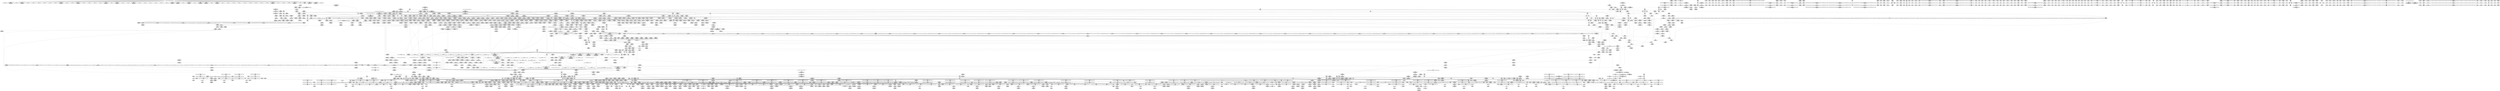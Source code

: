 digraph {
	CE0x3cb7530 [shape=record,shape=Mrecord,label="{CE0x3cb7530|COLLAPSED:_GCMRE___llvm_gcov_ctr4731_internal_global_4_x_i64_zeroinitializer:_elem_0:default:}"]
	CE0x593ab50 [shape=record,shape=Mrecord,label="{CE0x593ab50|i64_0|*Constant*}"]
	CE0x4945440 [shape=record,shape=Mrecord,label="{CE0x4945440|tomoyo_read_lock16:tmp2|*SummSink*}"]
	CE0x494b510 [shape=record,shape=Mrecord,label="{CE0x494b510|tomoyo_inet_entry:tmp3|*LoadInst*|security/tomoyo/network.c,471|*SummSource*}"]
	CE0x5b9b850 [shape=record,shape=Mrecord,label="{CE0x5b9b850|tomoyo_audit_inet_log:tmp3|security/tomoyo/network.c,382|*SummSource*}"]
	CE0x5d05310 [shape=record,shape=Mrecord,label="{CE0x5d05310|tomoyo_inet_entry:tmp21|security/tomoyo/network.c,482}"]
	CE0x5879930 [shape=record,shape=Mrecord,label="{CE0x5879930|i64*_getelementptr_inbounds_(_12_x_i64_,_12_x_i64_*___llvm_gcov_ctr31133,_i64_0,_i64_3)|*Constant*|*SummSource*}"]
	CE0x4b6a0e0 [shape=record,shape=Mrecord,label="{CE0x4b6a0e0|_ret_void,_!dbg_!38908|include/linux/rcupdate.h,424|*SummSink*}"]
	CE0x58cf430 [shape=record,shape=Mrecord,label="{CE0x58cf430|tomoyo_audit_inet_log:param12|security/tomoyo/network.c,392|*SummSink*}"]
	CE0x7388690 [shape=record,shape=Mrecord,label="{CE0x7388690|tomoyo_audit_inet_log:port|security/tomoyo/network.c,391|*SummSource*}"]
	CE0x58311a0 [shape=record,shape=Mrecord,label="{CE0x58311a0|srcu_read_lock17:sp|Function::srcu_read_lock17&Arg::sp::|*SummSink*}"]
	CE0x7250b80 [shape=record,shape=Mrecord,label="{CE0x7250b80|tomoyo_audit_inet_log:tmp14|security/tomoyo/network.c,388|*SummSource*}"]
	CE0x3d687a0 [shape=record,shape=Mrecord,label="{CE0x3d687a0|tomoyo_domain:tmp14|security/tomoyo/common.h,1205|*SummSink*}"]
	CE0x7203860 [shape=record,shape=Mrecord,label="{CE0x7203860|tomoyo_get_mode:tmp2|security/tomoyo/util.c,978}"]
	CE0x72fbef0 [shape=record,shape=Mrecord,label="{CE0x72fbef0|srcu_read_unlock20:tmp3}"]
	CE0x58aa670 [shape=record,shape=Mrecord,label="{CE0x58aa670|24:_i32*,_32:_i16,_34:_i8,_35:_i8,_36:_i8,_72:_i8,_:_SCMRE_48,49_}"]
	CE0x72bfd80 [shape=record,shape=Mrecord,label="{CE0x72bfd80|tomoyo_check_inet_address:sw.bb4|*SummSink*}"]
	CE0x5b39b10 [shape=record,shape=Mrecord,label="{CE0x5b39b10|tomoyo_read_unlock19:tmp|*SummSource*}"]
	CE0x5dcfe90 [shape=record,shape=Mrecord,label="{CE0x5dcfe90|rcu_lock_acquire18:tmp6}"]
	CE0x3da2450 [shape=record,shape=Mrecord,label="{CE0x3da2450|i64*_getelementptr_inbounds_(_4_x_i64_,_4_x_i64_*___llvm_gcov_ctr4731,_i64_0,_i64_3)|*Constant*|*SummSink*}"]
	CE0x71f9e10 [shape=record,shape=Mrecord,label="{CE0x71f9e10|tomoyo_read_unlock19:idx|Function::tomoyo_read_unlock19&Arg::idx::|*SummSource*}"]
	CE0x4bc8f70 [shape=record,shape=Mrecord,label="{CE0x4bc8f70|i64_8|*Constant*|*SummSource*}"]
	CE0x5abf290 [shape=record,shape=Mrecord,label="{CE0x5abf290|tomoyo_get_mode:tmp16|security/tomoyo/util.c,983}"]
	CE0x7518520 [shape=record,shape=Mrecord,label="{CE0x7518520|__llvm_gcov_indirect_counter_increment10:bb4}"]
	CE0x74339d0 [shape=record,shape=Mrecord,label="{CE0x74339d0|tomoyo_check_inet_address:tmp13|security/tomoyo/network.c,514|*SummSource*}"]
	CE0x747a0a0 [shape=record,shape=Mrecord,label="{CE0x747a0a0|i32_10|*Constant*|*SummSink*}"]
	CE0x49892a0 [shape=record,shape=Mrecord,label="{CE0x49892a0|__llvm_gcov_indirect_counter_increment10:bb4|*SummSink*}"]
	CE0x5b7aa70 [shape=record,shape=Mrecord,label="{CE0x5b7aa70|tomoyo_get_mode:config7|security/tomoyo/util.c,983}"]
	CE0x3e55f10 [shape=record,shape=Mrecord,label="{CE0x3e55f10|tomoyo_domain:tmp5|security/tomoyo/common.h,1205|*SummSource*}"]
	CE0x5bbf280 [shape=record,shape=Mrecord,label="{CE0x5bbf280|tomoyo_print_ipv6:buffer_len|Function::tomoyo_print_ipv6&Arg::buffer_len::|*SummSource*}"]
	CE0x58f2e10 [shape=record,shape=Mrecord,label="{CE0x58f2e10|tomoyo_print_ipv6:tmp2}"]
	CE0x5c60a50 [shape=record,shape=Mrecord,label="{CE0x5c60a50|tomoyo_inet_entry:inet_network13|security/tomoyo/network.c,478|*SummSink*}"]
	CE0x49bbe60 [shape=record,shape=Mrecord,label="{CE0x49bbe60|__llvm_gcov_indirect_counter_increment10:tmp2|*SummSource*}"]
	CE0x5ce5f50 [shape=record,shape=Mrecord,label="{CE0x5ce5f50|tomoyo_inet_entry:conv22|security/tomoyo/network.c,480|*SummSink*}"]
	CE0x595c1e0 [shape=record,shape=Mrecord,label="{CE0x595c1e0|tomoyo_inet_entry:do.body|*SummSource*}"]
	CE0x590d260 [shape=record,shape=Mrecord,label="{CE0x590d260|i64*_getelementptr_inbounds_(_11_x_i64_,_11_x_i64_*___llvm_gcov_ctr54147,_i64_0,_i64_9)|*Constant*}"]
	CE0x59e2350 [shape=record,shape=Mrecord,label="{CE0x59e2350|tomoyo_print_ipv6:tmp1|*SummSource*}"]
	CE0x4b69890 [shape=record,shape=Mrecord,label="{CE0x4b69890|rcu_lock_release21:entry|*SummSource*}"]
	CE0x3f94c40 [shape=record,shape=Mrecord,label="{CE0x3f94c40|tomoyo_inet_entry:idxprom|security/tomoyo/network.c,471|*SummSink*}"]
	CE0x730b510 [shape=record,shape=Mrecord,label="{CE0x730b510|tomoyo_audit_inet_log:conv|security/tomoyo/network.c,389|*SummSink*}"]
	CE0x7503d20 [shape=record,shape=Mrecord,label="{CE0x7503d20|128:_i8*,_1208:_%struct.file*,_:_CMRE_52,56_|*MultipleSource*|security/tomoyo/common.h,1205|security/tomoyo/common.h,1205}"]
	CE0x5dcff00 [shape=record,shape=Mrecord,label="{CE0x5dcff00|i64*_getelementptr_inbounds_(_4_x_i64_,_4_x_i64_*___llvm_gcov_ctr4137,_i64_0,_i64_3)|*Constant*|*SummSink*}"]
	CE0x4ce4b70 [shape=record,shape=Mrecord,label="{CE0x4ce4b70|tomoyo_inet_entry:tmp28|security/tomoyo/network.c,485|*SummSink*}"]
	CE0x3cd53a0 [shape=record,shape=Mrecord,label="{CE0x3cd53a0|tomoyo_init_request_info:call4|security/tomoyo/util.c,1010|*SummSource*}"]
	CE0x4b95830 [shape=record,shape=Mrecord,label="{CE0x4b95830|i64_13|*Constant*|*SummSink*}"]
	CE0x5de3c30 [shape=record,shape=Mrecord,label="{CE0x5de3c30|tomoyo_audit_inet_log:bb|*SummSource*}"]
	CE0x5908490 [shape=record,shape=Mrecord,label="{CE0x5908490|tomoyo_inet_entry:tmp15|security/tomoyo/network.c,475|*SummSource*}"]
	CE0x72c7e70 [shape=record,shape=Mrecord,label="{CE0x72c7e70|tomoyo_print_ipv6:bb|*SummSource*}"]
	CE0x724f030 [shape=record,shape=Mrecord,label="{CE0x724f030|rcu_lock_acquire18:map|Function::rcu_lock_acquire18&Arg::map::|*SummSink*}"]
	CE0x5c762c0 [shape=record,shape=Mrecord,label="{CE0x5c762c0|tomoyo_get_mode:tmp22|security/tomoyo/util.c,986|*SummSource*}"]
	CE0x5a1b490 [shape=record,shape=Mrecord,label="{CE0x5a1b490|tomoyo_audit_inet_log:tmp2|security/tomoyo/network.c,380}"]
	CE0x7304d70 [shape=record,shape=Mrecord,label="{CE0x7304d70|tomoyo_audit_inet_log:call|security/tomoyo/network.c,389|*SummSource*}"]
	CE0x5c47680 [shape=record,shape=Mrecord,label="{CE0x5c47680|i64*_getelementptr_inbounds_(_4_x_i64_,_4_x_i64_*___llvm_gcov_ctr4137,_i64_0,_i64_1)|*Constant*}"]
	"CONST[source:1(input),value:2(dynamic)][purpose:{object}][SrcIdx:1]"
	CE0x7433960 [shape=record,shape=Mrecord,label="{CE0x7433960|tomoyo_check_inet_address:tmp13|security/tomoyo/network.c,514}"]
	CE0x588d150 [shape=record,shape=Mrecord,label="{CE0x588d150|i64_16|*Constant*}"]
	CE0x5a6f250 [shape=record,shape=Mrecord,label="{CE0x5a6f250|tomoyo_inet_entry:tmp13|security/tomoyo/network.c,473|*SummSource*}"]
	CE0x4c66c70 [shape=record,shape=Mrecord,label="{CE0x4c66c70|tomoyo_check_inet_address:tmp35|security/tomoyo/network.c,528|*SummSource*}"]
	CE0x3db4100 [shape=record,shape=Mrecord,label="{CE0x3db4100|i64*_getelementptr_inbounds_(_2_x_i64_,_2_x_i64_*___llvm_gcov_ctr2154,_i64_0,_i64_1)|*Constant*|*SummSource*}"]
	CE0x3c9c600 [shape=record,shape=Mrecord,label="{CE0x3c9c600|i64*_getelementptr_inbounds_(_11_x_i64_,_11_x_i64_*___llvm_gcov_ctr54147,_i64_0,_i64_10)|*Constant*|*SummSource*}"]
	CE0x593b3f0 [shape=record,shape=Mrecord,label="{CE0x593b3f0|24:_i32*,_32:_i16,_34:_i8,_35:_i8,_36:_i8,_72:_i8,_:_SCMRE_35,36_}"]
	CE0x4c6eeb0 [shape=record,shape=Mrecord,label="{CE0x4c6eeb0|tomoyo_check_inet_address:tmp38|security/tomoyo/network.c,531}"]
	CE0x71fa410 [shape=record,shape=Mrecord,label="{CE0x71fa410|tomoyo_inet_entry:tmp31|security/tomoyo/network.c,488}"]
	CE0x3e44190 [shape=record,shape=Mrecord,label="{CE0x3e44190|i64_0|*Constant*}"]
	"CONST[source:1(input),value:2(dynamic)][purpose:{object}][SrcIdx:4]"
	CE0x4b847d0 [shape=record,shape=Mrecord,label="{CE0x4b847d0|tomoyo_get_mode:entry|*SummSource*}"]
	CE0x7480810 [shape=record,shape=Mrecord,label="{CE0x7480810|tomoyo_audit_inet_log:call17|security/tomoyo/network.c,392}"]
	CE0x4bbe7c0 [shape=record,shape=Mrecord,label="{CE0x4bbe7c0|i64*_getelementptr_inbounds_(_19_x_i64_,_19_x_i64_*___llvm_gcov_ctr4846,_i64_0,_i64_15)|*Constant*|*SummSource*}"]
	CE0x7342530 [shape=record,shape=Mrecord,label="{CE0x7342530|rcu_lock_acquire18:tmp3|*SummSink*}"]
	CE0x5a47060 [shape=record,shape=Mrecord,label="{CE0x5a47060|COLLAPSED:_GCMRE___llvm_gcov_ctr54147_internal_global_11_x_i64_zeroinitializer:_elem_0:default:}"]
	CE0x58bc590 [shape=record,shape=Mrecord,label="{CE0x58bc590|tomoyo_domain:tmp6|security/tomoyo/common.h,1205|*SummSource*}"]
	CE0x7503fa0 [shape=record,shape=Mrecord,label="{CE0x7503fa0|128:_i8*,_1208:_%struct.file*,_:_CMRE_64,72_|*MultipleSource*|security/tomoyo/common.h,1205|security/tomoyo/common.h,1205}"]
	CE0x3e6d0d0 [shape=record,shape=Mrecord,label="{CE0x3e6d0d0|tomoyo_inet_entry:tmp2|security/tomoyo/network.c,469|*SummSink*}"]
	CE0x73651e0 [shape=record,shape=Mrecord,label="{CE0x73651e0|tomoyo_check_inet_address:sw.epilog}"]
	CE0x4a31ad0 [shape=record,shape=Mrecord,label="{CE0x4a31ad0|tomoyo_check_inet_address:address11|security/tomoyo/network.c,520}"]
	CE0x3cb6480 [shape=record,shape=Mrecord,label="{CE0x3cb6480|tomoyo_domain:tmp1|*SummSink*}"]
	"CONST[source:0(mediator),value:2(dynamic)][purpose:{object}][SnkIdx:3]"
	CE0x3d37200 [shape=record,shape=Mrecord,label="{CE0x3d37200|tomoyo_print_ipv6:tobool|security/tomoyo/network.c,111|*SummSink*}"]
	CE0x7433660 [shape=record,shape=Mrecord,label="{CE0x7433660|tomoyo_check_inet_address:address2|security/tomoyo/network.c,512|*SummSource*}"]
	CE0x74acfa0 [shape=record,shape=Mrecord,label="{CE0x74acfa0|tomoyo_init_request_info:tmp10|security/tomoyo/util.c,1006|*SummSink*}"]
	CE0x5df6a40 [shape=record,shape=Mrecord,label="{CE0x5df6a40|GLOBAL:tomoyo_print_ipv6|*Constant*|*SummSource*}"]
	CE0x72fe130 [shape=record,shape=Mrecord,label="{CE0x72fe130|tomoyo_domain:tmp10|security/tomoyo/common.h,1205|*SummSink*}"]
	CE0x5bf20f0 [shape=record,shape=Mrecord,label="{CE0x5bf20f0|tomoyo_inet_entry:tmp16|*LoadInst*|security/tomoyo/network.c,476|*SummSource*}"]
	CE0x5907dd0 [shape=record,shape=Mrecord,label="{CE0x5907dd0|GLOBAL:__llvm_gcov_ctr32134|Global_var:__llvm_gcov_ctr32134}"]
	CE0x72fc0f0 [shape=record,shape=Mrecord,label="{CE0x72fc0f0|srcu_read_unlock20:tmp3|*SummSink*}"]
	CE0x74b6c90 [shape=record,shape=Mrecord,label="{CE0x74b6c90|VOIDTB_TE_array:_GCR_.str6_private_unnamed_addr_constant_11_x_i8_c_%pI4%c%pI4_00_,_align_1:_elem_0:default:}"]
	CE0x3ec6a30 [shape=record,shape=Mrecord,label="{CE0x3ec6a30|__fswab16:tmp1|*SummSource*}"]
	CE0x3eeae40 [shape=record,shape=Mrecord,label="{CE0x3eeae40|_call_void_mcount()_#3}"]
	CE0x4c43150 [shape=record,shape=Mrecord,label="{CE0x4c43150|GLOBAL:tomoyo_inet_entry|*Constant*}"]
	CE0x5969d30 [shape=record,shape=Mrecord,label="{CE0x5969d30|i32_(%struct.tomoyo_request_info.524*,_%struct.tomoyo_domain_info*,_i8)*_bitcast_(i32_(%struct.tomoyo_request_info*,_%struct.tomoyo_domain_info*,_i8)*_tomoyo_init_request_info_to_i32_(%struct.tomoyo_request_info.524*,_%struct.tomoyo_domain_info*,_i8)*)|*Constant*|*SummSource*}"]
	CE0x59d7f80 [shape=record,shape=Mrecord,label="{CE0x59d7f80|24:_i32*,_32:_i16,_34:_i8,_35:_i8,_36:_i8,_72:_i8,_:_SCMRE_58,59_}"]
	CE0x71c8190 [shape=record,shape=Mrecord,label="{CE0x71c8190|tomoyo_init_request_info:tmp8|security/tomoyo/util.c,1005|*SummSource*}"]
	CE0x5bb2420 [shape=record,shape=Mrecord,label="{CE0x5bb2420|__fswab16:tmp3}"]
	CE0x6805e60 [shape=record,shape=Mrecord,label="{CE0x6805e60|_ret_void,_!dbg_!38907|include/linux/srcu.h,238|*SummSink*}"]
	CE0x3d681f0 [shape=record,shape=Mrecord,label="{CE0x3d681f0|tomoyo_get_mode:tmp5|security/tomoyo/util.c,978|*SummSink*}"]
	CE0x3ec6dd0 [shape=record,shape=Mrecord,label="{CE0x3ec6dd0|tomoyo_check_inet_address:if.then16|*SummSource*}"]
	CE0x73930a0 [shape=record,shape=Mrecord,label="{CE0x73930a0|tomoyo_audit_net_log:family|Function::tomoyo_audit_net_log&Arg::family::|*SummSink*}"]
	CE0x7203990 [shape=record,shape=Mrecord,label="{CE0x7203990|tomoyo_get_mode:tmp2|security/tomoyo/util.c,978|*SummSource*}"]
	CE0x4934180 [shape=record,shape=Mrecord,label="{CE0x4934180|tomoyo_inet_entry:tmp6|security/tomoyo/network.c,473|*SummSink*}"]
	CE0x5df62d0 [shape=record,shape=Mrecord,label="{CE0x5df62d0|i64*_getelementptr_inbounds_(_2_x_i64_,_2_x_i64_*___llvm_gcov_ctr4038,_i64_0,_i64_0)|*Constant*|*SummSink*}"]
	CE0x4b04650 [shape=record,shape=Mrecord,label="{CE0x4b04650|i64*_getelementptr_inbounds_(_4_x_i64_,_4_x_i64_*___llvm_gcov_ctr4137,_i64_0,_i64_2)|*Constant*}"]
	CE0x5a1b310 [shape=record,shape=Mrecord,label="{CE0x5a1b310|_call_void_mcount()_#3|*SummSource*}"]
	CE0x72a50c0 [shape=record,shape=Mrecord,label="{CE0x72a50c0|tomoyo_print_ipv4:max_ip|Function::tomoyo_print_ipv4&Arg::max_ip::}"]
	CE0x4a52dc0 [shape=record,shape=Mrecord,label="{CE0x4a52dc0|tomoyo_check_inet_address:tmp5|security/tomoyo/network.c,509|*SummSource*}"]
	CE0x72b0750 [shape=record,shape=Mrecord,label="{CE0x72b0750|_ret_void,_!dbg_!38911|security/tomoyo/network.c,94|*SummSink*}"]
	CE0x4af3320 [shape=record,shape=Mrecord,label="{CE0x4af3320|tomoyo_print_ipv4:tmp1|*SummSink*}"]
	CE0x3e44040 [shape=record,shape=Mrecord,label="{CE0x3e44040|GLOBAL:__llvm_gcov_ctr54147|Global_var:__llvm_gcov_ctr54147|*SummSink*}"]
	CE0x5b04920 [shape=record,shape=Mrecord,label="{CE0x5b04920|GLOBAL:tomoyo_domain|*Constant*}"]
	CE0x720b430 [shape=record,shape=Mrecord,label="{CE0x720b430|tomoyo_get_mode:retval.0|*SummSink*}"]
	CE0x4ccf490 [shape=record,shape=Mrecord,label="{CE0x4ccf490|tomoyo_inet_entry:tmp26|security/tomoyo/network.c,484}"]
	CE0x5bbe8f0 [shape=record,shape=Mrecord,label="{CE0x5bbe8f0|tomoyo_audit_inet_log:tmp12|security/tomoyo/network.c,386}"]
	CE0x3f2e720 [shape=record,shape=Mrecord,label="{CE0x3f2e720|tomoyo_inet_entry:tmp2|security/tomoyo/network.c,469}"]
	CE0x3e56060 [shape=record,shape=Mrecord,label="{CE0x3e56060|tomoyo_domain:tmp6|security/tomoyo/common.h,1205}"]
	CE0x5d33410 [shape=record,shape=Mrecord,label="{CE0x5d33410|_call_void___llvm_gcov_indirect_counter_increment10(i32*___llvm_gcov_global_state_pred50,_i64**_getelementptr_inbounds_(_3_x_i64*_,_3_x_i64*_*___llvm_gcda_edge_table49,_i64_0,_i64_2)),_!dbg_!38933|security/tomoyo/network.c,517|*SummSource*}"]
	CE0x730b970 [shape=record,shape=Mrecord,label="{CE0x730b970|tomoyo_audit_inet_log:arraydecay6|security/tomoyo/network.c,390|*SummSource*}"]
	CE0x59c96a0 [shape=record,shape=Mrecord,label="{CE0x59c96a0|24:_i32*,_32:_i16,_34:_i8,_35:_i8,_36:_i8,_72:_i8,_:_SCMRE_0,8_|*MultipleSource*|security/tomoyo/network.c,469|security/tomoyo/network.c, 469|Function::tomoyo_init_request_info&Arg::r::|security/tomoyo/network.c,475}"]
	CE0x3d67bb0 [shape=record,shape=Mrecord,label="{CE0x3d67bb0|i64_5|*Constant*}"]
	CE0x49c87e0 [shape=record,shape=Mrecord,label="{CE0x49c87e0|tomoyo_check_inet_address:tmp24|security/tomoyo/network.c,520|*SummSource*}"]
	CE0x59c9520 [shape=record,shape=Mrecord,label="{CE0x59c9520|i32_5|*Constant*|*SummSource*}"]
	CE0x5e07b20 [shape=record,shape=Mrecord,label="{CE0x5e07b20|tomoyo_inet_entry:cmp28|security/tomoyo/network.c,484|*SummSink*}"]
	CE0x580e570 [shape=record,shape=Mrecord,label="{CE0x580e570|GLOBAL:tomoyo_profile|*Constant*}"]
	CE0x3db9080 [shape=record,shape=Mrecord,label="{CE0x3db9080|i32_0|*Constant*}"]
	CE0x4c19d90 [shape=record,shape=Mrecord,label="{CE0x4c19d90|i64*_getelementptr_inbounds_(_19_x_i64_,_19_x_i64_*___llvm_gcov_ctr4846,_i64_0,_i64_16)|*Constant*}"]
	CE0x59d2550 [shape=record,shape=Mrecord,label="{CE0x59d2550|tomoyo_inet_entry:do.body|*SummSink*}"]
	CE0x73351b0 [shape=record,shape=Mrecord,label="{CE0x73351b0|__llvm_gcov_indirect_counter_increment10:predecessor|Function::__llvm_gcov_indirect_counter_increment10&Arg::predecessor::|*SummSource*}"]
	CE0x5cadd40 [shape=record,shape=Mrecord,label="{CE0x5cadd40|i32_5|*Constant*}"]
	CE0x3e448e0 [shape=record,shape=Mrecord,label="{CE0x3e448e0|tomoyo_domain:if.end|*SummSource*}"]
	CE0x4de67c0 [shape=record,shape=Mrecord,label="{CE0x4de67c0|tomoyo_check_inet_address:tmp27|security/tomoyo/network.c,525}"]
	CE0x3d68620 [shape=record,shape=Mrecord,label="{CE0x3d68620|tomoyo_domain:tmp14|security/tomoyo/common.h,1205|*SummSource*}"]
	CE0x4a53670 [shape=record,shape=Mrecord,label="{CE0x4a53670|i64_0|*Constant*|*SummSource*}"]
	CE0x59e2270 [shape=record,shape=Mrecord,label="{CE0x59e2270|i64_1|*Constant*}"]
	CE0x4ac0530 [shape=record,shape=Mrecord,label="{CE0x4ac0530|i32_24|*Constant*}"]
	CE0x4ce4a20 [shape=record,shape=Mrecord,label="{CE0x4ce4a20|tomoyo_inet_entry:tmp28|security/tomoyo/network.c,485|*SummSource*}"]
	CE0x723dd10 [shape=record,shape=Mrecord,label="{CE0x723dd10|128:_i8*,_1208:_%struct.file*,_:_CMRE_28,29_}"]
	CE0x59c9090 [shape=record,shape=Mrecord,label="{CE0x59c9090|tomoyo_init_request_info:tobool|security/tomoyo/util.c,1004|*SummSource*}"]
	CE0x5abefe0 [shape=record,shape=Mrecord,label="{CE0x5abefe0|0:_i8,_array:_GCRE_tomoyo_index2category_constant_39_x_i8_c_00_00_00_00_00_00_00_00_00_00_00_00_00_00_00_00_00_00_00_00_00_00_00_01_01_01_01_01_01_01_01_01_01_01_01_01_01_01_02_,_align_16:_elem_38::|security/tomoyo/util.c,983}"]
	CE0x590d2d0 [shape=record,shape=Mrecord,label="{CE0x590d2d0|tomoyo_domain:tmp17|security/tomoyo/common.h,1205|*SummSource*}"]
	CE0x4c70e20 [shape=record,shape=Mrecord,label="{CE0x4c70e20|%struct.lockdep_map*_null|*Constant*|*SummSink*}"]
	CE0x3dc5d00 [shape=record,shape=Mrecord,label="{CE0x3dc5d00|__fswab16:shr|include/uapi/linux/swab.h,53|*SummSink*}"]
	CE0x5862f70 [shape=record,shape=Mrecord,label="{CE0x5862f70|tomoyo_init_request_info:if.end|*SummSource*}"]
	CE0x5c7f620 [shape=record,shape=Mrecord,label="{CE0x5c7f620|tomoyo_inet_entry:tmp19|security/tomoyo/network.c,479|*SummSource*}"]
	CE0x7316ed0 [shape=record,shape=Mrecord,label="{CE0x7316ed0|__llvm_gcov_indirect_counter_increment10:counters|Function::__llvm_gcov_indirect_counter_increment10&Arg::counters::}"]
	CE0x3eeb540 [shape=record,shape=Mrecord,label="{CE0x3eeb540|tomoyo_inet_entry:tobool|security/tomoyo/network.c,473|*SummSource*}"]
	CE0x4a41900 [shape=record,shape=Mrecord,label="{CE0x4a41900|128:_i8*,_1208:_%struct.file*,_:_CMRE_34,35_}"]
	CE0x5ac5830 [shape=record,shape=Mrecord,label="{CE0x5ac5830|%struct.tomoyo_domain_info*_null|*Constant*|*SummSink*}"]
	CE0x58d9b90 [shape=record,shape=Mrecord,label="{CE0x58d9b90|GLOBAL:__fswab16|*Constant*}"]
	CE0x58bc970 [shape=record,shape=Mrecord,label="{CE0x58bc970|tomoyo_inet_entry:if.then|*SummSink*}"]
	CE0x5a16460 [shape=record,shape=Mrecord,label="{CE0x5a16460|tomoyo_check_inet_address:conv13|security/tomoyo/network.c,527}"]
	CE0x72c8120 [shape=record,shape=Mrecord,label="{CE0x72c8120|i64*_getelementptr_inbounds_(_2_x_i64_,_2_x_i64_*___llvm_gcov_ctr2154,_i64_0,_i64_0)|*Constant*}"]
	CE0x72fc660 [shape=record,shape=Mrecord,label="{CE0x72fc660|tomoyo_audit_net_log:tmp}"]
	CE0x5b69e80 [shape=record,shape=Mrecord,label="{CE0x5b69e80|GLOBAL:__srcu_read_lock|*Constant*|*SummSource*}"]
	CE0x5dcb5c0 [shape=record,shape=Mrecord,label="{CE0x5dcb5c0|rcu_lock_release21:tmp5|include/linux/rcupdate.h,423}"]
	CE0x5c609e0 [shape=record,shape=Mrecord,label="{CE0x5c609e0|tomoyo_inet_entry:inet_network13|security/tomoyo/network.c,478|*SummSource*}"]
	CE0x4974670 [shape=record,shape=Mrecord,label="{CE0x4974670|tomoyo_check_inet_address:tmp10|security/tomoyo/network.c,511|*SummSink*}"]
	CE0x5dd05e0 [shape=record,shape=Mrecord,label="{CE0x5dd05e0|rcu_lock_acquire18:tmp7|*SummSource*}"]
	CE0x3d36b50 [shape=record,shape=Mrecord,label="{CE0x3d36b50|tomoyo_get_mode:tmp2|security/tomoyo/util.c,978|*SummSink*}"]
	CE0x5de3080 [shape=record,shape=Mrecord,label="{CE0x5de3080|tomoyo_audit_inet_log:inet_network3|security/tomoyo/network.c,384}"]
	CE0x730ec30 [shape=record,shape=Mrecord,label="{CE0x730ec30|tomoyo_check_inet_address:tmp28|security/tomoyo/network.c,525|*SummSource*}"]
	CE0x5b39f80 [shape=record,shape=Mrecord,label="{CE0x5b39f80|24:_i32*,_32:_i16,_34:_i8,_35:_i8,_36:_i8,_72:_i8,_:_SCMRE_29,30_}"]
	CE0x4aec5b0 [shape=record,shape=Mrecord,label="{CE0x4aec5b0|tomoyo_check_inet_address:tmp9|security/tomoyo/network.c,511|*SummSource*}"]
	CE0x580e2c0 [shape=record,shape=Mrecord,label="{CE0x580e2c0|tomoyo_get_mode:call|security/tomoyo/util.c,980|*SummSource*}"]
	CE0x49f2090 [shape=record,shape=Mrecord,label="{CE0x49f2090|_ret_i32_%conv6,_!dbg_!38926|security/tomoyo/util.c,1011|*SummSource*}"]
	CE0x7365c50 [shape=record,shape=Mrecord,label="{CE0x7365c50|tomoyo_check_inet_address:arraydecay|security/tomoyo/network.c,513}"]
	CE0x3e54de0 [shape=record,shape=Mrecord,label="{CE0x3e54de0|tomoyo_get_mode:arrayidx4|security/tomoyo/util.c,983}"]
	CE0x3da2b90 [shape=record,shape=Mrecord,label="{CE0x3da2b90|rcu_lock_release21:tmp7|*SummSink*}"]
	CE0x3cc4710 [shape=record,shape=Mrecord,label="{CE0x3cc4710|128:_i8*,_1208:_%struct.file*,_:_CMRE_160,168_|*MultipleSource*|security/tomoyo/common.h,1205|security/tomoyo/common.h,1205}"]
	CE0x3eeaba0 [shape=record,shape=Mrecord,label="{CE0x3eeaba0|tomoyo_inet_entry:protocol|security/tomoyo/network.c,471}"]
	CE0x5bb2ba0 [shape=record,shape=Mrecord,label="{CE0x5bb2ba0|i64*_getelementptr_inbounds_(_2_x_i64_,_2_x_i64_*___llvm_gcov_ctr4038,_i64_0,_i64_1)|*Constant*|*SummSource*}"]
	CE0x5b04c30 [shape=record,shape=Mrecord,label="{CE0x5b04c30|tomoyo_inet_entry:tmp}"]
	CE0x4a03c30 [shape=record,shape=Mrecord,label="{CE0x4a03c30|tomoyo_init_request_info:tmp4|security/tomoyo/util.c,1004}"]
	CE0x4a30090 [shape=record,shape=Mrecord,label="{CE0x4a30090|__llvm_gcov_indirect_counter_increment10:tmp5|*SummSink*}"]
	CE0x5c37960 [shape=record,shape=Mrecord,label="{CE0x5c37960|tomoyo_get_mode:mode.0|*SummSink*}"]
	CE0x4baf7c0 [shape=record,shape=Mrecord,label="{CE0x4baf7c0|tomoyo_check_inet_address:tmp32|security/tomoyo/network.c,527|*SummSource*}"]
	CE0x738b270 [shape=record,shape=Mrecord,label="{CE0x738b270|tomoyo_check_inet_address:tmp1}"]
	CE0x3ec9690 [shape=record,shape=Mrecord,label="{CE0x3ec9690|i64_4|*Constant*}"]
	CE0x3dd2320 [shape=record,shape=Mrecord,label="{CE0x3dd2320|tomoyo_domain:do.end|*SummSink*}"]
	CE0x3cb7b60 [shape=record,shape=Mrecord,label="{CE0x3cb7b60|i64*_getelementptr_inbounds_(_2_x_i64_,_2_x_i64_*___llvm_gcov_ctr53148,_i64_0,_i64_1)|*Constant*}"]
	CE0x4b42540 [shape=record,shape=Mrecord,label="{CE0x4b42540|tomoyo_audit_net_log:idxprom|security/tomoyo/network.c,367}"]
	CE0x5bad4f0 [shape=record,shape=Mrecord,label="{CE0x5bad4f0|tomoyo_domain:security|security/tomoyo/common.h,1205|*SummSink*}"]
	CE0x3e2d930 [shape=record,shape=Mrecord,label="{CE0x3e2d930|tomoyo_get_mode:tmp12|security/tomoyo/util.c,982}"]
	CE0x7281c10 [shape=record,shape=Mrecord,label="{CE0x7281c10|srcu_read_lock17:dep_map|include/linux/srcu.h,222|*SummSink*}"]
	CE0x72a5450 [shape=record,shape=Mrecord,label="{CE0x72a5450|_ret_void,_!dbg_!38911|security/tomoyo/network.c,94}"]
	CE0x3d5a6f0 [shape=record,shape=Mrecord,label="{CE0x3d5a6f0|i32_1205|*Constant*|*SummSink*}"]
	CE0x4b0a570 [shape=record,shape=Mrecord,label="{CE0x4b0a570|tomoyo_get_mode:tmp1|*SummSink*}"]
	CE0x5a1b1a0 [shape=record,shape=Mrecord,label="{CE0x5a1b1a0|tomoyo_audit_inet_log:buf|security/tomoyo/network.c, 380|*SummSource*}"]
	CE0x4ccf740 [shape=record,shape=Mrecord,label="{CE0x4ccf740|tomoyo_inet_entry:tmp26|security/tomoyo/network.c,484|*SummSink*}"]
	CE0x4ce4610 [shape=record,shape=Mrecord,label="{CE0x4ce4610|tomoyo_inet_entry:error.0}"]
	CE0x73613e0 [shape=record,shape=Mrecord,label="{CE0x73613e0|_call_void_mcount()_#3|*SummSource*}"]
	CE0x593aa40 [shape=record,shape=Mrecord,label="{CE0x593aa40|GLOBAL:__llvm_gcov_ctr5229|Global_var:__llvm_gcov_ctr5229|*SummSink*}"]
	CE0x71d71f0 [shape=record,shape=Mrecord,label="{CE0x71d71f0|tomoyo_audit_inet_log:tmp4|security/tomoyo/network.c,384}"]
	CE0x59447b0 [shape=record,shape=Mrecord,label="{CE0x59447b0|tomoyo_inet_entry:do.body}"]
	CE0x72ecf30 [shape=record,shape=Mrecord,label="{CE0x72ecf30|_call_void_mcount()_#3}"]
	CE0x3cd5560 [shape=record,shape=Mrecord,label="{CE0x3cd5560|tomoyo_init_request_info:call4|security/tomoyo/util.c,1010|*SummSink*}"]
	CE0x57bd450 [shape=record,shape=Mrecord,label="{CE0x57bd450|tomoyo_read_lock16:tmp}"]
	CE0x3c867c0 [shape=record,shape=Mrecord,label="{CE0x3c867c0|tomoyo_inet_entry:operation|security/tomoyo/network.c,471|*SummSink*}"]
	CE0x7255ef0 [shape=record,shape=Mrecord,label="{CE0x7255ef0|tomoyo_check_inet_address:protocol|security/tomoyo/network.c,527|*SummSink*}"]
	CE0x72bfeb0 [shape=record,shape=Mrecord,label="{CE0x72bfeb0|tomoyo_check_inet_address:bb|*SummSink*}"]
	CE0x3e91530 [shape=record,shape=Mrecord,label="{CE0x3e91530|0:_i8,_array:_GCRE_tomoyo_index2category_constant_39_x_i8_c_00_00_00_00_00_00_00_00_00_00_00_00_00_00_00_00_00_00_00_00_00_00_00_01_01_01_01_01_01_01_01_01_01_01_01_01_01_01_02_,_align_16:_elem_4::|security/tomoyo/util.c,983}"]
	CE0x3da23e0 [shape=record,shape=Mrecord,label="{CE0x3da23e0|rcu_lock_release21:tmp6}"]
	CE0x74d8650 [shape=record,shape=Mrecord,label="{CE0x74d8650|tomoyo_get_mode:return|*SummSink*}"]
	CE0x3fa3ba0 [shape=record,shape=Mrecord,label="{CE0x3fa3ba0|tomoyo_init_request_info:tmp6|security/tomoyo/util.c,1004|*SummSource*}"]
	CE0x5d28350 [shape=record,shape=Mrecord,label="{CE0x5d28350|tomoyo_audit_inet_log:r|Function::tomoyo_audit_inet_log&Arg::r::}"]
	CE0x74ffc30 [shape=record,shape=Mrecord,label="{CE0x74ffc30|tomoyo_audit_net_log:tmp4|security/tomoyo/network.c,367}"]
	CE0x3dc5de0 [shape=record,shape=Mrecord,label="{CE0x3dc5de0|__fswab16:or|include/uapi/linux/swab.h,53|*SummSink*}"]
	CE0x4a86440 [shape=record,shape=Mrecord,label="{CE0x4a86440|__llvm_gcov_indirect_counter_increment10:tmp6|*SummSource*}"]
	CE0x730b400 [shape=record,shape=Mrecord,label="{CE0x730b400|tomoyo_audit_inet_log:conv|security/tomoyo/network.c,389|*SummSource*}"]
	CE0x5c38470 [shape=record,shape=Mrecord,label="{CE0x5c38470|tomoyo_get_mode:add|security/tomoyo/util.c,984|*SummSink*}"]
	CE0x58f25f0 [shape=record,shape=Mrecord,label="{CE0x58f25f0|tomoyo_print_ipv6:tmp3}"]
	CE0x71c97c0 [shape=record,shape=Mrecord,label="{CE0x71c97c0|tomoyo_print_ipv6:tmp4|security/tomoyo/network.c,111}"]
	CE0x59b9190 [shape=record,shape=Mrecord,label="{CE0x59b9190|COLLAPSED:_GCMRE___llvm_gcov_ctr4137_internal_global_4_x_i64_zeroinitializer:_elem_0:default:}"]
	CE0x74a4dc0 [shape=record,shape=Mrecord,label="{CE0x74a4dc0|_call_void_lock_release(%struct.lockdep_map*_%map,_i32_1,_i64_ptrtoint_(i8*_blockaddress(_rcu_lock_release21,_%__here)_to_i64))_#9,_!dbg_!38907|include/linux/rcupdate.h,423|*SummSource*}"]
	CE0x57ff360 [shape=record,shape=Mrecord,label="{CE0x57ff360|tomoyo_domain:land.lhs.true|*SummSink*}"]
	CE0x3dc61a0 [shape=record,shape=Mrecord,label="{CE0x3dc61a0|tomoyo_check_inet_address:tmp|*SummSink*}"]
	CE0x74d8090 [shape=record,shape=Mrecord,label="{CE0x74d8090|tomoyo_get_mode:config|security/tomoyo/util.c,981}"]
	CE0x4a41cc0 [shape=record,shape=Mrecord,label="{CE0x4a41cc0|128:_i8*,_1208:_%struct.file*,_:_CMRE_37,38_}"]
	CE0x49a3a40 [shape=record,shape=Mrecord,label="{CE0x49a3a40|__llvm_gcov_indirect_counter_increment10:tmp|*SummSink*}"]
	CE0x4bce6a0 [shape=record,shape=Mrecord,label="{CE0x4bce6a0|tomoyo_check_inet_address:port|Function::tomoyo_check_inet_address&Arg::port::|*SummSink*}"]
	CE0x5d19d20 [shape=record,shape=Mrecord,label="{CE0x5d19d20|GLOBAL:tomoyo_audit_inet_log|*Constant*|*SummSource*}"]
	CE0x3d68440 [shape=record,shape=Mrecord,label="{CE0x3d68440|i64*_getelementptr_inbounds_(_11_x_i64_,_11_x_i64_*___llvm_gcov_ctr54147,_i64_0,_i64_6)|*Constant*|*SummSink*}"]
	CE0x49be3b0 [shape=record,shape=Mrecord,label="{CE0x49be3b0|i64*_null|*Constant*|*SummSource*}"]
	CE0x59e9170 [shape=record,shape=Mrecord,label="{CE0x59e9170|i64*_getelementptr_inbounds_(_6_x_i64_,_6_x_i64_*___llvm_gcov_ctr5427,_i64_0,_i64_0)|*Constant*|*SummSource*}"]
	CE0x4ab8a10 [shape=record,shape=Mrecord,label="{CE0x4ab8a10|i64**_getelementptr_inbounds_(_3_x_i64*_,_3_x_i64*_*___llvm_gcda_edge_table49,_i64_0,_i64_1)|*Constant*}"]
	CE0x4ccf630 [shape=record,shape=Mrecord,label="{CE0x4ccf630|tomoyo_inet_entry:tmp26|security/tomoyo/network.c,484|*SummSource*}"]
	CE0x5800910 [shape=record,shape=Mrecord,label="{CE0x5800910|_call_void_lock_acquire(%struct.lockdep_map*_%map,_i32_0,_i32_0,_i32_2,_i32_0,_%struct.lockdep_map*_null,_i64_ptrtoint_(i8*_blockaddress(_rcu_lock_acquire18,_%__here)_to_i64))_#9,_!dbg_!38907|include/linux/rcupdate.h,418}"]
	CE0x57b72b0 [shape=record,shape=Mrecord,label="{CE0x57b72b0|tomoyo_read_unlock19:tmp1|*SummSource*}"]
	CE0x7388cb0 [shape=record,shape=Mrecord,label="{CE0x7388cb0|tomoyo_audit_inet_log:tmp17|security/tomoyo/network.c,391|*SummSink*}"]
	CE0x5b9b600 [shape=record,shape=Mrecord,label="{CE0x5b9b600|tomoyo_audit_inet_log:tmp3|security/tomoyo/network.c,382}"]
	CE0x595bc30 [shape=record,shape=Mrecord,label="{CE0x595bc30|tomoyo_inet_entry:r|security/tomoyo/network.c, 469}"]
	CE0x49c8770 [shape=record,shape=Mrecord,label="{CE0x49c8770|tomoyo_check_inet_address:tmp24|security/tomoyo/network.c,520}"]
	CE0x593af80 [shape=record,shape=Mrecord,label="{CE0x593af80|tomoyo_print_ipv6:tmp5|security/tomoyo/network.c,111|*SummSource*}"]
	CE0x71a6430 [shape=record,shape=Mrecord,label="{CE0x71a6430|tomoyo_check_inet_address:port3|security/tomoyo/network.c,514}"]
	CE0x4a0f1a0 [shape=record,shape=Mrecord,label="{CE0x4a0f1a0|tomoyo_get_mode:arrayidx|security/tomoyo/util.c,981|*SummSource*}"]
	CE0x3ee48b0 [shape=record,shape=Mrecord,label="{CE0x3ee48b0|0:_i8,_array:_GCR_tomoyo_inet2mac_internal_constant_6_x_4_x_i8_4_x_i8_zeroinitializer,_4_x_i8_c_17_18_19_00_,_4_x_i8_c_1A_00_00_1B_,_4_x_i8_c_1C_00_00_1D_,_4_x_i8_zeroinitializer,_4_x_i8_zeroinitializer_,_align_16:_elem_5::|security/tomoyo/network.c,471}"]
	CE0x5cff3d0 [shape=record,shape=Mrecord,label="{CE0x5cff3d0|tomoyo_inet_entry:port26|security/tomoyo/network.c,480|*SummSource*}"]
	CE0x4b69d30 [shape=record,shape=Mrecord,label="{CE0x4b69d30|rcu_lock_release21:map|Function::rcu_lock_release21&Arg::map::|*SummSource*}"]
	CE0x4a86330 [shape=record,shape=Mrecord,label="{CE0x4a86330|__llvm_gcov_indirect_counter_increment10:tmp6|*SummSink*}"]
	CE0x3dc5ba0 [shape=record,shape=Mrecord,label="{CE0x3dc5ba0|__fswab16:shr|include/uapi/linux/swab.h,53|*SummSource*}"]
	CE0x5c28220 [shape=record,shape=Mrecord,label="{CE0x5c28220|tomoyo_inet_entry:inet_network13|security/tomoyo/network.c,478}"]
	CE0x7150f50 [shape=record,shape=Mrecord,label="{CE0x7150f50|tomoyo_audit_net_log:operation|Function::tomoyo_audit_net_log&Arg::operation::|*SummSource*}"]
	CE0x5c4e000 [shape=record,shape=Mrecord,label="{CE0x5c4e000|GLOBAL:__llvm_gcov_indirect_counter_increment10|*Constant*}"]
	CE0x3fa3280 [shape=record,shape=Mrecord,label="{CE0x3fa3280|i64_1|*Constant*}"]
	CE0x4bef9f0 [shape=record,shape=Mrecord,label="{CE0x4bef9f0|tomoyo_get_mode:tmp5|security/tomoyo/util.c,978}"]
	CE0x588d0e0 [shape=record,shape=Mrecord,label="{CE0x588d0e0|tomoyo_check_inet_address:conv5|security/tomoyo/network.c,517|*SummSink*}"]
	CE0x5cf4a70 [shape=record,shape=Mrecord,label="{CE0x5cf4a70|tomoyo_inet_entry:tmp21|security/tomoyo/network.c,482|*SummSource*}"]
	CE0x5c865f0 [shape=record,shape=Mrecord,label="{CE0x5c865f0|tomoyo_inet_entry:inet_network18|security/tomoyo/network.c,479|*SummSink*}"]
	CE0x720abe0 [shape=record,shape=Mrecord,label="{CE0x720abe0|tomoyo_get_mode:conv15|security/tomoyo/util.c,987|*SummSink*}"]
	CE0x5df6430 [shape=record,shape=Mrecord,label="{CE0x5df6430|srcu_read_lock17:tmp}"]
	CE0x71fa510 [shape=record,shape=Mrecord,label="{CE0x71fa510|tomoyo_inet_entry:tmp31|security/tomoyo/network.c,488|*SummSource*}"]
	CE0x583a4c0 [shape=record,shape=Mrecord,label="{CE0x583a4c0|_ret_i32_%call,_!dbg_!38907|include/linux/srcu.h,223}"]
	CE0x4a44980 [shape=record,shape=Mrecord,label="{CE0x4a44980|srcu_read_unlock20:tmp}"]
	CE0x5b39aa0 [shape=record,shape=Mrecord,label="{CE0x5b39aa0|COLLAPSED:_GCMRE___llvm_gcov_ctr4533_internal_global_2_x_i64_zeroinitializer:_elem_0:default:}"]
	CE0x3fe1a80 [shape=record,shape=Mrecord,label="{CE0x3fe1a80|tomoyo_inet_entry:protocol|security/tomoyo/network.c,471|*SummSource*}"]
	CE0x5ac56d0 [shape=record,shape=Mrecord,label="{CE0x5ac56d0|%struct.tomoyo_domain_info*_null|*Constant*|*SummSource*}"]
	CE0x72fe280 [shape=record,shape=Mrecord,label="{CE0x72fe280|tomoyo_domain:tmp11|security/tomoyo/common.h,1205}"]
	CE0x7399b80 [shape=record,shape=Mrecord,label="{CE0x7399b80|tomoyo_audit_inet_log:protocol|security/tomoyo/network.c,392}"]
	CE0x3e5b280 [shape=record,shape=Mrecord,label="{CE0x3e5b280|tomoyo_get_mode:cmp|security/tomoyo/util.c,982|*SummSource*}"]
	CE0x3e6c700 [shape=record,shape=Mrecord,label="{CE0x3e6c700|_call_void___llvm_gcov_indirect_counter_increment10(i32*___llvm_gcov_global_state_pred50,_i64**_getelementptr_inbounds_(_3_x_i64*_,_3_x_i64*_*___llvm_gcda_edge_table49,_i64_0,_i64_2)),_!dbg_!38933|security/tomoyo/network.c,517|*SummSink*}"]
	CE0x5c37d20 [shape=record,shape=Mrecord,label="{CE0x5c37d20|tomoyo_get_mode:conv10|security/tomoyo/util.c,985|*SummSource*}"]
	CE0x5ceedb0 [shape=record,shape=Mrecord,label="{CE0x5ceedb0|tomoyo_inet_entry:call21|security/tomoyo/network.c,480}"]
	CE0x5b37de0 [shape=record,shape=Mrecord,label="{CE0x5b37de0|i64*_getelementptr_inbounds_(_5_x_i64_,_5_x_i64_*___llvm_gcov_ctr32134,_i64_0,_i64_3)|*Constant*|*SummSink*}"]
	CE0x7387870 [shape=record,shape=Mrecord,label="{CE0x7387870|tomoyo_check_inet_address:tmp4|security/tomoyo/network.c,509|*SummSink*}"]
	CE0x590fa60 [shape=record,shape=Mrecord,label="{CE0x590fa60|tomoyo_inet_entry:do.end}"]
	CE0x7519750 [shape=record,shape=Mrecord,label="{CE0x7519750|tomoyo_check_inet_address:tmp12|security/tomoyo/network.c,512}"]
	CE0x4c1a390 [shape=record,shape=Mrecord,label="{CE0x4c1a390|tomoyo_check_inet_address:tmp37|security/tomoyo/network.c,529}"]
	CE0x74d8310 [shape=record,shape=Mrecord,label="{CE0x74d8310|tomoyo_print_ipv4:bb|*SummSource*}"]
	CE0x4c6e2e0 [shape=record,shape=Mrecord,label="{CE0x4c6e2e0|GLOBAL:tomoyo_inet_entry|*Constant*|*SummSource*}"]
	CE0x5944710 [shape=record,shape=Mrecord,label="{CE0x5944710|tomoyo_inet_entry:do.end|*SummSink*}"]
	CE0x730f290 [shape=record,shape=Mrecord,label="{CE0x730f290|tomoyo_check_inet_address:addr_len|Function::tomoyo_check_inet_address&Arg::addr_len::|*SummSink*}"]
	CE0x3db9bd0 [shape=record,shape=Mrecord,label="{CE0x3db9bd0|tomoyo_domain:do.body|*SummSource*}"]
	CE0x3ec4a00 [shape=record,shape=Mrecord,label="{CE0x3ec4a00|__fswab16:conv1|include/uapi/linux/swab.h,53}"]
	CE0x4b84970 [shape=record,shape=Mrecord,label="{CE0x4b84970|tomoyo_get_mode:ns|Function::tomoyo_get_mode&Arg::ns::|*SummSource*}"]
	CE0x74813f0 [shape=record,shape=Mrecord,label="{CE0x74813f0|i8*_getelementptr_inbounds_(_5_x_i8_,_5_x_i8_*_.str11,_i32_0,_i32_0)|*Constant*}"]
	CE0x59fc980 [shape=record,shape=Mrecord,label="{CE0x59fc980|tomoyo_print_ipv6:max_ip|Function::tomoyo_print_ipv6&Arg::max_ip::|*SummSource*}"]
	CE0x4b9b5f0 [shape=record,shape=Mrecord,label="{CE0x4b9b5f0|i64_14|*Constant*|*SummSource*}"]
	CE0x5ce5c30 [shape=record,shape=Mrecord,label="{CE0x5ce5c30|tomoyo_inet_entry:inet_network25|security/tomoyo/network.c,480}"]
	CE0x5a33bd0 [shape=record,shape=Mrecord,label="{CE0x5a33bd0|i64*_getelementptr_inbounds_(_4_x_i64_,_4_x_i64_*___llvm_gcov_ctr4731,_i64_0,_i64_3)|*Constant*}"]
	CE0x3f2ead0 [shape=record,shape=Mrecord,label="{CE0x3f2ead0|tomoyo_read_lock16:call|security/tomoyo/common.h,1097}"]
	CE0x4b0ca60 [shape=record,shape=Mrecord,label="{CE0x4b0ca60|tomoyo_check_inet_address:port12|security/tomoyo/network.c,522|*SummSink*}"]
	CE0x5bc6070 [shape=record,shape=Mrecord,label="{CE0x5bc6070|__llvm_gcov_indirect_counter_increment10:tmp3}"]
	CE0x73889b0 [shape=record,shape=Mrecord,label="{CE0x73889b0|tomoyo_audit_inet_log:tmp17|security/tomoyo/network.c,391}"]
	CE0x5962920 [shape=record,shape=Mrecord,label="{CE0x5962920|tomoyo_init_request_info:tmp4|security/tomoyo/util.c,1004|*SummSource*}"]
	CE0x5765880 [shape=record,shape=Mrecord,label="{CE0x5765880|rcu_lock_acquire18:__here|*SummSource*}"]
	CE0x57c56e0 [shape=record,shape=Mrecord,label="{CE0x57c56e0|rcu_lock_acquire18:tmp1}"]
	CE0x3c95230 [shape=record,shape=Mrecord,label="{CE0x3c95230|tomoyo_check_inet_address:return}"]
	CE0x7437880 [shape=record,shape=Mrecord,label="{CE0x7437880|tomoyo_audit_inet_log:param14|security/tomoyo/network.c,393}"]
	CE0x72cbdc0 [shape=record,shape=Mrecord,label="{CE0x72cbdc0|get_current:tmp1}"]
	CE0x5b2e570 [shape=record,shape=Mrecord,label="{CE0x5b2e570|_call_void_rcu_lock_release21(%struct.lockdep_map*_%dep_map)_#9,_!dbg_!38905|include/linux/srcu.h,236|*SummSource*}"]
	CE0x74ad480 [shape=record,shape=Mrecord,label="{CE0x74ad480|tomoyo_init_request_info:domain1|security/tomoyo/util.c,1006}"]
	CE0x4b6a000 [shape=record,shape=Mrecord,label="{CE0x4b6a000|_ret_void,_!dbg_!38908|include/linux/rcupdate.h,424}"]
	CE0x4aec450 [shape=record,shape=Mrecord,label="{CE0x4aec450|i64*_getelementptr_inbounds_(_19_x_i64_,_19_x_i64_*___llvm_gcov_ctr4846,_i64_0,_i64_7)|*Constant*}"]
	CE0x3dc5500 [shape=record,shape=Mrecord,label="{CE0x3dc5500|__fswab16:conv1|include/uapi/linux/swab.h,53|*SummSink*}"]
	CE0x3d2eed0 [shape=record,shape=Mrecord,label="{CE0x3d2eed0|tomoyo_check_inet_address:if.end|*SummSink*}"]
	CE0x3e1bac0 [shape=record,shape=Mrecord,label="{CE0x3e1bac0|tomoyo_get_mode:if.end9}"]
	CE0x5ccd210 [shape=record,shape=Mrecord,label="{CE0x5ccd210|tomoyo_get_mode:tmp25|security/tomoyo/util.c,987}"]
	CE0x5a16c20 [shape=record,shape=Mrecord,label="{CE0x5a16c20|tomoyo_check_inet_address:return|*SummSink*}"]
	CE0x5af03a0 [shape=record,shape=Mrecord,label="{CE0x5af03a0|tomoyo_inet_entry:bb|*SummSource*}"]
	CE0x4aec190 [shape=record,shape=Mrecord,label="{CE0x4aec190|tomoyo_check_inet_address:tmp9|security/tomoyo/network.c,511}"]
	CE0x4bc8f00 [shape=record,shape=Mrecord,label="{CE0x4bc8f00|i64_8|*Constant*}"]
	CE0x3fe1e10 [shape=record,shape=Mrecord,label="{CE0x3fe1e10|i32_8|*Constant*}"]
	CE0x5c60cb0 [shape=record,shape=Mrecord,label="{CE0x5c60cb0|i32_4|*Constant*|*SummSource*}"]
	CE0x3caaa40 [shape=record,shape=Mrecord,label="{CE0x3caaa40|tomoyo_read_unlock19:bb|*SummSource*}"]
	CE0x7519360 [shape=record,shape=Mrecord,label="{CE0x7519360|_call_void___llvm_gcov_indirect_counter_increment10(i32*___llvm_gcov_global_state_pred50,_i64**_getelementptr_inbounds_(_3_x_i64*_,_3_x_i64*_*___llvm_gcda_edge_table49,_i64_0,_i64_1)),_!dbg_!38911|security/tomoyo/network.c,509}"]
	CE0x5959d60 [shape=record,shape=Mrecord,label="{CE0x5959d60|0:_i8,_array:_GCRE_tomoyo_index2category_constant_39_x_i8_c_00_00_00_00_00_00_00_00_00_00_00_00_00_00_00_00_00_00_00_00_00_00_00_01_01_01_01_01_01_01_01_01_01_01_01_01_01_01_02_,_align_16:_elem_25::|security/tomoyo/util.c,983}"]
	CE0x724f760 [shape=record,shape=Mrecord,label="{CE0x724f760|tomoyo_audit_inet_log:tmp8|security/tomoyo/network.c,384}"]
	CE0x71a61a0 [shape=record,shape=Mrecord,label="{CE0x71a61a0|tomoyo_check_inet_address:tmp14|security/tomoyo/network.c,514|*SummSource*}"]
	CE0x5d4c5f0 [shape=record,shape=Mrecord,label="{CE0x5d4c5f0|GLOBAL:tomoyo_domain.__warned|Global_var:tomoyo_domain.__warned|*SummSink*}"]
	CE0x5c78310 [shape=record,shape=Mrecord,label="{CE0x5c78310|tomoyo_inet_entry:tmp20|security/tomoyo/network.c,480}"]
	CE0x4af5440 [shape=record,shape=Mrecord,label="{CE0x4af5440|tomoyo_audit_inet_log:tmp11|security/tomoyo/network.c,385}"]
	CE0x72d3380 [shape=record,shape=Mrecord,label="{CE0x72d3380|tomoyo_check_inet_address:if.then8|*SummSink*}"]
	CE0x4ad07e0 [shape=record,shape=Mrecord,label="{CE0x4ad07e0|tomoyo_get_mode:if.then|*SummSink*}"]
	CE0x7255df0 [shape=record,shape=Mrecord,label="{CE0x7255df0|tomoyo_check_inet_address:protocol|security/tomoyo/network.c,527}"]
	CE0x5a6f7d0 [shape=record,shape=Mrecord,label="{CE0x5a6f7d0|tomoyo_inet_entry:do.cond|*SummSource*}"]
	CE0x3f94580 [shape=record,shape=Mrecord,label="{CE0x3f94580|GLOBAL:srcu_read_lock17|*Constant*|*SummSink*}"]
	CE0x3ec4990 [shape=record,shape=Mrecord,label="{CE0x3ec4990|i32_8|*Constant*|*SummSink*}"]
	CE0x3e90f10 [shape=record,shape=Mrecord,label="{CE0x3e90f10|tomoyo_print_ipv4:tmp5|security/tomoyo/network.c,93|*SummSink*}"]
	CE0x5862a00 [shape=record,shape=Mrecord,label="{CE0x5862a00|tomoyo_inet_entry:tmp10|security/tomoyo/network.c,473|*SummSource*}"]
	CE0x7312d80 [shape=record,shape=Mrecord,label="{CE0x7312d80|tomoyo_audit_inet_log:conv7|security/tomoyo/network.c,390|*SummSource*}"]
	CE0x5756b60 [shape=record,shape=Mrecord,label="{CE0x5756b60|tomoyo_check_inet_address:tmp18|security/tomoyo/network.c,517|*SummSource*}"]
	CE0x74ad7a0 [shape=record,shape=Mrecord,label="{CE0x74ad7a0|tomoyo_init_request_info:domain1|security/tomoyo/util.c,1006|*SummSource*}"]
	CE0x4af3bb0 [shape=record,shape=Mrecord,label="{CE0x4af3bb0|0:_i8,_array:_GCRE_tomoyo_index2category_constant_39_x_i8_c_00_00_00_00_00_00_00_00_00_00_00_00_00_00_00_00_00_00_00_00_00_00_00_01_01_01_01_01_01_01_01_01_01_01_01_01_01_01_02_,_align_16:_elem_11::|security/tomoyo/util.c,983}"]
	CE0x49f6270 [shape=record,shape=Mrecord,label="{CE0x49f6270|tomoyo_audit_inet_log:tmp10|security/tomoyo/network.c,385|*SummSource*}"]
	CE0x5d32dc0 [shape=record,shape=Mrecord,label="{CE0x5d32dc0|tomoyo_check_inet_address:port3|security/tomoyo/network.c,514|*SummSource*}"]
	CE0x5831060 [shape=record,shape=Mrecord,label="{CE0x5831060|srcu_read_lock17:sp|Function::srcu_read_lock17&Arg::sp::}"]
	CE0x4cbab40 [shape=record,shape=Mrecord,label="{CE0x4cbab40|i64*_getelementptr_inbounds_(_19_x_i64_,_19_x_i64_*___llvm_gcov_ctr4846,_i64_0,_i64_18)|*Constant*}"]
	CE0x4b0a920 [shape=record,shape=Mrecord,label="{CE0x4b0a920|tomoyo_audit_net_log:tmp1|*SummSource*}"]
	CE0x3db9c70 [shape=record,shape=Mrecord,label="{CE0x3db9c70|tomoyo_domain:do.body|*SummSink*}"]
	CE0x3e2e1a0 [shape=record,shape=Mrecord,label="{CE0x3e2e1a0|tomoyo_get_mode:if.end14|*SummSink*}"]
	CE0x4b13490 [shape=record,shape=Mrecord,label="{CE0x4b13490|GLOBAL:lockdep_rcu_suspicious|*Constant*}"]
	CE0x5bc5aa0 [shape=record,shape=Mrecord,label="{CE0x5bc5aa0|tomoyo_check_inet_address:cmp6|security/tomoyo/network.c,517|*SummSink*}"]
	CE0x4cbad40 [shape=record,shape=Mrecord,label="{CE0x4cbad40|i64*_getelementptr_inbounds_(_19_x_i64_,_19_x_i64_*___llvm_gcov_ctr4846,_i64_0,_i64_18)|*Constant*|*SummSource*}"]
	CE0x73656c0 [shape=record,shape=Mrecord,label="{CE0x73656c0|tomoyo_check_inet_address:conv|security/tomoyo/network.c,507|*SummSink*}"]
	CE0x7361b90 [shape=record,shape=Mrecord,label="{CE0x7361b90|tomoyo_audit_net_log:tmp4|security/tomoyo/network.c,367|*SummSink*}"]
	CE0x3e5d890 [shape=record,shape=Mrecord,label="{CE0x3e5d890|tomoyo_init_request_info:ns|security/tomoyo/util.c,1010|*SummSink*}"]
	CE0x4d782d0 [shape=record,shape=Mrecord,label="{CE0x4d782d0|_ret_void,_!dbg_!38912|security/tomoyo/network.c,112|*SummSource*}"]
	CE0x3f97410 [shape=record,shape=Mrecord,label="{CE0x3f97410|tomoyo_init_request_info:domain|Function::tomoyo_init_request_info&Arg::domain::|*SummSource*}"]
	CE0x74a6080 [shape=record,shape=Mrecord,label="{CE0x74a6080|tomoyo_check_inet_address:tmp17|security/tomoyo/network.c,517|*SummSource*}"]
	CE0x5b1ee70 [shape=record,shape=Mrecord,label="{CE0x5b1ee70|i32_(%struct.tomoyo_request_info.524*,_%struct.tomoyo_domain_info*,_i8)*_bitcast_(i32_(%struct.tomoyo_request_info*,_%struct.tomoyo_domain_info*,_i8)*_tomoyo_init_request_info_to_i32_(%struct.tomoyo_request_info.524*,_%struct.tomoyo_domain_info*,_i8)*)|*Constant*|*SummSink*}"]
	CE0x3ce7750 [shape=record,shape=Mrecord,label="{CE0x3ce7750|128:_i8*,_1208:_%struct.file*,_:_CMRE_120,128_|*MultipleSource*|security/tomoyo/common.h,1205|security/tomoyo/common.h,1205}"]
	CE0x72ed2d0 [shape=record,shape=Mrecord,label="{CE0x72ed2d0|i32_0|*Constant*}"]
	CE0x6805b40 [shape=record,shape=Mrecord,label="{CE0x6805b40|srcu_read_unlock20:idx|Function::srcu_read_unlock20&Arg::idx::|*SummSink*}"]
	CE0x72e3850 [shape=record,shape=Mrecord,label="{CE0x72e3850|tomoyo_print_ipv4:tmp4|security/tomoyo/network.c,93|*SummSink*}"]
	CE0x49341f0 [shape=record,shape=Mrecord,label="{CE0x49341f0|GLOBAL:__llvm_gcov_ctr5229|Global_var:__llvm_gcov_ctr5229}"]
	CE0x4a41b80 [shape=record,shape=Mrecord,label="{CE0x4a41b80|128:_i8*,_1208:_%struct.file*,_:_CMRE_36,37_}"]
	CE0x3fe1670 [shape=record,shape=Mrecord,label="{CE0x3fe1670|__fswab16:tmp1}"]
	CE0x4c42dc0 [shape=record,shape=Mrecord,label="{CE0x4c42dc0|tomoyo_check_inet_address:call21|security/tomoyo/network.c,529}"]
	CE0x5b6a370 [shape=record,shape=Mrecord,label="{CE0x5b6a370|tomoyo_audit_inet_log:tmp|*SummSink*}"]
	CE0x5be4230 [shape=record,shape=Mrecord,label="{CE0x5be4230|24:_i32*,_32:_i16,_34:_i8,_35:_i8,_36:_i8,_72:_i8,_:_SCMRE_75,76_|*MultipleSource*|security/tomoyo/network.c,469|security/tomoyo/network.c, 469|Function::tomoyo_init_request_info&Arg::r::|security/tomoyo/network.c,475}"]
	CE0x7448290 [shape=record,shape=Mrecord,label="{CE0x7448290|tomoyo_check_inet_address:tmp12|security/tomoyo/network.c,512|*SummSource*}"]
	CE0x5801280 [shape=record,shape=Mrecord,label="{CE0x5801280|tomoyo_audit_net_log:tmp3|*SummSource*}"]
	CE0x592ee30 [shape=record,shape=Mrecord,label="{CE0x592ee30|%struct.lockdep_map*_null|*Constant*}"]
	CE0x5c37e50 [shape=record,shape=Mrecord,label="{CE0x5c37e50|tomoyo_get_mode:conv10|security/tomoyo/util.c,985|*SummSink*}"]
	CE0x49453d0 [shape=record,shape=Mrecord,label="{CE0x49453d0|tomoyo_read_lock16:tmp2|*SummSource*}"]
	CE0x5cf41e0 [shape=record,shape=Mrecord,label="{CE0x5cf41e0|tomoyo_inet_entry:param24|security/tomoyo/network.c,480|*SummSource*}"]
	CE0x4c6ebc0 [shape=record,shape=Mrecord,label="{CE0x4c6ebc0|_ret_i32_%error.0,_!dbg_!38961|security/tomoyo/network.c,488|*SummSink*}"]
	CE0x5864520 [shape=record,shape=Mrecord,label="{CE0x5864520|tomoyo_init_request_info:if.end}"]
	CE0x4c433c0 [shape=record,shape=Mrecord,label="{CE0x4c433c0|GLOBAL:tomoyo_inet_entry|*Constant*|*SummSink*}"]
	CE0x4002a20 [shape=record,shape=Mrecord,label="{CE0x4002a20|tomoyo_check_inet_address:tmp41|security/tomoyo/network.c,532|*SummSink*}"]
	CE0x3e14360 [shape=record,shape=Mrecord,label="{CE0x3e14360|tomoyo_print_ipv6:cond|security/tomoyo/network.c,111}"]
	CE0x580e940 [shape=record,shape=Mrecord,label="{CE0x580e940|tomoyo_domain:tmp13|security/tomoyo/common.h,1205|*SummSource*}"]
	CE0x5b691f0 [shape=record,shape=Mrecord,label="{CE0x5b691f0|tomoyo_check_inet_address:sw.bb|*SummSource*}"]
	CE0x4b41d20 [shape=record,shape=Mrecord,label="{CE0x4b41d20|_call_void_mcount()_#3}"]
	CE0x4bbe530 [shape=record,shape=Mrecord,label="{CE0x4bbe530|tomoyo_check_inet_address:tmp34|security/tomoyo/network.c,528|*SummSource*}"]
	CE0x4a41540 [shape=record,shape=Mrecord,label="{CE0x4a41540|128:_i8*,_1208:_%struct.file*,_:_CMRE_31,32_}"]
	CE0x4be2390 [shape=record,shape=Mrecord,label="{CE0x4be2390|tomoyo_check_inet_address:conv18|security/tomoyo/network.c,528}"]
	CE0x3ee46b0 [shape=record,shape=Mrecord,label="{CE0x3ee46b0|tomoyo_read_lock16:tmp3|*SummSink*}"]
	CE0x4a32040 [shape=record,shape=Mrecord,label="{CE0x4a32040|tomoyo_check_inet_address:tmp25|security/tomoyo/network.c,522|*SummSource*}"]
	CE0x5a88740 [shape=record,shape=Mrecord,label="{CE0x5a88740|_call_void_mcount()_#3}"]
	CE0x49b2750 [shape=record,shape=Mrecord,label="{CE0x49b2750|rcu_lock_release21:__here|*SummSink*}"]
	CE0x5d196a0 [shape=record,shape=Mrecord,label="{CE0x5d196a0|tomoyo_inet_entry:call27|security/tomoyo/network.c,483}"]
	CE0x7342620 [shape=record,shape=Mrecord,label="{CE0x7342620|_call_void_mcount()_#3}"]
	CE0x7182900 [shape=record,shape=Mrecord,label="{CE0x7182900|tomoyo_audit_inet_log:tmp13|security/tomoyo/network.c,388|*SummSource*}"]
	CE0x49b2af0 [shape=record,shape=Mrecord,label="{CE0x49b2af0|GLOBAL:current_task|Global_var:current_task|*SummSink*}"]
	CE0x5c71ad0 [shape=record,shape=Mrecord,label="{CE0x5c71ad0|tomoyo_inet_entry:is_ipv614|security/tomoyo/network.c,478}"]
	CE0x40033f0 [shape=record,shape=Mrecord,label="{CE0x40033f0|__llvm_gcov_indirect_counter_increment10:bb|*SummSource*}"]
	CE0x587a0a0 [shape=record,shape=Mrecord,label="{CE0x587a0a0|tomoyo_print_ipv4:tmp2|*SummSource*}"]
	CE0x580b320 [shape=record,shape=Mrecord,label="{CE0x580b320|i64*_getelementptr_inbounds_(_2_x_i64_,_2_x_i64_*___llvm_gcov_ctr4434,_i64_0,_i64_1)|*Constant*|*SummSink*}"]
	CE0x4a5a170 [shape=record,shape=Mrecord,label="{CE0x4a5a170|i64*_getelementptr_inbounds_(_2_x_i64_,_2_x_i64_*___llvm_gcov_ctr3939,_i64_0,_i64_0)|*Constant*|*SummSink*}"]
	CE0x5969a50 [shape=record,shape=Mrecord,label="{CE0x5969a50|i64*_getelementptr_inbounds_(_6_x_i64_,_6_x_i64_*___llvm_gcov_ctr5427,_i64_0,_i64_0)|*Constant*|*SummSink*}"]
	CE0x57e66f0 [shape=record,shape=Mrecord,label="{CE0x57e66f0|i64*_getelementptr_inbounds_(_4_x_i64_,_4_x_i64_*___llvm_gcov_ctr4137,_i64_0,_i64_1)|*Constant*|*SummSource*}"]
	CE0x3d57150 [shape=record,shape=Mrecord,label="{CE0x3d57150|tomoyo_get_mode:return}"]
	CE0x3e347f0 [shape=record,shape=Mrecord,label="{CE0x3e347f0|i64_5|*Constant*|*SummSource*}"]
	CE0x59554b0 [shape=record,shape=Mrecord,label="{CE0x59554b0|i32_5|*Constant*}"]
	CE0x7304fc0 [shape=record,shape=Mrecord,label="{CE0x7304fc0|tomoyo_audit_inet_log:call|security/tomoyo/network.c,389|*SummSink*}"]
	CE0x4b61180 [shape=record,shape=Mrecord,label="{CE0x4b61180|tomoyo_get_mode:tmp10|security/tomoyo/util.c,982}"]
	CE0x5a46840 [shape=record,shape=Mrecord,label="{CE0x5a46840|i8_1|*Constant*}"]
	CE0x3e0c2d0 [shape=record,shape=Mrecord,label="{CE0x3e0c2d0|tomoyo_init_request_info:profile3|security/tomoyo/util.c,1008}"]
	CE0x72c14a0 [shape=record,shape=Mrecord,label="{CE0x72c14a0|tomoyo_get_mode:tmp27|security/tomoyo/util.c,988|*SummSource*}"]
	CE0x5b7a9c0 [shape=record,shape=Mrecord,label="{CE0x5b7a9c0|tomoyo_get_mode:idxprom6|security/tomoyo/util.c,983|*SummSink*}"]
	CE0x5954ad0 [shape=record,shape=Mrecord,label="{CE0x5954ad0|tomoyo_inet_entry:r|security/tomoyo/network.c, 469|*SummSink*}"]
	CE0x72b6920 [shape=record,shape=Mrecord,label="{CE0x72b6920|_ret_%struct.task_struct*_%tmp4,_!dbg_!38905|./arch/x86/include/asm/current.h,14|*SummSource*}"]
	CE0x59e26b0 [shape=record,shape=Mrecord,label="{CE0x59e26b0|i64*_getelementptr_inbounds_(_11_x_i64_,_11_x_i64_*___llvm_gcov_ctr54147,_i64_0,_i64_0)|*Constant*}"]
	CE0x3f52010 [shape=record,shape=Mrecord,label="{CE0x3f52010|tomoyo_inet_entry:call3|security/tomoyo/network.c,473|*SummSource*}"]
	CE0x4b42890 [shape=record,shape=Mrecord,label="{CE0x4b42890|tomoyo_audit_net_log:idxprom|security/tomoyo/network.c,367|*SummSource*}"]
	CE0x4c6e780 [shape=record,shape=Mrecord,label="{CE0x4c6e780|tomoyo_inet_entry:address|Function::tomoyo_inet_entry&Arg::address::}"]
	CE0x3d683d0 [shape=record,shape=Mrecord,label="{CE0x3d683d0|i64*_getelementptr_inbounds_(_11_x_i64_,_11_x_i64_*___llvm_gcov_ctr54147,_i64_0,_i64_6)|*Constant*|*SummSource*}"]
	CE0x3d78e00 [shape=record,shape=Mrecord,label="{CE0x3d78e00|128:_i8*,_1208:_%struct.file*,_:_CMRE_43,44_}"]
	CE0x593b250 [shape=record,shape=Mrecord,label="{CE0x593b250|24:_i32*,_32:_i16,_34:_i8,_35:_i8,_36:_i8,_72:_i8,_:_SCMRE_34,35_}"]
	CE0x4baf450 [shape=record,shape=Mrecord,label="{CE0x4baf450|tomoyo_check_inet_address:tmp31|security/tomoyo/network.c,527|*SummSink*}"]
	CE0x3fbd560 [shape=record,shape=Mrecord,label="{CE0x3fbd560|GLOBAL:tomoyo_inet2mac|Global_var:tomoyo_inet2mac|*SummSource*}"]
	CE0x57c4b10 [shape=record,shape=Mrecord,label="{CE0x57c4b10|get_current:bb|*SummSink*}"]
	CE0x5c5f3f0 [shape=record,shape=Mrecord,label="{CE0x5c5f3f0|tomoyo_get_mode:tmp19|security/tomoyo/util.c,985}"]
	CE0x7302bf0 [shape=record,shape=Mrecord,label="{CE0x7302bf0|0:_i8*,_array:_GCRE_tomoyo_proto_keyword_constant_6_x_i8*_i8*_getelementptr_inbounds_(_2_x_i8_,_2_x_i8_*_.str22,_i32_0,_i32_0),_i8*_getelementptr_inbounds_(_7_x_i8_,_7_x_i8_*_.str123,_i32_0,_i32_0),_i8*_getelementptr_inbounds_(_6_x_i8_,_6_x_i8_*_.str224,_i32_0,_i32_0),_i8*_getelementptr_inbounds_(_4_x_i8_,_4_x_i8_*_.str325,_i32_0,_i32_0),_i8*_getelementptr_inbounds_(_2_x_i8_,_2_x_i8_*_.str22,_i32_0,_i32_0),_i8*_getelementptr_inbounds_(_10_x_i8_,_10_x_i8_*_.str426,_i32_0,_i32_0)_,_align_16:_elem_3::|security/tomoyo/network.c,367}"]
	CE0x74b69a0 [shape=record,shape=Mrecord,label="{CE0x74b69a0|tomoyo_print_ipv4:cond|security/tomoyo/network.c,93|*SummSink*}"]
	CE0x7341f40 [shape=record,shape=Mrecord,label="{CE0x7341f40|i64_1|*Constant*}"]
	CE0x742d600 [shape=record,shape=Mrecord,label="{CE0x742d600|_call_void___llvm_gcov_indirect_counter_increment10(i32*___llvm_gcov_global_state_pred50,_i64**_getelementptr_inbounds_(_3_x_i64*_,_3_x_i64*_*___llvm_gcda_edge_table49,_i64_0,_i64_1)),_!dbg_!38911|security/tomoyo/network.c,509|*SummSink*}"]
	CE0x3e56770 [shape=record,shape=Mrecord,label="{CE0x3e56770|tomoyo_domain:tmp12|security/tomoyo/common.h,1205|*SummSource*}"]
	CE0x3e13fe0 [shape=record,shape=Mrecord,label="{CE0x3e13fe0|tomoyo_get_mode:idxprom|security/tomoyo/util.c,981}"]
	CE0x5954e30 [shape=record,shape=Mrecord,label="{CE0x5954e30|GLOBAL:__llvm_gcov_ctr5427|Global_var:__llvm_gcov_ctr5427|*SummSource*}"]
	CE0x4a97380 [shape=record,shape=Mrecord,label="{CE0x4a97380|i64_4|*Constant*|*SummSource*}"]
	CE0x49cb9f0 [shape=record,shape=Mrecord,label="{CE0x49cb9f0|i64_3|*Constant*|*SummSink*}"]
	CE0x7399da0 [shape=record,shape=Mrecord,label="{CE0x7399da0|tomoyo_audit_net_log:protocol|Function::tomoyo_audit_net_log&Arg::protocol::|*SummSink*}"]
	CE0x5e08050 [shape=record,shape=Mrecord,label="{CE0x5e08050|tomoyo_inet_entry:tmp23|security/tomoyo/network.c,484}"]
	CE0x49cbe90 [shape=record,shape=Mrecord,label="{CE0x49cbe90|tomoyo_check_inet_address:tmp7|security/tomoyo/network.c,510|*SummSource*}"]
	CE0x590f730 [shape=record,shape=Mrecord,label="{CE0x590f730|tomoyo_init_request_info:tmp8|security/tomoyo/util.c,1005|*SummSink*}"]
	CE0x5d9d220 [shape=record,shape=Mrecord,label="{CE0x5d9d220|i64_1|*Constant*}"]
	CE0x5a3cb90 [shape=record,shape=Mrecord,label="{CE0x5a3cb90|i32_9|*Constant*}"]
	CE0x49cb690 [shape=record,shape=Mrecord,label="{CE0x49cb690|i64_3|*Constant*}"]
	CE0x71d6ff0 [shape=record,shape=Mrecord,label="{CE0x71d6ff0|tomoyo_print_ipv6:conv|security/tomoyo/network.c,110|*SummSink*}"]
	CE0x5be3ef0 [shape=record,shape=Mrecord,label="{CE0x5be3ef0|24:_i32*,_32:_i16,_34:_i8,_35:_i8,_36:_i8,_72:_i8,_:_SCMRE_74,75_|*MultipleSource*|security/tomoyo/network.c,469|security/tomoyo/network.c, 469|Function::tomoyo_init_request_info&Arg::r::|security/tomoyo/network.c,475}"]
	CE0x3f01660 [shape=record,shape=Mrecord,label="{CE0x3f01660|0:_i8,_array:_GCRE_tomoyo_index2category_constant_39_x_i8_c_00_00_00_00_00_00_00_00_00_00_00_00_00_00_00_00_00_00_00_00_00_00_00_01_01_01_01_01_01_01_01_01_01_01_01_01_01_01_02_,_align_16:_elem_3::|security/tomoyo/util.c,983}"]
	CE0x3f943f0 [shape=record,shape=Mrecord,label="{CE0x3f943f0|0:_i8,_array:_GCR_tomoyo_inet2mac_internal_constant_6_x_4_x_i8_4_x_i8_zeroinitializer,_4_x_i8_c_17_18_19_00_,_4_x_i8_c_1A_00_00_1B_,_4_x_i8_c_1C_00_00_1D_,_4_x_i8_zeroinitializer,_4_x_i8_zeroinitializer_,_align_16:_elem_0::|security/tomoyo/network.c,471}"]
	CE0x3db99a0 [shape=record,shape=Mrecord,label="{CE0x3db99a0|tomoyo_get_mode:tmp3|security/tomoyo/util.c,978|*SummSource*}"]
	CE0x59d1910 [shape=record,shape=Mrecord,label="{CE0x59d1910|_call_void_mcount()_#3|*SummSource*}"]
	CE0x4b84ec0 [shape=record,shape=Mrecord,label="{CE0x4b84ec0|tomoyo_get_mode:profile|Function::tomoyo_get_mode&Arg::profile::|*SummSource*}"]
	CE0x5b05300 [shape=record,shape=Mrecord,label="{CE0x5b05300|tomoyo_inet_entry:if.end}"]
	CE0x5c6f860 [shape=record,shape=Mrecord,label="{CE0x5c6f860|tomoyo_get_mode:tmp19|security/tomoyo/util.c,985|*SummSink*}"]
	CE0x72fc050 [shape=record,shape=Mrecord,label="{CE0x72fc050|srcu_read_unlock20:tmp3|*SummSource*}"]
	CE0x59d1ed0 [shape=record,shape=Mrecord,label="{CE0x59d1ed0|tomoyo_init_request_info:index|Function::tomoyo_init_request_info&Arg::index::}"]
	CE0x72a4b80 [shape=record,shape=Mrecord,label="{CE0x72a4b80|i64*_getelementptr_inbounds_(_6_x_i64_,_6_x_i64_*___llvm_gcov_ctr5427,_i64_0,_i64_5)|*Constant*}"]
	CE0x5b9d270 [shape=record,shape=Mrecord,label="{CE0x5b9d270|tomoyo_read_unlock19:tmp3|*SummSink*}"]
	CE0x5c316c0 [shape=record,shape=Mrecord,label="{CE0x5c316c0|tomoyo_get_mode:mode.0|*SummSource*}"]
	CE0x5be07e0 [shape=record,shape=Mrecord,label="{CE0x5be07e0|i8_5|*Constant*|*SummSource*}"]
	CE0x3e5d6a0 [shape=record,shape=Mrecord,label="{CE0x3e5d6a0|i32_3|*Constant*}"]
	CE0x5ac59f0 [shape=record,shape=Mrecord,label="{CE0x5ac59f0|tomoyo_domain:entry|*SummSource*}"]
	CE0x724ee40 [shape=record,shape=Mrecord,label="{CE0x724ee40|rcu_lock_acquire18:map|Function::rcu_lock_acquire18&Arg::map::}"]
	CE0x5dacbd0 [shape=record,shape=Mrecord,label="{CE0x5dacbd0|srcu_read_lock17:bb}"]
	CE0x5aef7c0 [shape=record,shape=Mrecord,label="{CE0x5aef7c0|i64*_getelementptr_inbounds_(_5_x_i64_,_5_x_i64_*___llvm_gcov_ctr32134,_i64_0,_i64_3)|*Constant*}"]
	CE0x5963080 [shape=record,shape=Mrecord,label="{CE0x5963080|24:_i32*,_32:_i16,_34:_i8,_35:_i8,_36:_i8,_72:_i8,_:_SCMRE_33,34_}"]
	CE0x5c70070 [shape=record,shape=Mrecord,label="{CE0x5c70070|tomoyo_get_mode:tmp21|security/tomoyo/util.c,985|*SummSink*}"]
	CE0x5c380e0 [shape=record,shape=Mrecord,label="{CE0x5c380e0|i32_39|*Constant*}"]
	CE0x5a6c3c0 [shape=record,shape=Mrecord,label="{CE0x5a6c3c0|tomoyo_check_inet_address:tmp2|*LoadInst*|security/tomoyo/network.c,507|*SummSink*}"]
	CE0x4bf9620 [shape=record,shape=Mrecord,label="{CE0x4bf9620|tomoyo_check_inet_address:conv17|security/tomoyo/network.c,528|*SummSink*}"]
	CE0x3caaf40 [shape=record,shape=Mrecord,label="{CE0x3caaf40|srcu_read_lock17:call|include/linux/srcu.h,220|*SummSource*}"]
	CE0x49f2100 [shape=record,shape=Mrecord,label="{CE0x49f2100|_ret_i32_%conv6,_!dbg_!38926|security/tomoyo/util.c,1011|*SummSink*}"]
	CE0x5de3bc0 [shape=record,shape=Mrecord,label="{CE0x5de3bc0|tomoyo_audit_inet_log:bb}"]
	CE0x72eae00 [shape=record,shape=Mrecord,label="{CE0x72eae00|rcu_lock_acquire18:tmp2|*SummSource*}"]
	CE0x4a59dd0 [shape=record,shape=Mrecord,label="{CE0x4a59dd0|COLLAPSED:_CRE:_elem_0::|security/tomoyo/network.c,507}"]
	CE0x5c02db0 [shape=record,shape=Mrecord,label="{CE0x5c02db0|tomoyo_inet_entry:operation7|security/tomoyo/network.c,477}"]
	CE0x49f5dd0 [shape=record,shape=Mrecord,label="{CE0x49f5dd0|i64_2|*Constant*}"]
	CE0x722def0 [shape=record,shape=Mrecord,label="{CE0x722def0|i32_128|*Constant*|*SummSource*}"]
	CE0x3e40d40 [shape=record,shape=Mrecord,label="{CE0x3e40d40|tomoyo_domain:tmp15|security/tomoyo/common.h,1205|*SummSink*}"]
	CE0x3e14780 [shape=record,shape=Mrecord,label="{CE0x3e14780|tomoyo_get_mode:tmp|*SummSource*}"]
	CE0x58d6300 [shape=record,shape=Mrecord,label="{CE0x58d6300|_ret_i32_%call,_!dbg_!38910|security/tomoyo/network.c,366}"]
	CE0x4b42980 [shape=record,shape=Mrecord,label="{CE0x4b42980|tomoyo_get_mode:if.end|*SummSource*}"]
	CE0x5864ee0 [shape=record,shape=Mrecord,label="{CE0x5864ee0|i64*_getelementptr_inbounds_(_2_x_i64_,_2_x_i64_*___llvm_gcov_ctr4038,_i64_0,_i64_1)|*Constant*}"]
	CE0x3d13e10 [shape=record,shape=Mrecord,label="{CE0x3d13e10|tomoyo_print_ipv6:call1|security/tomoyo/network.c,110|*SummSource*}"]
	CE0x5942bf0 [shape=record,shape=Mrecord,label="{CE0x5942bf0|i64*_getelementptr_inbounds_(_2_x_i64_,_2_x_i64_*___llvm_gcov_ctr4434,_i64_0,_i64_0)|*Constant*|*SummSink*}"]
	CE0x5842810 [shape=record,shape=Mrecord,label="{CE0x5842810|0:_i8,_array:_GCRE_tomoyo_index2category_constant_39_x_i8_c_00_00_00_00_00_00_00_00_00_00_00_00_00_00_00_00_00_00_00_00_00_00_00_01_01_01_01_01_01_01_01_01_01_01_01_01_01_01_02_,_align_16:_elem_9::|security/tomoyo/util.c,983}"]
	CE0x57c53f0 [shape=record,shape=Mrecord,label="{CE0x57c53f0|_call_void_mcount()_#3}"]
	CE0x3d57590 [shape=record,shape=Mrecord,label="{CE0x3d57590|tomoyo_get_mode:if.then13|*SummSource*}"]
	CE0x3ee4c00 [shape=record,shape=Mrecord,label="{CE0x3ee4c00|_call_void_mcount()_#3}"]
	CE0x4af3120 [shape=record,shape=Mrecord,label="{CE0x4af3120|tomoyo_get_mode:conv|security/tomoyo/util.c,982}"]
	CE0x5864c80 [shape=record,shape=Mrecord,label="{CE0x5864c80|srcu_read_lock17:tmp1}"]
	CE0x7382690 [shape=record,shape=Mrecord,label="{CE0x7382690|i64_128|*Constant*|*SummSink*}"]
	CE0x4989900 [shape=record,shape=Mrecord,label="{CE0x4989900|tomoyo_check_inet_address:tmp8|security/tomoyo/network.c,510}"]
	CE0x40180d0 [shape=record,shape=Mrecord,label="{CE0x40180d0|__fswab16:tmp3|*SummSink*}"]
	CE0x49f6030 [shape=record,shape=Mrecord,label="{CE0x49f6030|tomoyo_audit_inet_log:address1|security/tomoyo/network.c,382}"]
	CE0x7334f10 [shape=record,shape=Mrecord,label="{CE0x7334f10|tomoyo_check_inet_address:tmp4|security/tomoyo/network.c,509}"]
	CE0x4abfdc0 [shape=record,shape=Mrecord,label="{CE0x4abfdc0|i64*_getelementptr_inbounds_(_5_x_i64_,_5_x_i64_*___llvm_gcov_ctr32134,_i64_0,_i64_0)|*Constant*|*SummSink*}"]
	CE0x3f977d0 [shape=record,shape=Mrecord,label="{CE0x3f977d0|tomoyo_init_request_info:tmp2|security/tomoyo/util.c,1003|*SummSink*}"]
	CE0x5daca40 [shape=record,shape=Mrecord,label="{CE0x5daca40|srcu_read_lock17:bb|*SummSource*}"]
	CE0x5c38320 [shape=record,shape=Mrecord,label="{CE0x5c38320|i32_39|*Constant*|*SummSink*}"]
	CE0x4b0a990 [shape=record,shape=Mrecord,label="{CE0x4b0a990|tomoyo_audit_net_log:tmp1|*SummSink*}"]
	CE0x59081e0 [shape=record,shape=Mrecord,label="{CE0x59081e0|tomoyo_inet_entry:tmp15|security/tomoyo/network.c,475}"]
	CE0x5942940 [shape=record,shape=Mrecord,label="{CE0x5942940|srcu_read_unlock20:tmp2|*SummSink*}"]
	CE0x5b9bcc0 [shape=record,shape=Mrecord,label="{CE0x5b9bcc0|tomoyo_read_unlock19:tmp3}"]
	CE0x7382820 [shape=record,shape=Mrecord,label="{CE0x7382820|tomoyo_audit_inet_log:sub|security/tomoyo/network.c,390|*SummSink*}"]
	CE0x7341ed0 [shape=record,shape=Mrecord,label="{CE0x7341ed0|get_current:tmp|*SummSink*}"]
	CE0x3f51870 [shape=record,shape=Mrecord,label="{CE0x3f51870|__fswab16:conv3|include/uapi/linux/swab.h,53|*SummSink*}"]
	CE0x3d14370 [shape=record,shape=Mrecord,label="{CE0x3d14370|tomoyo_get_mode:idxprom3|security/tomoyo/util.c,983}"]
	CE0x3f017f0 [shape=record,shape=Mrecord,label="{CE0x3f017f0|tomoyo_get_mode:conv5|security/tomoyo/util.c,983}"]
	CE0x7361950 [shape=record,shape=Mrecord,label="{CE0x7361950|0:_i8*,_array:_GCRE_tomoyo_proto_keyword_constant_6_x_i8*_i8*_getelementptr_inbounds_(_2_x_i8_,_2_x_i8_*_.str22,_i32_0,_i32_0),_i8*_getelementptr_inbounds_(_7_x_i8_,_7_x_i8_*_.str123,_i32_0,_i32_0),_i8*_getelementptr_inbounds_(_6_x_i8_,_6_x_i8_*_.str224,_i32_0,_i32_0),_i8*_getelementptr_inbounds_(_4_x_i8_,_4_x_i8_*_.str325,_i32_0,_i32_0),_i8*_getelementptr_inbounds_(_2_x_i8_,_2_x_i8_*_.str22,_i32_0,_i32_0),_i8*_getelementptr_inbounds_(_10_x_i8_,_10_x_i8_*_.str426,_i32_0,_i32_0)_,_align_16:_elem_1::|security/tomoyo/network.c,367}"]
	CE0x5df6100 [shape=record,shape=Mrecord,label="{CE0x5df6100|tomoyo_audit_inet_log:param2|security/tomoyo/network.c,384|*SummSource*}"]
	CE0x3e40cd0 [shape=record,shape=Mrecord,label="{CE0x3e40cd0|i64*_getelementptr_inbounds_(_11_x_i64_,_11_x_i64_*___llvm_gcov_ctr54147,_i64_0,_i64_8)|*Constant*|*SummSink*}"]
	CE0x58ded80 [shape=record,shape=Mrecord,label="{CE0x58ded80|0:_i8*,_array:_GCRE_tomoyo_socket_keyword_external_constant_4_x_i8*_:_elem_3::|security/tomoyo/network.c,368}"]
	CE0x49b24b0 [shape=record,shape=Mrecord,label="{CE0x49b24b0|rcu_lock_release21:__here|*SummSource*}"]
	CE0x5a33a90 [shape=record,shape=Mrecord,label="{CE0x5a33a90|i64_ptrtoint_(i8*_blockaddress(_rcu_lock_release21,_%__here)_to_i64)|*Constant*|*SummSource*}"]
	CE0x5907ba0 [shape=record,shape=Mrecord,label="{CE0x5907ba0|tomoyo_inet_entry:tmp6|security/tomoyo/network.c,473|*SummSource*}"]
	CE0x5b43cc0 [shape=record,shape=Mrecord,label="{CE0x5b43cc0|tomoyo_init_request_info:r|Function::tomoyo_init_request_info&Arg::r::}"]
	CE0x3d38260 [shape=record,shape=Mrecord,label="{CE0x3d38260|i64*_getelementptr_inbounds_(_11_x_i64_,_11_x_i64_*___llvm_gcov_ctr54147,_i64_0,_i64_1)|*Constant*|*SummSource*}"]
	CE0x72fc1e0 [shape=record,shape=Mrecord,label="{CE0x72fc1e0|_call_void_mcount()_#3}"]
	CE0x4bbe8a0 [shape=record,shape=Mrecord,label="{CE0x4bbe8a0|tomoyo_check_inet_address:tmp34|security/tomoyo/network.c,528|*SummSink*}"]
	CE0x4c42ff0 [shape=record,shape=Mrecord,label="{CE0x4c42ff0|tomoyo_check_inet_address:call21|security/tomoyo/network.c,529|*SummSink*}"]
	CE0x5ccd5b0 [shape=record,shape=Mrecord,label="{CE0x5ccd5b0|tomoyo_get_mode:tmp25|security/tomoyo/util.c,987|*SummSource*}"]
	CE0x74ad2b0 [shape=record,shape=Mrecord,label="{CE0x74ad2b0|i32_2|*Constant*}"]
	CE0x75074e0 [shape=record,shape=Mrecord,label="{CE0x75074e0|40:_%struct.tomoyo_policy_namespace*,_48:_i8,_:_GCRE_tomoyo_kernel_domain_external_global_%struct.tomoyo_domain_info_40,48_|*MultipleSource*|security/tomoyo/util.c,1005|security/tomoyo/util.c,1007|Function::tomoyo_init_request_info&Arg::domain::}"]
	CE0x5ce6220 [shape=record,shape=Mrecord,label="{CE0x5ce6220|tomoyo_inet_entry:conv23|security/tomoyo/network.c,480}"]
	CE0x720b050 [shape=record,shape=Mrecord,label="{CE0x720b050|tomoyo_get_mode:and|security/tomoyo/util.c,987|*SummSink*}"]
	CE0x72b7de0 [shape=record,shape=Mrecord,label="{CE0x72b7de0|GLOBAL:tomoyo_domain|*Constant*|*SummSink*}"]
	CE0x72d3730 [shape=record,shape=Mrecord,label="{CE0x72d3730|tomoyo_check_inet_address:if.end20}"]
	CE0x4bafe20 [shape=record,shape=Mrecord,label="{CE0x4bafe20|tomoyo_check_inet_address:tmp33|security/tomoyo/network.c,527|*SummSink*}"]
	CE0x593a9d0 [shape=record,shape=Mrecord,label="{CE0x593a9d0|GLOBAL:__llvm_gcov_ctr5229|Global_var:__llvm_gcov_ctr5229|*SummSource*}"]
	CE0x3f00b80 [shape=record,shape=Mrecord,label="{CE0x3f00b80|tomoyo_get_mode:tmp9|security/tomoyo/util.c,981|*SummSink*}"]
	CE0x7312a20 [shape=record,shape=Mrecord,label="{CE0x7312a20|tomoyo_audit_inet_log:add.ptr|security/tomoyo/network.c,390|*SummSink*}"]
	CE0x7515060 [shape=record,shape=Mrecord,label="{CE0x7515060|tomoyo_audit_net_log:r|Function::tomoyo_audit_net_log&Arg::r::|*SummSource*}"]
	CE0x4abe3c0 [shape=record,shape=Mrecord,label="{CE0x4abe3c0|i32_78|*Constant*}"]
	CE0x3d14620 [shape=record,shape=Mrecord,label="{CE0x3d14620|tomoyo_get_mode:idxprom3|security/tomoyo/util.c,983|*SummSink*}"]
	CE0x59d2070 [shape=record,shape=Mrecord,label="{CE0x59d2070|tomoyo_init_request_info:index|Function::tomoyo_init_request_info&Arg::index::|*SummSource*}"]
	CE0x4c9e350 [shape=record,shape=Mrecord,label="{CE0x4c9e350|i64*_getelementptr_inbounds_(_19_x_i64_,_19_x_i64_*___llvm_gcov_ctr4846,_i64_0,_i64_17)|*Constant*|*SummSource*}"]
	CE0x58bfcb0 [shape=record,shape=Mrecord,label="{CE0x58bfcb0|_ret_void,_!dbg_!38912|security/tomoyo/network.c,112}"]
	CE0x7458480 [shape=record,shape=Mrecord,label="{CE0x7458480|tomoyo_audit_inet_log:arraydecay16|security/tomoyo/network.c,393}"]
	CE0x5d599c0 [shape=record,shape=Mrecord,label="{CE0x5d599c0|i64*_getelementptr_inbounds_(_6_x_i64_,_6_x_i64_*___llvm_gcov_ctr5427,_i64_0,_i64_3)|*Constant*|*SummSource*}"]
	CE0x5c767b0 [shape=record,shape=Mrecord,label="{CE0x5c767b0|tomoyo_get_mode:tmp23|security/tomoyo/util.c,986|*SummSource*}"]
	CE0x72fbc30 [shape=record,shape=Mrecord,label="{CE0x72fbc30|_call_void_lock_acquire(%struct.lockdep_map*_%map,_i32_0,_i32_0,_i32_2,_i32_0,_%struct.lockdep_map*_null,_i64_ptrtoint_(i8*_blockaddress(_rcu_lock_acquire18,_%__here)_to_i64))_#9,_!dbg_!38907|include/linux/rcupdate.h,418|*SummSink*}"]
	CE0x4af52f0 [shape=record,shape=Mrecord,label="{CE0x4af52f0|tomoyo_audit_inet_log:arraydecay|security/tomoyo/network.c,385|*SummSink*}"]
	CE0x59e2570 [shape=record,shape=Mrecord,label="{CE0x59e2570|tomoyo_domain:tmp}"]
	CE0x71a5e60 [shape=record,shape=Mrecord,label="{CE0x71a5e60|tomoyo_check_inet_address:sin6_port|security/tomoyo/network.c,514|*SummSink*}"]
	CE0x5bb28f0 [shape=record,shape=Mrecord,label="{CE0x5bb28f0|tomoyo_inet_entry:tmp|*SummSource*}"]
	CE0x3d2e7b0 [shape=record,shape=Mrecord,label="{CE0x3d2e7b0|tomoyo_check_inet_address:conv5|security/tomoyo/network.c,517}"]
	CE0x3ec8f40 [shape=record,shape=Mrecord,label="{CE0x3ec8f40|_call_void_mcount()_#3}"]
	CE0x72b0ec0 [shape=record,shape=Mrecord,label="{CE0x72b0ec0|tomoyo_audit_inet_log:tmp15|security/tomoyo/network.c,389|*SummSink*}"]
	CE0x5be0e40 [shape=record,shape=Mrecord,label="{CE0x5be0e40|tomoyo_inet_entry:protocol5|security/tomoyo/network.c,476|*SummSource*}"]
	CE0x73615b0 [shape=record,shape=Mrecord,label="{CE0x73615b0|i64*_getelementptr_inbounds_(_4_x_i64_,_4_x_i64_*___llvm_gcov_ctr4731,_i64_0,_i64_2)|*Constant*}"]
	CE0x5d9d290 [shape=record,shape=Mrecord,label="{CE0x5d9d290|rcu_lock_release21:tmp1}"]
	CE0x3e44330 [shape=record,shape=Mrecord,label="{CE0x3e44330|tomoyo_domain:tmp5|security/tomoyo/common.h,1205}"]
	CE0x3c8caa0 [shape=record,shape=Mrecord,label="{CE0x3c8caa0|tomoyo_check_inet_address:address|Function::tomoyo_check_inet_address&Arg::address::|*SummSink*}"]
	CE0x5ccd720 [shape=record,shape=Mrecord,label="{CE0x5ccd720|i64*_getelementptr_inbounds_(_12_x_i64_,_12_x_i64_*___llvm_gcov_ctr31133,_i64_0,_i64_10)|*Constant*|*SummSource*}"]
	CE0x3fe1af0 [shape=record,shape=Mrecord,label="{CE0x3fe1af0|tomoyo_inet_entry:protocol|security/tomoyo/network.c,471|*SummSink*}"]
	CE0x4ab8c80 [shape=record,shape=Mrecord,label="{CE0x4ab8c80|__llvm_gcov_indirect_counter_increment10:counters|Function::__llvm_gcov_indirect_counter_increment10&Arg::counters::|*SummSink*}"]
	CE0x4c9e3c0 [shape=record,shape=Mrecord,label="{CE0x4c9e3c0|i64*_getelementptr_inbounds_(_19_x_i64_,_19_x_i64_*___llvm_gcov_ctr4846,_i64_0,_i64_17)|*Constant*|*SummSink*}"]
	CE0x4bafc60 [shape=record,shape=Mrecord,label="{CE0x4bafc60|tomoyo_check_inet_address:tmp33|security/tomoyo/network.c,527|*SummSource*}"]
	CE0x4cbb100 [shape=record,shape=Mrecord,label="{CE0x4cbb100|tomoyo_check_inet_address:tmp41|security/tomoyo/network.c,532|*SummSource*}"]
	CE0x3cb6cc0 [shape=record,shape=Mrecord,label="{CE0x3cb6cc0|tomoyo_domain:tmp12|security/tomoyo/common.h,1205}"]
	CE0x595a2c0 [shape=record,shape=Mrecord,label="{CE0x595a2c0|0:_i8,_array:_GCRE_tomoyo_index2category_constant_39_x_i8_c_00_00_00_00_00_00_00_00_00_00_00_00_00_00_00_00_00_00_00_00_00_00_00_01_01_01_01_01_01_01_01_01_01_01_01_01_01_01_02_,_align_16:_elem_27::|security/tomoyo/util.c,983}"]
	CE0x3fbd420 [shape=record,shape=Mrecord,label="{CE0x3fbd420|GLOBAL:tomoyo_inet2mac|Global_var:tomoyo_inet2mac}"]
	CE0x7515400 [shape=record,shape=Mrecord,label="{CE0x7515400|i8*_getelementptr_inbounds_(_5_x_i8_,_5_x_i8_*_.str11,_i32_0,_i32_0)|*Constant*|*SummSink*}"]
	CE0x74a4e30 [shape=record,shape=Mrecord,label="{CE0x74a4e30|_call_void_lock_release(%struct.lockdep_map*_%map,_i32_1,_i64_ptrtoint_(i8*_blockaddress(_rcu_lock_release21,_%__here)_to_i64))_#9,_!dbg_!38907|include/linux/rcupdate.h,423|*SummSink*}"]
	CE0x4989740 [shape=record,shape=Mrecord,label="{CE0x4989740|i64*_getelementptr_inbounds_(_19_x_i64_,_19_x_i64_*___llvm_gcov_ctr4846,_i64_0,_i64_6)|*Constant*|*SummSource*}"]
	CE0x5969890 [shape=record,shape=Mrecord,label="{CE0x5969890|tomoyo_audit_inet_log:if.then}"]
	CE0x59fc620 [shape=record,shape=Mrecord,label="{CE0x59fc620|tomoyo_print_ipv6:min_ip|Function::tomoyo_print_ipv6&Arg::min_ip::|*SummSink*}"]
	CE0x590f180 [shape=record,shape=Mrecord,label="{CE0x590f180|tomoyo_audit_inet_log:inet_network|security/tomoyo/network.c,382|*SummSink*}"]
	CE0x5dd0480 [shape=record,shape=Mrecord,label="{CE0x5dd0480|rcu_lock_acquire18:tmp7}"]
	CE0x4adfab0 [shape=record,shape=Mrecord,label="{CE0x4adfab0|get_current:tmp4|./arch/x86/include/asm/current.h,14|*SummSink*}"]
	CE0x5c86700 [shape=record,shape=Mrecord,label="{CE0x5c86700|tomoyo_inet_entry:address19|security/tomoyo/network.c,479}"]
	CE0x580b510 [shape=record,shape=Mrecord,label="{CE0x580b510|tomoyo_domain:land.lhs.true2}"]
	CE0x3cd56e0 [shape=record,shape=Mrecord,label="{CE0x3cd56e0|GLOBAL:tomoyo_get_mode|*Constant*}"]
	CE0x5b3a120 [shape=record,shape=Mrecord,label="{CE0x5b3a120|24:_i32*,_32:_i16,_34:_i8,_35:_i8,_36:_i8,_72:_i8,_:_SCMRE_30,31_}"]
	CE0x4bce370 [shape=record,shape=Mrecord,label="{CE0x4bce370|__fswab16:entry|*SummSource*}"]
	CE0x4a0f2b0 [shape=record,shape=Mrecord,label="{CE0x4a0f2b0|tomoyo_get_mode:arrayidx|security/tomoyo/util.c,981|*SummSink*}"]
	CE0x3d78a40 [shape=record,shape=Mrecord,label="{CE0x3d78a40|128:_i8*,_1208:_%struct.file*,_:_CMRE_40,41_}"]
	CE0x72c1930 [shape=record,shape=Mrecord,label="{CE0x72c1930|tomoyo_get_mode:tmp28|security/tomoyo/util.c,988}"]
	CE0x4c33a70 [shape=record,shape=Mrecord,label="{CE0x4c33a70|tomoyo_check_inet_address:protocol|security/tomoyo/network.c,527|*SummSource*}"]
	CE0x4af4c00 [shape=record,shape=Mrecord,label="{CE0x4af4c00|_ret_i32_%conv6,_!dbg_!38926|security/tomoyo/util.c,1011}"]
	CE0x5d63680 [shape=record,shape=Mrecord,label="{CE0x5d63680|srcu_read_unlock20:entry|*SummSource*}"]
	CE0x3fa35e0 [shape=record,shape=Mrecord,label="{CE0x3fa35e0|0:_i8,_array:_GCR_tomoyo_inet2mac_internal_constant_6_x_4_x_i8_4_x_i8_zeroinitializer,_4_x_i8_c_17_18_19_00_,_4_x_i8_c_1A_00_00_1B_,_4_x_i8_c_1C_00_00_1D_,_4_x_i8_zeroinitializer,_4_x_i8_zeroinitializer_,_align_16:_elem_2::|security/tomoyo/network.c,471}"]
	CE0x57e6880 [shape=record,shape=Mrecord,label="{CE0x57e6880|i64*_getelementptr_inbounds_(_4_x_i64_,_4_x_i64_*___llvm_gcov_ctr4137,_i64_0,_i64_1)|*Constant*|*SummSink*}"]
	CE0x7302c60 [shape=record,shape=Mrecord,label="{CE0x7302c60|0:_i8*,_array:_GCRE_tomoyo_proto_keyword_constant_6_x_i8*_i8*_getelementptr_inbounds_(_2_x_i8_,_2_x_i8_*_.str22,_i32_0,_i32_0),_i8*_getelementptr_inbounds_(_7_x_i8_,_7_x_i8_*_.str123,_i32_0,_i32_0),_i8*_getelementptr_inbounds_(_6_x_i8_,_6_x_i8_*_.str224,_i32_0,_i32_0),_i8*_getelementptr_inbounds_(_4_x_i8_,_4_x_i8_*_.str325,_i32_0,_i32_0),_i8*_getelementptr_inbounds_(_2_x_i8_,_2_x_i8_*_.str22,_i32_0,_i32_0),_i8*_getelementptr_inbounds_(_10_x_i8_,_10_x_i8_*_.str426,_i32_0,_i32_0)_,_align_16:_elem_4::|security/tomoyo/network.c,367}"]
	CE0x4aacef0 [shape=record,shape=Mrecord,label="{CE0x4aacef0|__fswab16:tmp|*SummSource*}"]
	CE0x5bc5ce0 [shape=record,shape=Mrecord,label="{CE0x5bc5ce0|tomoyo_check_inet_address:cmp6|security/tomoyo/network.c,517|*SummSource*}"]
	CE0x5cf4b70 [shape=record,shape=Mrecord,label="{CE0x5cf4b70|tomoyo_inet_entry:tmp21|security/tomoyo/network.c,482|*SummSink*}"]
	CE0x49346e0 [shape=record,shape=Mrecord,label="{CE0x49346e0|i32_0|*Constant*|*SummSink*}"]
	CE0x730bdc0 [shape=record,shape=Mrecord,label="{CE0x730bdc0|tomoyo_audit_inet_log:idx.ext|security/tomoyo/network.c,390|*SummSource*}"]
	CE0x4b85380 [shape=record,shape=Mrecord,label="{CE0x4b85380|_ret_i32_%retval.0,_!dbg_!38935|security/tomoyo/util.c,988}"]
	CE0x4a2f990 [shape=record,shape=Mrecord,label="{CE0x4a2f990|tomoyo_check_inet_address:tmp6|security/tomoyo/network.c,509|*SummSource*}"]
	CE0x5a33940 [shape=record,shape=Mrecord,label="{CE0x5a33940|i64_ptrtoint_(i8*_blockaddress(_rcu_lock_release21,_%__here)_to_i64)|*Constant*}"]
	CE0x58cf290 [shape=record,shape=Mrecord,label="{CE0x58cf290|tomoyo_audit_inet_log:param12|security/tomoyo/network.c,392}"]
	CE0x3da3400 [shape=record,shape=Mrecord,label="{CE0x3da3400|i64*_getelementptr_inbounds_(_2_x_i64_,_2_x_i64_*___llvm_gcov_ctr53148,_i64_0,_i64_0)|*Constant*|*SummSource*}"]
	CE0x5ac5d90 [shape=record,shape=Mrecord,label="{CE0x5ac5d90|24:_i32*,_32:_i16,_34:_i8,_35:_i8,_36:_i8,_72:_i8,_:_SCMRE_40,41_}"]
	CE0x3e54b30 [shape=record,shape=Mrecord,label="{CE0x3e54b30|GLOBAL:tomoyo_index2category|Global_var:tomoyo_index2category|*SummSink*}"]
	CE0x49897b0 [shape=record,shape=Mrecord,label="{CE0x49897b0|i64*_getelementptr_inbounds_(_19_x_i64_,_19_x_i64_*___llvm_gcov_ctr4846,_i64_0,_i64_6)|*Constant*|*SummSink*}"]
	CE0x3c9c430 [shape=record,shape=Mrecord,label="{CE0x3c9c430|i64*_getelementptr_inbounds_(_11_x_i64_,_11_x_i64_*___llvm_gcov_ctr54147,_i64_0,_i64_10)|*Constant*}"]
	CE0x57fe900 [shape=record,shape=Mrecord,label="{CE0x57fe900|i8*_getelementptr_inbounds_(_25_x_i8_,_25_x_i8_*_.str12,_i32_0,_i32_0)|*Constant*|*SummSource*}"]
	CE0x5d63e40 [shape=record,shape=Mrecord,label="{CE0x5d63e40|tomoyo_audit_inet_log:tmp7|security/tomoyo/network.c,384|*SummSource*}"]
	CE0x3cdfca0 [shape=record,shape=Mrecord,label="{CE0x3cdfca0|tomoyo_audit_net_log:call|security/tomoyo/network.c,366}"]
	CE0x73131d0 [shape=record,shape=Mrecord,label="{CE0x73131d0|i64_128|*Constant*|*SummSource*}"]
	CE0x3d2ebe0 [shape=record,shape=Mrecord,label="{CE0x3d2ebe0|__fswab16:tmp2}"]
	CE0x5d81770 [shape=record,shape=Mrecord,label="{CE0x5d81770|GLOBAL:__llvm_gcov_indirect_counter_increment10|*Constant*|*SummSource*}"]
	CE0x4b040f0 [shape=record,shape=Mrecord,label="{CE0x4b040f0|i32_255|*Constant*}"]
	CE0x4af5660 [shape=record,shape=Mrecord,label="{CE0x4af5660|tomoyo_check_inet_address:address|Function::tomoyo_check_inet_address&Arg::address::}"]
	CE0x3d574c0 [shape=record,shape=Mrecord,label="{CE0x3d574c0|tomoyo_get_mode:if.then13}"]
	CE0x3d5aea0 [shape=record,shape=Mrecord,label="{CE0x3d5aea0|i8*_getelementptr_inbounds_(_45_x_i8_,_45_x_i8_*_.str13,_i32_0,_i32_0)|*Constant*|*SummSource*}"]
	CE0x72eb910 [shape=record,shape=Mrecord,label="{CE0x72eb910|tomoyo_audit_net_log:tmp|*SummSource*}"]
	CE0x72b84c0 [shape=record,shape=Mrecord,label="{CE0x72b84c0|tomoyo_init_request_info:domain.addr.0|*SummSink*}"]
	CE0x4ad0470 [shape=record,shape=Mrecord,label="{CE0x4ad0470|i64*_getelementptr_inbounds_(_4_x_i64_,_4_x_i64_*___llvm_gcov_ctr4731,_i64_0,_i64_1)|*Constant*}"]
	CE0x5874130 [shape=record,shape=Mrecord,label="{CE0x5874130|128:_i8*,_1208:_%struct.file*,_:_CMRE_2,3_}"]
	CE0x3eeb170 [shape=record,shape=Mrecord,label="{CE0x3eeb170|srcu_read_lock17:call|include/linux/srcu.h,220}"]
	CE0x723da90 [shape=record,shape=Mrecord,label="{CE0x723da90|128:_i8*,_1208:_%struct.file*,_:_CMRE_26,27_}"]
	CE0x3e401d0 [shape=record,shape=Mrecord,label="{CE0x3e401d0|tomoyo_domain:tobool|security/tomoyo/common.h,1205|*SummSink*}"]
	CE0x49f5cc0 [shape=record,shape=Mrecord,label="{CE0x49f5cc0|tomoyo_inet_entry:conv|security/tomoyo/network.c,473|*SummSource*}"]
	CE0x5b6a3e0 [shape=record,shape=Mrecord,label="{CE0x5b6a3e0|tomoyo_audit_inet_log:tmp1}"]
	CE0x3d38e20 [shape=record,shape=Mrecord,label="{CE0x3d38e20|tomoyo_domain:if.then}"]
	CE0x7250d10 [shape=record,shape=Mrecord,label="{CE0x7250d10|tomoyo_audit_inet_log:tmp14|security/tomoyo/network.c,388|*SummSink*}"]
	CE0x5abbd20 [shape=record,shape=Mrecord,label="{CE0x5abbd20|rcu_lock_release21:bb|*SummSource*}"]
	CE0x5959800 [shape=record,shape=Mrecord,label="{CE0x5959800|0:_i8,_array:_GCRE_tomoyo_index2category_constant_39_x_i8_c_00_00_00_00_00_00_00_00_00_00_00_00_00_00_00_00_00_00_00_00_00_00_00_01_01_01_01_01_01_01_01_01_01_01_01_01_01_01_02_,_align_16:_elem_23::|security/tomoyo/util.c,983}"]
	CE0x5a2f2b0 [shape=record,shape=Mrecord,label="{CE0x5a2f2b0|__fswab16:bb}"]
	CE0x4b0d160 [shape=record,shape=Mrecord,label="{CE0x4b0d160|_call_void_mcount()_#3}"]
	CE0x4a97690 [shape=record,shape=Mrecord,label="{CE0x4a97690|tomoyo_check_inet_address:tmp3|security/tomoyo/network.c,509|*SummSink*}"]
	CE0x3dd2190 [shape=record,shape=Mrecord,label="{CE0x3dd2190|tomoyo_domain:do.end}"]
	CE0x4cbae20 [shape=record,shape=Mrecord,label="{CE0x4cbae20|tomoyo_check_inet_address:tmp40|security/tomoyo/network.c,532|*SummSink*}"]
	CE0x3c87060 [shape=record,shape=Mrecord,label="{CE0x3c87060|tomoyo_inet_entry:arrayidx2|security/tomoyo/network.c,471}"]
	CE0x72fd6d0 [shape=record,shape=Mrecord,label="{CE0x72fd6d0|tomoyo_domain:tmp4|security/tomoyo/common.h,1205|*SummSink*}"]
	CE0x5d386b0 [shape=record,shape=Mrecord,label="{CE0x5d386b0|tomoyo_inet_entry:cmp28|security/tomoyo/network.c,484}"]
	CE0x5d19d90 [shape=record,shape=Mrecord,label="{CE0x5d19d90|GLOBAL:tomoyo_audit_inet_log|*Constant*|*SummSink*}"]
	CE0x5a1ba40 [shape=record,shape=Mrecord,label="{CE0x5a1ba40|tomoyo_audit_inet_log:if.else}"]
	CE0x5c5eb80 [shape=record,shape=Mrecord,label="{CE0x5c5eb80|tomoyo_get_mode:cmp11|security/tomoyo/util.c,985|*SummSource*}"]
	CE0x59d7760 [shape=record,shape=Mrecord,label="{CE0x59d7760|24:_i32*,_32:_i16,_34:_i8,_35:_i8,_36:_i8,_72:_i8,_:_SCMRE_53,54_}"]
	CE0x4af3490 [shape=record,shape=Mrecord,label="{CE0x4af3490|i64*_getelementptr_inbounds_(_2_x_i64_,_2_x_i64_*___llvm_gcov_ctr2253,_i64_0,_i64_1)|*Constant*}"]
	CE0x3ce7cf0 [shape=record,shape=Mrecord,label="{CE0x3ce7cf0|128:_i8*,_1208:_%struct.file*,_:_CMRE_144,152_|*MultipleSource*|security/tomoyo/common.h,1205|security/tomoyo/common.h,1205}"]
	CE0x3ee4e30 [shape=record,shape=Mrecord,label="{CE0x3ee4e30|_call_void_mcount()_#3|*SummSource*}"]
	CE0x3dc5d70 [shape=record,shape=Mrecord,label="{CE0x3dc5d70|__fswab16:or|include/uapi/linux/swab.h,53}"]
	CE0x5be0a90 [shape=record,shape=Mrecord,label="{CE0x5be0a90|i8_5|*Constant*|*SummSink*}"]
	CE0x3da22e0 [shape=record,shape=Mrecord,label="{CE0x3da22e0|i64*_getelementptr_inbounds_(_4_x_i64_,_4_x_i64_*___llvm_gcov_ctr4731,_i64_0,_i64_3)|*Constant*|*SummSource*}"]
	CE0x593b590 [shape=record,shape=Mrecord,label="{CE0x593b590|24:_i32*,_32:_i16,_34:_i8,_35:_i8,_36:_i8,_72:_i8,_:_SCMRE_36,37_}"]
	CE0x4b03c70 [shape=record,shape=Mrecord,label="{CE0x4b03c70|get_current:tmp3|*SummSource*}"]
	CE0x595bdf0 [shape=record,shape=Mrecord,label="{CE0x595bdf0|tomoyo_audit_inet_log:param|security/tomoyo/network.c,382}"]
	CE0x3da2950 [shape=record,shape=Mrecord,label="{CE0x3da2950|rcu_lock_release21:tmp7}"]
	CE0x5c266d0 [shape=record,shape=Mrecord,label="{CE0x5c266d0|tomoyo_domain:tmp19|security/tomoyo/common.h,1205|*SummSource*}"]
	CE0x3d5b350 [shape=record,shape=Mrecord,label="{CE0x3d5b350|tomoyo_domain:if.then|*SummSink*}"]
	CE0x49e7840 [shape=record,shape=Mrecord,label="{CE0x49e7840|i8_0|*Constant*}"]
	CE0x49a3d00 [shape=record,shape=Mrecord,label="{CE0x49a3d00|__llvm_gcov_indirect_counter_increment10:tmp1|*SummSource*}"]
	CE0x4b69790 [shape=record,shape=Mrecord,label="{CE0x4b69790|GLOBAL:rcu_lock_release21|*Constant*|*SummSink*}"]
	CE0x74b6a80 [shape=record,shape=Mrecord,label="{CE0x74b6a80|tomoyo_print_ipv4:call|security/tomoyo/network.c,92|*SummSource*}"]
	CE0x583a990 [shape=record,shape=Mrecord,label="{CE0x583a990|tomoyo_inet_entry:param_type|security/tomoyo/network.c,475|*SummSource*}"]
	CE0x3d56ec0 [shape=record,shape=Mrecord,label="{CE0x3d56ec0|tomoyo_print_ipv6:lnot|security/tomoyo/network.c,111|*SummSource*}"]
	CE0x3e6d1e0 [shape=record,shape=Mrecord,label="{CE0x3e6d1e0|tomoyo_check_inet_address:if.then16}"]
	CE0x4b04810 [shape=record,shape=Mrecord,label="{CE0x4b04810|tomoyo_get_mode:if.end|*SummSink*}"]
	CE0x3d79300 [shape=record,shape=Mrecord,label="{CE0x3d79300|128:_i8*,_1208:_%struct.file*,_:_CMRE_47,48_}"]
	CE0x5e08560 [shape=record,shape=Mrecord,label="{CE0x5e08560|tomoyo_inet_entry:tmp24|security/tomoyo/network.c,484|*SummSink*}"]
	CE0x72e4390 [shape=record,shape=Mrecord,label="{CE0x72e4390|tomoyo_init_request_info:if.end|*SummSink*}"]
	CE0x72b81d0 [shape=record,shape=Mrecord,label="{CE0x72b81d0|i64*_getelementptr_inbounds_(_2_x_i64_,_2_x_i64_*___llvm_gcov_ctr4533,_i64_0,_i64_0)|*Constant*|*SummSource*}"]
	CE0x7282470 [shape=record,shape=Mrecord,label="{CE0x7282470|rcu_lock_acquire18:entry|*SummSource*}"]
	CE0x5765210 [shape=record,shape=Mrecord,label="{CE0x5765210|GLOBAL:lock_acquire|*Constant*|*SummSink*}"]
	CE0x3eeb430 [shape=record,shape=Mrecord,label="{CE0x3eeb430|tomoyo_inet_entry:tobool|security/tomoyo/network.c,473}"]
	CE0x5b474c0 [shape=record,shape=Mrecord,label="{CE0x5b474c0|24:_i32*,_32:_i16,_34:_i8,_35:_i8,_36:_i8,_72:_i8,_:_SCMRE_38,39_}"]
	CE0x5ce5e80 [shape=record,shape=Mrecord,label="{CE0x5ce5e80|tomoyo_inet_entry:conv22|security/tomoyo/network.c,480}"]
	CE0x7203680 [shape=record,shape=Mrecord,label="{CE0x7203680|0:_i8,_:_GCRE_tomoyo_policy_loaded_global_i8_0,_align_1:_elem_0:default:}"]
	CE0x4af3900 [shape=record,shape=Mrecord,label="{CE0x4af3900|0:_i8,_array:_GCRE_tomoyo_index2category_constant_39_x_i8_c_00_00_00_00_00_00_00_00_00_00_00_00_00_00_00_00_00_00_00_00_00_00_00_01_01_01_01_01_01_01_01_01_01_01_01_01_01_01_02_,_align_16:_elem_10::|security/tomoyo/util.c,983}"]
	CE0x4bf9510 [shape=record,shape=Mrecord,label="{CE0x4bf9510|tomoyo_check_inet_address:conv17|security/tomoyo/network.c,528|*SummSource*}"]
	CE0x583a740 [shape=record,shape=Mrecord,label="{CE0x583a740|tomoyo_inet_entry:param_type|security/tomoyo/network.c,475}"]
	CE0x72c7fd0 [shape=record,shape=Mrecord,label="{CE0x72c7fd0|tomoyo_print_ipv6:bb|*SummSink*}"]
	CE0x3e96b00 [shape=record,shape=Mrecord,label="{CE0x3e96b00|i64*_getelementptr_inbounds_(_2_x_i64_,_2_x_i64_*___llvm_gcov_ctr2253,_i64_0,_i64_0)|*Constant*|*SummSink*}"]
	CE0x4989110 [shape=record,shape=Mrecord,label="{CE0x4989110|0:_i8,_1:_i8,_8:_i16,_16:_i32*,_24:_i8,_:_CMR_24,25_|*MultipleSource*|Function::tomoyo_check_inet_address&Arg::address::|security/tomoyo/network.c,505}"]
	CE0x4b95300 [shape=record,shape=Mrecord,label="{CE0x4b95300|tomoyo_check_inet_address:cmp14|security/tomoyo/network.c,527|*SummSink*}"]
	CE0x74b6e10 [shape=record,shape=Mrecord,label="{CE0x74b6e10|tomoyo_audit_net_log:bb|*SummSource*}"]
	CE0x5ccd7e0 [shape=record,shape=Mrecord,label="{CE0x5ccd7e0|i64*_getelementptr_inbounds_(_12_x_i64_,_12_x_i64_*___llvm_gcov_ctr31133,_i64_0,_i64_10)|*Constant*|*SummSink*}"]
	CE0x720b540 [shape=record,shape=Mrecord,label="{CE0x720b540|tomoyo_get_mode:tmp27|security/tomoyo/util.c,988}"]
	CE0x74b6a10 [shape=record,shape=Mrecord,label="{CE0x74b6a10|tomoyo_print_ipv4:call|security/tomoyo/network.c,92}"]
	CE0x4ac9630 [shape=record,shape=Mrecord,label="{CE0x4ac9630|_call_void_mcount()_#3|*SummSource*}"]
	CE0x59d1a10 [shape=record,shape=Mrecord,label="{CE0x59d1a10|_call_void_mcount()_#3|*SummSink*}"]
	CE0x3db4a80 [shape=record,shape=Mrecord,label="{CE0x3db4a80|tomoyo_domain:do.body}"]
	CE0x5b7aee0 [shape=record,shape=Mrecord,label="{CE0x5b7aee0|tomoyo_get_mode:idxprom6|security/tomoyo/util.c,983}"]
	CE0x4c6e5b0 [shape=record,shape=Mrecord,label="{CE0x4c6e5b0|tomoyo_inet_entry:entry|*SummSink*}"]
	CE0x3f52120 [shape=record,shape=Mrecord,label="{CE0x3f52120|tomoyo_inet_entry:call3|security/tomoyo/network.c,473|*SummSink*}"]
	CE0x3e3dc60 [shape=record,shape=Mrecord,label="{CE0x3e3dc60|tomoyo_init_request_info:conv|security/tomoyo/util.c,1010}"]
	CE0x3e400c0 [shape=record,shape=Mrecord,label="{CE0x3e400c0|tomoyo_domain:tobool|security/tomoyo/common.h,1205}"]
	CE0x5dac600 [shape=record,shape=Mrecord,label="{CE0x5dac600|tomoyo_audit_inet_log:tobool|security/tomoyo/network.c,384|*SummSink*}"]
	CE0x58cf190 [shape=record,shape=Mrecord,label="{CE0x58cf190|VOIDTB_TE_array:_GCR_.str10_private_unnamed_addr_constant_4_x_i8_c_%u_00_,_align_1:_elem_0:default:}"]
	CE0x3ec90a0 [shape=record,shape=Mrecord,label="{CE0x3ec90a0|tomoyo_audit_inet_log:buf|security/tomoyo/network.c, 380}"]
	CE0x3d67dc0 [shape=record,shape=Mrecord,label="{CE0x3d67dc0|i64_4|*Constant*}"]
	CE0x7312eb0 [shape=record,shape=Mrecord,label="{CE0x7312eb0|tomoyo_audit_inet_log:conv7|security/tomoyo/network.c,390|*SummSink*}"]
	CE0x3e96580 [shape=record,shape=Mrecord,label="{CE0x3e96580|0:_i8,_array:_GCRE_tomoyo_index2category_constant_39_x_i8_c_00_00_00_00_00_00_00_00_00_00_00_00_00_00_00_00_00_00_00_00_00_00_00_01_01_01_01_01_01_01_01_01_01_01_01_01_01_01_02_,_align_16:_elem_13::|security/tomoyo/util.c,983}"]
	CE0x72c1610 [shape=record,shape=Mrecord,label="{CE0x72c1610|i64*_getelementptr_inbounds_(_12_x_i64_,_12_x_i64_*___llvm_gcov_ctr31133,_i64_0,_i64_11)|*Constant*|*SummSource*}"]
	CE0x3d79080 [shape=record,shape=Mrecord,label="{CE0x3d79080|128:_i8*,_1208:_%struct.file*,_:_CMRE_45,46_}"]
	CE0x593b090 [shape=record,shape=Mrecord,label="{CE0x593b090|tomoyo_print_ipv6:tmp5|security/tomoyo/network.c,111|*SummSink*}"]
	CE0x5991a30 [shape=record,shape=Mrecord,label="{CE0x5991a30|0:_i8,_array:_GCRE_tomoyo_index2category_constant_39_x_i8_c_00_00_00_00_00_00_00_00_00_00_00_00_00_00_00_00_00_00_00_00_00_00_00_01_01_01_01_01_01_01_01_01_01_01_01_01_01_01_02_,_align_16:_elem_32::|security/tomoyo/util.c,983}"]
	CE0x49b2be0 [shape=record,shape=Mrecord,label="{CE0x49b2be0|%struct.task_struct*_(%struct.task_struct**)*_asm_movq_%gs:$_1:P_,$0_,_r,im,_dirflag_,_fpsr_,_flags_}"]
	CE0x5c25f80 [shape=record,shape=Mrecord,label="{CE0x5c25f80|tomoyo_domain:tmp18|security/tomoyo/common.h,1205|*SummSink*}"]
	CE0x3f9e4c0 [shape=record,shape=Mrecord,label="{CE0x3f9e4c0|tomoyo_check_inet_address:tmp18|security/tomoyo/network.c,517|*SummSink*}"]
	CE0x5d28660 [shape=record,shape=Mrecord,label="{CE0x5d28660|_ret_i32_%call17,_!dbg_!38941|security/tomoyo/network.c,394|*SummSource*}"]
	CE0x3e14890 [shape=record,shape=Mrecord,label="{CE0x3e14890|i64*_getelementptr_inbounds_(_12_x_i64_,_12_x_i64_*___llvm_gcov_ctr31133,_i64_0,_i64_0)|*Constant*|*SummSource*}"]
	CE0x7504770 [shape=record,shape=Mrecord,label="{CE0x7504770|128:_i8*,_1208:_%struct.file*,_:_CMRE_96,104_|*MultipleSource*|security/tomoyo/common.h,1205|security/tomoyo/common.h,1205}"]
	CE0x72eca80 [shape=record,shape=Mrecord,label="{CE0x72eca80|VOIDTB_TE:_CE_6392,6400_|*MultipleSource*|security/tomoyo/util.c,1010|Function::tomoyo_get_mode&Arg::ns::}"]
	CE0x7293030 [shape=record,shape=Mrecord,label="{CE0x7293030|tomoyo_print_ipv4:buffer|Function::tomoyo_print_ipv4&Arg::buffer::}"]
	CE0x5954920 [shape=record,shape=Mrecord,label="{CE0x5954920|_call_void_mcount()_#3}"]
	CE0x4aad220 [shape=record,shape=Mrecord,label="{CE0x4aad220|i64*_getelementptr_inbounds_(_19_x_i64_,_19_x_i64_*___llvm_gcov_ctr4846,_i64_0,_i64_11)|*Constant*|*SummSource*}"]
	CE0x3e969f0 [shape=record,shape=Mrecord,label="{CE0x3e969f0|i64*_getelementptr_inbounds_(_2_x_i64_,_2_x_i64_*___llvm_gcov_ctr2253,_i64_0,_i64_0)|*Constant*|*SummSource*}"]
	CE0x5d843e0 [shape=record,shape=Mrecord,label="{CE0x5d843e0|tomoyo_audit_inet_log:if.then|*SummSink*}"]
	CE0x5a6c2b0 [shape=record,shape=Mrecord,label="{CE0x5a6c2b0|tomoyo_check_inet_address:sa_family|security/tomoyo/network.c,507|*SummSink*}"]
	CE0x3e40c60 [shape=record,shape=Mrecord,label="{CE0x3e40c60|i64*_getelementptr_inbounds_(_11_x_i64_,_11_x_i64_*___llvm_gcov_ctr54147,_i64_0,_i64_8)|*Constant*|*SummSource*}"]
	CE0x3dc5a40 [shape=record,shape=Mrecord,label="{CE0x3dc5a40|__fswab16:and2|include/uapi/linux/swab.h,53|*SummSource*}"]
	CE0x4bce270 [shape=record,shape=Mrecord,label="{CE0x4bce270|__fswab16:entry}"]
	CE0x5ce6290 [shape=record,shape=Mrecord,label="{CE0x5ce6290|tomoyo_inet_entry:conv23|security/tomoyo/network.c,480|*SummSource*}"]
	CE0x71d3cc0 [shape=record,shape=Mrecord,label="{CE0x71d3cc0|tomoyo_read_unlock19:entry|*SummSink*}"]
	CE0x5918e50 [shape=record,shape=Mrecord,label="{CE0x5918e50|i64*_getelementptr_inbounds_(_2_x_i64_,_2_x_i64_*___llvm_gcov_ctr4632,_i64_0,_i64_1)|*Constant*}"]
	CE0x59d7aa0 [shape=record,shape=Mrecord,label="{CE0x59d7aa0|24:_i32*,_32:_i16,_34:_i8,_35:_i8,_36:_i8,_72:_i8,_:_SCMRE_55,56_}"]
	CE0x4c1a1c0 [shape=record,shape=Mrecord,label="{CE0x4c1a1c0|i64*_getelementptr_inbounds_(_19_x_i64_,_19_x_i64_*___llvm_gcov_ctr4846,_i64_0,_i64_16)|*Constant*|*SummSink*}"]
	CE0x3cdf6f0 [shape=record,shape=Mrecord,label="{CE0x3cdf6f0|tomoyo_audit_net_log:tmp5|security/tomoyo/network.c,368|*SummSource*}"]
	CE0x742e080 [shape=record,shape=Mrecord,label="{CE0x742e080|GLOBAL:__llvm_gcov_global_state_pred50|Global_var:__llvm_gcov_global_state_pred50}"]
	CE0x5bafd50 [shape=record,shape=Mrecord,label="{CE0x5bafd50|i8*_getelementptr_inbounds_(_21_x_i8_,_21_x_i8_*_.str9,_i32_0,_i32_0)|*Constant*|*SummSink*}"]
	CE0x4ac9760 [shape=record,shape=Mrecord,label="{CE0x4ac9760|GLOBAL:tomoyo_policy_loaded|Global_var:tomoyo_policy_loaded}"]
	CE0x4a46ab0 [shape=record,shape=Mrecord,label="{CE0x4a46ab0|i32_-1|*Constant*|*SummSink*}"]
	CE0x4cbac00 [shape=record,shape=Mrecord,label="{CE0x4cbac00|tomoyo_check_inet_address:tmp40|security/tomoyo/network.c,532|*SummSource*}"]
	CE0x3e44710 [shape=record,shape=Mrecord,label="{CE0x3e44710|tomoyo_get_mode:tmp15|security/tomoyo/util.c,983|*SummSource*}"]
	CE0x3dd8500 [shape=record,shape=Mrecord,label="{CE0x3dd8500|tomoyo_get_mode:tmp6|security/tomoyo/util.c,978|*SummSink*}"]
	CE0x59fcd90 [shape=record,shape=Mrecord,label="{CE0x59fcd90|tomoyo_init_request_info:tmp13|*LoadInst*|security/tomoyo/util.c,1011}"]
	CE0x3fa3e00 [shape=record,shape=Mrecord,label="{CE0x3fa3e00|GLOBAL:__llvm_gcov_global_state_pred50|Global_var:__llvm_gcov_global_state_pred50|*SummSink*}"]
	CE0x5b9d1d0 [shape=record,shape=Mrecord,label="{CE0x5b9d1d0|tomoyo_read_unlock19:tmp3|*SummSource*}"]
	CE0x3e91850 [shape=record,shape=Mrecord,label="{CE0x3e91850|0:_i8,_array:_GCRE_tomoyo_index2category_constant_39_x_i8_c_00_00_00_00_00_00_00_00_00_00_00_00_00_00_00_00_00_00_00_00_00_00_00_01_01_01_01_01_01_01_01_01_01_01_01_01_01_01_02_,_align_16:_elem_14::|security/tomoyo/util.c,983}"]
	CE0x5cae5f0 [shape=record,shape=Mrecord,label="{CE0x5cae5f0|tomoyo_get_mode:tmp24|security/tomoyo/util.c,986|*SummSink*}"]
	CE0x5955340 [shape=record,shape=Mrecord,label="{CE0x5955340|tomoyo_inet_entry:tmp14|security/tomoyo/network.c,475|*SummSource*}"]
	CE0x4945ad0 [shape=record,shape=Mrecord,label="{CE0x4945ad0|tomoyo_inet_entry:inet|security/tomoyo/network.c,478|*SummSink*}"]
	CE0x49741a0 [shape=record,shape=Mrecord,label="{CE0x49741a0|i32_255|*Constant*|*SummSink*}"]
	CE0x5830f70 [shape=record,shape=Mrecord,label="{CE0x5830f70|GLOBAL:tomoyo_ss|Global_var:tomoyo_ss|*SummSink*}"]
	CE0x7308340 [shape=record,shape=Mrecord,label="{CE0x7308340|tomoyo_check_inet_address:bb|*SummSource*}"]
	CE0x3e569d0 [shape=record,shape=Mrecord,label="{CE0x3e569d0|tomoyo_domain:tmp13|security/tomoyo/common.h,1205}"]
	CE0x5a2f460 [shape=record,shape=Mrecord,label="{CE0x5a2f460|i64*_getelementptr_inbounds_(_2_x_i64_,_2_x_i64_*___llvm_gcov_ctr5130,_i64_0,_i64_0)|*Constant*}"]
	CE0x4b84b20 [shape=record,shape=Mrecord,label="{CE0x4b84b20|tomoyo_get_mode:ns|Function::tomoyo_get_mode&Arg::ns::|*SummSink*}"]
	CE0x3ccc7a0 [shape=record,shape=Mrecord,label="{CE0x3ccc7a0|GLOBAL:__llvm_gcov_ctr31133|Global_var:__llvm_gcov_ctr31133|*SummSource*}"]
	CE0x4bf9fd0 [shape=record,shape=Mrecord,label="{CE0x4bf9fd0|tomoyo_check_inet_address:port19|security/tomoyo/network.c,528|*SummSink*}"]
	CE0x5918c60 [shape=record,shape=Mrecord,label="{CE0x5918c60|srcu_read_unlock20:tmp1|*SummSource*}"]
	CE0x58bfb20 [shape=record,shape=Mrecord,label="{CE0x58bfb20|tomoyo_print_ipv6:max_ip|Function::tomoyo_print_ipv6&Arg::max_ip::|*SummSink*}"]
	CE0x4abe470 [shape=record,shape=Mrecord,label="{CE0x4abe470|i32_78|*Constant*|*SummSink*}"]
	CE0x3d680e0 [shape=record,shape=Mrecord,label="{CE0x3d680e0|tomoyo_get_mode:tmp5|security/tomoyo/util.c,978|*SummSource*}"]
	CE0x5cef0e0 [shape=record,shape=Mrecord,label="{CE0x5cef0e0|tomoyo_inet_entry:call21|security/tomoyo/network.c,480|*SummSource*}"]
	CE0x7312690 [shape=record,shape=Mrecord,label="{CE0x7312690|tomoyo_audit_inet_log:idx.ext|security/tomoyo/network.c,390|*SummSink*}"]
	CE0x5bc0b50 [shape=record,shape=Mrecord,label="{CE0x5bc0b50|24:_i32*,_32:_i16,_34:_i8,_35:_i8,_36:_i8,_72:_i8,_:_SCMRE_63,64_}"]
	CE0x72c8410 [shape=record,shape=Mrecord,label="{CE0x72c8410|tomoyo_print_ipv4:conv|security/tomoyo/network.c,92}"]
	CE0x5c20c50 [shape=record,shape=Mrecord,label="{CE0x5c20c50|tomoyo_inet_entry:tobool11|security/tomoyo/network.c,478}"]
	CE0x7365650 [shape=record,shape=Mrecord,label="{CE0x7365650|tomoyo_check_inet_address:conv|security/tomoyo/network.c,507|*SummSource*}"]
	CE0x4989490 [shape=record,shape=Mrecord,label="{CE0x4989490|__llvm_gcov_indirect_counter_increment10:exit|*SummSink*}"]
	CE0x59d74a0 [shape=record,shape=Mrecord,label="{CE0x59d74a0|__fswab16:conv3|include/uapi/linux/swab.h,53}"]
	CE0x5b1f770 [shape=record,shape=Mrecord,label="{CE0x5b1f770|24:_i32*,_32:_i16,_34:_i8,_35:_i8,_36:_i8,_72:_i8,_:_SCMRE_8,16_|*MultipleSource*|security/tomoyo/network.c,469|security/tomoyo/network.c, 469|Function::tomoyo_init_request_info&Arg::r::|security/tomoyo/network.c,475}"]
	CE0x7274930 [shape=record,shape=Mrecord,label="{CE0x7274930|srcu_read_lock17:tmp|*SummSink*}"]
	CE0x4a31e80 [shape=record,shape=Mrecord,label="{CE0x4a31e80|tomoyo_check_inet_address:address11|security/tomoyo/network.c,520|*SummSink*}"]
	CE0x49b3200 [shape=record,shape=Mrecord,label="{CE0x49b3200|i64*_getelementptr_inbounds_(_4_x_i64_,_4_x_i64_*___llvm_gcov_ctr4137,_i64_0,_i64_0)|*Constant*|*SummSink*}"]
	CE0x3ee4970 [shape=record,shape=Mrecord,label="{CE0x3ee4970|tomoyo_inet_entry:tmp5|security/tomoyo/network.c,471|*SummSource*}"]
	CE0x4aace10 [shape=record,shape=Mrecord,label="{CE0x4aace10|__fswab16:tmp}"]
	CE0x3e2dd40 [shape=record,shape=Mrecord,label="{CE0x3e2dd40|srcu_read_unlock20:tmp1|*SummSink*}"]
	CE0x3e0bef0 [shape=record,shape=Mrecord,label="{CE0x3e0bef0|tomoyo_init_request_info:conv|security/tomoyo/util.c,1010|*SummSink*}"]
	CE0x3cb75a0 [shape=record,shape=Mrecord,label="{CE0x3cb75a0|rcu_lock_release21:tmp|*SummSource*}"]
	CE0x4baf980 [shape=record,shape=Mrecord,label="{CE0x4baf980|tomoyo_check_inet_address:tmp32|security/tomoyo/network.c,527|*SummSink*}"]
	CE0x4a03de0 [shape=record,shape=Mrecord,label="{CE0x4a03de0|tomoyo_inet_entry:do.cond|*SummSink*}"]
	CE0x57e6d10 [shape=record,shape=Mrecord,label="{CE0x57e6d10|i1_true|*Constant*|*SummSink*}"]
	CE0x722c070 [shape=record,shape=Mrecord,label="{CE0x722c070|tomoyo_inet_entry:tmp31|security/tomoyo/network.c,488|*SummSink*}"]
	CE0x7387780 [shape=record,shape=Mrecord,label="{CE0x7387780|tomoyo_check_inet_address:tmp4|security/tomoyo/network.c,509|*SummSource*}"]
	CE0x74807a0 [shape=record,shape=Mrecord,label="{CE0x74807a0|tomoyo_audit_inet_log:arraydecay16|security/tomoyo/network.c,393|*SummSink*}"]
	CE0x71c9a50 [shape=record,shape=Mrecord,label="{CE0x71c9a50|tomoyo_print_ipv6:tmp5|security/tomoyo/network.c,111}"]
	CE0x7365480 [shape=record,shape=Mrecord,label="{CE0x7365480|tomoyo_check_inet_address:sw.bb4}"]
	CE0x3e0c960 [shape=record,shape=Mrecord,label="{CE0x3e0c960|tomoyo_init_request_info:type|security/tomoyo/util.c,1009|*SummSink*}"]
	CE0x5c5f2a0 [shape=record,shape=Mrecord,label="{CE0x5c5f2a0|tomoyo_get_mode:tmp18|security/tomoyo/util.c,985}"]
	CE0x4b13640 [shape=record,shape=Mrecord,label="{CE0x4b13640|GLOBAL:lockdep_rcu_suspicious|*Constant*|*SummSink*}"]
	CE0x5af0250 [shape=record,shape=Mrecord,label="{CE0x5af0250|__fswab16:and|include/uapi/linux/swab.h,53}"]
	CE0x72fda70 [shape=record,shape=Mrecord,label="{CE0x72fda70|tomoyo_get_mode:config|security/tomoyo/util.c,981|*SummSink*}"]
	CE0x7437db0 [shape=record,shape=Mrecord,label="{CE0x7437db0|tomoyo_audit_inet_log:inet_network15|security/tomoyo/network.c,393}"]
	CE0x5d83e40 [shape=record,shape=Mrecord,label="{CE0x5d83e40|tomoyo_audit_inet_log:arraydecay|security/tomoyo/network.c,385}"]
	CE0x3caa780 [shape=record,shape=Mrecord,label="{CE0x3caa780|tomoyo_audit_inet_log:tmp20|security/tomoyo/network.c,394|*SummSink*}"]
	CE0x4017ea0 [shape=record,shape=Mrecord,label="{CE0x4017ea0|__fswab16:tmp3}"]
	CE0x7379e50 [shape=record,shape=Mrecord,label="{CE0x7379e50|tomoyo_audit_inet_log:port|security/tomoyo/network.c,391}"]
	CE0x5a885b0 [shape=record,shape=Mrecord,label="{CE0x5a885b0|rcu_lock_release21:tmp3|*SummSource*}"]
	CE0x7480f20 [shape=record,shape=Mrecord,label="{CE0x7480f20|GLOBAL:tomoyo_audit_net_log|*Constant*|*SummSource*}"]
	CE0x4b8a1c0 [shape=record,shape=Mrecord,label="{CE0x4b8a1c0|_ret_i32_%retval.0,_!dbg_!38935|security/tomoyo/util.c,988|*SummSource*}"]
	CE0x5b47660 [shape=record,shape=Mrecord,label="{CE0x5b47660|24:_i32*,_32:_i16,_34:_i8,_35:_i8,_36:_i8,_72:_i8,_:_SCMRE_39,40_}"]
	CE0x4aca0a0 [shape=record,shape=Mrecord,label="{CE0x4aca0a0|tomoyo_get_mode:arrayidx4|security/tomoyo/util.c,983|*SummSource*}"]
	CE0x4adfb50 [shape=record,shape=Mrecord,label="{CE0x4adfb50|GLOBAL:current_task|Global_var:current_task}"]
	CE0x5d4bde0 [shape=record,shape=Mrecord,label="{CE0x5d4bde0|_call_void_srcu_read_unlock20(%struct.srcu_struct*_tomoyo_ss,_i32_%idx)_#9,_!dbg_!38903|security/tomoyo/common.h,1109|*SummSource*}"]
	CE0x5cee670 [shape=record,shape=Mrecord,label="{CE0x5cee670|tomoyo_inet_entry:inet20|security/tomoyo/network.c,480|*SummSource*}"]
	CE0x3dd1e70 [shape=record,shape=Mrecord,label="{CE0x3dd1e70|_ret_void,_!dbg_!38908|include/linux/rcupdate.h,419|*SummSource*}"]
	CE0x723d5e0 [shape=record,shape=Mrecord,label="{CE0x723d5e0|128:_i8*,_1208:_%struct.file*,_:_CMRE_22,23_}"]
	CE0x57f5530 [shape=record,shape=Mrecord,label="{CE0x57f5530|_call_void___srcu_read_unlock(%struct.srcu_struct*_%sp,_i32_%idx)_#9,_!dbg_!38906|include/linux/srcu.h,237|*SummSink*}"]
	CE0x4bce3e0 [shape=record,shape=Mrecord,label="{CE0x4bce3e0|__fswab16:entry|*SummSink*}"]
	CE0x4a59b40 [shape=record,shape=Mrecord,label="{CE0x4a59b40|tomoyo_check_inet_address:tmp5|security/tomoyo/network.c,509}"]
	CE0x5d634c0 [shape=record,shape=Mrecord,label="{CE0x5d634c0|tomoyo_print_ipv6:entry}"]
	CE0x7274250 [shape=record,shape=Mrecord,label="{CE0x7274250|i64*_getelementptr_inbounds_(_12_x_i64_,_12_x_i64_*___llvm_gcov_ctr31133,_i64_0,_i64_6)|*Constant*|*SummSource*}"]
	CE0x4a534c0 [shape=record,shape=Mrecord,label="{CE0x4a534c0|_ret_i32_%call,_!dbg_!38902|security/tomoyo/common.h,1097}"]
	CE0x57f5900 [shape=record,shape=Mrecord,label="{CE0x57f5900|GLOBAL:__srcu_read_unlock|*Constant*|*SummSource*}"]
	CE0x3cd5020 [shape=record,shape=Mrecord,label="{CE0x3cd5020|tomoyo_init_request_info:tmp12|security/tomoyo/util.c,1010|*SummSink*}"]
	CE0x3ccc8b0 [shape=record,shape=Mrecord,label="{CE0x3ccc8b0|GLOBAL:__llvm_gcov_ctr31133|Global_var:__llvm_gcov_ctr31133|*SummSink*}"]
	CE0x74376b0 [shape=record,shape=Mrecord,label="{CE0x74376b0|tomoyo_audit_net_log:family|Function::tomoyo_audit_net_log&Arg::family::}"]
	CE0x59d73e0 [shape=record,shape=Mrecord,label="{CE0x59d73e0|__fswab16:shr|include/uapi/linux/swab.h,53}"]
	CE0x5c60b60 [shape=record,shape=Mrecord,label="{CE0x5c60b60|i32_4|*Constant*}"]
	CE0x7304710 [shape=record,shape=Mrecord,label="{CE0x7304710|tomoyo_audit_inet_log:arraydecay5|security/tomoyo/network.c,389}"]
	CE0x3d38ec0 [shape=record,shape=Mrecord,label="{CE0x3d38ec0|tomoyo_domain:if.then|*SummSource*}"]
	CE0x72431a0 [shape=record,shape=Mrecord,label="{CE0x72431a0|tomoyo_inet_entry:tmp29|security/tomoyo/network.c,486|*SummSink*}"]
	CE0x5c7f340 [shape=record,shape=Mrecord,label="{CE0x5c7f340|tomoyo_inet_entry:tmp19|security/tomoyo/network.c,479}"]
	CE0x4a866d0 [shape=record,shape=Mrecord,label="{CE0x4a866d0|__fswab16:bb|*SummSink*}"]
	CE0x5df6170 [shape=record,shape=Mrecord,label="{CE0x5df6170|tomoyo_audit_inet_log:param2|security/tomoyo/network.c,384|*SummSink*}"]
	CE0x58d5a00 [shape=record,shape=Mrecord,label="{CE0x58d5a00|tomoyo_audit_inet_log:tmp18|security/tomoyo/network.c,392|*SummSink*}"]
	CE0x5d4c380 [shape=record,shape=Mrecord,label="{CE0x5d4c380|tomoyo_audit_inet_log:tmp11|security/tomoyo/network.c,385|*SummSink*}"]
	CE0x3c8c400 [shape=record,shape=Mrecord,label="{CE0x3c8c400|COLLAPSED:_SGCMRE_.str22_private_unnamed_addr_constant_2_x_i8_c_00_,_align_1_+_6_EC:_elem_0::|security/tomoyo/network.c,385}"]
	CE0x71a5d00 [shape=record,shape=Mrecord,label="{CE0x71a5d00|tomoyo_check_inet_address:sin6_port|security/tomoyo/network.c,514|*SummSource*}"]
	CE0x724f6a0 [shape=record,shape=Mrecord,label="{CE0x724f6a0|tomoyo_audit_inet_log:tmp7|security/tomoyo/network.c,384|*SummSink*}"]
	CE0x3e3a330 [shape=record,shape=Mrecord,label="{CE0x3e3a330|i32_8|*Constant*}"]
	CE0x4ac0190 [shape=record,shape=Mrecord,label="{CE0x4ac0190|i64**_getelementptr_inbounds_(_3_x_i64*_,_3_x_i64*_*___llvm_gcda_edge_table49,_i64_0,_i64_1)|*Constant*|*SummSink*}"]
	CE0x74d8420 [shape=record,shape=Mrecord,label="{CE0x74d8420|tomoyo_print_ipv4:bb|*SummSink*}"]
	CE0x74b7070 [shape=record,shape=Mrecord,label="{CE0x74b7070|i64*_getelementptr_inbounds_(_2_x_i64_,_2_x_i64_*___llvm_gcov_ctr4434,_i64_0,_i64_0)|*Constant*}"]
	CE0x4c6e540 [shape=record,shape=Mrecord,label="{CE0x4c6e540|tomoyo_inet_entry:entry|*SummSource*}"]
	CE0x742cd70 [shape=record,shape=Mrecord,label="{CE0x742cd70|tomoyo_check_inet_address:sw.bb}"]
	CE0x7503aa0 [shape=record,shape=Mrecord,label="{CE0x7503aa0|128:_i8*,_1208:_%struct.file*,_:_CMRE_50,51_}"]
	CE0x3d78950 [shape=record,shape=Mrecord,label="{CE0x3d78950|128:_i8*,_1208:_%struct.file*,_:_CMRE_39,40_}"]
	CE0x5ac5c40 [shape=record,shape=Mrecord,label="{CE0x5ac5c40|_ret_%struct.tomoyo_domain_info*_%tmp23,_!dbg_!38929|security/tomoyo/common.h,1205}"]
	CE0x4b42a40 [shape=record,shape=Mrecord,label="{CE0x4b42a40|tomoyo_get_mode:if.then2}"]
	CE0x72fbbc0 [shape=record,shape=Mrecord,label="{CE0x72fbbc0|_call_void_lock_acquire(%struct.lockdep_map*_%map,_i32_0,_i32_0,_i32_2,_i32_0,_%struct.lockdep_map*_null,_i64_ptrtoint_(i8*_blockaddress(_rcu_lock_acquire18,_%__here)_to_i64))_#9,_!dbg_!38907|include/linux/rcupdate.h,418|*SummSource*}"]
	CE0x71a62d0 [shape=record,shape=Mrecord,label="{CE0x71a62d0|tomoyo_check_inet_address:tmp14|security/tomoyo/network.c,514|*SummSink*}"]
	CE0x3fbd700 [shape=record,shape=Mrecord,label="{CE0x3fbd700|_ret_%struct.tomoyo_domain_info*_%tmp23,_!dbg_!38929|security/tomoyo/common.h,1205|*SummSource*}"]
	CE0x3bcbf30 [shape=record,shape=Mrecord,label="{CE0x3bcbf30|tomoyo_get_mode:if.end14}"]
	CE0x4bc91c0 [shape=record,shape=Mrecord,label="{CE0x4bc91c0|i64_8|*Constant*|*SummSink*}"]
	CE0x59188d0 [shape=record,shape=Mrecord,label="{CE0x59188d0|tomoyo_audit_net_log:arrayidx|security/tomoyo/network.c,367|*SummSource*}"]
	CE0x74a5b50 [shape=record,shape=Mrecord,label="{CE0x74a5b50|tomoyo_check_inet_address:tmp16|security/tomoyo/network.c,517|*SummSource*}"]
	CE0x3fa3c60 [shape=record,shape=Mrecord,label="{CE0x3fa3c60|tomoyo_init_request_info:tmp6|security/tomoyo/util.c,1004|*SummSink*}"]
	CE0x3dd8800 [shape=record,shape=Mrecord,label="{CE0x3dd8800|i64_1|*Constant*}"]
	CE0x595bcd0 [shape=record,shape=Mrecord,label="{CE0x595bcd0|tomoyo_inet_entry:r|security/tomoyo/network.c, 469|*SummSource*}"]
	CE0x74d7e30 [shape=record,shape=Mrecord,label="{CE0x74d7e30|i32_6|*Constant*|*SummSource*}"]
	CE0x57f5ad0 [shape=record,shape=Mrecord,label="{CE0x57f5ad0|GLOBAL:__srcu_read_unlock|*Constant*|*SummSink*}"]
	CE0x5c714d0 [shape=record,shape=Mrecord,label="{CE0x5c714d0|i64*_getelementptr_inbounds_(_11_x_i64_,_11_x_i64_*___llvm_gcov_ctr5229,_i64_0,_i64_6)|*Constant*|*SummSink*}"]
	CE0x3db9650 [shape=record,shape=Mrecord,label="{CE0x3db9650|tomoyo_print_ipv6:tobool|security/tomoyo/network.c,111|*SummSource*}"]
	CE0x5bbf210 [shape=record,shape=Mrecord,label="{CE0x5bbf210|tomoyo_print_ipv6:buffer_len|Function::tomoyo_print_ipv6&Arg::buffer_len::}"]
	CE0x5e07c00 [shape=record,shape=Mrecord,label="{CE0x5e07c00|i64_7|*Constant*|*SummSource*}"]
	CE0x5a1b6a0 [shape=record,shape=Mrecord,label="{CE0x5a1b6a0|srcu_read_lock17:tmp2}"]
	CE0x5d63200 [shape=record,shape=Mrecord,label="{CE0x5d63200|_call_void_tomoyo_print_ipv6(i8*_%arraydecay,_i32_128,_%struct.in6_addr*_%tmp11,_%struct.in6_addr*_%tmp12)_#9,_!dbg_!38918|security/tomoyo/network.c,385|*SummSource*}"]
	CE0x59e1d70 [shape=record,shape=Mrecord,label="{CE0x59e1d70|tomoyo_domain:do.end|*SummSource*}"]
	CE0x7242790 [shape=record,shape=Mrecord,label="{CE0x7242790|tomoyo_inet_entry:error.0|*SummSource*}"]
	CE0x3cb8480 [shape=record,shape=Mrecord,label="{CE0x3cb8480|i64*_getelementptr_inbounds_(_2_x_i64_,_2_x_i64_*___llvm_gcov_ctr53148,_i64_0,_i64_1)|*Constant*|*SummSource*}"]
	CE0x72b7f30 [shape=record,shape=Mrecord,label="{CE0x72b7f30|tomoyo_domain:entry}"]
	CE0x5a33430 [shape=record,shape=Mrecord,label="{CE0x5a33430|i32_1|*Constant*}"]
	CE0x3cb6180 [shape=record,shape=Mrecord,label="{CE0x3cb6180|tomoyo_domain:tmp1}"]
	CE0x7342360 [shape=record,shape=Mrecord,label="{CE0x7342360|rcu_lock_acquire18:tmp3}"]
	CE0x5ad8810 [shape=record,shape=Mrecord,label="{CE0x5ad8810|24:_i32*,_32:_i16,_34:_i8,_35:_i8,_36:_i8,_72:_i8,_:_SCMRE_52,53_}"]
	CE0x590f000 [shape=record,shape=Mrecord,label="{CE0x590f000|tomoyo_audit_inet_log:inet_network|security/tomoyo/network.c,382}"]
	CE0x7302720 [shape=record,shape=Mrecord,label="{CE0x7302720|0:_i8*,_array:_GCRE_tomoyo_proto_keyword_constant_6_x_i8*_i8*_getelementptr_inbounds_(_2_x_i8_,_2_x_i8_*_.str22,_i32_0,_i32_0),_i8*_getelementptr_inbounds_(_7_x_i8_,_7_x_i8_*_.str123,_i32_0,_i32_0),_i8*_getelementptr_inbounds_(_6_x_i8_,_6_x_i8_*_.str224,_i32_0,_i32_0),_i8*_getelementptr_inbounds_(_4_x_i8_,_4_x_i8_*_.str325,_i32_0,_i32_0),_i8*_getelementptr_inbounds_(_2_x_i8_,_2_x_i8_*_.str22,_i32_0,_i32_0),_i8*_getelementptr_inbounds_(_10_x_i8_,_10_x_i8_*_.str426,_i32_0,_i32_0)_,_align_16:_elem_5::|security/tomoyo/network.c,367}"]
	CE0x72749a0 [shape=record,shape=Mrecord,label="{CE0x72749a0|i64_1|*Constant*}"]
	CE0x4b0c4d0 [shape=record,shape=Mrecord,label="{CE0x4b0c4d0|tomoyo_check_inet_address:tmp26|security/tomoyo/network.c,522|*SummSink*}"]
	CE0x3ec69c0 [shape=record,shape=Mrecord,label="{CE0x3ec69c0|__fswab16:tmp1}"]
	CE0x722bd20 [shape=record,shape=Mrecord,label="{CE0x722bd20|tomoyo_init_request_info:if.then|*SummSink*}"]
	CE0x4ae00e0 [shape=record,shape=Mrecord,label="{CE0x4ae00e0|i64*_getelementptr_inbounds_(_2_x_i64_,_2_x_i64_*___llvm_gcov_ctr53148,_i64_0,_i64_1)|*Constant*|*SummSink*}"]
	CE0x3d2ea00 [shape=record,shape=Mrecord,label="{CE0x3d2ea00|i64**_getelementptr_inbounds_(_3_x_i64*_,_3_x_i64*_*___llvm_gcda_edge_table49,_i64_0,_i64_2)|*Constant*|*SummSource*}"]
	CE0x58ceea0 [shape=record,shape=Mrecord,label="{CE0x58ceea0|tomoyo_audit_inet_log:call11|security/tomoyo/network.c,390|*SummSink*}"]
	CE0x722d5d0 [shape=record,shape=Mrecord,label="{CE0x722d5d0|tomoyo_audit_inet_log:tmp9|security/tomoyo/network.c,385}"]
	CE0x5c71e60 [shape=record,shape=Mrecord,label="{CE0x5c71e60|tomoyo_inet_entry:port|security/tomoyo/network.c,480|*SummSource*}"]
	CE0x4bef8f0 [shape=record,shape=Mrecord,label="{CE0x4bef8f0|tomoyo_get_mode:tmp4|security/tomoyo/util.c,978|*SummSink*}"]
	CE0x5c76c50 [shape=record,shape=Mrecord,label="{CE0x5c76c50|tomoyo_get_mode:tmp23|security/tomoyo/util.c,986|*SummSink*}"]
	CE0x49cb7a0 [shape=record,shape=Mrecord,label="{CE0x49cb7a0|i64_3|*Constant*|*SummSource*}"]
	CE0x5b2e210 [shape=record,shape=Mrecord,label="{CE0x5b2e210|_call_void_rcu_lock_release21(%struct.lockdep_map*_%dep_map)_#9,_!dbg_!38905|include/linux/srcu.h,236}"]
	CE0x3d79440 [shape=record,shape=Mrecord,label="{CE0x3d79440|128:_i8*,_1208:_%struct.file*,_:_CMRE_48,49_}"]
	CE0x3e54c90 [shape=record,shape=Mrecord,label="{CE0x3e54c90|0:_i8,_array:_GCRE_tomoyo_index2category_constant_39_x_i8_c_00_00_00_00_00_00_00_00_00_00_00_00_00_00_00_00_00_00_00_00_00_00_00_01_01_01_01_01_01_01_01_01_01_01_01_01_01_01_02_,_align_16:_elem_0::|security/tomoyo/util.c,983}"]
	CE0x5b440e0 [shape=record,shape=Mrecord,label="{CE0x5b440e0|VOIDTB_TE:_CE_2096,2272_|*MultipleSource*|security/tomoyo/util.c,1010|Function::tomoyo_get_mode&Arg::ns::}"]
	CE0x59421e0 [shape=record,shape=Mrecord,label="{CE0x59421e0|GLOBAL:tomoyo_proto_keyword|Global_var:tomoyo_proto_keyword|*SummSource*}"]
	CE0x72b6390 [shape=record,shape=Mrecord,label="{CE0x72b6390|GLOBAL:get_current|*Constant*|*SummSource*}"]
	CE0x5b9b970 [shape=record,shape=Mrecord,label="{CE0x5b9b970|tomoyo_read_unlock19:tmp2}"]
	CE0x596a4a0 [shape=record,shape=Mrecord,label="{CE0x596a4a0|tomoyo_inet_entry:bb}"]
	CE0x4af2ea0 [shape=record,shape=Mrecord,label="{CE0x4af2ea0|tomoyo_get_mode:tmp9|security/tomoyo/util.c,981|*SummSource*}"]
	CE0x3da2af0 [shape=record,shape=Mrecord,label="{CE0x3da2af0|rcu_lock_release21:tmp7|*SummSource*}"]
	CE0x3e5da80 [shape=record,shape=Mrecord,label="{CE0x3e5da80|tomoyo_init_request_info:ns|security/tomoyo/util.c,1010|*SummSource*}"]
	CE0x3eeafd0 [shape=record,shape=Mrecord,label="{CE0x3eeafd0|_call_void_mcount()_#3|*SummSource*}"]
	CE0x74a4100 [shape=record,shape=Mrecord,label="{CE0x74a4100|rcu_lock_release21:__here}"]
	CE0x4974390 [shape=record,shape=Mrecord,label="{CE0x4974390|__fswab16:and|include/uapi/linux/swab.h,53}"]
	CE0x3c86530 [shape=record,shape=Mrecord,label="{CE0x3c86530|tomoyo_inet_entry:operation|security/tomoyo/network.c,471}"]
	CE0x5c5f4d0 [shape=record,shape=Mrecord,label="{CE0x5c5f4d0|tomoyo_get_mode:tmp18|security/tomoyo/util.c,985|*SummSink*}"]
	CE0x4aace80 [shape=record,shape=Mrecord,label="{CE0x4aace80|COLLAPSED:_GCMRE___llvm_gcov_ctr5130_internal_global_2_x_i64_zeroinitializer:_elem_0:default:}"]
	CE0x72cbe30 [shape=record,shape=Mrecord,label="{CE0x72cbe30|get_current:tmp1|*SummSource*}"]
	CE0x4ad0230 [shape=record,shape=Mrecord,label="{CE0x4ad0230|tomoyo_get_mode:tmp1|*SummSource*}"]
	CE0x4bceb10 [shape=record,shape=Mrecord,label="{CE0x4bceb10|__fswab16:val|Function::__fswab16&Arg::val::|*SummSink*}"]
	CE0x3f94270 [shape=record,shape=Mrecord,label="{CE0x3f94270|tomoyo_inet_entry:arrayidx|security/tomoyo/network.c,471|*SummSource*}"]
	CE0x5baceb0 [shape=record,shape=Mrecord,label="{CE0x5baceb0|i32_22|*Constant*}"]
	CE0x4ce4020 [shape=record,shape=Mrecord,label="{CE0x4ce4020|tomoyo_inet_entry:tmp27|security/tomoyo/network.c,485}"]
	CE0x7281a90 [shape=record,shape=Mrecord,label="{CE0x7281a90|srcu_read_lock17:dep_map|include/linux/srcu.h,222}"]
	CE0x4b41f00 [shape=record,shape=Mrecord,label="{CE0x4b41f00|_call_void_mcount()_#3|*SummSource*}"]
	CE0x6805ff0 [shape=record,shape=Mrecord,label="{CE0x6805ff0|tomoyo_inet_entry:tmp12|security/tomoyo/network.c,473|*SummSource*}"]
	CE0x4b6a070 [shape=record,shape=Mrecord,label="{CE0x4b6a070|_ret_void,_!dbg_!38908|include/linux/rcupdate.h,424|*SummSource*}"]
	CE0x7399470 [shape=record,shape=Mrecord,label="{CE0x7399470|tomoyo_audit_inet_log:param12|security/tomoyo/network.c,392|*SummSource*}"]
	CE0x7481290 [shape=record,shape=Mrecord,label="{CE0x7481290|tomoyo_audit_net_log:entry|*SummSource*}"]
	CE0x5caddb0 [shape=record,shape=Mrecord,label="{CE0x5caddb0|tomoyo_get_mode:default_config|security/tomoyo/util.c,986}"]
	CE0x5cccdd0 [shape=record,shape=Mrecord,label="{CE0x5cccdd0|tomoyo_get_mode:mode.1}"]
	CE0x5c14e30 [shape=record,shape=Mrecord,label="{CE0x5c14e30|tomoyo_inet_entry:param8|security/tomoyo/network.c,477|*SummSource*}"]
	CE0x4cb24f0 [shape=record,shape=Mrecord,label="{CE0x4cb24f0|tomoyo_print_ipv4:tmp|*SummSink*}"]
	CE0x5bf1bc0 [shape=record,shape=Mrecord,label="{CE0x5bf1bc0|tomoyo_inet_entry:inet_network|security/tomoyo/network.c,476|*SummSink*}"]
	CE0x59e8570 [shape=record,shape=Mrecord,label="{CE0x59e8570|tomoyo_init_request_info:mode|security/tomoyo/util.c,1010|*SummSource*}"]
	CE0x72b0c30 [shape=record,shape=Mrecord,label="{CE0x72b0c30|tomoyo_audit_inet_log:tmp15|security/tomoyo/network.c,389}"]
	CE0x5cd5430 [shape=record,shape=Mrecord,label="{CE0x5cd5430|_call_void_mcount()_#3|*SummSource*}"]
	CE0x4018230 [shape=record,shape=Mrecord,label="{CE0x4018230|__llvm_gcov_indirect_counter_increment10:bb|*SummSink*}"]
	CE0x58883b0 [shape=record,shape=Mrecord,label="{CE0x58883b0|24:_i32*,_32:_i16,_34:_i8,_35:_i8,_36:_i8,_72:_i8,_:_SCMRE_45,46_}"]
	CE0x7182970 [shape=record,shape=Mrecord,label="{CE0x7182970|tomoyo_audit_inet_log:tmp13|security/tomoyo/network.c,388|*SummSink*}"]
	CE0x5b7a870 [shape=record,shape=Mrecord,label="{CE0x5b7a870|tomoyo_get_mode:idxprom6|security/tomoyo/util.c,983|*SummSource*}"]
	CE0x49e7450 [shape=record,shape=Mrecord,label="{CE0x49e7450|tomoyo_check_inet_address:is_ipv610|security/tomoyo/network.c,519}"]
	CE0x7437990 [shape=record,shape=Mrecord,label="{CE0x7437990|tomoyo_audit_inet_log:param14|security/tomoyo/network.c,393|*SummSource*}"]
	CE0x3d372e0 [shape=record,shape=Mrecord,label="{CE0x3d372e0|tomoyo_print_ipv6:lnot|security/tomoyo/network.c,111}"]
	CE0x5d9d300 [shape=record,shape=Mrecord,label="{CE0x5d9d300|rcu_lock_release21:tmp1|*SummSource*}"]
	CE0x72fb9d0 [shape=record,shape=Mrecord,label="{CE0x72fb9d0|rcu_lock_acquire18:tmp5|include/linux/rcupdate.h,418|*SummSink*}"]
	CE0x3f94ae0 [shape=record,shape=Mrecord,label="{CE0x3f94ae0|tomoyo_inet_entry:idxprom|security/tomoyo/network.c,471|*SummSource*}"]
	CE0x72931c0 [shape=record,shape=Mrecord,label="{CE0x72931c0|tomoyo_print_ipv4:buffer|Function::tomoyo_print_ipv4&Arg::buffer::|*SummSink*}"]
	CE0x72b6650 [shape=record,shape=Mrecord,label="{CE0x72b6650|get_current:entry}"]
	"CONST[source:0(mediator),value:2(dynamic)][purpose:{subject}][SnkIdx:0]"
	CE0x7292c80 [shape=record,shape=Mrecord,label="{CE0x7292c80|tomoyo_print_ipv4:entry|*SummSource*}"]
	CE0x72ecc80 [shape=record,shape=Mrecord,label="{CE0x72ecc80|tomoyo_domain:tmp3|*SummSink*}"]
	CE0x4a46950 [shape=record,shape=Mrecord,label="{CE0x4a46950|i32_-1|*Constant*|*SummSource*}"]
	CE0x58f2a00 [shape=record,shape=Mrecord,label="{CE0x58f2a00|i64_3|*Constant*}"]
	CE0x4a53020 [shape=record,shape=Mrecord,label="{CE0x4a53020|tomoyo_check_inet_address:sa_family|security/tomoyo/network.c,507}"]
	CE0x4a5a580 [shape=record,shape=Mrecord,label="{CE0x4a5a580|tomoyo_check_inet_address:cmp|security/tomoyo/network.c,509}"]
	CE0x59fc540 [shape=record,shape=Mrecord,label="{CE0x59fc540|tomoyo_print_ipv6:min_ip|Function::tomoyo_print_ipv6&Arg::min_ip::}"]
	CE0x5de1290 [shape=record,shape=Mrecord,label="{CE0x5de1290|i1_true|*Constant*}"]
	CE0x5d280d0 [shape=record,shape=Mrecord,label="{CE0x5d280d0|tomoyo_audit_inet_log:entry|*SummSink*}"]
	CE0x4d71760 [shape=record,shape=Mrecord,label="{CE0x4d71760|i64*_getelementptr_inbounds_(_11_x_i64_,_11_x_i64_*___llvm_gcov_ctr5229,_i64_0,_i64_5)|*Constant*|*SummSource*}"]
	CE0x5bf2080 [shape=record,shape=Mrecord,label="{CE0x5bf2080|tomoyo_inet_entry:tmp16|*LoadInst*|security/tomoyo/network.c,476}"]
	CE0x596a120 [shape=record,shape=Mrecord,label="{CE0x596a120|__fswab16:shl|include/uapi/linux/swab.h,53}"]
	CE0x72b08e0 [shape=record,shape=Mrecord,label="{CE0x72b08e0|i64*_getelementptr_inbounds_(_6_x_i64_,_6_x_i64_*___llvm_gcov_ctr5427,_i64_0,_i64_5)|*Constant*|*SummSource*}"]
	CE0x3d5afd0 [shape=record,shape=Mrecord,label="{CE0x3d5afd0|i64*_getelementptr_inbounds_(_2_x_i64_,_2_x_i64_*___llvm_gcov_ctr2154,_i64_0,_i64_1)|*Constant*|*SummSink*}"]
	CE0x3fe1c30 [shape=record,shape=Mrecord,label="{CE0x3fe1c30|tomoyo_inet_entry:tmp4|*LoadInst*|security/tomoyo/network.c,471}"]
	CE0x5b47320 [shape=record,shape=Mrecord,label="{CE0x5b47320|24:_i32*,_32:_i16,_34:_i8,_35:_i8,_36:_i8,_72:_i8,_:_SCMRE_37,38_}"]
	CE0x5bbebf0 [shape=record,shape=Mrecord,label="{CE0x5bbebf0|_call_void_tomoyo_print_ipv6(i8*_%arraydecay,_i32_128,_%struct.in6_addr*_%tmp11,_%struct.in6_addr*_%tmp12)_#9,_!dbg_!38918|security/tomoyo/network.c,385}"]
	CE0x5d63b30 [shape=record,shape=Mrecord,label="{CE0x5d63b30|tomoyo_audit_inet_log:tmp6|security/tomoyo/network.c,384|*SummSource*}"]
	CE0x49f2ae0 [shape=record,shape=Mrecord,label="{CE0x49f2ae0|24:_i32*,_32:_i16,_34:_i8,_35:_i8,_36:_i8,_72:_i8,_:_SCMRE_26,27_}"]
	CE0x742c3d0 [shape=record,shape=Mrecord,label="{CE0x742c3d0|tomoyo_check_inet_address:sw.epilog|*SummSink*}"]
	CE0x3cc52c0 [shape=record,shape=Mrecord,label="{CE0x3cc52c0|tomoyo_get_mode:tmp15|security/tomoyo/util.c,983|*SummSink*}"]
	CE0x5c6f700 [shape=record,shape=Mrecord,label="{CE0x5c6f700|tomoyo_get_mode:tmp19|security/tomoyo/util.c,985|*SummSource*}"]
	CE0x5cff530 [shape=record,shape=Mrecord,label="{CE0x5cff530|tomoyo_inet_entry:port26|security/tomoyo/network.c,480|*SummSink*}"]
	CE0x7515b90 [shape=record,shape=Mrecord,label="{CE0x7515b90|tomoyo_audit_inet_log:tmp20|security/tomoyo/network.c,394}"]
	CE0x4af32b0 [shape=record,shape=Mrecord,label="{CE0x4af32b0|tomoyo_print_ipv4:tmp1|*SummSource*}"]
	CE0x4c6e910 [shape=record,shape=Mrecord,label="{CE0x4c6e910|tomoyo_inet_entry:address|Function::tomoyo_inet_entry&Arg::address::|*SummSink*}"]
	CE0x4b9bfc0 [shape=record,shape=Mrecord,label="{CE0x4b9bfc0|tomoyo_check_inet_address:tmp31|security/tomoyo/network.c,527|*SummSource*}"]
	CE0x5bc04d0 [shape=record,shape=Mrecord,label="{CE0x5bc04d0|24:_i32*,_32:_i16,_34:_i8,_35:_i8,_36:_i8,_72:_i8,_:_SCMRE_59,60_}"]
	CE0x4b61690 [shape=record,shape=Mrecord,label="{CE0x4b61690|i64_1|*Constant*}"]
	CE0x5b731d0 [shape=record,shape=Mrecord,label="{CE0x5b731d0|srcu_read_lock17:tmp3|*SummSource*}"]
	CE0x595b9f0 [shape=record,shape=Mrecord,label="{CE0x595b9f0|i32_1|*Constant*}"]
	CE0x5c20e90 [shape=record,shape=Mrecord,label="{CE0x5c20e90|tomoyo_inet_entry:inet|security/tomoyo/network.c,478|*SummSource*}"]
	CE0x5a47140 [shape=record,shape=Mrecord,label="{CE0x5a47140|i64*_getelementptr_inbounds_(_11_x_i64_,_11_x_i64_*___llvm_gcov_ctr54147,_i64_0,_i64_0)|*Constant*|*SummSource*}"]
	CE0x4ae69e0 [shape=record,shape=Mrecord,label="{CE0x4ae69e0|tomoyo_check_inet_address:sin6_addr|security/tomoyo/network.c,513|*SummSource*}"]
	CE0x720af00 [shape=record,shape=Mrecord,label="{CE0x720af00|tomoyo_get_mode:retval.0}"]
	CE0x5874c40 [shape=record,shape=Mrecord,label="{CE0x5874c40|128:_i8*,_1208:_%struct.file*,_:_CMRE_16,20_|*MultipleSource*|security/tomoyo/common.h,1205|security/tomoyo/common.h,1205}"]
	CE0x4baff80 [shape=record,shape=Mrecord,label="{CE0x4baff80|tomoyo_check_inet_address:tmp34|security/tomoyo/network.c,528}"]
	CE0x5c78040 [shape=record,shape=Mrecord,label="{CE0x5c78040|tomoyo_inet_entry:inet20|security/tomoyo/network.c,480|*SummSink*}"]
	CE0x595b580 [shape=record,shape=Mrecord,label="{CE0x595b580|tomoyo_init_request_info:tmp1|*SummSource*}"]
	CE0x3e41fe0 [shape=record,shape=Mrecord,label="{CE0x3e41fe0|tomoyo_get_mode:tmp13|security/tomoyo/util.c,982}"]
	CE0x3e2dfa0 [shape=record,shape=Mrecord,label="{CE0x3e2dfa0|i64*_getelementptr_inbounds_(_2_x_i64_,_2_x_i64_*___llvm_gcov_ctr4632,_i64_0,_i64_1)|*Constant*|*SummSink*}"]
	CE0x5d9cb10 [shape=record,shape=Mrecord,label="{CE0x5d9cb10|rcu_lock_release21:tmp4|include/linux/rcupdate.h,423|*SummSource*}"]
	CE0x4c9c460 [shape=record,shape=Mrecord,label="{CE0x4c9c460|tomoyo_check_inet_address:retval.0}"]
	CE0x4a74bd0 [shape=record,shape=Mrecord,label="{CE0x4a74bd0|i64*_getelementptr_inbounds_(_2_x_i64_,_2_x_i64_*___llvm_gcov_ctr5130,_i64_0,_i64_1)|*Constant*|*SummSink*}"]
	CE0x57e62e0 [shape=record,shape=Mrecord,label="{CE0x57e62e0|i64*_getelementptr_inbounds_(_2_x_i64_,_2_x_i64_*___llvm_gcov_ctr2253,_i64_0,_i64_1)|*Constant*|*SummSource*}"]
	CE0x57c5750 [shape=record,shape=Mrecord,label="{CE0x57c5750|rcu_lock_acquire18:tmp1|*SummSource*}"]
	CE0x3dc5910 [shape=record,shape=Mrecord,label="{CE0x3dc5910|__fswab16:and2|include/uapi/linux/swab.h,53}"]
	CE0x57f5d60 [shape=record,shape=Mrecord,label="{CE0x57f5d60|rcu_lock_acquire18:indirectgoto|*SummSink*}"]
	CE0x59fce00 [shape=record,shape=Mrecord,label="{CE0x59fce00|tomoyo_init_request_info:tmp13|*LoadInst*|security/tomoyo/util.c,1011|*SummSource*}"]
	CE0x3e64a20 [shape=record,shape=Mrecord,label="{CE0x3e64a20|0:_i8,_array:_GCRE_tomoyo_index2category_constant_39_x_i8_c_00_00_00_00_00_00_00_00_00_00_00_00_00_00_00_00_00_00_00_00_00_00_00_01_01_01_01_01_01_01_01_01_01_01_01_01_01_01_02_,_align_16:_elem_15::|security/tomoyo/util.c,983}"]
	CE0x59c8b20 [shape=record,shape=Mrecord,label="{CE0x59c8b20|tomoyo_inet_entry:tmp9|security/tomoyo/network.c,473}"]
	CE0x4a03e50 [shape=record,shape=Mrecord,label="{CE0x4a03e50|tomoyo_inet_entry:if.then}"]
	CE0x3caafe0 [shape=record,shape=Mrecord,label="{CE0x3caafe0|srcu_read_lock17:call|include/linux/srcu.h,220|*SummSink*}"]
	CE0x5bc5c10 [shape=record,shape=Mrecord,label="{CE0x5bc5c10|tomoyo_check_inet_address:cmp6|security/tomoyo/network.c,517}"]
	CE0x4b69980 [shape=record,shape=Mrecord,label="{CE0x4b69980|rcu_lock_release21:entry|*SummSink*}"]
	CE0x3ccc480 [shape=record,shape=Mrecord,label="{CE0x3ccc480|GLOBAL:tomoyo_domain.__warned|Global_var:tomoyo_domain.__warned}"]
	CE0x5b72cb0 [shape=record,shape=Mrecord,label="{CE0x5b72cb0|tomoyo_audit_inet_log:tmp2|security/tomoyo/network.c,380|*SummSource*}"]
	CE0x5b2e0b0 [shape=record,shape=Mrecord,label="{CE0x5b2e0b0|srcu_read_unlock20:dep_map|include/linux/srcu.h,236|*SummSource*}"]
	CE0x58bc6a0 [shape=record,shape=Mrecord,label="{CE0x58bc6a0|tomoyo_domain:tmp6|security/tomoyo/common.h,1205|*SummSink*}"]
	CE0x57ff050 [shape=record,shape=Mrecord,label="{CE0x57ff050|tomoyo_get_mode:tmp8|security/tomoyo/util.c,979|*SummSource*}"]
	CE0x5af0000 [shape=record,shape=Mrecord,label="{CE0x5af0000|i32_255|*Constant*}"]
	CE0x57f5ed0 [shape=record,shape=Mrecord,label="{CE0x57f5ed0|rcu_lock_acquire18:bb}"]
	CE0x5de0930 [shape=record,shape=Mrecord,label="{CE0x5de0930|tomoyo_domain:tmp9|security/tomoyo/common.h,1205|*SummSource*}"]
	CE0x5b1fa40 [shape=record,shape=Mrecord,label="{CE0x5b1fa40|24:_i32*,_32:_i16,_34:_i8,_35:_i8,_36:_i8,_72:_i8,_:_SCMRE_46,47_}"]
	CE0x74b6b40 [shape=record,shape=Mrecord,label="{CE0x74b6b40|tomoyo_print_ipv4:call|security/tomoyo/network.c,92|*SummSink*}"]
	CE0x4c6eb50 [shape=record,shape=Mrecord,label="{CE0x4c6eb50|_ret_i32_%error.0,_!dbg_!38961|security/tomoyo/network.c,488|*SummSource*}"]
	CE0x3d36dc0 [shape=record,shape=Mrecord,label="{CE0x3d36dc0|tomoyo_get_mode:tobool|security/tomoyo/util.c,978|*SummSource*}"]
	CE0x4c70f50 [shape=record,shape=Mrecord,label="{CE0x4c70f50|i64_ptrtoint_(i8*_blockaddress(_rcu_lock_acquire18,_%__here)_to_i64)|*Constant*}"]
	CE0x7350eb0 [shape=record,shape=Mrecord,label="{CE0x7350eb0|tomoyo_check_inet_address:sin6_port|security/tomoyo/network.c,514}"]
	CE0x5a2fd10 [shape=record,shape=Mrecord,label="{CE0x5a2fd10|tomoyo_audit_inet_log:if.else|*SummSink*}"]
	CE0x5b7ae70 [shape=record,shape=Mrecord,label="{CE0x5b7ae70|tomoyo_get_mode:tmp17|security/tomoyo/util.c,983}"]
	"CONST[source:2(external),value:2(dynamic)][purpose:{subject}][SrcIdx:7]"
	CE0x5b9d950 [shape=record,shape=Mrecord,label="{CE0x5b9d950|_call_void_mcount()_#3|*SummSource*}"]
	CE0x4ad06f0 [shape=record,shape=Mrecord,label="{CE0x4ad06f0|i64*_getelementptr_inbounds_(_4_x_i64_,_4_x_i64_*___llvm_gcov_ctr4731,_i64_0,_i64_1)|*Constant*|*SummSource*}"]
	CE0x73618e0 [shape=record,shape=Mrecord,label="{CE0x73618e0|0:_i8*,_array:_GCRE_tomoyo_proto_keyword_constant_6_x_i8*_i8*_getelementptr_inbounds_(_2_x_i8_,_2_x_i8_*_.str22,_i32_0,_i32_0),_i8*_getelementptr_inbounds_(_7_x_i8_,_7_x_i8_*_.str123,_i32_0,_i32_0),_i8*_getelementptr_inbounds_(_6_x_i8_,_6_x_i8_*_.str224,_i32_0,_i32_0),_i8*_getelementptr_inbounds_(_4_x_i8_,_4_x_i8_*_.str325,_i32_0,_i32_0),_i8*_getelementptr_inbounds_(_2_x_i8_,_2_x_i8_*_.str22,_i32_0,_i32_0),_i8*_getelementptr_inbounds_(_10_x_i8_,_10_x_i8_*_.str426,_i32_0,_i32_0)_,_align_16:_elem_0::|security/tomoyo/network.c,367}"]
	CE0x3d791c0 [shape=record,shape=Mrecord,label="{CE0x3d791c0|128:_i8*,_1208:_%struct.file*,_:_CMRE_46,47_}"]
	CE0x4abe010 [shape=record,shape=Mrecord,label="{CE0x4abe010|_ret_%struct.task_struct*_%tmp4,_!dbg_!38905|./arch/x86/include/asm/current.h,14|*SummSink*}"]
	CE0x4c42e30 [shape=record,shape=Mrecord,label="{CE0x4c42e30|tomoyo_check_inet_address:call21|security/tomoyo/network.c,529|*SummSource*}"]
	CE0x5c204e0 [shape=record,shape=Mrecord,label="{CE0x5c204e0|tomoyo_inet_entry:operation10|security/tomoyo/network.c,477|*SummSource*}"]
	CE0x5cf4710 [shape=record,shape=Mrecord,label="{CE0x5cf4710|tomoyo_inet_entry:inet_network25|security/tomoyo/network.c,480|*SummSink*}"]
	CE0x59e22e0 [shape=record,shape=Mrecord,label="{CE0x59e22e0|tomoyo_print_ipv6:tmp1}"]
	CE0x4b0cbc0 [shape=record,shape=Mrecord,label="{CE0x4b0cbc0|_call_void___llvm_gcov_indirect_counter_increment10(i32*___llvm_gcov_global_state_pred50,_i64**_getelementptr_inbounds_(_3_x_i64*_,_3_x_i64*_*___llvm_gcda_edge_table49,_i64_0,_i64_0)),_!dbg_!38951|security/tomoyo/network.c,525}"]
	CE0x5a167a0 [shape=record,shape=Mrecord,label="{CE0x5a167a0|tomoyo_check_inet_address:conv13|security/tomoyo/network.c,527|*SummSource*}"]
	CE0x4bbe830 [shape=record,shape=Mrecord,label="{CE0x4bbe830|i64*_getelementptr_inbounds_(_19_x_i64_,_19_x_i64_*___llvm_gcov_ctr4846,_i64_0,_i64_15)|*Constant*|*SummSink*}"]
	"CONST[source:0(mediator),value:2(dynamic)][purpose:{object}][SnkIdx:2]"
	CE0x4a447c0 [shape=record,shape=Mrecord,label="{CE0x4a447c0|i64*_getelementptr_inbounds_(_2_x_i64_,_2_x_i64_*___llvm_gcov_ctr4632,_i64_0,_i64_0)|*Constant*|*SummSink*}"]
	CE0x5962990 [shape=record,shape=Mrecord,label="{CE0x5962990|tomoyo_init_request_info:tmp4|security/tomoyo/util.c,1004|*SummSink*}"]
	CE0x57f55f0 [shape=record,shape=Mrecord,label="{CE0x57f55f0|rcu_lock_acquire18:indirectgoto}"]
	CE0x4a551a0 [shape=record,shape=Mrecord,label="{CE0x4a551a0|tomoyo_check_inet_address:tmp21|security/tomoyo/network.c,519}"]
	CE0x5c311a0 [shape=record,shape=Mrecord,label="{CE0x5c311a0|tomoyo_get_mode:arrayidx8|security/tomoyo/util.c,983|*SummSink*}"]
	CE0x3d38b30 [shape=record,shape=Mrecord,label="{CE0x3d38b30|VOIDTB_TE:_CE_2272,6368_|*MultipleSource*|security/tomoyo/util.c,1010|Function::tomoyo_get_mode&Arg::ns::}"]
	CE0x5bf17d0 [shape=record,shape=Mrecord,label="{CE0x5bf17d0|tomoyo_inet_entry:param|security/tomoyo/network.c,476|*SummSink*}"]
	CE0x72fd660 [shape=record,shape=Mrecord,label="{CE0x72fd660|tomoyo_domain:tmp4|security/tomoyo/common.h,1205|*SummSource*}"]
	CE0x49f2810 [shape=record,shape=Mrecord,label="{CE0x49f2810|24:_i32*,_32:_i16,_34:_i8,_35:_i8,_36:_i8,_72:_i8,_:_SCMRE_25,26_}"]
	CE0x71d3800 [shape=record,shape=Mrecord,label="{CE0x71d3800|GLOBAL:tomoyo_read_unlock19|*Constant*|*SummSource*}"]
	CE0x3cb6a10 [shape=record,shape=Mrecord,label="{CE0x3cb6a10|tomoyo_domain:tmp11|security/tomoyo/common.h,1205|*SummSource*}"]
	CE0x3ce00c0 [shape=record,shape=Mrecord,label="{CE0x3ce00c0|i8*_getelementptr_inbounds_(_21_x_i8_,_21_x_i8_*_.str9,_i32_0,_i32_0)|*Constant*}"]
	CE0x3f94750 [shape=record,shape=Mrecord,label="{CE0x3f94750|srcu_read_lock17:entry}"]
	CE0x4b950b0 [shape=record,shape=Mrecord,label="{CE0x4b950b0|tomoyo_check_inet_address:cmp14|security/tomoyo/network.c,527|*SummSource*}"]
	CE0x4b13a40 [shape=record,shape=Mrecord,label="{CE0x4b13a40|i32_1205|*Constant*|*SummSource*}"]
	CE0x5dd08f0 [shape=record,shape=Mrecord,label="{CE0x5dd08f0|i8*_undef|*Constant*|*SummSource*}"]
	CE0x4cff370 [shape=record,shape=Mrecord,label="{CE0x4cff370|_call_void_tomoyo_read_unlock19(i32_%call)_#9,_!dbg_!38960|security/tomoyo/network.c,486|*SummSource*}"]
	CE0x580e250 [shape=record,shape=Mrecord,label="{CE0x580e250|tomoyo_get_mode:call|security/tomoyo/util.c,980}"]
	CE0x5c76540 [shape=record,shape=Mrecord,label="{CE0x5c76540|tomoyo_get_mode:tmp22|security/tomoyo/util.c,986|*SummSink*}"]
	CE0x3e0c390 [shape=record,shape=Mrecord,label="{CE0x3e0c390|tomoyo_init_request_info:profile3|security/tomoyo/util.c,1008|*SummSink*}"]
	CE0x5c02b70 [shape=record,shape=Mrecord,label="{CE0x5c02b70|tomoyo_inet_entry:protocol6|security/tomoyo/network.c,476|*SummSink*}"]
	CE0x4a2faf0 [shape=record,shape=Mrecord,label="{CE0x4a2faf0|tomoyo_check_inet_address:tmp6|security/tomoyo/network.c,509|*SummSink*}"]
	CE0x59b8c70 [shape=record,shape=Mrecord,label="{CE0x59b8c70|rcu_lock_release21:indirectgoto|*SummSource*}"]
	CE0x742cf70 [shape=record,shape=Mrecord,label="{CE0x742cf70|tomoyo_check_inet_address:inet|security/tomoyo/network.c,505}"]
	CE0x7361480 [shape=record,shape=Mrecord,label="{CE0x7361480|_call_void_mcount()_#3|*SummSink*}"]
	CE0x4974040 [shape=record,shape=Mrecord,label="{CE0x4974040|i32_255|*Constant*|*SummSource*}"]
	CE0x494b270 [shape=record,shape=Mrecord,label="{CE0x494b270|tomoyo_inet_entry:tmp3|*LoadInst*|security/tomoyo/network.c,471}"]
	CE0x5de37b0 [shape=record,shape=Mrecord,label="{CE0x5de37b0|i64*_getelementptr_inbounds_(_2_x_i64_,_2_x_i64_*___llvm_gcov_ctr4038,_i64_0,_i64_0)|*Constant*}"]
	CE0x7504180 [shape=record,shape=Mrecord,label="{CE0x7504180|128:_i8*,_1208:_%struct.file*,_:_CMRE_72,80_|*MultipleSource*|security/tomoyo/common.h,1205|security/tomoyo/common.h,1205}"]
	CE0x3caa900 [shape=record,shape=Mrecord,label="{CE0x3caa900|tomoyo_read_unlock19:bb}"]
	CE0x58d9530 [shape=record,shape=Mrecord,label="{CE0x58d9530|tomoyo_check_inet_address:tmp35|security/tomoyo/network.c,528|*SummSink*}"]
	CE0x3f00c40 [shape=record,shape=Mrecord,label="{CE0x3f00c40|tomoyo_get_mode:conv|security/tomoyo/util.c,982|*SummSource*}"]
	CE0x49c8470 [shape=record,shape=Mrecord,label="{CE0x49c8470|tomoyo_check_inet_address:sin_addr|security/tomoyo/network.c,521|*SummSink*}"]
	CE0x4a44310 [shape=record,shape=Mrecord,label="{CE0x4a44310|rcu_lock_acquire18:tmp4|include/linux/rcupdate.h,418}"]
	CE0x5a16170 [shape=record,shape=Mrecord,label="{CE0x5a16170|tomoyo_check_inet_address:tmp29|*LoadInst*|security/tomoyo/network.c,527|*SummSource*}"]
	CE0x5bbeb00 [shape=record,shape=Mrecord,label="{CE0x5bbeb00|tomoyo_audit_inet_log:tmp12|security/tomoyo/network.c,386|*SummSink*}"]
	CE0x3cdf870 [shape=record,shape=Mrecord,label="{CE0x3cdf870|tomoyo_audit_net_log:tmp5|security/tomoyo/network.c,368|*SummSink*}"]
	CE0x4a74ce0 [shape=record,shape=Mrecord,label="{CE0x4a74ce0|tomoyo_check_inet_address:sin_port|security/tomoyo/network.c,522|*SummSource*}"]
	CE0x58bbd40 [shape=record,shape=Mrecord,label="{CE0x58bbd40|tomoyo_init_request_info:tmp1}"]
	CE0x5c5eb10 [shape=record,shape=Mrecord,label="{CE0x5c5eb10|tomoyo_get_mode:cmp11|security/tomoyo/util.c,985}"]
	CE0x5d59c20 [shape=record,shape=Mrecord,label="{CE0x5d59c20|i64*_getelementptr_inbounds_(_6_x_i64_,_6_x_i64_*___llvm_gcov_ctr5427,_i64_0,_i64_3)|*Constant*|*SummSink*}"]
	CE0x4c9c4d0 [shape=record,shape=Mrecord,label="{CE0x4c9c4d0|tomoyo_check_inet_address:retval.0|*SummSource*}"]
	CE0x3d38390 [shape=record,shape=Mrecord,label="{CE0x3d38390|tomoyo_domain:tmp2|*SummSink*}"]
	CE0x494b680 [shape=record,shape=Mrecord,label="{CE0x494b680|_call_void_mcount()_#3|*SummSink*}"]
	CE0x3ec4fc0 [shape=record,shape=Mrecord,label="{CE0x3ec4fc0|tomoyo_check_inet_address:tmp}"]
	CE0x73127f0 [shape=record,shape=Mrecord,label="{CE0x73127f0|tomoyo_audit_inet_log:add.ptr|security/tomoyo/network.c,390}"]
	CE0x3fa32f0 [shape=record,shape=Mrecord,label="{CE0x3fa32f0|tomoyo_read_lock16:tmp1}"]
	CE0x59085e0 [shape=record,shape=Mrecord,label="{CE0x59085e0|tomoyo_inet_entry:tmp15|security/tomoyo/network.c,475|*SummSink*}"]
	CE0x722dcb0 [shape=record,shape=Mrecord,label="{CE0x722dcb0|tomoyo_print_ipv6:buffer|Function::tomoyo_print_ipv6&Arg::buffer::|*SummSink*}"]
	CE0x59fc910 [shape=record,shape=Mrecord,label="{CE0x59fc910|tomoyo_print_ipv6:max_ip|Function::tomoyo_print_ipv6&Arg::max_ip::}"]
	CE0x71d3b00 [shape=record,shape=Mrecord,label="{CE0x71d3b00|tomoyo_read_unlock19:entry}"]
	CE0x5c6fb50 [shape=record,shape=Mrecord,label="{CE0x5c6fb50|tomoyo_get_mode:tmp20|security/tomoyo/util.c,985|*SummSource*}"]
	CE0x5d83900 [shape=record,shape=Mrecord,label="{CE0x5d83900|srcu_read_unlock20:sp|Function::srcu_read_unlock20&Arg::sp::|*SummSource*}"]
	CE0x3cd5ad0 [shape=record,shape=Mrecord,label="{CE0x3cd5ad0|GLOBAL:tomoyo_get_mode|*Constant*|*SummSource*}"]
	CE0x4a53350 [shape=record,shape=Mrecord,label="{CE0x4a53350|tomoyo_read_lock16:entry|*SummSink*}"]
	CE0x4cbaf80 [shape=record,shape=Mrecord,label="{CE0x4cbaf80|tomoyo_check_inet_address:tmp41|security/tomoyo/network.c,532}"]
	CE0x58ce900 [shape=record,shape=Mrecord,label="{CE0x58ce900|tomoyo_audit_inet_log:conv10|security/tomoyo/network.c,391|*SummSource*}"]
	CE0x4b848b0 [shape=record,shape=Mrecord,label="{CE0x4b848b0|tomoyo_get_mode:ns|Function::tomoyo_get_mode&Arg::ns::}"]
	CE0x5c7f770 [shape=record,shape=Mrecord,label="{CE0x5c7f770|tomoyo_inet_entry:tmp19|security/tomoyo/network.c,479|*SummSink*}"]
	CE0x4a975c0 [shape=record,shape=Mrecord,label="{CE0x4a975c0|tomoyo_check_inet_address:tmp3|security/tomoyo/network.c,509|*SummSource*}"]
	CE0x5bc5e20 [shape=record,shape=Mrecord,label="{CE0x5bc5e20|__llvm_gcov_indirect_counter_increment10:tmp3|*SummSink*}"]
	CE0x7282050 [shape=record,shape=Mrecord,label="{CE0x7282050|GLOBAL:rcu_lock_acquire18|*Constant*}"]
	CE0x5bbefa0 [shape=record,shape=Mrecord,label="{CE0x5bbefa0|GLOBAL:srcu_read_unlock20|*Constant*|*SummSource*}"]
	CE0x4aca330 [shape=record,shape=Mrecord,label="{CE0x4aca330|0:_i8,_array:_GCRE_tomoyo_index2category_constant_39_x_i8_c_00_00_00_00_00_00_00_00_00_00_00_00_00_00_00_00_00_00_00_00_00_00_00_01_01_01_01_01_01_01_01_01_01_01_01_01_01_01_02_,_align_16:_elem_1::|security/tomoyo/util.c,983}"]
	CE0x3e90d50 [shape=record,shape=Mrecord,label="{CE0x3e90d50|tomoyo_print_ipv4:tmp4|security/tomoyo/network.c,93|*SummSource*}"]
	CE0x49cbb30 [shape=record,shape=Mrecord,label="{CE0x49cbb30|GLOBAL:__llvm_gcov_ctr4846|Global_var:__llvm_gcov_ctr4846|*SummSink*}"]
	CE0x4d71490 [shape=record,shape=Mrecord,label="{CE0x4d71490|i64*_getelementptr_inbounds_(_11_x_i64_,_11_x_i64_*___llvm_gcov_ctr5229,_i64_0,_i64_5)|*Constant*}"]
	CE0x720aa40 [shape=record,shape=Mrecord,label="{CE0x720aa40|tomoyo_get_mode:conv15|security/tomoyo/util.c,987|*SummSource*}"]
	CE0x5d335c0 [shape=record,shape=Mrecord,label="{CE0x5d335c0|__llvm_gcov_indirect_counter_increment10:tmp|*SummSource*}"]
	CE0x5dac750 [shape=record,shape=Mrecord,label="{CE0x5dac750|tomoyo_audit_inet_log:tmp5|security/tomoyo/network.c,384}"]
	CE0x3d13da0 [shape=record,shape=Mrecord,label="{CE0x3d13da0|tomoyo_print_ipv6:call1|security/tomoyo/network.c,110}"]
	CE0x3c9c6e0 [shape=record,shape=Mrecord,label="{CE0x3c9c6e0|tomoyo_domain:tmp19|security/tomoyo/common.h,1205|*SummSink*}"]
	CE0x4adfbf0 [shape=record,shape=Mrecord,label="{CE0x4adfbf0|GLOBAL:current_task|Global_var:current_task|*SummSource*}"]
	CE0x3c9cdf0 [shape=record,shape=Mrecord,label="{CE0x3c9cdf0|tomoyo_domain:call3|security/tomoyo/common.h,1205}"]
	CE0x4bf9880 [shape=record,shape=Mrecord,label="{CE0x4bf9880|tomoyo_check_inet_address:conv18|security/tomoyo/network.c,528|*SummSource*}"]
	CE0x4abe690 [shape=record,shape=Mrecord,label="{CE0x4abe690|COLLAPSED:_GCRE_current_task_external_global_%struct.task_struct*:_elem_0::|security/tomoyo/common.h,1205}"]
	CE0x49f59e0 [shape=record,shape=Mrecord,label="{CE0x49f59e0|tomoyo_init_request_info:tmp5|security/tomoyo/util.c,1004|*SummSource*}"]
	CE0x5d9c820 [shape=record,shape=Mrecord,label="{CE0x5d9c820|i64*_getelementptr_inbounds_(_4_x_i64_,_4_x_i64_*___llvm_gcov_ctr4731,_i64_0,_i64_2)|*Constant*|*SummSink*}"]
	CE0x5a16970 [shape=record,shape=Mrecord,label="{CE0x5a16970|i64*_null|*Constant*}"]
	CE0x4cfe7c0 [shape=record,shape=Mrecord,label="{CE0x4cfe7c0|tomoyo_inet_entry:tmp30|security/tomoyo/network.c,486}"]
	CE0x4c70470 [shape=record,shape=Mrecord,label="{CE0x4c70470|%struct.lockdep_map*_null|*Constant*|*SummSource*}"]
	CE0x5a2f590 [shape=record,shape=Mrecord,label="{CE0x5a2f590|__fswab16:tmp}"]
	CE0x3e5ddc0 [shape=record,shape=Mrecord,label="{CE0x3e5ddc0|tomoyo_init_request_info:tmp12|security/tomoyo/util.c,1010|*SummSource*}"]
	CE0x4ce43c0 [shape=record,shape=Mrecord,label="{CE0x4ce43c0|i64*_getelementptr_inbounds_(_11_x_i64_,_11_x_i64_*___llvm_gcov_ctr5229,_i64_0,_i64_9)|*Constant*|*SummSource*}"]
	CE0x3e42bf0 [shape=record,shape=Mrecord,label="{CE0x3e42bf0|tomoyo_get_mode:if.end14|*SummSource*}"]
	CE0x5c6fcb0 [shape=record,shape=Mrecord,label="{CE0x5c6fcb0|tomoyo_get_mode:tmp20|security/tomoyo/util.c,985|*SummSink*}"]
	CE0x3fbdc80 [shape=record,shape=Mrecord,label="{CE0x3fbdc80|tomoyo_inet_entry:arrayidx|security/tomoyo/network.c,471}"]
	CE0x3f01530 [shape=record,shape=Mrecord,label="{CE0x3f01530|0:_i8,_array:_GCRE_tomoyo_index2category_constant_39_x_i8_c_00_00_00_00_00_00_00_00_00_00_00_00_00_00_00_00_00_00_00_00_00_00_00_01_01_01_01_01_01_01_01_01_01_01_01_01_01_01_02_,_align_16:_elem_2::|security/tomoyo/util.c,983}"]
	CE0x58bc760 [shape=record,shape=Mrecord,label="{CE0x58bc760|tomoyo_domain:tmp7|security/tomoyo/common.h,1205}"]
	CE0x3d37270 [shape=record,shape=Mrecord,label="{CE0x3d37270|i32_45|*Constant*}"]
	CE0x3d144d0 [shape=record,shape=Mrecord,label="{CE0x3d144d0|tomoyo_get_mode:idxprom3|security/tomoyo/util.c,983|*SummSource*}"]
	CE0x5b2e1a0 [shape=record,shape=Mrecord,label="{CE0x5b2e1a0|srcu_read_unlock20:dep_map|include/linux/srcu.h,236}"]
	CE0x3e1c320 [shape=record,shape=Mrecord,label="{CE0x3e1c320|tomoyo_print_ipv4:bb}"]
	CE0x72c1f40 [shape=record,shape=Mrecord,label="{CE0x72c1f40|tomoyo_get_mode:tmp28|security/tomoyo/util.c,988|*SummSink*}"]
	CE0x3d57390 [shape=record,shape=Mrecord,label="{CE0x3d57390|tomoyo_domain:tmp23|security/tomoyo/common.h,1205|*SummSource*}"]
	CE0x3e1c480 [shape=record,shape=Mrecord,label="{CE0x3e1c480|COLLAPSED:_GCMRE___llvm_gcov_ctr31133_internal_global_12_x_i64_zeroinitializer:_elem_0:default:}"]
	CE0x5800eb0 [shape=record,shape=Mrecord,label="{CE0x5800eb0|tomoyo_domain:tobool1|security/tomoyo/common.h,1205}"]
	CE0x3f9dd60 [shape=record,shape=Mrecord,label="{CE0x3f9dd60|_call_void_mcount()_#3}"]
	CE0x5d83bd0 [shape=record,shape=Mrecord,label="{CE0x5d83bd0|tomoyo_audit_inet_log:tmp10|security/tomoyo/network.c,385|*SummSink*}"]
	CE0x5831ba0 [shape=record,shape=Mrecord,label="{CE0x5831ba0|tomoyo_inet_entry:do.cond}"]
	CE0x724ef40 [shape=record,shape=Mrecord,label="{CE0x724ef40|rcu_lock_acquire18:map|Function::rcu_lock_acquire18&Arg::map::|*SummSource*}"]
	CE0x5943ca0 [shape=record,shape=Mrecord,label="{CE0x5943ca0|tomoyo_init_request_info:tmp3|security/tomoyo/util.c,1004}"]
	CE0x58dea60 [shape=record,shape=Mrecord,label="{CE0x58dea60|0:_i8*,_array:_GCRE_tomoyo_socket_keyword_external_constant_4_x_i8*_:_elem_1::|security/tomoyo/network.c,368}"]
	CE0x7382e20 [shape=record,shape=Mrecord,label="{CE0x7382e20|tomoyo_audit_inet_log:param8|security/tomoyo/network.c,391|*SummSink*}"]
	CE0x4c9e1e0 [shape=record,shape=Mrecord,label="{CE0x4c9e1e0|i64*_getelementptr_inbounds_(_19_x_i64_,_19_x_i64_*___llvm_gcov_ctr4846,_i64_0,_i64_17)|*Constant*}"]
	CE0x3f51d80 [shape=record,shape=Mrecord,label="{CE0x3f51d80|tomoyo_inet_entry:call3|security/tomoyo/network.c,473}"]
	CE0x5e08450 [shape=record,shape=Mrecord,label="{CE0x5e08450|tomoyo_inet_entry:tmp24|security/tomoyo/network.c,484|*SummSource*}"]
	CE0x5de3220 [shape=record,shape=Mrecord,label="{CE0x5de3220|tomoyo_audit_inet_log:is_ipv6|security/tomoyo/network.c,384}"]
	CE0x4989a00 [shape=record,shape=Mrecord,label="{CE0x4989a00|tomoyo_check_inet_address:tmp8|security/tomoyo/network.c,510|*SummSource*}"]
	CE0x3d78b80 [shape=record,shape=Mrecord,label="{CE0x3d78b80|128:_i8*,_1208:_%struct.file*,_:_CMRE_41,42_}"]
	CE0x58d9870 [shape=record,shape=Mrecord,label="{CE0x58d9870|tomoyo_check_inet_address:call|security/tomoyo/network.c,528|*SummSource*}"]
	CE0x4bcdf50 [shape=record,shape=Mrecord,label="{CE0x4bcdf50|GLOBAL:__fswab16|*Constant*|*SummSource*}"]
	CE0x5990f70 [shape=record,shape=Mrecord,label="{CE0x5990f70|0:_i8,_array:_GCRE_tomoyo_index2category_constant_39_x_i8_c_00_00_00_00_00_00_00_00_00_00_00_00_00_00_00_00_00_00_00_00_00_00_00_01_01_01_01_01_01_01_01_01_01_01_01_01_01_01_02_,_align_16:_elem_28::|security/tomoyo/util.c,983}"]
	CE0x5d27f80 [shape=record,shape=Mrecord,label="{CE0x5d27f80|tomoyo_audit_inet_log:entry|*SummSource*}"]
	CE0x59441c0 [shape=record,shape=Mrecord,label="{CE0x59441c0|tomoyo_inet_entry:tmp7|security/tomoyo/network.c,473|*SummSink*}"]
	CE0x5b7aae0 [shape=record,shape=Mrecord,label="{CE0x5b7aae0|tomoyo_get_mode:config7|security/tomoyo/util.c,983|*SummSource*}"]
	CE0x590f070 [shape=record,shape=Mrecord,label="{CE0x590f070|tomoyo_audit_inet_log:inet_network|security/tomoyo/network.c,382|*SummSource*}"]
	CE0x4d0d5b0 [shape=record,shape=Mrecord,label="{CE0x4d0d5b0|tomoyo_get_mode:tmp26|security/tomoyo/util.c,987|*SummSource*}"]
	CE0x49c8310 [shape=record,shape=Mrecord,label="{CE0x49c8310|tomoyo_check_inet_address:sin_addr|security/tomoyo/network.c,521|*SummSource*}"]
	CE0x5874600 [shape=record,shape=Mrecord,label="{CE0x5874600|128:_i8*,_1208:_%struct.file*,_:_CMRE_4,5_}"]
	CE0x587a380 [shape=record,shape=Mrecord,label="{CE0x587a380|tomoyo_print_ipv4:tmp3}"]
	CE0x4aad290 [shape=record,shape=Mrecord,label="{CE0x4aad290|i64*_getelementptr_inbounds_(_19_x_i64_,_19_x_i64_*___llvm_gcov_ctr4846,_i64_0,_i64_11)|*Constant*|*SummSink*}"]
	CE0x71fa180 [shape=record,shape=Mrecord,label="{CE0x71fa180|_ret_void,_!dbg_!38904|security/tomoyo/common.h,1110|*SummSource*}"]
	CE0x5b9bd80 [shape=record,shape=Mrecord,label="{CE0x5b9bd80|tomoyo_audit_inet_log:tmp8|security/tomoyo/network.c,384|*SummSource*}"]
	CE0x592f2e0 [shape=record,shape=Mrecord,label="{CE0x592f2e0|rcu_lock_acquire18:__here}"]
	CE0x5dd0680 [shape=record,shape=Mrecord,label="{CE0x5dd0680|rcu_lock_acquire18:tmp7|*SummSink*}"]
	CE0x595bf30 [shape=record,shape=Mrecord,label="{CE0x595bf30|tomoyo_audit_inet_log:param|security/tomoyo/network.c,382|*SummSource*}"]
	CE0x3ce7570 [shape=record,shape=Mrecord,label="{CE0x3ce7570|128:_i8*,_1208:_%struct.file*,_:_CMRE_112,120_|*MultipleSource*|security/tomoyo/common.h,1205|security/tomoyo/common.h,1205}"]
	CE0x5c78630 [shape=record,shape=Mrecord,label="{CE0x5c78630|tomoyo_inet_entry:tmp20|security/tomoyo/network.c,480|*SummSink*}"]
	CE0x4b0a730 [shape=record,shape=Mrecord,label="{CE0x4b0a730|_call_void_mcount()_#3}"]
	CE0x71c9b40 [shape=record,shape=Mrecord,label="{CE0x71c9b40|tomoyo_audit_inet_log:tmp1|*SummSource*}"]
	CE0x7281ba0 [shape=record,shape=Mrecord,label="{CE0x7281ba0|_call_void_rcu_lock_acquire18(%struct.lockdep_map*_%dep_map)_#9,_!dbg_!38906|include/linux/srcu.h,222|*SummSource*}"]
	CE0x5953940 [shape=record,shape=Mrecord,label="{CE0x5953940|0:_i8,_array:_GCRE_tomoyo_index2category_constant_39_x_i8_c_00_00_00_00_00_00_00_00_00_00_00_00_00_00_00_00_00_00_00_00_00_00_00_01_01_01_01_01_01_01_01_01_01_01_01_01_01_01_02_,_align_16:_elem_22::|security/tomoyo/util.c,983}"]
	CE0x5c78900 [shape=record,shape=Mrecord,label="{CE0x5c78900|tomoyo_inet_entry:inet15|security/tomoyo/network.c,479}"]
	CE0x5c14b20 [shape=record,shape=Mrecord,label="{CE0x5c14b20|tomoyo_inet_entry:inet_network9|security/tomoyo/network.c,477}"]
	CE0x5cf4320 [shape=record,shape=Mrecord,label="{CE0x5cf4320|tomoyo_inet_entry:param24|security/tomoyo/network.c,480|*SummSink*}"]
	CE0x5c14cd0 [shape=record,shape=Mrecord,label="{CE0x5c14cd0|tomoyo_inet_entry:param8|security/tomoyo/network.c,477}"]
	CE0x71d7950 [shape=record,shape=Mrecord,label="{CE0x71d7950|tomoyo_audit_inet_log:if.end|*SummSource*}"]
	CE0x4ac02e0 [shape=record,shape=Mrecord,label="{CE0x4ac02e0|_ret_void|*SummSink*}"]
	CE0x7393470 [shape=record,shape=Mrecord,label="{CE0x7393470|tomoyo_audit_inet_log:protocol|security/tomoyo/network.c,392|*SummSource*}"]
	CE0x3eeb040 [shape=record,shape=Mrecord,label="{CE0x3eeb040|_call_void_mcount()_#3|*SummSink*}"]
	CE0x4c711d0 [shape=record,shape=Mrecord,label="{CE0x4c711d0|i64_ptrtoint_(i8*_blockaddress(_rcu_lock_acquire18,_%__here)_to_i64)|*Constant*|*SummSink*}"]
	CE0x4adfa10 [shape=record,shape=Mrecord,label="{CE0x4adfa10|get_current:tmp4|./arch/x86/include/asm/current.h,14|*SummSource*}"]
	CE0x5a16860 [shape=record,shape=Mrecord,label="{CE0x5a16860|__llvm_gcov_indirect_counter_increment10:tmp2|*SummSink*}"]
	CE0x4945650 [shape=record,shape=Mrecord,label="{CE0x4945650|tomoyo_inet_entry:protocol6|security/tomoyo/network.c,476}"]
	CE0x59fcfc0 [shape=record,shape=Mrecord,label="{CE0x59fcfc0|tomoyo_init_request_info:tmp13|*LoadInst*|security/tomoyo/util.c,1011|*SummSink*}"]
	CE0x7393030 [shape=record,shape=Mrecord,label="{CE0x7393030|tomoyo_audit_net_log:family|Function::tomoyo_audit_net_log&Arg::family::|*SummSource*}"]
	CE0x4ac0270 [shape=record,shape=Mrecord,label="{CE0x4ac0270|_ret_void|*SummSource*}"]
	CE0x4934670 [shape=record,shape=Mrecord,label="{CE0x4934670|i32_0|*Constant*|*SummSource*}"]
	CE0x5de3a60 [shape=record,shape=Mrecord,label="{CE0x5de3a60|i64*_getelementptr_inbounds_(_2_x_i64_,_2_x_i64_*___llvm_gcov_ctr4038,_i64_0,_i64_0)|*Constant*|*SummSource*}"]
	CE0x4b61300 [shape=record,shape=Mrecord,label="{CE0x4b61300|tomoyo_get_mode:tmp10|security/tomoyo/util.c,982|*SummSink*}"]
	CE0x3e343d0 [shape=record,shape=Mrecord,label="{CE0x3e343d0|i32_255|*Constant*}"]
	CE0x3cdf9f0 [shape=record,shape=Mrecord,label="{CE0x3cdf9f0|VOIDTB_TE_array:_GCE_.str9_private_unnamed_addr_constant_21_x_i8_c_network_%s_%s_%s_%s_0A_00_,_align_1:_elem_0:default:}"]
	CE0x3e42cb0 [shape=record,shape=Mrecord,label="{CE0x3e42cb0|tomoyo_get_mode:bb}"]
	CE0x5e08120 [shape=record,shape=Mrecord,label="{CE0x5e08120|tomoyo_inet_entry:tmp23|security/tomoyo/network.c,484|*SummSource*}"]
	CE0x723d950 [shape=record,shape=Mrecord,label="{CE0x723d950|128:_i8*,_1208:_%struct.file*,_:_CMRE_25,26_}"]
	CE0x5944070 [shape=record,shape=Mrecord,label="{CE0x5944070|tomoyo_inet_entry:tmp7|security/tomoyo/network.c,473}"]
	CE0x7250ff0 [shape=record,shape=Mrecord,label="{CE0x7250ff0|tomoyo_audit_inet_log:arraydecay4|security/tomoyo/network.c,388|*SummSource*}"]
	CE0x5a3c920 [shape=record,shape=Mrecord,label="{CE0x5a3c920|i32_0|*Constant*}"]
	CE0x5ac5f30 [shape=record,shape=Mrecord,label="{CE0x5ac5f30|24:_i32*,_32:_i16,_34:_i8,_35:_i8,_36:_i8,_72:_i8,_:_SCMRE_41,42_}"]
	CE0x5ac5570 [shape=record,shape=Mrecord,label="{CE0x5ac5570|tomoyo_init_request_info:r|Function::tomoyo_init_request_info&Arg::r::|*SummSink*}"]
	CE0x4c9e510 [shape=record,shape=Mrecord,label="{CE0x4c9e510|tomoyo_check_inet_address:tmp39|security/tomoyo/network.c,531}"]
	CE0x3e56880 [shape=record,shape=Mrecord,label="{CE0x3e56880|tomoyo_domain:tmp12|security/tomoyo/common.h,1205|*SummSink*}"]
	CE0x5bc0810 [shape=record,shape=Mrecord,label="{CE0x5bc0810|24:_i32*,_32:_i16,_34:_i8,_35:_i8,_36:_i8,_72:_i8,_:_SCMRE_61,62_}"]
	CE0x49b32a0 [shape=record,shape=Mrecord,label="{CE0x49b32a0|rcu_lock_acquire18:tmp}"]
	CE0x5d63340 [shape=record,shape=Mrecord,label="{CE0x5d63340|_call_void_tomoyo_print_ipv6(i8*_%arraydecay,_i32_128,_%struct.in6_addr*_%tmp11,_%struct.in6_addr*_%tmp12)_#9,_!dbg_!38918|security/tomoyo/network.c,385|*SummSink*}"]
	CE0x5c312f0 [shape=record,shape=Mrecord,label="{CE0x5c312f0|tomoyo_get_mode:tmp17|security/tomoyo/util.c,983|*SummSource*}"]
	CE0x7393180 [shape=record,shape=Mrecord,label="{CE0x7393180|tomoyo_audit_net_log:protocol|Function::tomoyo_audit_net_log&Arg::protocol::}"]
	CE0x3e54310 [shape=record,shape=Mrecord,label="{CE0x3e54310|tomoyo_get_mode:tmp1}"]
	CE0x3d13a30 [shape=record,shape=Mrecord,label="{CE0x3d13a30|GLOBAL:tomoyo_policy_loaded|Global_var:tomoyo_policy_loaded|*SummSource*}"]
	CE0x5bf1d90 [shape=record,shape=Mrecord,label="{CE0x5bf1d90|tomoyo_inet_entry:is_ipv6|security/tomoyo/network.c,478}"]
	CE0x3d13f70 [shape=record,shape=Mrecord,label="{CE0x3d13f70|tomoyo_print_ipv6:call1|security/tomoyo/network.c,110|*SummSink*}"]
	"CONST[source:0(mediator),value:2(dynamic)][purpose:{operation}][SrcIdx:5]"
	CE0x7203410 [shape=record,shape=Mrecord,label="{CE0x7203410|tomoyo_audit_inet_log:is_ipv6|security/tomoyo/network.c,384|*SummSource*}"]
	CE0x7396030 [shape=record,shape=Mrecord,label="{CE0x7396030|tomoyo_check_inet_address:sw.default|*SummSink*}"]
	CE0x4bef750 [shape=record,shape=Mrecord,label="{CE0x4bef750|tomoyo_get_mode:tmp4|security/tomoyo/util.c,978|*SummSource*}"]
	CE0x3d36f60 [shape=record,shape=Mrecord,label="{CE0x3d36f60|tomoyo_print_ipv6:tobool|security/tomoyo/network.c,111}"]
	CE0x72b8160 [shape=record,shape=Mrecord,label="{CE0x72b8160|i64*_getelementptr_inbounds_(_2_x_i64_,_2_x_i64_*___llvm_gcov_ctr4533,_i64_0,_i64_0)|*Constant*}"]
	CE0x58c0420 [shape=record,shape=Mrecord,label="{CE0x58c0420|i64*_getelementptr_inbounds_(_5_x_i64_,_5_x_i64_*___llvm_gcov_ctr32134,_i64_0,_i64_4)|*Constant*|*SummSink*}"]
	CE0x4b9ba70 [shape=record,shape=Mrecord,label="{CE0x4b9ba70|i64_14|*Constant*|*SummSink*}"]
	CE0x7281ed0 [shape=record,shape=Mrecord,label="{CE0x7281ed0|_call_void_rcu_lock_acquire18(%struct.lockdep_map*_%dep_map)_#9,_!dbg_!38906|include/linux/srcu.h,222|*SummSink*}"]
	CE0x4003050 [shape=record,shape=Mrecord,label="{CE0x4003050|i32_-1|*Constant*}"]
	CE0x4ab8e10 [shape=record,shape=Mrecord,label="{CE0x4ab8e10|i64*_getelementptr_inbounds_(_2_x_i64_,_2_x_i64_*___llvm_gcov_ctr5130,_i64_0,_i64_0)|*Constant*}"]
	CE0x59e1e30 [shape=record,shape=Mrecord,label="{CE0x59e1e30|tomoyo_domain:bb}"]
	CE0x72c7e00 [shape=record,shape=Mrecord,label="{CE0x72c7e00|tomoyo_print_ipv6:bb}"]
	CE0x3e3d3d0 [shape=record,shape=Mrecord,label="{CE0x3e3d3d0|tomoyo_init_request_info:tmp11|security/tomoyo/util.c,1007|*SummSource*}"]
	CE0x3ccc730 [shape=record,shape=Mrecord,label="{CE0x3ccc730|tomoyo_domain:tmp7|security/tomoyo/common.h,1205|*SummSource*}"]
	CE0x3eeacf0 [shape=record,shape=Mrecord,label="{CE0x3eeacf0|tomoyo_inet_entry:tmp4|*LoadInst*|security/tomoyo/network.c,471|*SummSink*}"]
	CE0x723d2f0 [shape=record,shape=Mrecord,label="{CE0x723d2f0|128:_i8*,_1208:_%struct.file*,_:_CMRE_21,22_}"]
	CE0x4ce44a0 [shape=record,shape=Mrecord,label="{CE0x4ce44a0|tomoyo_inet_entry:tmp27|security/tomoyo/network.c,485|*SummSource*}"]
	CE0x4b0b220 [shape=record,shape=Mrecord,label="{CE0x4b0b220|0:_i8,_array:_GCRE_tomoyo_index2category_constant_39_x_i8_c_00_00_00_00_00_00_00_00_00_00_00_00_00_00_00_00_00_00_00_00_00_00_00_01_01_01_01_01_01_01_01_01_01_01_01_01_01_01_02_,_align_16:_elem_7::|security/tomoyo/util.c,983}"]
	CE0x3f51630 [shape=record,shape=Mrecord,label="{CE0x3f51630|__fswab16:conv3|include/uapi/linux/swab.h,53}"]
	CE0x5bb29d0 [shape=record,shape=Mrecord,label="{CE0x5bb29d0|tomoyo_inet_entry:tmp|*SummSink*}"]
	CE0x4adfe50 [shape=record,shape=Mrecord,label="{CE0x4adfe50|get_current:tmp1|*SummSink*}"]
	CE0x5908100 [shape=record,shape=Mrecord,label="{CE0x5908100|GLOBAL:__llvm_gcov_ctr32134|Global_var:__llvm_gcov_ctr32134|*SummSource*}"]
	CE0x3e2dae0 [shape=record,shape=Mrecord,label="{CE0x3e2dae0|tomoyo_get_mode:tmp12|security/tomoyo/util.c,982|*SummSource*}"]
	CE0x58bc900 [shape=record,shape=Mrecord,label="{CE0x58bc900|tomoyo_inet_entry:if.then|*SummSource*}"]
	CE0x4a31d20 [shape=record,shape=Mrecord,label="{CE0x4a31d20|tomoyo_check_inet_address:address11|security/tomoyo/network.c,520|*SummSource*}"]
	CE0x3eeaa50 [shape=record,shape=Mrecord,label="{CE0x3eeaa50|tomoyo_inet_entry:tmp3|*LoadInst*|security/tomoyo/network.c,471|*SummSink*}"]
	CE0x4b03fa0 [shape=record,shape=Mrecord,label="{CE0x4b03fa0|tomoyo_get_mode:conv|security/tomoyo/util.c,982|*SummSink*}"]
	CE0x59b03d0 [shape=record,shape=Mrecord,label="{CE0x59b03d0|0:_i8,_array:_GCRE_tomoyo_index2category_constant_39_x_i8_c_00_00_00_00_00_00_00_00_00_00_00_00_00_00_00_00_00_00_00_00_00_00_00_01_01_01_01_01_01_01_01_01_01_01_01_01_01_01_02_,_align_16:_elem_33::|security/tomoyo/util.c,983}"]
	CE0x5a1b710 [shape=record,shape=Mrecord,label="{CE0x5a1b710|srcu_read_lock17:tmp2|*SummSource*}"]
	CE0x5c20900 [shape=record,shape=Mrecord,label="{CE0x5c20900|tomoyo_inet_entry:operation10|security/tomoyo/network.c,477|*SummSink*}"]
	CE0x3e0c6f0 [shape=record,shape=Mrecord,label="{CE0x3e0c6f0|i32_10|*Constant*}"]
	CE0x3d684b0 [shape=record,shape=Mrecord,label="{CE0x3d684b0|tomoyo_domain:tmp13|security/tomoyo/common.h,1205|*SummSink*}"]
	CE0x5de09a0 [shape=record,shape=Mrecord,label="{CE0x5de09a0|tomoyo_domain:tmp9|security/tomoyo/common.h,1205|*SummSink*}"]
	CE0x5bc0670 [shape=record,shape=Mrecord,label="{CE0x5bc0670|24:_i32*,_32:_i16,_34:_i8,_35:_i8,_36:_i8,_72:_i8,_:_SCMRE_60,61_}"]
	CE0x3f97a60 [shape=record,shape=Mrecord,label="{CE0x3f97a60|i64_1|*Constant*|*SummSource*}"]
	CE0x72a4e80 [shape=record,shape=Mrecord,label="{CE0x72a4e80|tomoyo_print_ipv4:min_ip|Function::tomoyo_print_ipv4&Arg::min_ip::|*SummSink*}"]
	CE0x7388ba0 [shape=record,shape=Mrecord,label="{CE0x7388ba0|tomoyo_audit_inet_log:tmp17|security/tomoyo/network.c,391|*SummSource*}"]
	CE0x59d7de0 [shape=record,shape=Mrecord,label="{CE0x59d7de0|24:_i32*,_32:_i16,_34:_i8,_35:_i8,_36:_i8,_72:_i8,_:_SCMRE_57,58_}"]
	CE0x3eeb680 [shape=record,shape=Mrecord,label="{CE0x3eeb680|COLLAPSED:_GCMRE___llvm_gcov_ctr4846_internal_global_19_x_i64_zeroinitializer:_elem_0:default:}"]
	CE0x5991780 [shape=record,shape=Mrecord,label="{CE0x5991780|0:_i8,_array:_GCRE_tomoyo_index2category_constant_39_x_i8_c_00_00_00_00_00_00_00_00_00_00_00_00_00_00_00_00_00_00_00_00_00_00_00_01_01_01_01_01_01_01_01_01_01_01_01_01_01_01_02_,_align_16:_elem_31::|security/tomoyo/util.c,983}"]
	CE0x3ec6600 [shape=record,shape=Mrecord,label="{CE0x3ec6600|i64_2|*Constant*}"]
	CE0x5c25e20 [shape=record,shape=Mrecord,label="{CE0x5c25e20|tomoyo_domain:tmp18|security/tomoyo/common.h,1205}"]
	CE0x4945360 [shape=record,shape=Mrecord,label="{CE0x4945360|tomoyo_read_lock16:tmp2}"]
	CE0x4a59cd0 [shape=record,shape=Mrecord,label="{CE0x4a59cd0|tomoyo_check_inet_address:sa_family|security/tomoyo/network.c,507|*SummSource*}"]
	CE0x49a3c90 [shape=record,shape=Mrecord,label="{CE0x49a3c90|__llvm_gcov_indirect_counter_increment10:tmp1}"]
	CE0x3dc5570 [shape=record,shape=Mrecord,label="{CE0x3dc5570|i32_65280|*Constant*}"]
	CE0x7392cc0 [shape=record,shape=Mrecord,label="{CE0x7392cc0|tomoyo_audit_inet_log:conv10|security/tomoyo/network.c,391}"]
	CE0x59d7c40 [shape=record,shape=Mrecord,label="{CE0x59d7c40|24:_i32*,_32:_i16,_34:_i8,_35:_i8,_36:_i8,_72:_i8,_:_SCMRE_56,57_}"]
	CE0x5ccd150 [shape=record,shape=Mrecord,label="{CE0x5ccd150|tomoyo_get_mode:mode.1|*SummSink*}"]
	CE0x3db46b0 [shape=record,shape=Mrecord,label="{CE0x3db46b0|_call_void_mcount()_#3|*SummSource*}"]
	CE0x5a6f360 [shape=record,shape=Mrecord,label="{CE0x5a6f360|tomoyo_inet_entry:tmp13|security/tomoyo/network.c,473|*SummSink*}"]
	CE0x4ab8a80 [shape=record,shape=Mrecord,label="{CE0x4ab8a80|i64**_getelementptr_inbounds_(_3_x_i64*_,_3_x_i64*_*___llvm_gcda_edge_table49,_i64_0,_i64_1)|*Constant*|*SummSource*}"]
	CE0x72b8530 [shape=record,shape=Mrecord,label="{CE0x72b8530|tomoyo_init_request_info:domain.addr.0|*SummSource*}"]
	CE0x72fc3c0 [shape=record,shape=Mrecord,label="{CE0x72fc3c0|_call_void_mcount()_#3|*SummSource*}"]
	CE0x3e5bbd0 [shape=record,shape=Mrecord,label="{CE0x3e5bbd0|tomoyo_audit_net_log:arrayidx|security/tomoyo/network.c,367}"]
	CE0x3f00f70 [shape=record,shape=Mrecord,label="{CE0x3f00f70|COLLAPSED:_GCMRE___llvm_gcov_ctr2253_internal_global_2_x_i64_zeroinitializer:_elem_0:default:}"]
	"CONST[source:0(mediator),value:0(static)][purpose:{operation}][SnkIdx:5]"
	CE0x4bceaa0 [shape=record,shape=Mrecord,label="{CE0x4bceaa0|__fswab16:val|Function::__fswab16&Arg::val::|*SummSource*}"]
	CE0x3c8ca00 [shape=record,shape=Mrecord,label="{CE0x3c8ca00|tomoyo_check_inet_address:address|Function::tomoyo_check_inet_address&Arg::address::|*SummSource*}"]
	CE0x58bfdb0 [shape=record,shape=Mrecord,label="{CE0x58bfdb0|_ret_void,_!dbg_!38912|security/tomoyo/network.c,112|*SummSink*}"]
	CE0x5e07d60 [shape=record,shape=Mrecord,label="{CE0x5e07d60|tomoyo_inet_entry:tmp23|security/tomoyo/network.c,484|*SummSink*}"]
	CE0x58880b0 [shape=record,shape=Mrecord,label="{CE0x58880b0|24:_i32*,_32:_i16,_34:_i8,_35:_i8,_36:_i8,_72:_i8,_:_SCMRE_43,44_}"]
	CE0x7479c90 [shape=record,shape=Mrecord,label="{CE0x7479c90|tomoyo_check_inet_address:if.then|*SummSource*}"]
	CE0x58749c0 [shape=record,shape=Mrecord,label="{CE0x58749c0|128:_i8*,_1208:_%struct.file*,_:_CMRE_7,8_}"]
	CE0x5bc0e90 [shape=record,shape=Mrecord,label="{CE0x5bc0e90|24:_i32*,_32:_i16,_34:_i8,_35:_i8,_36:_i8,_72:_i8,_:_SCMRE_72,73_|*MultipleSource*|security/tomoyo/network.c,469|security/tomoyo/network.c, 469|Function::tomoyo_init_request_info&Arg::r::|security/tomoyo/network.c,475}"]
	CE0x58bc390 [shape=record,shape=Mrecord,label="{CE0x58bc390|GLOBAL:tomoyo_read_lock16|*Constant*}"]
	CE0x3d67f20 [shape=record,shape=Mrecord,label="{CE0x3d67f20|tomoyo_domain:tmp9|security/tomoyo/common.h,1205}"]
	CE0x5cd5570 [shape=record,shape=Mrecord,label="{CE0x5cd5570|get_current:tmp4|./arch/x86/include/asm/current.h,14}"]
	CE0x592eba0 [shape=record,shape=Mrecord,label="{CE0x592eba0|GLOBAL:lock_acquire|*Constant*}"]
	CE0x3f94170 [shape=record,shape=Mrecord,label="{CE0x3f94170|GLOBAL:tomoyo_inet2mac|Global_var:tomoyo_inet2mac|*SummSink*}"]
	CE0x74b44e0 [shape=record,shape=Mrecord,label="{CE0x74b44e0|tomoyo_check_inet_address:if.then8}"]
	CE0x5a47220 [shape=record,shape=Mrecord,label="{CE0x5a47220|tomoyo_domain:tmp|*SummSource*}"]
	CE0x5bb2730 [shape=record,shape=Mrecord,label="{CE0x5bb2730|COLLAPSED:_GCMRE___llvm_gcov_ctr5229_internal_global_11_x_i64_zeroinitializer:_elem_0:default:}"]
	CE0x58f2750 [shape=record,shape=Mrecord,label="{CE0x58f2750|tomoyo_print_ipv6:tmp3|*SummSource*}"]
	CE0x3ec9190 [shape=record,shape=Mrecord,label="{CE0x3ec9190|tomoyo_audit_inet_log:buf|security/tomoyo/network.c, 380|*SummSink*}"]
	CE0x720b750 [shape=record,shape=Mrecord,label="{CE0x720b750|i64*_getelementptr_inbounds_(_12_x_i64_,_12_x_i64_*___llvm_gcov_ctr31133,_i64_0,_i64_11)|*Constant*}"]
	CE0x3c94f10 [shape=record,shape=Mrecord,label="{CE0x3c94f10|tomoyo_check_inet_address:addr|Function::tomoyo_check_inet_address&Arg::addr::|*SummSource*}"]
	CE0x49be340 [shape=record,shape=Mrecord,label="{CE0x49be340|i64*_null|*Constant*|*SummSink*}"]
	CE0x72c16d0 [shape=record,shape=Mrecord,label="{CE0x72c16d0|i64*_getelementptr_inbounds_(_12_x_i64_,_12_x_i64_*___llvm_gcov_ctr31133,_i64_0,_i64_11)|*Constant*|*SummSink*}"]
	CE0x73658a0 [shape=record,shape=Mrecord,label="{CE0x73658a0|tomoyo_check_inet_address:u6_addr8|security/tomoyo/network.c,513|*SummSource*}"]
	CE0x3dd83f0 [shape=record,shape=Mrecord,label="{CE0x3dd83f0|tomoyo_get_mode:tmp6|security/tomoyo/util.c,978|*SummSource*}"]
	CE0x5c71430 [shape=record,shape=Mrecord,label="{CE0x5c71430|tomoyo_inet_entry:frombool|security/tomoyo/network.c,478|*SummSource*}"]
	CE0x4ab92f0 [shape=record,shape=Mrecord,label="{CE0x4ab92f0|i8_1|*Constant*}"]
	CE0x4ab9190 [shape=record,shape=Mrecord,label="{CE0x4ab9190|tomoyo_check_inet_address:is_ipv6|security/tomoyo/network.c,511|*SummSink*}"]
	CE0x3e1c050 [shape=record,shape=Mrecord,label="{CE0x3e1c050|i32_45|*Constant*|*SummSource*}"]
	CE0x7304310 [shape=record,shape=Mrecord,label="{CE0x7304310|tomoyo_audit_inet_log:tmp16|security/tomoyo/network.c,389|*SummSource*}"]
	CE0x59e8960 [shape=record,shape=Mrecord,label="{CE0x59e8960|tomoyo_init_request_info:mode5|security/tomoyo/util.c,1011}"]
	CE0x4bce630 [shape=record,shape=Mrecord,label="{CE0x4bce630|tomoyo_check_inet_address:port|Function::tomoyo_check_inet_address&Arg::port::|*SummSource*}"]
	CE0x4cb2b60 [shape=record,shape=Mrecord,label="{CE0x4cb2b60|tomoyo_get_mode:tmp11|security/tomoyo/util.c,982|*SummSink*}"]
	CE0x5874880 [shape=record,shape=Mrecord,label="{CE0x5874880|128:_i8*,_1208:_%struct.file*,_:_CMRE_6,7_}"]
	CE0x5c5f460 [shape=record,shape=Mrecord,label="{CE0x5c5f460|tomoyo_get_mode:tmp18|security/tomoyo/util.c,985|*SummSource*}"]
	CE0x3cb8070 [shape=record,shape=Mrecord,label="{CE0x3cb8070|rcu_lock_release21:tmp2}"]
	CE0x6805d00 [shape=record,shape=Mrecord,label="{CE0x6805d00|_ret_void,_!dbg_!38907|include/linux/srcu.h,238|*SummSource*}"]
	CE0x3cccc10 [shape=record,shape=Mrecord,label="{CE0x3cccc10|tomoyo_audit_inet_log:tmp20|security/tomoyo/network.c,394|*SummSource*}"]
	CE0x4baf5b0 [shape=record,shape=Mrecord,label="{CE0x4baf5b0|tomoyo_check_inet_address:tmp32|security/tomoyo/network.c,527}"]
	CE0x5d63990 [shape=record,shape=Mrecord,label="{CE0x5d63990|tomoyo_audit_inet_log:tmp6|security/tomoyo/network.c,384}"]
	CE0x5cf4970 [shape=record,shape=Mrecord,label="{CE0x5cf4970|tomoyo_inet_entry:port26|security/tomoyo/network.c,480}"]
	CE0x40232d0 [shape=record,shape=Mrecord,label="{CE0x40232d0|tomoyo_check_inet_address:in6_u|security/tomoyo/network.c,513|*SummSink*}"]
	CE0x72e3910 [shape=record,shape=Mrecord,label="{CE0x72e3910|tomoyo_print_ipv4:tmp5|security/tomoyo/network.c,93}"]
	CE0x57f56b0 [shape=record,shape=Mrecord,label="{CE0x57f56b0|GLOBAL:__srcu_read_unlock|*Constant*}"]
	CE0x7382d10 [shape=record,shape=Mrecord,label="{CE0x7382d10|tomoyo_audit_inet_log:param8|security/tomoyo/network.c,391|*SummSource*}"]
	CE0x3fa39a0 [shape=record,shape=Mrecord,label="{CE0x3fa39a0|tomoyo_init_request_info:tmp6|security/tomoyo/util.c,1004}"]
	CE0x59b0e90 [shape=record,shape=Mrecord,label="{CE0x59b0e90|0:_i8,_array:_GCRE_tomoyo_index2category_constant_39_x_i8_c_00_00_00_00_00_00_00_00_00_00_00_00_00_00_00_00_00_00_00_00_00_00_00_01_01_01_01_01_01_01_01_01_01_01_01_01_01_01_02_,_align_16:_elem_37::|security/tomoyo/util.c,983}"]
	CE0x72d3470 [shape=record,shape=Mrecord,label="{CE0x72d3470|tomoyo_check_inet_address:tmp1|*SummSource*}"]
	CE0x5e083e0 [shape=record,shape=Mrecord,label="{CE0x5e083e0|tomoyo_inet_entry:tmp24|security/tomoyo/network.c,484}"]
	CE0x7382a30 [shape=record,shape=Mrecord,label="{CE0x7382a30|tomoyo_audit_inet_log:sub|security/tomoyo/network.c,390|*SummSource*}"]
	CE0x5d337f0 [shape=record,shape=Mrecord,label="{CE0x5d337f0|__llvm_gcov_indirect_counter_increment10:tmp}"]
	CE0x4989310 [shape=record,shape=Mrecord,label="{CE0x4989310|__llvm_gcov_indirect_counter_increment10:exit}"]
	CE0x5d63c80 [shape=record,shape=Mrecord,label="{CE0x5d63c80|tomoyo_audit_inet_log:tmp6|security/tomoyo/network.c,384|*SummSink*}"]
	CE0x58de9f0 [shape=record,shape=Mrecord,label="{CE0x58de9f0|0:_i8*,_array:_GCRE_tomoyo_socket_keyword_external_constant_4_x_i8*_:_elem_0::|security/tomoyo/network.c,368}"]
	CE0x3db8fa0 [shape=record,shape=Mrecord,label="{CE0x3db8fa0|tomoyo_domain:call|security/tomoyo/common.h,1205|*SummSink*}"]
	CE0x58633d0 [shape=record,shape=Mrecord,label="{CE0x58633d0|24:_i32*,_32:_i16,_34:_i8,_35:_i8,_36:_i8,_72:_i8,_:_SCMRE_24,25_}"]
	CE0x49e74c0 [shape=record,shape=Mrecord,label="{CE0x49e74c0|tomoyo_check_inet_address:is_ipv610|security/tomoyo/network.c,519|*SummSource*}"]
	CE0x58c0600 [shape=record,shape=Mrecord,label="{CE0x58c0600|tomoyo_init_request_info:tmp9|security/tomoyo/util.c,1006}"]
	CE0x5a6c350 [shape=record,shape=Mrecord,label="{CE0x5a6c350|tomoyo_check_inet_address:tmp2|*LoadInst*|security/tomoyo/network.c,507}"]
	CE0x3d140c0 [shape=record,shape=Mrecord,label="{CE0x3d140c0|VOIDTB_TE_array:_GCR_.str5_private_unnamed_addr_constant_13_x_i8_c_%pI6c%c%pI6c_00_,_align_1:_elem_0:default:}"]
	CE0x722d640 [shape=record,shape=Mrecord,label="{CE0x722d640|tomoyo_audit_inet_log:tmp9|security/tomoyo/network.c,385|*SummSource*}"]
	CE0x4a44c10 [shape=record,shape=Mrecord,label="{CE0x4a44c10|srcu_read_unlock20:bb|*SummSink*}"]
	CE0x4bf9410 [shape=record,shape=Mrecord,label="{CE0x4bf9410|tomoyo_check_inet_address:conv17|security/tomoyo/network.c,528}"]
	CE0x5cef1f0 [shape=record,shape=Mrecord,label="{CE0x5cef1f0|tomoyo_inet_entry:call21|security/tomoyo/network.c,480|*SummSink*}"]
	CE0x4d876d0 [shape=record,shape=Mrecord,label="{CE0x4d876d0|_call_void_lockdep_rcu_suspicious(i8*_getelementptr_inbounds_(_25_x_i8_,_25_x_i8_*_.str12,_i32_0,_i32_0),_i32_1205,_i8*_getelementptr_inbounds_(_45_x_i8_,_45_x_i8_*_.str13,_i32_0,_i32_0))_#9,_!dbg_!38917|security/tomoyo/common.h,1205|*SummSink*}"]
	CE0x74d7fb0 [shape=record,shape=Mrecord,label="{CE0x74d7fb0|i32_6|*Constant*}"]
	CE0x49a3e50 [shape=record,shape=Mrecord,label="{CE0x49a3e50|tomoyo_check_inet_address:tmp11|security/tomoyo/network.c,513}"]
	CE0x74a4a00 [shape=record,shape=Mrecord,label="{CE0x74a4a00|rcu_lock_release21:tmp5|include/linux/rcupdate.h,423|*SummSource*}"]
	CE0x3c86640 [shape=record,shape=Mrecord,label="{CE0x3c86640|tomoyo_inet_entry:operation|security/tomoyo/network.c,471|*SummSource*}"]
	CE0x3cdff70 [shape=record,shape=Mrecord,label="{CE0x3cdff70|i32_(%struct.tomoyo_request_info.524*,_i8*,_...)*_bitcast_(i32_(%struct.tomoyo_request_info*,_i8*,_...)*_tomoyo_supervisor_to_i32_(%struct.tomoyo_request_info.524*,_i8*,_...)*)|*Constant*|*SummSource*}"]
	CE0x4aacc50 [shape=record,shape=Mrecord,label="{CE0x4aacc50|i64*_getelementptr_inbounds_(_2_x_i64_,_2_x_i64_*___llvm_gcov_ctr5130,_i64_0,_i64_0)|*Constant*|*SummSink*}"]
	CE0x71ca3a0 [shape=record,shape=Mrecord,label="{CE0x71ca3a0|tomoyo_audit_inet_log:bb|*SummSink*}"]
	CE0x4a0f570 [shape=record,shape=Mrecord,label="{CE0x4a0f570|tomoyo_print_ipv4:tmp3|*SummSource*}"]
	CE0x5b441e0 [shape=record,shape=Mrecord,label="{CE0x5b441e0|tomoyo_inet_entry:land.lhs.true}"]
	CE0x7250940 [shape=record,shape=Mrecord,label="{CE0x7250940|tomoyo_domain:call|security/tomoyo/common.h,1205}"]
	CE0x3cdfd10 [shape=record,shape=Mrecord,label="{CE0x3cdfd10|tomoyo_audit_net_log:call|security/tomoyo/network.c,366|*SummSource*}"]
	CE0x3d2ecc0 [shape=record,shape=Mrecord,label="{CE0x3d2ecc0|__fswab16:tmp2|*SummSink*}"]
	CE0x59c8f80 [shape=record,shape=Mrecord,label="{CE0x59c8f80|tomoyo_init_request_info:tobool|security/tomoyo/util.c,1004}"]
	CE0x3d68520 [shape=record,shape=Mrecord,label="{CE0x3d68520|tomoyo_domain:tmp14|security/tomoyo/common.h,1205}"]
	CE0x3d040a0 [shape=record,shape=Mrecord,label="{CE0x3d040a0|tomoyo_check_inet_address:tmp19|security/tomoyo/network.c,518|*SummSink*}"]
	CE0x3d388b0 [shape=record,shape=Mrecord,label="{CE0x3d388b0|tomoyo_print_ipv6:call|security/tomoyo/network.c,111|*SummSink*}"]
	CE0x5c86c30 [shape=record,shape=Mrecord,label="{CE0x5c86c30|tomoyo_inet_entry:address19|security/tomoyo/network.c,479|*SummSink*}"]
	CE0x59fc5b0 [shape=record,shape=Mrecord,label="{CE0x59fc5b0|tomoyo_print_ipv6:min_ip|Function::tomoyo_print_ipv6&Arg::min_ip::|*SummSource*}"]
	CE0x5e07e20 [shape=record,shape=Mrecord,label="{CE0x5e07e20|i64_7|*Constant*|*SummSink*}"]
	CE0x71a6130 [shape=record,shape=Mrecord,label="{CE0x71a6130|tomoyo_check_inet_address:tmp14|security/tomoyo/network.c,514}"]
	CE0x72a4e10 [shape=record,shape=Mrecord,label="{CE0x72a4e10|tomoyo_print_ipv4:min_ip|Function::tomoyo_print_ipv4&Arg::min_ip::|*SummSource*}"]
	CE0x4a0f860 [shape=record,shape=Mrecord,label="{CE0x4a0f860|tomoyo_get_mode:bb|*SummSink*}"]
	CE0x7203ad0 [shape=record,shape=Mrecord,label="{CE0x7203ad0|tomoyo_audit_inet_log:if.end}"]
	CE0x3e64cd0 [shape=record,shape=Mrecord,label="{CE0x3e64cd0|0:_i8,_array:_GCRE_tomoyo_index2category_constant_39_x_i8_c_00_00_00_00_00_00_00_00_00_00_00_00_00_00_00_00_00_00_00_00_00_00_00_01_01_01_01_01_01_01_01_01_01_01_01_01_01_01_02_,_align_16:_elem_16::|security/tomoyo/util.c,983}"]
	CE0x575f820 [shape=record,shape=Mrecord,label="{CE0x575f820|i64*_getelementptr_inbounds_(_4_x_i64_,_4_x_i64_*___llvm_gcov_ctr4731,_i64_0,_i64_0)|*Constant*|*SummSink*}"]
	CE0x4a97490 [shape=record,shape=Mrecord,label="{CE0x4a97490|i64_0|*Constant*}"]
	CE0x4befe60 [shape=record,shape=Mrecord,label="{CE0x4befe60|tomoyo_domain:tmp16|security/tomoyo/common.h,1205|*SummSink*}"]
	CE0x4ccefc0 [shape=record,shape=Mrecord,label="{CE0x4ccefc0|tomoyo_inet_entry:tmp25|security/tomoyo/network.c,484}"]
	CE0x59e2200 [shape=record,shape=Mrecord,label="{CE0x59e2200|tomoyo_print_ipv6:tmp|*SummSink*}"]
	CE0x7273f30 [shape=record,shape=Mrecord,label="{CE0x7273f30|i64*_getelementptr_inbounds_(_12_x_i64_,_12_x_i64_*___llvm_gcov_ctr31133,_i64_0,_i64_6)|*Constant*}"]
	CE0x5764af0 [shape=record,shape=Mrecord,label="{CE0x5764af0|GLOBAL:lock_acquire|*Constant*|*SummSource*}"]
	CE0x72fd900 [shape=record,shape=Mrecord,label="{CE0x72fd900|GLOBAL:__llvm_gcov_ctr54147|Global_var:__llvm_gcov_ctr54147|*SummSource*}"]
	CE0x59d72b0 [shape=record,shape=Mrecord,label="{CE0x59d72b0|__fswab16:and2|include/uapi/linux/swab.h,53}"]
	CE0x7158270 [shape=record,shape=Mrecord,label="{CE0x7158270|i64*_getelementptr_inbounds_(_2_x_i64_,_2_x_i64_*___llvm_gcov_ctr4434,_i64_0,_i64_0)|*Constant*|*SummSource*}"]
	CE0x3d78f40 [shape=record,shape=Mrecord,label="{CE0x3d78f40|128:_i8*,_1208:_%struct.file*,_:_CMRE_44,45_}"]
	CE0x4aebec0 [shape=record,shape=Mrecord,label="{CE0x4aebec0|tomoyo_inet_entry:idxprom1|security/tomoyo/network.c,471}"]
	CE0x4989380 [shape=record,shape=Mrecord,label="{CE0x4989380|__llvm_gcov_indirect_counter_increment10:exit|*SummSource*}"]
	CE0x5d28190 [shape=record,shape=Mrecord,label="{CE0x5d28190|_ret_i32_%call17,_!dbg_!38941|security/tomoyo/network.c,394}"]
	CE0x4ad08d0 [shape=record,shape=Mrecord,label="{CE0x4ad08d0|tomoyo_get_mode:if.end}"]
	CE0x3cdf570 [shape=record,shape=Mrecord,label="{CE0x3cdf570|tomoyo_audit_net_log:tmp5|security/tomoyo/network.c,368}"]
	CE0x72ead90 [shape=record,shape=Mrecord,label="{CE0x72ead90|rcu_lock_acquire18:tmp2}"]
	CE0x5bb2d40 [shape=record,shape=Mrecord,label="{CE0x5bb2d40|i64*_getelementptr_inbounds_(_2_x_i64_,_2_x_i64_*___llvm_gcov_ctr4038,_i64_0,_i64_1)|*Constant*|*SummSink*}"]
	CE0x72a5130 [shape=record,shape=Mrecord,label="{CE0x72a5130|tomoyo_print_ipv4:max_ip|Function::tomoyo_print_ipv4&Arg::max_ip::|*SummSource*}"]
	CE0x722bc70 [shape=record,shape=Mrecord,label="{CE0x722bc70|tomoyo_init_request_info:if.then|*SummSource*}"]
	CE0x7514fc0 [shape=record,shape=Mrecord,label="{CE0x7514fc0|tomoyo_audit_net_log:r|Function::tomoyo_audit_net_log&Arg::r::}"]
	CE0x5aefe60 [shape=record,shape=Mrecord,label="{CE0x5aefe60|tomoyo_inet_entry:tmp1|*SummSink*}"]
	CE0x5a88480 [shape=record,shape=Mrecord,label="{CE0x5a88480|rcu_lock_release21:tmp3}"]
	CE0x5dd0760 [shape=record,shape=Mrecord,label="{CE0x5dd0760|i8*_undef|*Constant*}"]
	CE0x5bafbc0 [shape=record,shape=Mrecord,label="{CE0x5bafbc0|i8*_getelementptr_inbounds_(_21_x_i8_,_21_x_i8_*_.str9,_i32_0,_i32_0)|*Constant*|*SummSource*}"]
	CE0x4cb2e30 [shape=record,shape=Mrecord,label="{CE0x4cb2e30|tomoyo_audit_net_log:tmp2|*SummSource*}"]
	CE0x4bce110 [shape=record,shape=Mrecord,label="{CE0x4bce110|GLOBAL:__fswab16|*Constant*|*SummSink*}"]
	CE0x5b38050 [shape=record,shape=Mrecord,label="{CE0x5b38050|tomoyo_inet_entry:if.end|*SummSink*}"]
	CE0x5800ae0 [shape=record,shape=Mrecord,label="{CE0x5800ae0|rcu_lock_acquire18:tmp5|include/linux/rcupdate.h,418|*SummSource*}"]
	CE0x3c86c90 [shape=record,shape=Mrecord,label="{CE0x3c86c90|tomoyo_read_lock16:tmp1|*SummSink*}"]
	CE0x5b69b90 [shape=record,shape=Mrecord,label="{CE0x5b69b90|GLOBAL:__srcu_read_lock|*Constant*}"]
	CE0x3bcc860 [shape=record,shape=Mrecord,label="{CE0x3bcc860|tomoyo_init_request_info:tmp10|security/tomoyo/util.c,1006}"]
	CE0x5944590 [shape=record,shape=Mrecord,label="{CE0x5944590|tomoyo_domain:tobool1|security/tomoyo/common.h,1205|*SummSource*}"]
	CE0x5bad080 [shape=record,shape=Mrecord,label="{CE0x5bad080|tomoyo_domain:tmp21|security/tomoyo/common.h,1205|*SummSink*}"]
	CE0x3caabc0 [shape=record,shape=Mrecord,label="{CE0x3caabc0|tomoyo_read_unlock19:bb|*SummSink*}"]
	CE0x4b0c810 [shape=record,shape=Mrecord,label="{CE0x4b0c810|tomoyo_check_inet_address:port12|security/tomoyo/network.c,522|*SummSource*}"]
	CE0x4d871f0 [shape=record,shape=Mrecord,label="{CE0x4d871f0|_call_void_lockdep_rcu_suspicious(i8*_getelementptr_inbounds_(_25_x_i8_,_25_x_i8_*_.str12,_i32_0,_i32_0),_i32_1205,_i8*_getelementptr_inbounds_(_45_x_i8_,_45_x_i8_*_.str13,_i32_0,_i32_0))_#9,_!dbg_!38917|security/tomoyo/common.h,1205}"]
	CE0x3f9ea20 [shape=record,shape=Mrecord,label="{CE0x3f9ea20|i64*_getelementptr_inbounds_(_19_x_i64_,_19_x_i64_*___llvm_gcov_ctr4846,_i64_0,_i64_10)|*Constant*}"]
	CE0x3fbd7a0 [shape=record,shape=Mrecord,label="{CE0x3fbd7a0|_ret_%struct.tomoyo_domain_info*_%tmp23,_!dbg_!38929|security/tomoyo/common.h,1205|*SummSink*}"]
	CE0x5d59770 [shape=record,shape=Mrecord,label="{CE0x5d59770|srcu_read_unlock20:entry}"]
	CE0x72b0b70 [shape=record,shape=Mrecord,label="{CE0x72b0b70|i64*_getelementptr_inbounds_(_6_x_i64_,_6_x_i64_*___llvm_gcov_ctr5427,_i64_0,_i64_5)|*Constant*|*SummSink*}"]
	CE0x7388850 [shape=record,shape=Mrecord,label="{CE0x7388850|tomoyo_audit_inet_log:port|security/tomoyo/network.c,391|*SummSink*}"]
	CE0x4a44190 [shape=record,shape=Mrecord,label="{CE0x4a44190|srcu_read_unlock20:bb|*SummSource*}"]
	CE0x494ac00 [shape=record,shape=Mrecord,label="{CE0x494ac00|tomoyo_init_request_info:tmp7|security/tomoyo/util.c,1005}"]
	CE0x3e91060 [shape=record,shape=Mrecord,label="{CE0x3e91060|tomoyo_print_ipv4:cmp|security/tomoyo/network.c,93|*SummSource*}"]
	CE0x58f2e80 [shape=record,shape=Mrecord,label="{CE0x58f2e80|tomoyo_print_ipv6:tmp2|*SummSource*}"]
	CE0x5c02ec0 [shape=record,shape=Mrecord,label="{CE0x5c02ec0|tomoyo_inet_entry:operation7|security/tomoyo/network.c,477|*SummSource*}"]
	CE0x4cb2560 [shape=record,shape=Mrecord,label="{CE0x4cb2560|tomoyo_print_ipv4:tmp1}"]
	CE0x5b9d360 [shape=record,shape=Mrecord,label="{CE0x5b9d360|_call_void_mcount()_#3}"]
	CE0x720ada0 [shape=record,shape=Mrecord,label="{CE0x720ada0|tomoyo_get_mode:and|security/tomoyo/util.c,987|*SummSource*}"]
	CE0x3f00fe0 [shape=record,shape=Mrecord,label="{CE0x3f00fe0|tomoyo_print_ipv4:tmp|*SummSource*}"]
	CE0x5d38550 [shape=record,shape=Mrecord,label="{CE0x5d38550|i64_8|*Constant*}"]
	CE0x596a1f0 [shape=record,shape=Mrecord,label="{CE0x596a1f0|i32_65280|*Constant*}"]
	CE0x74d8160 [shape=record,shape=Mrecord,label="{CE0x74d8160|tomoyo_get_mode:config|security/tomoyo/util.c,981|*SummSource*}"]
	CE0x5801500 [shape=record,shape=Mrecord,label="{CE0x5801500|tomoyo_domain:land.lhs.true2|*SummSource*}"]
	CE0x5c5f190 [shape=record,shape=Mrecord,label="{CE0x5c5f190|i64_7|*Constant*}"]
	CE0x72fc550 [shape=record,shape=Mrecord,label="{CE0x72fc550|i32_0|*Constant*}"]
	CE0x59e8a20 [shape=record,shape=Mrecord,label="{CE0x59e8a20|tomoyo_init_request_info:mode5|security/tomoyo/util.c,1011|*SummSource*}"]
	CE0x4de68b0 [shape=record,shape=Mrecord,label="{CE0x4de68b0|i64**_getelementptr_inbounds_(_3_x_i64*_,_3_x_i64*_*___llvm_gcda_edge_table49,_i64_0,_i64_0)|*Constant*|*SummSource*}"]
	CE0x5bc6130 [shape=record,shape=Mrecord,label="{CE0x5bc6130|__llvm_gcov_indirect_counter_increment10:tmp3|*SummSource*}"]
	CE0x4974a00 [shape=record,shape=Mrecord,label="{CE0x4974a00|tomoyo_check_inet_address:is_ipv6|security/tomoyo/network.c,511|*SummSource*}"]
	CE0x5c38000 [shape=record,shape=Mrecord,label="{CE0x5c38000|tomoyo_get_mode:conv5|security/tomoyo/util.c,983|*SummSource*}"]
	CE0x3e65490 [shape=record,shape=Mrecord,label="{CE0x3e65490|tomoyo_domain:if.end}"]
	CE0x59c8ee0 [shape=record,shape=Mrecord,label="{CE0x59c8ee0|%struct.tomoyo_domain_info*_null|*Constant*}"]
	CE0x3e34780 [shape=record,shape=Mrecord,label="{CE0x3e34780|i64_5|*Constant*}"]
	CE0x5a2f9d0 [shape=record,shape=Mrecord,label="{CE0x5a2f9d0|i64*_getelementptr_inbounds_(_2_x_i64_,_2_x_i64_*___llvm_gcov_ctr4533,_i64_0,_i64_1)|*Constant*|*SummSink*}"]
	CE0x5b730a0 [shape=record,shape=Mrecord,label="{CE0x5b730a0|srcu_read_lock17:tmp3}"]
	CE0x5b37940 [shape=record,shape=Mrecord,label="{CE0x5b37940|tomoyo_inet_entry:tmp11|security/tomoyo/network.c,473|*SummSink*}"]
	CE0x595b720 [shape=record,shape=Mrecord,label="{CE0x595b720|tomoyo_init_request_info:tmp1|*SummSink*}"]
	CE0x3f9e3c0 [shape=record,shape=Mrecord,label="{CE0x3f9e3c0|tomoyo_check_inet_address:tmp18|security/tomoyo/network.c,517}"]
	CE0x5b7b160 [shape=record,shape=Mrecord,label="{CE0x5b7b160|tomoyo_get_mode:arrayidx8|security/tomoyo/util.c,983}"]
	CE0x4b9bbe0 [shape=record,shape=Mrecord,label="{CE0x4b9bbe0|tomoyo_check_inet_address:tmp30|security/tomoyo/network.c,527|*SummSource*}"]
	CE0x5cd5870 [shape=record,shape=Mrecord,label="{CE0x5cd5870|rcu_lock_acquire18:bb|*SummSink*}"]
	CE0x4b84840 [shape=record,shape=Mrecord,label="{CE0x4b84840|tomoyo_get_mode:entry|*SummSink*}"]
	CE0x5953690 [shape=record,shape=Mrecord,label="{CE0x5953690|0:_i8,_array:_GCRE_tomoyo_index2category_constant_39_x_i8_c_00_00_00_00_00_00_00_00_00_00_00_00_00_00_00_00_00_00_00_00_00_00_00_01_01_01_01_01_01_01_01_01_01_01_01_01_01_01_02_,_align_16:_elem_21::|security/tomoyo/util.c,983}"]
	CE0x5abf9e0 [shape=record,shape=Mrecord,label="{CE0x5abf9e0|tomoyo_get_mode:add|security/tomoyo/util.c,984}"]
	CE0x59b9200 [shape=record,shape=Mrecord,label="{CE0x59b9200|rcu_lock_acquire18:tmp|*SummSource*}"]
	CE0x5b1ef80 [shape=record,shape=Mrecord,label="{CE0x5b1ef80|tomoyo_init_request_info:entry}"]
	CE0x3c86940 [shape=record,shape=Mrecord,label="{CE0x3c86940|tomoyo_read_lock16:tmp1|*SummSource*}"]
	CE0x733a7a0 [shape=record,shape=Mrecord,label="{CE0x733a7a0|tomoyo_check_inet_address:sw.default}"]
	CE0x59e9080 [shape=record,shape=Mrecord,label="{CE0x59e9080|i64*_getelementptr_inbounds_(_6_x_i64_,_6_x_i64_*___llvm_gcov_ctr5427,_i64_0,_i64_0)|*Constant*}"]
	CE0x3fa3180 [shape=record,shape=Mrecord,label="{CE0x3fa3180|tomoyo_read_lock16:tmp|*SummSink*}"]
	CE0x58d5cf0 [shape=record,shape=Mrecord,label="{CE0x58d5cf0|tomoyo_audit_net_log:protocol|Function::tomoyo_audit_net_log&Arg::protocol::|*SummSource*}"]
	CE0x72824e0 [shape=record,shape=Mrecord,label="{CE0x72824e0|rcu_lock_acquire18:entry|*SummSink*}"]
	CE0x7399840 [shape=record,shape=Mrecord,label="{CE0x7399840|tomoyo_audit_inet_log:inet_network13|security/tomoyo/network.c,392}"]
	CE0x74b6f20 [shape=record,shape=Mrecord,label="{CE0x74b6f20|tomoyo_audit_net_log:bb|*SummSink*}"]
	CE0x4a31fd0 [shape=record,shape=Mrecord,label="{CE0x4a31fd0|tomoyo_check_inet_address:tmp25|security/tomoyo/network.c,522}"]
	CE0x3d38470 [shape=record,shape=Mrecord,label="{CE0x3d38470|tomoyo_domain:tmp3|*SummSource*}"]
	CE0x4c1a150 [shape=record,shape=Mrecord,label="{CE0x4c1a150|i64*_getelementptr_inbounds_(_19_x_i64_,_19_x_i64_*___llvm_gcov_ctr4846,_i64_0,_i64_16)|*Constant*|*SummSource*}"]
	CE0x580ded0 [shape=record,shape=Mrecord,label="{CE0x580ded0|tomoyo_domain:tmp|*SummSink*}"]
	CE0x57f5c40 [shape=record,shape=Mrecord,label="{CE0x57f5c40|rcu_lock_acquire18:indirectgoto|*SummSource*}"]
	CE0x7274080 [shape=record,shape=Mrecord,label="{CE0x7274080|tomoyo_get_mode:tmp14|security/tomoyo/util.c,983|*SummSource*}"]
	CE0x720b320 [shape=record,shape=Mrecord,label="{CE0x720b320|tomoyo_get_mode:retval.0|*SummSource*}"]
	CE0x742e010 [shape=record,shape=Mrecord,label="{CE0x742e010|GLOBAL:__llvm_gcov_global_state_pred50|Global_var:__llvm_gcov_global_state_pred50|*SummSource*}"]
	CE0x74cd2c0 [shape=record,shape=Mrecord,label="{CE0x74cd2c0|tomoyo_init_request_info:profile2|security/tomoyo/util.c,1007}"]
	CE0x587a3f0 [shape=record,shape=Mrecord,label="{CE0x587a3f0|tomoyo_domain:land.lhs.true|*SummSource*}"]
	CE0x7379cb0 [shape=record,shape=Mrecord,label="{CE0x7379cb0|tomoyo_audit_inet_log:inet_network9|security/tomoyo/network.c,391|*SummSink*}"]
	CE0x5831660 [shape=record,shape=Mrecord,label="{CE0x5831660|tomoyo_inet_entry:tmp5|security/tomoyo/network.c,471}"]
	CE0x4c9c190 [shape=record,shape=Mrecord,label="{CE0x4c9c190|tomoyo_check_inet_address:tmp39|security/tomoyo/network.c,531|*SummSink*}"]
	CE0x5a471b0 [shape=record,shape=Mrecord,label="{CE0x5a471b0|i64*_getelementptr_inbounds_(_11_x_i64_,_11_x_i64_*___llvm_gcov_ctr54147,_i64_0,_i64_0)|*Constant*|*SummSink*}"]
	CE0x49c8910 [shape=record,shape=Mrecord,label="{CE0x49c8910|tomoyo_check_inet_address:tmp24|security/tomoyo/network.c,520|*SummSink*}"]
	CE0x5c781c0 [shape=record,shape=Mrecord,label="{CE0x5c781c0|tomoyo_inet_entry:port|security/tomoyo/network.c,480}"]
	CE0x73999e0 [shape=record,shape=Mrecord,label="{CE0x73999e0|tomoyo_audit_inet_log:inet_network13|security/tomoyo/network.c,392|*SummSink*}"]
	CE0x3e2de10 [shape=record,shape=Mrecord,label="{CE0x3e2de10|i64*_getelementptr_inbounds_(_2_x_i64_,_2_x_i64_*___llvm_gcov_ctr4632,_i64_0,_i64_1)|*Constant*|*SummSource*}"]
	CE0x4b95460 [shape=record,shape=Mrecord,label="{CE0x4b95460|i64_13|*Constant*}"]
	CE0x5d284b0 [shape=record,shape=Mrecord,label="{CE0x5d284b0|tomoyo_audit_inet_log:r|Function::tomoyo_audit_inet_log&Arg::r::|*SummSink*}"]
	CE0x3db3ed0 [shape=record,shape=Mrecord,label="{CE0x3db3ed0|i64*_getelementptr_inbounds_(_2_x_i64_,_2_x_i64_*___llvm_gcov_ctr2154,_i64_0,_i64_1)|*Constant*}"]
	CE0x57c4720 [shape=record,shape=Mrecord,label="{CE0x57c4720|i64*_getelementptr_inbounds_(_2_x_i64_,_2_x_i64_*___llvm_gcov_ctr53148,_i64_0,_i64_0)|*Constant*}"]
	CE0x4cb31a0 [shape=record,shape=Mrecord,label="{CE0x4cb31a0|tomoyo_get_mode:if.then2|*SummSource*}"]
	CE0x591f300 [shape=record,shape=Mrecord,label="{CE0x591f300|GLOBAL:tomoyo_socket_keyword|Global_var:tomoyo_socket_keyword}"]
	CE0x4ce4710 [shape=record,shape=Mrecord,label="{CE0x4ce4710|tomoyo_inet_entry:tmp28|security/tomoyo/network.c,485}"]
	CE0x4abe620 [shape=record,shape=Mrecord,label="{CE0x4abe620|tomoyo_domain:cred|security/tomoyo/common.h,1205}"]
	CE0x5c76170 [shape=record,shape=Mrecord,label="{CE0x5c76170|i64*_getelementptr_inbounds_(_12_x_i64_,_12_x_i64_*___llvm_gcov_ctr31133,_i64_0,_i64_9)|*Constant*}"]
	CE0x3f52290 [shape=record,shape=Mrecord,label="{CE0x3f52290|i64_1|*Constant*}"]
	CE0x5c28110 [shape=record,shape=Mrecord,label="{CE0x5c28110|tomoyo_inet_entry:tobool11|security/tomoyo/network.c,478|*SummSink*}"]
	CE0x4cfe6c0 [shape=record,shape=Mrecord,label="{CE0x4cfe6c0|_call_void_tomoyo_read_unlock19(i32_%call)_#9,_!dbg_!38960|security/tomoyo/network.c,486}"]
	CE0x3f2ea00 [shape=record,shape=Mrecord,label="{CE0x3f2ea00|i32_0|*Constant*}"]
	CE0x3ec4820 [shape=record,shape=Mrecord,label="{CE0x3ec4820|i32_8|*Constant*|*SummSource*}"]
	CE0x5a2f810 [shape=record,shape=Mrecord,label="{CE0x5a2f810|i64*_getelementptr_inbounds_(_2_x_i64_,_2_x_i64_*___llvm_gcov_ctr4533,_i64_0,_i64_1)|*Constant*|*SummSource*}"]
	CE0x3e3d510 [shape=record,shape=Mrecord,label="{CE0x3e3d510|tomoyo_init_request_info:tmp11|security/tomoyo/util.c,1007|*SummSink*}"]
	CE0x49be170 [shape=record,shape=Mrecord,label="{CE0x49be170|__llvm_gcov_indirect_counter_increment10:counter|*SummSource*}"]
	CE0x7182b60 [shape=record,shape=Mrecord,label="{CE0x7182b60|tomoyo_audit_inet_log:tmp14|security/tomoyo/network.c,388}"]
	CE0x5c27df0 [shape=record,shape=Mrecord,label="{CE0x5c27df0|tomoyo_inet_entry:tobool11|security/tomoyo/network.c,478|*SummSource*}"]
	CE0x5b9bfe0 [shape=record,shape=Mrecord,label="{CE0x5b9bfe0|i64*_getelementptr_inbounds_(_6_x_i64_,_6_x_i64_*___llvm_gcov_ctr5427,_i64_0,_i64_3)|*Constant*}"]
	CE0x5b2e790 [shape=record,shape=Mrecord,label="{CE0x5b2e790|rcu_lock_release21:entry}"]
	CE0x588d1c0 [shape=record,shape=Mrecord,label="{CE0x588d1c0|i64_16|*Constant*|*SummSource*}"]
	CE0x5c147e0 [shape=record,shape=Mrecord,label="{CE0x5c147e0|tomoyo_inet_entry:tmp17|*LoadInst*|security/tomoyo/network.c,477}"]
	CE0x58c06e0 [shape=record,shape=Mrecord,label="{CE0x58c06e0|tomoyo_init_request_info:tmp9|security/tomoyo/util.c,1006|*SummSink*}"]
	CE0x4a2fcd0 [shape=record,shape=Mrecord,label="{CE0x4a2fcd0|0:_i8,_1:_i8,_8:_i16,_16:_i32*,_24:_i8,_:_CMR_40,44_|*MultipleSource*|Function::tomoyo_check_inet_address&Arg::address::|security/tomoyo/network.c,505}"]
	CE0x3e5bda0 [shape=record,shape=Mrecord,label="{CE0x3e5bda0|tomoyo_get_mode:bb|*SummSource*}"]
	CE0x5b2e280 [shape=record,shape=Mrecord,label="{CE0x5b2e280|srcu_read_unlock20:dep_map|include/linux/srcu.h,236|*SummSink*}"]
	CE0x5b2e6d0 [shape=record,shape=Mrecord,label="{CE0x5b2e6d0|_call_void_rcu_lock_release21(%struct.lockdep_map*_%dep_map)_#9,_!dbg_!38905|include/linux/srcu.h,236|*SummSink*}"]
	CE0x5c61230 [shape=record,shape=Mrecord,label="{CE0x5c61230|tomoyo_inet_entry:is_ipv614|security/tomoyo/network.c,478|*SummSink*}"]
	CE0x5dcb550 [shape=record,shape=Mrecord,label="{CE0x5dcb550|_call_void_lock_release(%struct.lockdep_map*_%map,_i32_1,_i64_ptrtoint_(i8*_blockaddress(_rcu_lock_release21,_%__here)_to_i64))_#9,_!dbg_!38907|include/linux/rcupdate.h,423}"]
	CE0x72f0ec0 [shape=record,shape=Mrecord,label="{CE0x72f0ec0|tomoyo_check_inet_address:skip}"]
	CE0x7365320 [shape=record,shape=Mrecord,label="{CE0x7365320|tomoyo_check_inet_address:sw.bb4|*SummSource*}"]
	CE0x5b04b40 [shape=record,shape=Mrecord,label="{CE0x5b04b40|tomoyo_inet_entry:land.lhs.true|*SummSink*}"]
	CE0x72c84b0 [shape=record,shape=Mrecord,label="{CE0x72c84b0|tomoyo_print_ipv4:conv|security/tomoyo/network.c,92|*SummSource*}"]
	CE0x3ec4b30 [shape=record,shape=Mrecord,label="{CE0x3ec4b30|__fswab16:shl|include/uapi/linux/swab.h,53|*SummSource*}"]
	CE0x4c70630 [shape=record,shape=Mrecord,label="{CE0x4c70630|rcu_lock_release21:indirectgoto}"]
	CE0x3f942e0 [shape=record,shape=Mrecord,label="{CE0x3f942e0|tomoyo_inet_entry:arrayidx|security/tomoyo/network.c,471|*SummSink*}"]
	CE0x3e5dd50 [shape=record,shape=Mrecord,label="{CE0x3e5dd50|tomoyo_init_request_info:tmp12|security/tomoyo/util.c,1010}"]
	CE0x7304a20 [shape=record,shape=Mrecord,label="{CE0x7304a20|tomoyo_audit_inet_log:call|security/tomoyo/network.c,389}"]
	CE0x5aefdf0 [shape=record,shape=Mrecord,label="{CE0x5aefdf0|tomoyo_inet_entry:tmp1|*SummSource*}"]
	CE0x72a4da0 [shape=record,shape=Mrecord,label="{CE0x72a4da0|tomoyo_print_ipv4:min_ip|Function::tomoyo_print_ipv4&Arg::min_ip::}"]
	CE0x5918a80 [shape=record,shape=Mrecord,label="{CE0x5918a80|tomoyo_audit_net_log:arrayidx|security/tomoyo/network.c,367|*SummSink*}"]
	CE0x5800980 [shape=record,shape=Mrecord,label="{CE0x5800980|rcu_lock_acquire18:tmp5|include/linux/rcupdate.h,418}"]
	CE0x74a5e70 [shape=record,shape=Mrecord,label="{CE0x74a5e70|tomoyo_check_inet_address:tmp17|security/tomoyo/network.c,517}"]
	CE0x4ab8f20 [shape=record,shape=Mrecord,label="{CE0x4ab8f20|i64*_getelementptr_inbounds_(_2_x_i64_,_2_x_i64_*___llvm_gcov_ctr5130,_i64_0,_i64_0)|*Constant*|*SummSource*}"]
	CE0x4bafae0 [shape=record,shape=Mrecord,label="{CE0x4bafae0|tomoyo_check_inet_address:tmp33|security/tomoyo/network.c,527}"]
	CE0x5c78a50 [shape=record,shape=Mrecord,label="{CE0x5c78a50|tomoyo_inet_entry:inet15|security/tomoyo/network.c,479|*SummSource*}"]
	CE0x3cd5170 [shape=record,shape=Mrecord,label="{CE0x3cd5170|tomoyo_init_request_info:call4|security/tomoyo/util.c,1010}"]
	CE0x3f945f0 [shape=record,shape=Mrecord,label="{CE0x3f945f0|GLOBAL:srcu_read_lock17|*Constant*|*SummSource*}"]
	CE0x73085c0 [shape=record,shape=Mrecord,label="{CE0x73085c0|tomoyo_check_inet_address:if.then8|*SummSource*}"]
	CE0x5c14f90 [shape=record,shape=Mrecord,label="{CE0x5c14f90|tomoyo_inet_entry:param8|security/tomoyo/network.c,477|*SummSink*}"]
	CE0x738b3d0 [shape=record,shape=Mrecord,label="{CE0x738b3d0|tomoyo_check_inet_address:if.then}"]
	CE0x5bacdb0 [shape=record,shape=Mrecord,label="{CE0x5bacdb0|tomoyo_domain:tmp21|security/tomoyo/common.h,1205|*SummSource*}"]
	CE0x3e33ef0 [shape=record,shape=Mrecord,label="{CE0x3e33ef0|tomoyo_check_inet_address:tmp6|security/tomoyo/network.c,509}"]
	CE0x5a33620 [shape=record,shape=Mrecord,label="{CE0x5a33620|GLOBAL:lock_release|*Constant*|*SummSource*}"]
	CE0x49bc170 [shape=record,shape=Mrecord,label="{CE0x49bc170|tomoyo_check_inet_address:tmp23|security/tomoyo/network.c,521}"]
	CE0x5bc0cf0 [shape=record,shape=Mrecord,label="{CE0x5bc0cf0|24:_i32*,_32:_i16,_34:_i8,_35:_i8,_36:_i8,_72:_i8,_:_SCMRE_64,72_|*MultipleSource*|security/tomoyo/network.c,469|security/tomoyo/network.c, 469|Function::tomoyo_init_request_info&Arg::r::|security/tomoyo/network.c,475}"]
	CE0x5cf4470 [shape=record,shape=Mrecord,label="{CE0x5cf4470|tomoyo_inet_entry:inet_network25|security/tomoyo/network.c,480|*SummSource*}"]
	CE0x3e5d420 [shape=record,shape=Mrecord,label="{CE0x3e5d420|tomoyo_init_request_info:type|security/tomoyo/util.c,1009|*SummSource*}"]
	CE0x3ee4ed0 [shape=record,shape=Mrecord,label="{CE0x3ee4ed0|_call_void_mcount()_#3|*SummSink*}"]
	CE0x4ac0200 [shape=record,shape=Mrecord,label="{CE0x4ac0200|_ret_void}"]
	CE0x5c764d0 [shape=record,shape=Mrecord,label="{CE0x5c764d0|i64*_getelementptr_inbounds_(_12_x_i64_,_12_x_i64_*___llvm_gcov_ctr31133,_i64_0,_i64_9)|*Constant*|*SummSink*}"]
	CE0x58c0670 [shape=record,shape=Mrecord,label="{CE0x58c0670|tomoyo_init_request_info:tmp9|security/tomoyo/util.c,1006|*SummSource*}"]
	CE0x4ce4430 [shape=record,shape=Mrecord,label="{CE0x4ce4430|i64*_getelementptr_inbounds_(_11_x_i64_,_11_x_i64_*___llvm_gcov_ctr5229,_i64_0,_i64_9)|*Constant*|*SummSink*}"]
	CE0x591f1f0 [shape=record,shape=Mrecord,label="{CE0x591f1f0|tomoyo_audit_net_log:idxprom1|security/tomoyo/network.c,368|*SummSink*}"]
	CE0x5a16b60 [shape=record,shape=Mrecord,label="{CE0x5a16b60|__llvm_gcov_indirect_counter_increment10:counter}"]
	CE0x722d4d0 [shape=record,shape=Mrecord,label="{CE0x722d4d0|tomoyo_audit_inet_log:tobool|security/tomoyo/network.c,384|*SummSource*}"]
	CE0x5953130 [shape=record,shape=Mrecord,label="{CE0x5953130|0:_i8,_array:_GCRE_tomoyo_index2category_constant_39_x_i8_c_00_00_00_00_00_00_00_00_00_00_00_00_00_00_00_00_00_00_00_00_00_00_00_01_01_01_01_01_01_01_01_01_01_01_01_01_01_01_02_,_align_16:_elem_19::|security/tomoyo/util.c,983}"]
	CE0x74d8820 [shape=record,shape=Mrecord,label="{CE0x74d8820|tomoyo_inet_entry:land.lhs.true|*SummSource*}"]
	CE0x3db4000 [shape=record,shape=Mrecord,label="{CE0x3db4000|tomoyo_print_ipv6:tmp1|*SummSink*}"]
	CE0x720ad30 [shape=record,shape=Mrecord,label="{CE0x720ad30|tomoyo_get_mode:and|security/tomoyo/util.c,987}"]
	CE0x4a412c0 [shape=record,shape=Mrecord,label="{CE0x4a412c0|128:_i8*,_1208:_%struct.file*,_:_CMRE_29,30_}"]
	CE0x5c20d80 [shape=record,shape=Mrecord,label="{CE0x5c20d80|tomoyo_inet_entry:inet|security/tomoyo/network.c,478}"]
	CE0x4b064b0 [shape=record,shape=Mrecord,label="{CE0x4b064b0|i32_2|*Constant*|*SummSink*}"]
	CE0x3da26e0 [shape=record,shape=Mrecord,label="{CE0x3da26e0|rcu_lock_release21:tmp6|*SummSink*}"]
	CE0x3d387a0 [shape=record,shape=Mrecord,label="{CE0x3d387a0|tomoyo_print_ipv6:call|security/tomoyo/network.c,111|*SummSource*}"]
	CE0x730bac0 [shape=record,shape=Mrecord,label="{CE0x730bac0|tomoyo_audit_inet_log:arraydecay6|security/tomoyo/network.c,390|*SummSink*}"]
	CE0x3c86b10 [shape=record,shape=Mrecord,label="{CE0x3c86b10|i64*_getelementptr_inbounds_(_2_x_i64_,_2_x_i64_*___llvm_gcov_ctr3939,_i64_0,_i64_1)|*Constant*}"]
	CE0x7504590 [shape=record,shape=Mrecord,label="{CE0x7504590|128:_i8*,_1208:_%struct.file*,_:_CMRE_88,89_|*MultipleSource*|security/tomoyo/common.h,1205|security/tomoyo/common.h,1205}"]
	CE0x3db97c0 [shape=record,shape=Mrecord,label="{CE0x3db97c0|tomoyo_get_mode:tobool|security/tomoyo/util.c,978|*SummSink*}"]
	CE0x4a781e0 [shape=record,shape=Mrecord,label="{CE0x4a781e0|tomoyo_check_inet_address:tmp7|security/tomoyo/network.c,510}"]
	CE0x590f9f0 [shape=record,shape=Mrecord,label="{CE0x590f9f0|tomoyo_init_request_info:call|security/tomoyo/util.c,1005}"]
	CE0x59c8c80 [shape=record,shape=Mrecord,label="{CE0x59c8c80|tomoyo_inet_entry:tmp9|security/tomoyo/network.c,473|*SummSource*}"]
	CE0x4a2ff30 [shape=record,shape=Mrecord,label="{CE0x4a2ff30|__llvm_gcov_indirect_counter_increment10:tmp5|*SummSource*}"]
	CE0x3d56930 [shape=record,shape=Mrecord,label="{CE0x3d56930|tomoyo_get_mode:idxprom|security/tomoyo/util.c,981|*SummSink*}"]
	CE0x5c31570 [shape=record,shape=Mrecord,label="{CE0x5c31570|tomoyo_get_mode:mode.0}"]
	CE0x74b4650 [shape=record,shape=Mrecord,label="{CE0x74b4650|__llvm_gcov_indirect_counter_increment10:entry}"]
	CE0x583aa70 [shape=record,shape=Mrecord,label="{CE0x583aa70|tomoyo_inet_entry:param_type|security/tomoyo/network.c,475|*SummSink*}"]
	CE0x4cba850 [shape=record,shape=Mrecord,label="{CE0x4cba850|tomoyo_check_inet_address:tmp40|security/tomoyo/network.c,532}"]
	CE0x5c7f970 [shape=record,shape=Mrecord,label="{CE0x5c7f970|tomoyo_inet_entry:param17|security/tomoyo/network.c,479|*SummSource*}"]
	CE0x5874b00 [shape=record,shape=Mrecord,label="{CE0x5874b00|128:_i8*,_1208:_%struct.file*,_:_CMRE_8,16_|*MultipleSource*|security/tomoyo/common.h,1205|security/tomoyo/common.h,1205}"]
	CE0x5cfea30 [shape=record,shape=Mrecord,label="{CE0x5cfea30|tomoyo_inet_entry:tmp22|security/tomoyo/network.c,482|*SummSource*}"]
	CE0x4bf9c60 [shape=record,shape=Mrecord,label="{CE0x4bf9c60|tomoyo_check_inet_address:port19|security/tomoyo/network.c,528}"]
	CE0x59c8d90 [shape=record,shape=Mrecord,label="{CE0x59c8d90|tomoyo_inet_entry:tmp9|security/tomoyo/network.c,473|*SummSink*}"]
	CE0x4974460 [shape=record,shape=Mrecord,label="{CE0x4974460|__fswab16:and|include/uapi/linux/swab.h,53|*SummSource*}"]
	CE0x5dd0190 [shape=record,shape=Mrecord,label="{CE0x5dd0190|rcu_lock_acquire18:tmp6|*SummSink*}"]
	CE0x494ae90 [shape=record,shape=Mrecord,label="{CE0x494ae90|tomoyo_audit_inet_log:tmp5|security/tomoyo/network.c,384|*SummSource*}"]
	CE0x5aefb80 [shape=record,shape=Mrecord,label="{CE0x5aefb80|tomoyo_inet_entry:tmp1}"]
	CE0x5862df0 [shape=record,shape=Mrecord,label="{CE0x5862df0|_ret_i32_%call,_!dbg_!38907|include/linux/srcu.h,223|*SummSink*}"]
	CE0x5864cf0 [shape=record,shape=Mrecord,label="{CE0x5864cf0|srcu_read_lock17:tmp1|*SummSource*}"]
	CE0x74a3fd0 [shape=record,shape=Mrecord,label="{CE0x74a3fd0|%struct.task_struct*_(%struct.task_struct**)*_asm_movq_%gs:$_1:P_,$0_,_r,im,_dirflag_,_fpsr_,_flags_|*SummSource*}"]
	CE0x59d1b50 [shape=record,shape=Mrecord,label="{CE0x59d1b50|tomoyo_init_request_info:tmp2|security/tomoyo/util.c,1003}"]
	CE0x4ccf890 [shape=record,shape=Mrecord,label="{CE0x4ccf890|i64*_getelementptr_inbounds_(_11_x_i64_,_11_x_i64_*___llvm_gcov_ctr5229,_i64_0,_i64_9)|*Constant*}"]
	CE0x4b9bae0 [shape=record,shape=Mrecord,label="{CE0x4b9bae0|tomoyo_check_inet_address:tmp30|security/tomoyo/network.c,527}"]
	CE0x4ae0690 [shape=record,shape=Mrecord,label="{CE0x4ae0690|i64*_getelementptr_inbounds_(_4_x_i64_,_4_x_i64_*___llvm_gcov_ctr4137,_i64_0,_i64_0)|*Constant*}"]
	CE0x4a748d0 [shape=record,shape=Mrecord,label="{CE0x4a748d0|i64*_getelementptr_inbounds_(_2_x_i64_,_2_x_i64_*___llvm_gcov_ctr5130,_i64_0,_i64_1)|*Constant*}"]
	CE0x5d052a0 [shape=record,shape=Mrecord,label="{CE0x5d052a0|i64*_getelementptr_inbounds_(_11_x_i64_,_11_x_i64_*___llvm_gcov_ctr5229,_i64_0,_i64_6)|*Constant*}"]
	CE0x72b86e0 [shape=record,shape=Mrecord,label="{CE0x72b86e0|i64*_getelementptr_inbounds_(_5_x_i64_,_5_x_i64_*___llvm_gcov_ctr32134,_i64_0,_i64_4)|*Constant*}"]
	CE0x4aad880 [shape=record,shape=Mrecord,label="{CE0x4aad880|tomoyo_check_inet_address:tmp22|security/tomoyo/network.c,519|*SummSink*}"]
	CE0x4aca2c0 [shape=record,shape=Mrecord,label="{CE0x4aca2c0|tomoyo_get_mode:arrayidx4|security/tomoyo/util.c,983|*SummSink*}"]
	CE0x5d05a40 [shape=record,shape=Mrecord,label="{CE0x5d05a40|_call_void_bitcast_(void_(%struct.tomoyo_request_info*,_i1_(%struct.tomoyo_request_info*,_%struct.tomoyo_acl_info*)*)*_tomoyo_check_acl_to_void_(%struct.tomoyo_request_info.524*,_i1_(%struct.tomoyo_request_info.524*,_%struct.tomoyo_acl_info*)*)*)(%struct.tomoyo_request_info.524*_%r,_i1_(%struct.tomoyo_request_info.524*,_%struct.tomoyo_acl_info*)*_tomoyo_check_inet_acl)_#9,_!dbg_!38953|security/tomoyo/network.c,482|*SummSink*}"]
	CE0x593aca0 [shape=record,shape=Mrecord,label="{CE0x593aca0|i32_(%struct.tomoyo_request_info.524*,_%struct.tomoyo_domain_info*,_i8)*_bitcast_(i32_(%struct.tomoyo_request_info*,_%struct.tomoyo_domain_info*,_i8)*_tomoyo_init_request_info_to_i32_(%struct.tomoyo_request_info.524*,_%struct.tomoyo_domain_info*,_i8)*)|*Constant*}"]
	CE0x3f9de00 [shape=record,shape=Mrecord,label="{CE0x3f9de00|_call_void_mcount()_#3|*SummSource*}"]
	CE0x4945e70 [shape=record,shape=Mrecord,label="{CE0x4945e70|_call_void_mcount()_#3|*SummSource*}"]
	CE0x72928a0 [shape=record,shape=Mrecord,label="{CE0x72928a0|_call_void_tomoyo_print_ipv4(i8*_%arraydecay4,_i32_128,_i32*_%tmp3,_i32*_%tmp3)_#9,_!dbg_!38920|security/tomoyo/network.c,388|*SummSink*}"]
	CE0x3ee4fd0 [shape=record,shape=Mrecord,label="{CE0x3ee4fd0|i64*_getelementptr_inbounds_(_19_x_i64_,_19_x_i64_*___llvm_gcov_ctr4846,_i64_0,_i64_0)|*Constant*}"]
	CE0x4c1a230 [shape=record,shape=Mrecord,label="{CE0x4c1a230|tomoyo_check_inet_address:tmp36|security/tomoyo/network.c,529|*SummSink*}"]
	CE0x7293400 [shape=record,shape=Mrecord,label="{CE0x7293400|tomoyo_print_ipv4:buffer_len|Function::tomoyo_print_ipv4&Arg::buffer_len::|*SummSource*}"]
	CE0x7480e20 [shape=record,shape=Mrecord,label="{CE0x7480e20|GLOBAL:tomoyo_audit_net_log|*Constant*}"]
	CE0x5df6ab0 [shape=record,shape=Mrecord,label="{CE0x5df6ab0|i32_128|*Constant*}"]
	CE0x7448760 [shape=record,shape=Mrecord,label="{CE0x7448760|i32_1|*Constant*|*SummSink*}"]
	CE0x4a97110 [shape=record,shape=Mrecord,label="{CE0x4a97110|tomoyo_inet_entry:idxprom1|security/tomoyo/network.c,471|*SummSource*}"]
	CE0x4974990 [shape=record,shape=Mrecord,label="{CE0x4974990|tomoyo_check_inet_address:is_ipv6|security/tomoyo/network.c,511}"]
	CE0x49f5aa0 [shape=record,shape=Mrecord,label="{CE0x49f5aa0|tomoyo_init_request_info:tmp5|security/tomoyo/util.c,1004|*SummSink*}"]
	CE0x596a260 [shape=record,shape=Mrecord,label="{CE0x596a260|__fswab16:conv1|include/uapi/linux/swab.h,53}"]
	CE0x49cb2e0 [shape=record,shape=Mrecord,label="{CE0x49cb2e0|tomoyo_check_inet_address:tmp5|security/tomoyo/network.c,509|*SummSink*}"]
	CE0x5b39e70 [shape=record,shape=Mrecord,label="{CE0x5b39e70|24:_i32*,_32:_i16,_34:_i8,_35:_i8,_36:_i8,_72:_i8,_:_SCMRE_28,29_}"]
	CE0x3e65300 [shape=record,shape=Mrecord,label="{CE0x3e65300|GLOBAL:tomoyo_profile|*Constant*|*SummSink*}"]
	CE0x71c76f0 [shape=record,shape=Mrecord,label="{CE0x71c76f0|_call_void_tomoyo_read_unlock19(i32_%call)_#9,_!dbg_!38960|security/tomoyo/network.c,486|*SummSink*}"]
	CE0x4945d80 [shape=record,shape=Mrecord,label="{CE0x4945d80|tomoyo_inet_entry:tmp18|security/tomoyo/network.c,478|*SummSink*}"]
	CE0x58799a0 [shape=record,shape=Mrecord,label="{CE0x58799a0|i64*_getelementptr_inbounds_(_12_x_i64_,_12_x_i64_*___llvm_gcov_ctr31133,_i64_0,_i64_3)|*Constant*|*SummSink*}"]
	CE0x5942860 [shape=record,shape=Mrecord,label="{CE0x5942860|srcu_read_unlock20:tmp2}"]
	CE0x58d5840 [shape=record,shape=Mrecord,label="{CE0x58d5840|tomoyo_audit_inet_log:tmp18|security/tomoyo/network.c,392|*SummSource*}"]
	CE0x5cfefb0 [shape=record,shape=Mrecord,label="{CE0x5cfefb0|i64*_getelementptr_inbounds_(_11_x_i64_,_11_x_i64_*___llvm_gcov_ctr5229,_i64_0,_i64_6)|*Constant*|*SummSource*}"]
	CE0x3ec4ac0 [shape=record,shape=Mrecord,label="{CE0x3ec4ac0|__fswab16:shl|include/uapi/linux/swab.h,53}"]
	CE0x5c38210 [shape=record,shape=Mrecord,label="{CE0x5c38210|i32_39|*Constant*|*SummSource*}"]
	CE0x4b9b480 [shape=record,shape=Mrecord,label="{CE0x4b9b480|tomoyo_check_inet_address:tmp31|security/tomoyo/network.c,527}"]
	CE0x49bbbc0 [shape=record,shape=Mrecord,label="{CE0x49bbbc0|__llvm_gcov_indirect_counter_increment10:tmp1|*SummSink*}"]
	CE0x4abe7c0 [shape=record,shape=Mrecord,label="{CE0x4abe7c0|tomoyo_domain:cred|security/tomoyo/common.h,1205|*SummSource*}"]
	CE0x6806100 [shape=record,shape=Mrecord,label="{CE0x6806100|tomoyo_inet_entry:tmp12|security/tomoyo/network.c,473|*SummSink*}"]
	CE0x4023460 [shape=record,shape=Mrecord,label="{CE0x4023460|tomoyo_check_inet_address:u6_addr8|security/tomoyo/network.c,513}"]
	CE0x4a2fec0 [shape=record,shape=Mrecord,label="{CE0x4a2fec0|__llvm_gcov_indirect_counter_increment10:tmp5}"]
	CE0x5bc09b0 [shape=record,shape=Mrecord,label="{CE0x5bc09b0|24:_i32*,_32:_i16,_34:_i8,_35:_i8,_36:_i8,_72:_i8,_:_SCMRE_62,63_}"]
	CE0x3d2ec50 [shape=record,shape=Mrecord,label="{CE0x3d2ec50|__fswab16:tmp2|*SummSource*}"]
	CE0x5b37a90 [shape=record,shape=Mrecord,label="{CE0x5b37a90|tomoyo_inet_entry:tmp12|security/tomoyo/network.c,473}"]
	CE0x4c6ed20 [shape=record,shape=Mrecord,label="{CE0x4c6ed20|tomoyo_check_inet_address:tmp38|security/tomoyo/network.c,531|*SummSource*}"]
	CE0x71d3a20 [shape=record,shape=Mrecord,label="{CE0x71d3a20|GLOBAL:tomoyo_read_unlock19|*Constant*|*SummSink*}"]
	CE0x5b69d20 [shape=record,shape=Mrecord,label="{CE0x5b69d20|GLOBAL:__srcu_read_lock|*Constant*|*SummSink*}"]
	CE0x5b04790 [shape=record,shape=Mrecord,label="{CE0x5b04790|tomoyo_init_request_info:call|security/tomoyo/util.c,1005|*SummSink*}"]
	CE0x5ac5b00 [shape=record,shape=Mrecord,label="{CE0x5ac5b00|tomoyo_domain:entry|*SummSink*}"]
	CE0x5b9be90 [shape=record,shape=Mrecord,label="{CE0x5b9be90|tomoyo_audit_inet_log:tmp8|security/tomoyo/network.c,384|*SummSink*}"]
	CE0x5874d80 [shape=record,shape=Mrecord,label="{CE0x5874d80|128:_i8*,_1208:_%struct.file*,_:_CMRE_20,21_}"]
	CE0x5907e40 [shape=record,shape=Mrecord,label="{CE0x5907e40|tomoyo_init_request_info:tmp3|security/tomoyo/util.c,1004|*SummSink*}"]
	CE0x591f180 [shape=record,shape=Mrecord,label="{CE0x591f180|tomoyo_audit_net_log:idxprom1|security/tomoyo/network.c,368|*SummSource*}"]
	CE0x5888210 [shape=record,shape=Mrecord,label="{CE0x5888210|24:_i32*,_32:_i16,_34:_i8,_35:_i8,_36:_i8,_72:_i8,_:_SCMRE_44,45_}"]
	CE0x5918bf0 [shape=record,shape=Mrecord,label="{CE0x5918bf0|srcu_read_unlock20:tmp1}"]
	CE0x49e7cd0 [shape=record,shape=Mrecord,label="{CE0x49e7cd0|i8_0|*Constant*|*SummSink*}"]
	CE0x3dc5790 [shape=record,shape=Mrecord,label="{CE0x3dc5790|i32_65280|*Constant*|*SummSink*}"]
	CE0x580e420 [shape=record,shape=Mrecord,label="{CE0x580e420|tomoyo_get_mode:call|security/tomoyo/util.c,980|*SummSink*}"]
	CE0x3ce7b10 [shape=record,shape=Mrecord,label="{CE0x3ce7b10|128:_i8*,_1208:_%struct.file*,_:_CMRE_136,144_|*MultipleSource*|security/tomoyo/common.h,1205|security/tomoyo/common.h,1205}"]
	CE0x722df60 [shape=record,shape=Mrecord,label="{CE0x722df60|i32_128|*Constant*|*SummSink*}"]
	CE0x3ec47b0 [shape=record,shape=Mrecord,label="{CE0x3ec47b0|i32_8|*Constant*}"]
	CE0x4a30530 [shape=record,shape=Mrecord,label="{CE0x4a30530|tomoyo_check_inet_address:tmp8|security/tomoyo/network.c,510|*SummSink*}"]
	CE0x73044a0 [shape=record,shape=Mrecord,label="{CE0x73044a0|tomoyo_audit_inet_log:tmp16|security/tomoyo/network.c,389|*SummSink*}"]
	CE0x72f0f30 [shape=record,shape=Mrecord,label="{CE0x72f0f30|tomoyo_check_inet_address:skip|*SummSource*}"]
	CE0x3db4370 [shape=record,shape=Mrecord,label="{CE0x3db4370|i64*_getelementptr_inbounds_(_11_x_i64_,_11_x_i64_*___llvm_gcov_ctr54147,_i64_0,_i64_1)|*Constant*}"]
	CE0x5cadf10 [shape=record,shape=Mrecord,label="{CE0x5cadf10|tomoyo_get_mode:default_config|security/tomoyo/util.c,986|*SummSource*}"]
	CE0x5c38070 [shape=record,shape=Mrecord,label="{CE0x5c38070|tomoyo_get_mode:conv5|security/tomoyo/util.c,983|*SummSink*}"]
	CE0x5b9ba50 [shape=record,shape=Mrecord,label="{CE0x5b9ba50|tomoyo_read_unlock19:tmp2|*SummSink*}"]
	CE0x4a41400 [shape=record,shape=Mrecord,label="{CE0x4a41400|128:_i8*,_1208:_%struct.file*,_:_CMRE_30,31_}"]
	CE0x4ae6670 [shape=record,shape=Mrecord,label="{CE0x4ae6670|i32_3|*Constant*|*SummSink*}"]
	CE0x7292aa0 [shape=record,shape=Mrecord,label="{CE0x7292aa0|tomoyo_print_ipv4:entry|*SummSink*}"]
	CE0x4ddd6e0 [shape=record,shape=Mrecord,label="{CE0x4ddd6e0|tomoyo_check_inet_address:tmp27|security/tomoyo/network.c,525|*SummSource*}"]
	CE0x5c60740 [shape=record,shape=Mrecord,label="{CE0x5c60740|tomoyo_inet_entry:param12|security/tomoyo/network.c,478|*SummSink*}"]
	CE0x5bb07b0 [shape=record,shape=Mrecord,label="{CE0x5bb07b0|i64*_getelementptr_inbounds_(_2_x_i64_,_2_x_i64_*___llvm_gcov_ctr4632,_i64_0,_i64_0)|*Constant*|*SummSource*}"]
	CE0x5c76460 [shape=record,shape=Mrecord,label="{CE0x5c76460|i64*_getelementptr_inbounds_(_12_x_i64_,_12_x_i64_*___llvm_gcov_ctr31133,_i64_0,_i64_9)|*Constant*|*SummSource*}"]
	CE0x7282110 [shape=record,shape=Mrecord,label="{CE0x7282110|GLOBAL:rcu_lock_acquire18|*Constant*|*SummSource*}"]
	CE0x5bad260 [shape=record,shape=Mrecord,label="{CE0x5bad260|i32_22|*Constant*|*SummSource*}"]
	CE0x3d682b0 [shape=record,shape=Mrecord,label="{CE0x3d682b0|tomoyo_get_mode:tmp6|security/tomoyo/util.c,978}"]
	CE0x3e34a60 [shape=record,shape=Mrecord,label="{CE0x3e34a60|i64_5|*Constant*|*SummSink*}"]
	CE0x72eae70 [shape=record,shape=Mrecord,label="{CE0x72eae70|rcu_lock_acquire18:tmp2|*SummSink*}"]
	CE0x5962d40 [shape=record,shape=Mrecord,label="{CE0x5962d40|24:_i32*,_32:_i16,_34:_i8,_35:_i8,_36:_i8,_72:_i8,_:_SCMRE_31,32_}"]
	CE0x5b39a30 [shape=record,shape=Mrecord,label="{CE0x5b39a30|tomoyo_read_unlock19:tmp}"]
	CE0x3d56d70 [shape=record,shape=Mrecord,label="{CE0x3d56d70|tomoyo_print_ipv6:lnot|security/tomoyo/network.c,111|*SummSink*}"]
	CE0x3ce7390 [shape=record,shape=Mrecord,label="{CE0x3ce7390|128:_i8*,_1208:_%struct.file*,_:_CMRE_104,112_|*MultipleSource*|security/tomoyo/common.h,1205|security/tomoyo/common.h,1205}"]
	CE0x5c14850 [shape=record,shape=Mrecord,label="{CE0x5c14850|tomoyo_inet_entry:tmp17|*LoadInst*|security/tomoyo/network.c,477|*SummSource*}"]
	CE0x5c5ed10 [shape=record,shape=Mrecord,label="{CE0x5c5ed10|tomoyo_get_mode:cmp11|security/tomoyo/util.c,985|*SummSink*}"]
	CE0x72b5fa0 [shape=record,shape=Mrecord,label="{CE0x72b5fa0|tomoyo_domain:call3|security/tomoyo/common.h,1205|*SummSink*}"]
	CE0x595c020 [shape=record,shape=Mrecord,label="{CE0x595c020|tomoyo_audit_inet_log:param|security/tomoyo/network.c,382|*SummSink*}"]
	CE0x71fa880 [shape=record,shape=Mrecord,label="{CE0x71fa880|tomoyo_read_lock16:bb|*SummSink*}"]
	CE0x5dd0a90 [shape=record,shape=Mrecord,label="{CE0x5dd0a90|i64*_getelementptr_inbounds_(_4_x_i64_,_4_x_i64_*___llvm_gcov_ctr4137,_i64_0,_i64_2)|*Constant*|*SummSource*}"]
	CE0x5cd57d0 [shape=record,shape=Mrecord,label="{CE0x5cd57d0|rcu_lock_acquire18:bb|*SummSource*}"]
	CE0x494ac70 [shape=record,shape=Mrecord,label="{CE0x494ac70|tomoyo_init_request_info:tmp7|security/tomoyo/util.c,1005|*SummSource*}"]
	CE0x5b9da30 [shape=record,shape=Mrecord,label="{CE0x5b9da30|_call_void_mcount()_#3|*SummSink*}"]
	CE0x4b69c30 [shape=record,shape=Mrecord,label="{CE0x4b69c30|rcu_lock_release21:map|Function::rcu_lock_release21&Arg::map::}"]
	CE0x4b03da0 [shape=record,shape=Mrecord,label="{CE0x4b03da0|i64*_getelementptr_inbounds_(_2_x_i64_,_2_x_i64_*___llvm_gcov_ctr53148,_i64_0,_i64_0)|*Constant*|*SummSink*}"]
	CE0x5bbf510 [shape=record,shape=Mrecord,label="{CE0x5bbf510|i64*_getelementptr_inbounds_(_6_x_i64_,_6_x_i64_*___llvm_gcov_ctr5427,_i64_0,_i64_4)|*Constant*}"]
	CE0x5bf16d0 [shape=record,shape=Mrecord,label="{CE0x5bf16d0|tomoyo_inet_entry:param|security/tomoyo/network.c,476}"]
	CE0x72b6750 [shape=record,shape=Mrecord,label="{CE0x72b6750|get_current:entry|*SummSource*}"]
	CE0x58d9800 [shape=record,shape=Mrecord,label="{CE0x58d9800|tomoyo_check_inet_address:call|security/tomoyo/network.c,528}"]
	CE0x4b694c0 [shape=record,shape=Mrecord,label="{CE0x4b694c0|GLOBAL:rcu_lock_release21|*Constant*}"]
	CE0x71faa00 [shape=record,shape=Mrecord,label="{CE0x71faa00|i64*_getelementptr_inbounds_(_2_x_i64_,_2_x_i64_*___llvm_gcov_ctr3939,_i64_0,_i64_0)|*Constant*}"]
	CE0x4c701d0 [shape=record,shape=Mrecord,label="{CE0x4c701d0|i64*_getelementptr_inbounds_(_4_x_i64_,_4_x_i64_*___llvm_gcov_ctr4137,_i64_0,_i64_3)|*Constant*}"]
	CE0x4bc9b30 [shape=record,shape=Mrecord,label="{CE0x4bc9b30|tomoyo_check_inet_address:if.end9|*SummSink*}"]
	CE0x49cbba0 [shape=record,shape=Mrecord,label="{CE0x49cbba0|GLOBAL:__llvm_gcov_ctr4846|Global_var:__llvm_gcov_ctr4846|*SummSource*}"]
	CE0x4b04560 [shape=record,shape=Mrecord,label="{CE0x4b04560|_call_void_mcount()_#3|*SummSink*}"]
	CE0x4b14060 [shape=record,shape=Mrecord,label="{CE0x4b14060|i32_2|*Constant*|*SummSource*}"]
	CE0x742e120 [shape=record,shape=Mrecord,label="{CE0x742e120|tomoyo_check_inet_address:entry|*SummSink*}"]
	CE0x5bf1b50 [shape=record,shape=Mrecord,label="{CE0x5bf1b50|tomoyo_inet_entry:inet_network|security/tomoyo/network.c,476|*SummSource*}"]
	CE0x3d36cb0 [shape=record,shape=Mrecord,label="{CE0x3d36cb0|tomoyo_get_mode:tobool|security/tomoyo/util.c,978}"]
	CE0x4022da0 [shape=record,shape=Mrecord,label="{CE0x4022da0|0:_i8,_1:_i8,_8:_i16,_16:_i32*,_24:_i8,_:_CMR_0,1_|*MultipleSource*|Function::tomoyo_check_inet_address&Arg::address::|security/tomoyo/network.c,505}"]
	CE0x57c45f0 [shape=record,shape=Mrecord,label="{CE0x57c45f0|i8*_undef|*Constant*|*SummSink*}"]
	CE0x7519290 [shape=record,shape=Mrecord,label="{CE0x7519290|i32_10|*Constant*|*SummSource*}"]
	CE0x4d0e190 [shape=record,shape=Mrecord,label="{CE0x4d0e190|tomoyo_get_mode:conv15|security/tomoyo/util.c,987}"]
	CE0x5ad8670 [shape=record,shape=Mrecord,label="{CE0x5ad8670|24:_i32*,_32:_i16,_34:_i8,_35:_i8,_36:_i8,_72:_i8,_:_SCMRE_51,52_}"]
	CE0x7457e40 [shape=record,shape=Mrecord,label="{CE0x7457e40|tomoyo_audit_inet_log:tmp19|security/tomoyo/network.c,393}"]
	CE0x3e90e00 [shape=record,shape=Mrecord,label="{CE0x3e90e00|tomoyo_print_ipv4:tmp5|security/tomoyo/network.c,93|*SummSource*}"]
	CE0x71c7840 [shape=record,shape=Mrecord,label="{CE0x71c7840|GLOBAL:tomoyo_read_unlock19|*Constant*}"]
	CE0x71d72f0 [shape=record,shape=Mrecord,label="{CE0x71d72f0|tomoyo_audit_inet_log:tmp4|security/tomoyo/network.c,384|*SummSource*}"]
	CE0x4a5a320 [shape=record,shape=Mrecord,label="{CE0x4a5a320|tomoyo_check_inet_address:addr_len|Function::tomoyo_check_inet_address&Arg::addr_len::|*SummSource*}"]
	CE0x5b735a0 [shape=record,shape=Mrecord,label="{CE0x5b735a0|tomoyo_audit_inet_log:address1|security/tomoyo/network.c,382|*SummSource*}"]
	CE0x3fe71d0 [shape=record,shape=Mrecord,label="{CE0x3fe71d0|tomoyo_check_inet_address:tmp2|*LoadInst*|security/tomoyo/network.c,507|*SummSource*}"]
	CE0x4b135d0 [shape=record,shape=Mrecord,label="{CE0x4b135d0|GLOBAL:lockdep_rcu_suspicious|*Constant*|*SummSource*}"]
	CE0x3cdfe20 [shape=record,shape=Mrecord,label="{CE0x3cdfe20|tomoyo_audit_net_log:call|security/tomoyo/network.c,366|*SummSink*}"]
	CE0x4a449f0 [shape=record,shape=Mrecord,label="{CE0x4a449f0|COLLAPSED:_GCMRE___llvm_gcov_ctr4632_internal_global_2_x_i64_zeroinitializer:_elem_0:default:}"]
	CE0x3fe2110 [shape=record,shape=Mrecord,label="{CE0x3fe2110|i64_80|*Constant*|*SummSource*}"]
	CE0x3e2dc40 [shape=record,shape=Mrecord,label="{CE0x3e2dc40|tomoyo_get_mode:tmp12|security/tomoyo/util.c,982|*SummSink*}"]
	CE0x58f2ef0 [shape=record,shape=Mrecord,label="{CE0x58f2ef0|tomoyo_print_ipv6:tmp2|*SummSink*}"]
	CE0x3f2e830 [shape=record,shape=Mrecord,label="{CE0x3f2e830|tomoyo_inet_entry:tmp2|security/tomoyo/network.c,469|*SummSource*}"]
	CE0x74d8570 [shape=record,shape=Mrecord,label="{CE0x74d8570|i64*_getelementptr_inbounds_(_2_x_i64_,_2_x_i64_*___llvm_gcov_ctr2253,_i64_0,_i64_0)|*Constant*}"]
	CE0x3e962d0 [shape=record,shape=Mrecord,label="{CE0x3e962d0|0:_i8,_array:_GCRE_tomoyo_index2category_constant_39_x_i8_c_00_00_00_00_00_00_00_00_00_00_00_00_00_00_00_00_00_00_00_00_00_00_00_01_01_01_01_01_01_01_01_01_01_01_01_01_01_01_02_,_align_16:_elem_12::|security/tomoyo/util.c,983}"]
	CE0x3e34170 [shape=record,shape=Mrecord,label="{CE0x3e34170|tomoyo_check_inet_address:addr|Function::tomoyo_check_inet_address&Arg::addr::|*SummSink*}"]
	CE0x3fe17a0 [shape=record,shape=Mrecord,label="{CE0x3fe17a0|i64*_getelementptr_inbounds_(_2_x_i64_,_2_x_i64_*___llvm_gcov_ctr5130,_i64_0,_i64_1)|*Constant*}"]
	CE0x5b397d0 [shape=record,shape=Mrecord,label="{CE0x5b397d0|tomoyo_init_request_info:entry|*SummSink*}"]
	CE0x5969b80 [shape=record,shape=Mrecord,label="{CE0x5969b80|tomoyo_audit_inet_log:tmp}"]
	CE0x4a039d0 [shape=record,shape=Mrecord,label="{CE0x4a039d0|GLOBAL:__llvm_gcov_ctr32134|Global_var:__llvm_gcov_ctr32134|*SummSink*}"]
	CE0x4cb2dc0 [shape=record,shape=Mrecord,label="{CE0x4cb2dc0|tomoyo_audit_net_log:tmp2}"]
	CE0x3e43dd0 [shape=record,shape=Mrecord,label="{CE0x3e43dd0|tomoyo_print_ipv6:tmp|*SummSource*}"]
	CE0x4b94d10 [shape=record,shape=Mrecord,label="{CE0x4b94d10|tomoyo_check_inet_address:conv13|security/tomoyo/network.c,527|*SummSink*}"]
	CE0x4a973f0 [shape=record,shape=Mrecord,label="{CE0x4a973f0|tomoyo_check_inet_address:tmp3|security/tomoyo/network.c,509}"]
	CE0x4b611f0 [shape=record,shape=Mrecord,label="{CE0x4b611f0|tomoyo_get_mode:tmp10|security/tomoyo/util.c,982|*SummSource*}"]
	CE0x4b0c660 [shape=record,shape=Mrecord,label="{CE0x4b0c660|tomoyo_check_inet_address:port12|security/tomoyo/network.c,522}"]
	CE0x5d283f0 [shape=record,shape=Mrecord,label="{CE0x5d283f0|tomoyo_audit_inet_log:r|Function::tomoyo_audit_inet_log&Arg::r::|*SummSource*}"]
	CE0x5c766b0 [shape=record,shape=Mrecord,label="{CE0x5c766b0|tomoyo_get_mode:tmp23|security/tomoyo/util.c,986}"]
	CE0x4a5a690 [shape=record,shape=Mrecord,label="{CE0x4a5a690|tomoyo_check_inet_address:cmp|security/tomoyo/network.c,509|*SummSource*}"]
	CE0x580aec0 [shape=record,shape=Mrecord,label="{CE0x580aec0|0:_i8,_:_GCMR_tomoyo_domain.__warned_internal_global_i8_0,_section_.data.unlikely_,_align_1:_elem_0:default:}"]
	CE0x74484e0 [shape=record,shape=Mrecord,label="{CE0x74484e0|i32_1|*Constant*|*SummSource*}"]
	CE0x5a33270 [shape=record,shape=Mrecord,label="{CE0x5a33270|get_current:tmp|*SummSource*}"]
	CE0x59c9590 [shape=record,shape=Mrecord,label="{CE0x59c9590|i32_5|*Constant*|*SummSink*}"]
	CE0x4b0ce00 [shape=record,shape=Mrecord,label="{CE0x4b0ce00|_call_void___llvm_gcov_indirect_counter_increment10(i32*___llvm_gcov_global_state_pred50,_i64**_getelementptr_inbounds_(_3_x_i64*_,_3_x_i64*_*___llvm_gcda_edge_table49,_i64_0,_i64_0)),_!dbg_!38951|security/tomoyo/network.c,525|*SummSource*}"]
	CE0x58bff10 [shape=record,shape=Mrecord,label="{CE0x58bff10|i64*_getelementptr_inbounds_(_6_x_i64_,_6_x_i64_*___llvm_gcov_ctr5427,_i64_0,_i64_4)|*Constant*|*SummSource*}"]
	CE0x5be44e0 [shape=record,shape=Mrecord,label="{CE0x5be44e0|24:_i32*,_32:_i16,_34:_i8,_35:_i8,_36:_i8,_72:_i8,_:_SCMRE_76,77_|*MultipleSource*|security/tomoyo/network.c,469|security/tomoyo/network.c, 469|Function::tomoyo_init_request_info&Arg::r::|security/tomoyo/network.c,475}"]
	CE0x72e3f80 [shape=record,shape=Mrecord,label="{CE0x72e3f80|tomoyo_audit_inet_log:tmp2|security/tomoyo/network.c,380|*SummSink*}"]
	CE0x7437a50 [shape=record,shape=Mrecord,label="{CE0x7437a50|tomoyo_audit_inet_log:param14|security/tomoyo/network.c,393|*SummSink*}"]
	CE0x3f97300 [shape=record,shape=Mrecord,label="{CE0x3f97300|tomoyo_init_request_info:domain|Function::tomoyo_init_request_info&Arg::domain::}"]
	CE0x4934070 [shape=record,shape=Mrecord,label="{CE0x4934070|i64_2|*Constant*|*SummSink*}"]
	CE0x5df66d0 [shape=record,shape=Mrecord,label="{CE0x5df66d0|GLOBAL:tomoyo_print_ipv6|*Constant*}"]
	CE0x4ccf230 [shape=record,shape=Mrecord,label="{CE0x4ccf230|tomoyo_inet_entry:tmp25|security/tomoyo/network.c,484|*SummSource*}"]
	CE0x3f9e260 [shape=record,shape=Mrecord,label="{CE0x3f9e260|tomoyo_check_inet_address:tmp17|security/tomoyo/network.c,517|*SummSink*}"]
	CE0x4945ee0 [shape=record,shape=Mrecord,label="{CE0x4945ee0|i32_2|*Constant*}"]
	CE0x5a88b80 [shape=record,shape=Mrecord,label="{CE0x5a88b80|rcu_lock_acquire18:tmp|*SummSink*}"]
	CE0x3cb74c0 [shape=record,shape=Mrecord,label="{CE0x3cb74c0|rcu_lock_release21:tmp}"]
	CE0x74b46c0 [shape=record,shape=Mrecord,label="{CE0x74b46c0|_call_void___llvm_gcov_indirect_counter_increment10(i32*___llvm_gcov_global_state_pred50,_i64**_getelementptr_inbounds_(_3_x_i64*_,_3_x_i64*_*___llvm_gcda_edge_table49,_i64_0,_i64_1)),_!dbg_!38911|security/tomoyo/network.c,509|*SummSource*}"]
	CE0x59e8610 [shape=record,shape=Mrecord,label="{CE0x59e8610|tomoyo_init_request_info:mode|security/tomoyo/util.c,1010|*SummSink*}"]
	CE0x4b84db0 [shape=record,shape=Mrecord,label="{CE0x4b84db0|tomoyo_get_mode:profile|Function::tomoyo_get_mode&Arg::profile::}"]
	CE0x7255ab0 [shape=record,shape=Mrecord,label="{CE0x7255ab0|tomoyo_check_inet_address:tmp28|security/tomoyo/network.c,525|*SummSink*}"]
	CE0x3db4880 [shape=record,shape=Mrecord,label="{CE0x3db4880|tomoyo_print_ipv4:cmp|security/tomoyo/network.c,93}"]
	CE0x5944600 [shape=record,shape=Mrecord,label="{CE0x5944600|tomoyo_domain:tobool1|security/tomoyo/common.h,1205|*SummSink*}"]
	CE0x7274bc0 [shape=record,shape=Mrecord,label="{CE0x7274bc0|tomoyo_audit_inet_log:if.end|*SummSink*}"]
	CE0x7519410 [shape=record,shape=Mrecord,label="{CE0x7519410|tomoyo_check_inet_address:tmp1|*SummSink*}"]
	CE0x49f6130 [shape=record,shape=Mrecord,label="{CE0x49f6130|tomoyo_audit_inet_log:tmp10|security/tomoyo/network.c,385}"]
	CE0x5bc55b0 [shape=record,shape=Mrecord,label="{CE0x5bc55b0|i64_16|*Constant*|*SummSink*}"]
	CE0x5d59570 [shape=record,shape=Mrecord,label="{CE0x5d59570|_call_void_srcu_read_unlock20(%struct.srcu_struct*_tomoyo_ss,_i32_%idx)_#9,_!dbg_!38903|security/tomoyo/common.h,1109|*SummSink*}"]
	CE0x5cfed40 [shape=record,shape=Mrecord,label="{CE0x5cfed40|tomoyo_inet_entry:tmp22|security/tomoyo/network.c,482}"]
	CE0x3d570b0 [shape=record,shape=Mrecord,label="{CE0x3d570b0|tomoyo_get_mode:if.end9|*SummSource*}"]
	CE0x3dd8f00 [shape=record,shape=Mrecord,label="{CE0x3dd8f00|i64*_getelementptr_inbounds_(_2_x_i64_,_2_x_i64_*___llvm_gcov_ctr2154,_i64_0,_i64_0)|*Constant*|*SummSink*}"]
	CE0x72930d0 [shape=record,shape=Mrecord,label="{CE0x72930d0|tomoyo_print_ipv4:buffer|Function::tomoyo_print_ipv4&Arg::buffer::|*SummSource*}"]
	CE0x72fe020 [shape=record,shape=Mrecord,label="{CE0x72fe020|tomoyo_domain:tmp10|security/tomoyo/common.h,1205|*SummSource*}"]
	CE0x3bcbe70 [shape=record,shape=Mrecord,label="{CE0x3bcbe70|tomoyo_get_mode:return|*SummSource*}"]
	CE0x5941ff0 [shape=record,shape=Mrecord,label="{CE0x5941ff0|GLOBAL:tomoyo_proto_keyword|Global_var:tomoyo_proto_keyword}"]
	CE0x5d63dd0 [shape=record,shape=Mrecord,label="{CE0x5d63dd0|tomoyo_audit_inet_log:tmp7|security/tomoyo/network.c,384}"]
	CE0x72bfce0 [shape=record,shape=Mrecord,label="{CE0x72bfce0|GLOBAL:__llvm_gcov_indirect_counter_increment10|*Constant*|*SummSink*}"]
	CE0x59d7900 [shape=record,shape=Mrecord,label="{CE0x59d7900|24:_i32*,_32:_i16,_34:_i8,_35:_i8,_36:_i8,_72:_i8,_:_SCMRE_54,55_}"]
	CE0x74ff7b0 [shape=record,shape=Mrecord,label="{CE0x74ff7b0|tomoyo_audit_net_log:idxprom1|security/tomoyo/network.c,368}"]
	CE0x3cdf480 [shape=record,shape=Mrecord,label="{CE0x3cdf480|i32_(%struct.tomoyo_request_info.524*,_i8*,_...)*_bitcast_(i32_(%struct.tomoyo_request_info*,_i8*,_...)*_tomoyo_supervisor_to_i32_(%struct.tomoyo_request_info.524*,_i8*,_...)*)|*Constant*}"]
	CE0x4b03c00 [shape=record,shape=Mrecord,label="{CE0x4b03c00|get_current:tmp2|*SummSink*}"]
	CE0x3e54540 [shape=record,shape=Mrecord,label="{CE0x3e54540|tomoyo_get_mode:tmp}"]
	CE0x722bf10 [shape=record,shape=Mrecord,label="{CE0x722bf10|tomoyo_init_request_info:bb|*SummSource*}"]
	CE0x4a032a0 [shape=record,shape=Mrecord,label="{CE0x4a032a0|tomoyo_audit_inet_log:tmp3|security/tomoyo/network.c,382|*SummSink*}"]
	CE0x4a47240 [shape=record,shape=Mrecord,label="{CE0x4a47240|tomoyo_check_inet_address:sin_port|security/tomoyo/network.c,522}"]
	CE0x7250f80 [shape=record,shape=Mrecord,label="{CE0x7250f80|tomoyo_audit_inet_log:arraydecay4|security/tomoyo/network.c,388}"]
	CE0x75043b0 [shape=record,shape=Mrecord,label="{CE0x75043b0|128:_i8*,_1208:_%struct.file*,_:_CMRE_80,88_|*MultipleSource*|security/tomoyo/common.h,1205|security/tomoyo/common.h,1205}"]
	CE0x5cfeb30 [shape=record,shape=Mrecord,label="{CE0x5cfeb30|tomoyo_inet_entry:tmp22|security/tomoyo/network.c,482|*SummSink*}"]
	CE0x49cb8f0 [shape=record,shape=Mrecord,label="{CE0x49cb8f0|tomoyo_inet_entry:tmp10|security/tomoyo/network.c,473|*SummSink*}"]
	CE0x5df6510 [shape=record,shape=Mrecord,label="{CE0x5df6510|srcu_read_lock17:tmp|*SummSource*}"]
	CE0x58cea10 [shape=record,shape=Mrecord,label="{CE0x58cea10|tomoyo_audit_inet_log:conv10|security/tomoyo/network.c,391|*SummSink*}"]
	CE0x7242f00 [shape=record,shape=Mrecord,label="{CE0x7242f00|tomoyo_inet_entry:tmp29|security/tomoyo/network.c,486}"]
	CE0x58aa4d0 [shape=record,shape=Mrecord,label="{CE0x58aa4d0|24:_i32*,_32:_i16,_34:_i8,_35:_i8,_36:_i8,_72:_i8,_:_SCMRE_47,48_}"]
	CE0x73352c0 [shape=record,shape=Mrecord,label="{CE0x73352c0|__llvm_gcov_indirect_counter_increment10:predecessor|Function::__llvm_gcov_indirect_counter_increment10&Arg::predecessor::|*SummSink*}"]
	CE0x590d0c0 [shape=record,shape=Mrecord,label="{CE0x590d0c0|tomoyo_domain:tmp17|security/tomoyo/common.h,1205}"]
	CE0x3f2ec50 [shape=record,shape=Mrecord,label="{CE0x3f2ec50|tomoyo_read_lock16:call|security/tomoyo/common.h,1097|*SummSink*}"]
	CE0x7382ca0 [shape=record,shape=Mrecord,label="{CE0x7382ca0|tomoyo_audit_inet_log:param8|security/tomoyo/network.c,391}"]
	CE0x7282370 [shape=record,shape=Mrecord,label="{CE0x7282370|GLOBAL:rcu_lock_acquire18|*Constant*|*SummSink*}"]
	CE0x5c86850 [shape=record,shape=Mrecord,label="{CE0x5c86850|tomoyo_inet_entry:address19|security/tomoyo/network.c,479|*SummSource*}"]
	CE0x5d83770 [shape=record,shape=Mrecord,label="{CE0x5d83770|srcu_read_unlock20:sp|Function::srcu_read_unlock20&Arg::sp::}"]
	CE0x5b43fa0 [shape=record,shape=Mrecord,label="{CE0x5b43fa0|VOIDTB_TE:_CE_2048,2096_|*MultipleSource*|security/tomoyo/util.c,1010|Function::tomoyo_get_mode&Arg::ns::}"]
	CE0x3cc4cb0 [shape=record,shape=Mrecord,label="{CE0x3cc4cb0|tomoyo_domain:tmp22|security/tomoyo/common.h,1205|*SummSource*}"]
	CE0x3c9c850 [shape=record,shape=Mrecord,label="{CE0x3c9c850|tomoyo_domain:tmp20|security/tomoyo/common.h,1205|*SummSource*}"]
	CE0x4ddd5f0 [shape=record,shape=Mrecord,label="{CE0x4ddd5f0|i64*_getelementptr_inbounds_(_19_x_i64_,_19_x_i64_*___llvm_gcov_ctr4846,_i64_0,_i64_12)|*Constant*}"]
	CE0x4ccf340 [shape=record,shape=Mrecord,label="{CE0x4ccf340|tomoyo_inet_entry:tmp25|security/tomoyo/network.c,484|*SummSink*}"]
	CE0x5c6fe00 [shape=record,shape=Mrecord,label="{CE0x5c6fe00|tomoyo_get_mode:tmp21|security/tomoyo/util.c,985}"]
	CE0x5b04e60 [shape=record,shape=Mrecord,label="{CE0x5b04e60|i64*_getelementptr_inbounds_(_11_x_i64_,_11_x_i64_*___llvm_gcov_ctr5229,_i64_0,_i64_0)|*Constant*}"]
	CE0x58f2b60 [shape=record,shape=Mrecord,label="{CE0x58f2b60|tomoyo_domain:tmp4|security/tomoyo/common.h,1205}"]
	CE0x4a54a90 [shape=record,shape=Mrecord,label="{CE0x4a54a90|__llvm_gcov_indirect_counter_increment10:tmp6}"]
	CE0x57fef50 [shape=record,shape=Mrecord,label="{CE0x57fef50|tomoyo_get_mode:tmp8|security/tomoyo/util.c,979}"]
	CE0x6805c90 [shape=record,shape=Mrecord,label="{CE0x6805c90|_ret_void,_!dbg_!38907|include/linux/srcu.h,238}"]
	CE0x575ed90 [shape=record,shape=Mrecord,label="{CE0x575ed90|get_current:tmp}"]
	CE0x4c19ef0 [shape=record,shape=Mrecord,label="{CE0x4c19ef0|tomoyo_check_inet_address:tmp36|security/tomoyo/network.c,529|*SummSource*}"]
	CE0x5b377c0 [shape=record,shape=Mrecord,label="{CE0x5b377c0|tomoyo_inet_entry:tmp11|security/tomoyo/network.c,473}"]
	CE0x5bc61e0 [shape=record,shape=Mrecord,label="{CE0x5bc61e0|tomoyo_check_inet_address:if.end}"]
	CE0x5954c00 [shape=record,shape=Mrecord,label="{CE0x5954c00|_call_void_mcount()_#3|*SummSource*}"]
	CE0x5765500 [shape=record,shape=Mrecord,label="{CE0x5765500|i64*_getelementptr_inbounds_(_4_x_i64_,_4_x_i64_*___llvm_gcov_ctr4731,_i64_0,_i64_1)|*Constant*|*SummSink*}"]
	CE0x4aad5e0 [shape=record,shape=Mrecord,label="{CE0x4aad5e0|tomoyo_check_inet_address:tmp22|security/tomoyo/network.c,519|*SummSource*}"]
	CE0x583a330 [shape=record,shape=Mrecord,label="{CE0x583a330|srcu_read_lock17:sp|Function::srcu_read_lock17&Arg::sp::|*SummSource*}"]
	CE0x59627f0 [shape=record,shape=Mrecord,label="{CE0x59627f0|tomoyo_inet_entry:tmp8|security/tomoyo/network.c,473|*SummSink*}"]
	CE0x5c7f0e0 [shape=record,shape=Mrecord,label="{CE0x5c7f0e0|tomoyo_inet_entry:address16|security/tomoyo/network.c,479|*SummSink*}"]
	CE0x5cf4be0 [shape=record,shape=Mrecord,label="{CE0x5cf4be0|_call_void_bitcast_(void_(%struct.tomoyo_request_info*,_i1_(%struct.tomoyo_request_info*,_%struct.tomoyo_acl_info*)*)*_tomoyo_check_acl_to_void_(%struct.tomoyo_request_info.524*,_i1_(%struct.tomoyo_request_info.524*,_%struct.tomoyo_acl_info*)*)*)(%struct.tomoyo_request_info.524*_%r,_i1_(%struct.tomoyo_request_info.524*,_%struct.tomoyo_acl_info*)*_tomoyo_check_inet_acl)_#9,_!dbg_!38953|security/tomoyo/network.c,482}"]
	CE0x5bada60 [shape=record,shape=Mrecord,label="{CE0x5bada60|128:_i8*,_1208:_%struct.file*,_:_CMRE_1,2_}"]
	CE0x5b37fe0 [shape=record,shape=Mrecord,label="{CE0x5b37fe0|tomoyo_inet_entry:if.end|*SummSource*}"]
	CE0x5b69f90 [shape=record,shape=Mrecord,label="{CE0x5b69f90|0:_i32,_8:_%struct.srcu_struct_array*,_16:_i32,_20:_i32,_24:_i32,_32:_i8*,_40:_%struct.lock_class_key*,_48:_2_x_%struct.lock_class*_,_64:_i8*,_72:_i32,_80:_i64,_88:_i8,_96:_%struct.callback_head*,_104:_%struct.callback_head**,_112:_%struct.callback_head*,_120:_%struct.callback_head**,_128:_%struct.callback_head*,_136:_%struct.callback_head**,_144:_%struct.callback_head*,_152:_%struct.callback_head**,_160:_i64,_168:_%struct.list_head*,_176:_%struct.list_head*,_184:_void_(%struct.work_struct*)*,_192:_%struct.lock_class_key*,_200:_2_x_%struct.lock_class*_,_216:_i8*,_224:_i32,_232:_i64,_240:_%struct.list_head*,_248:_%struct.list_head*,_256:_i64,_264:_%struct.tvec_base*,_272:_void_(i64)*,_280:_i64,_288:_i32,_292:_i32,_296:_i8*,_304:_16_x_i8_,_320:_%struct.lock_class_key*,_328:_2_x_%struct.lock_class*_,_344:_i8*,_352:_i32,_360:_i64,_368:_%struct.workqueue_struct*,_376:_i32,_384:_%struct.lock_class_key*,_392:_2_x_%struct.lock_class*_,_408:_i8*,_416:_i32,_424:_i64,_:_GCE_tomoyo_ss_global_%struct.srcu_struct_i32_-300,_%struct.srcu_struct_array*_tomoyo_ss_srcu_array,_%struct.spinlock_%union.anon.14_%struct.raw_spinlock_%struct.arch_spinlock_zeroinitializer,_i32_-559067475,_i32_-1,_i8*_inttoptr_(i64_-1_to_i8*),_%struct.lockdep_map_%struct.lock_class_key*_null,_2_x_%struct.lock_class*_zeroinitializer,_i8*_getelementptr_inbounds_(_21_x_i8_,_21_x_i8_*_.str171,_i32_0,_i32_0),_i32_0,_i64_0_,_i8_0,_%struct.rcu_batch_%struct.callback_head*_null,_%struct.callback_head**_bitcast_(i8*_getelementptr_(i8,_i8*_bitcast_(%struct.srcu_struct*_tomoyo_ss_to_i8*),_i64_96)_to_%struct.callback_head**)_,_%struct.rcu_batch_%struct.callback_head*_null,_%struct.callback_head**_bitcast_(i8*_getelementptr_(i8,_i8*_bitcast_(%struct.srcu_struct*_tomoyo_ss_to_i8*),_i64_112)_to_%struct.callback_head**)_,_%struct.rcu_batch_%struct.callback_head*_null,_%struct.callback_head**_bitcast_(i8*_getelementptr_(i8,_i8*_bitcast_(%struct.srcu_struct*_tomoyo_ss_to_i8*),_i64_128)_to_%struct.callback_head**)_,_%struct.rcu_batch_%struct.callback_head*_null,_%struct.callback_head**_bitcast_(i8*_getelementptr_(i8,_i8*_bitcast_(%struct.srcu_struct*_tomoyo_ss_to_i8*),_i64_144)_to_%struct.callback_head**)_,_%struct.delayed_work_%struct.work_struct_%struct.atomic64_t_i64_137438953424_,_%struct.list_head_%struct.list_head*_bitcast_(i8*_getelementptr_(i8,_i8*_bitcast_(%struct.srcu_struct*_tomoyo_ss_to_i8*),_i64_168)_to_%struct.list_head*),_%struct.list_head*_bitcast_(i8*_getelementptr_(i8,_i8*_bitcast_(%struct.srcu_struct*_tomoyo_ss_to_i8*),_i64_168)_to_%struct.list_head*)_,_void_(%struct.work_struct*)*_process_srcu,_%struct.lockdep_map_%struct.lock_class_key*_bitcast_(i8*_getelementptr_(i8,_i8*_bitcast_(%struct.srcu_struct*_tomoyo_ss_to_i8*),_i64_160)_to_%struct.lock_class_key*),_2_x_%struct.lock_class*_zeroinitializer,_i8*_getelementptr_inbounds_(_22_x_i8_,_22_x_i8_*_.str1172,_i32_0,_i32_0),_i32_0,_i64_0_,_%struct.timer_list_%struct.list_head_%struct.list_head*_null,_%struct.list_head*_inttoptr_(i64_1953723489_to_%struct.list_head*)_,_i64_0,_%struct.tvec_base*_bitcast_(i8*_getelementptr_(i8,_i8*_bitcast_(%struct.tvec_base*_boot_tvec_bases_to_i8*),_i64_2)_to_%struct.tvec_base*),_void_(i64)*_delayed_work_timer_fn,_i64_ptrtoint_(i8*_getelementptr_(i8,_i8*_bitcast_(%struct.srcu_struct*_tomoyo_ss_to_i8*),_i64_160)_to_i64),_i32_-1,_i32_0,_i8*_null,_16_x_i8_zeroinitializer,_%struct.lockdep_map_%struct.lock_class_key*_bitcast_(_29_x_i8_*_.str2173_to_%struct.lock_class_key*),_2_x_%struct.lock_class*_zeroinitializer,_i8*_getelementptr_inbounds_(_29_x_i8_,_29_x_i8_*_.str2173,_i32_0,_i32_0),_i32_0,_i64_0_,_%struct.workqueue_struct*_null,_i32_0_,_%struct.lockdep_map_%struct.lock_class_key*_null,_2_x_%struct.lock_class*_zeroinitializer,_i8*_getelementptr_inbounds_(_10_x_i8_,_10_x_i8_*_.str3174,_i32_0,_i32_0),_i32_0,_i64_0_,_align_8:_elem_0:default:}"]
	CE0x5bc1030 [shape=record,shape=Mrecord,label="{CE0x5bc1030|24:_i32*,_32:_i16,_34:_i8,_35:_i8,_36:_i8,_72:_i8,_:_SCMRE_73,74_|*MultipleSource*|security/tomoyo/network.c,469|security/tomoyo/network.c, 469|Function::tomoyo_init_request_info&Arg::r::|security/tomoyo/network.c,475}"]
	CE0x3cc48f0 [shape=record,shape=Mrecord,label="{CE0x3cc48f0|128:_i8*,_1208:_%struct.file*,_:_CMRE_168,176_|*MultipleSource*|security/tomoyo/common.h,1205|security/tomoyo/common.h,1205}"]
	CE0x3cd59a0 [shape=record,shape=Mrecord,label="{CE0x3cd59a0|tomoyo_get_mode:entry}"]
	CE0x3e1c3e0 [shape=record,shape=Mrecord,label="{CE0x3e1c3e0|tomoyo_get_mode:if.then2|*SummSink*}"]
	CE0x4cbadb0 [shape=record,shape=Mrecord,label="{CE0x4cbadb0|i64*_getelementptr_inbounds_(_19_x_i64_,_19_x_i64_*___llvm_gcov_ctr4846,_i64_0,_i64_18)|*Constant*|*SummSink*}"]
	CE0x58f2890 [shape=record,shape=Mrecord,label="{CE0x58f2890|_call_void_mcount()_#3}"]
	CE0x3e40940 [shape=record,shape=Mrecord,label="{CE0x3e40940|tomoyo_domain:tmp15|security/tomoyo/common.h,1205}"]
	CE0x49bc660 [shape=record,shape=Mrecord,label="{CE0x49bc660|tomoyo_check_inet_address:tmp23|security/tomoyo/network.c,521|*SummSink*}"]
	CE0x4bbe3d0 [shape=record,shape=Mrecord,label="{CE0x4bbe3d0|i64*_getelementptr_inbounds_(_19_x_i64_,_19_x_i64_*___llvm_gcov_ctr4846,_i64_0,_i64_15)|*Constant*}"]
	CE0x58743e0 [shape=record,shape=Mrecord,label="{CE0x58743e0|128:_i8*,_1208:_%struct.file*,_:_CMRE_3,4_}"]
	CE0x4002d30 [shape=record,shape=Mrecord,label="{CE0x4002d30|_ret_i32_%retval.0,_!dbg_!38967|security/tomoyo/network.c,532|*SummSource*}"]
	CE0x4bc9420 [shape=record,shape=Mrecord,label="{CE0x4bc9420|i64_9|*Constant*}"]
	CE0x71d7420 [shape=record,shape=Mrecord,label="{CE0x71d7420|tomoyo_audit_inet_log:tmp4|security/tomoyo/network.c,384|*SummSink*}"]
	CE0x72ed110 [shape=record,shape=Mrecord,label="{CE0x72ed110|_call_void_mcount()_#3|*SummSource*}"]
	CE0x730b830 [shape=record,shape=Mrecord,label="{CE0x730b830|tomoyo_audit_inet_log:arraydecay6|security/tomoyo/network.c,390}"]
	CE0x5a162d0 [shape=record,shape=Mrecord,label="{CE0x5a162d0|tomoyo_check_inet_address:tmp29|*LoadInst*|security/tomoyo/network.c,527|*SummSink*}"]
	CE0x588d070 [shape=record,shape=Mrecord,label="{CE0x588d070|i64**_getelementptr_inbounds_(_3_x_i64*_,_3_x_i64*_*___llvm_gcda_edge_table49,_i64_0,_i64_2)|*Constant*|*SummSink*}"]
	CE0x5bf1930 [shape=record,shape=Mrecord,label="{CE0x5bf1930|tomoyo_inet_entry:param|security/tomoyo/network.c,476|*SummSource*}"]
	CE0x5ad84d0 [shape=record,shape=Mrecord,label="{CE0x5ad84d0|24:_i32*,_32:_i16,_34:_i8,_35:_i8,_36:_i8,_72:_i8,_:_SCMRE_50,51_}"]
	CE0x72564a0 [shape=record,shape=Mrecord,label="{CE0x72564a0|tomoyo_check_inet_address:if.end|*SummSource*}"]
	CE0x3cb6b70 [shape=record,shape=Mrecord,label="{CE0x3cb6b70|tomoyo_domain:tmp11|security/tomoyo/common.h,1205|*SummSink*}"]
	CE0x5c6f9b0 [shape=record,shape=Mrecord,label="{CE0x5c6f9b0|tomoyo_get_mode:tmp20|security/tomoyo/util.c,985}"]
	CE0x3f2eee0 [shape=record,shape=Mrecord,label="{CE0x3f2eee0|i64*_getelementptr_inbounds_(_19_x_i64_,_19_x_i64_*___llvm_gcov_ctr4846,_i64_0,_i64_0)|*Constant*|*SummSource*}"]
	CE0x72e9b00 [shape=record,shape=Mrecord,label="{CE0x72e9b00|__llvm_gcov_indirect_counter_increment10:counters|Function::__llvm_gcov_indirect_counter_increment10&Arg::counters::|*SummSource*}"]
	CE0x5abf7f0 [shape=record,shape=Mrecord,label="{CE0x5abf7f0|tomoyo_get_mode:tmp16|security/tomoyo/util.c,983|*SummSink*}"]
	CE0x4ac96a0 [shape=record,shape=Mrecord,label="{CE0x4ac96a0|_call_void_mcount()_#3|*SummSink*}"]
	CE0x72ed1e0 [shape=record,shape=Mrecord,label="{CE0x72ed1e0|_call_void_mcount()_#3|*SummSink*}"]
	CE0x7342490 [shape=record,shape=Mrecord,label="{CE0x7342490|rcu_lock_acquire18:tmp3|*SummSource*}"]
	CE0x3bcc040 [shape=record,shape=Mrecord,label="{CE0x3bcc040|tomoyo_audit_inet_log:tmp|*SummSource*}"]
	CE0x3bccaf0 [shape=record,shape=Mrecord,label="{CE0x3bccaf0|tomoyo_inet_entry:call|security/tomoyo/network.c,468|*SummSink*}"]
	CE0x3dc5980 [shape=record,shape=Mrecord,label="{CE0x3dc5980|__fswab16:shr|include/uapi/linux/swab.h,53}"]
	CE0x5d59700 [shape=record,shape=Mrecord,label="{CE0x5d59700|srcu_read_unlock20:entry|*SummSink*}"]
	CE0x4cb2ea0 [shape=record,shape=Mrecord,label="{CE0x4cb2ea0|tomoyo_audit_net_log:tmp2|*SummSink*}"]
	CE0x7243000 [shape=record,shape=Mrecord,label="{CE0x7243000|i64*_getelementptr_inbounds_(_11_x_i64_,_11_x_i64_*___llvm_gcov_ctr5229,_i64_0,_i64_10)|*Constant*|*SummSource*}"]
	CE0x3f97500 [shape=record,shape=Mrecord,label="{CE0x3f97500|tomoyo_init_request_info:domain|Function::tomoyo_init_request_info&Arg::domain::|*SummSink*}"]
	CE0x3d36970 [shape=record,shape=Mrecord,label="{CE0x3d36970|tomoyo_domain:call|security/tomoyo/common.h,1205|*SummSource*}"]
	CE0x5919090 [shape=record,shape=Mrecord,label="{CE0x5919090|tomoyo_audit_net_log:tmp|*SummSink*}"]
	CE0x3e420f0 [shape=record,shape=Mrecord,label="{CE0x3e420f0|tomoyo_get_mode:tmp13|security/tomoyo/util.c,982|*SummSource*}"]
	CE0x3d373a0 [shape=record,shape=Mrecord,label="{CE0x3d373a0|tomoyo_domain:bb|*SummSink*}"]
	CE0x4befb60 [shape=record,shape=Mrecord,label="{CE0x4befb60|tomoyo_domain:tmp16|security/tomoyo/common.h,1205}"]
	CE0x7281c80 [shape=record,shape=Mrecord,label="{CE0x7281c80|srcu_read_lock17:dep_map|include/linux/srcu.h,222|*SummSource*}"]
	CE0x72e4400 [shape=record,shape=Mrecord,label="{CE0x72e4400|tomoyo_init_request_info:if.then}"]
	CE0x4c1a510 [shape=record,shape=Mrecord,label="{CE0x4c1a510|tomoyo_check_inet_address:tmp37|security/tomoyo/network.c,529|*SummSource*}"]
	CE0x4a97310 [shape=record,shape=Mrecord,label="{CE0x4a97310|i64_4|*Constant*|*SummSink*}"]
	CE0x5c71970 [shape=record,shape=Mrecord,label="{CE0x5c71970|i32_4|*Constant*|*SummSink*}"]
	CE0x5c713c0 [shape=record,shape=Mrecord,label="{CE0x5c713c0|tomoyo_inet_entry:frombool|security/tomoyo/network.c,478}"]
	CE0x5be4790 [shape=record,shape=Mrecord,label="{CE0x5be4790|24:_i32*,_32:_i16,_34:_i8,_35:_i8,_36:_i8,_72:_i8,_:_SCMRE_77,78_|*MultipleSource*|security/tomoyo/network.c,469|security/tomoyo/network.c, 469|Function::tomoyo_init_request_info&Arg::r::|security/tomoyo/network.c,475}"]
	CE0x3eeb6f0 [shape=record,shape=Mrecord,label="{CE0x3eeb6f0|tomoyo_check_inet_address:tmp|*SummSource*}"]
	CE0x722b960 [shape=record,shape=Mrecord,label="{CE0x722b960|tomoyo_read_unlock19:tmp1}"]
	CE0x3db9540 [shape=record,shape=Mrecord,label="{CE0x3db9540|i1_true|*Constant*}"]
	CE0x3f94e40 [shape=record,shape=Mrecord,label="{CE0x3f94e40|i64_1|*Constant*|*SummSink*}"]
	CE0x58de8c0 [shape=record,shape=Mrecord,label="{CE0x58de8c0|tomoyo_audit_net_log:arrayidx2|security/tomoyo/network.c,368|*SummSink*}"]
	CE0x7242800 [shape=record,shape=Mrecord,label="{CE0x7242800|tomoyo_inet_entry:error.0|*SummSink*}"]
	CE0x7386cf0 [shape=record,shape=Mrecord,label="{CE0x7386cf0|i8_1|*Constant*|*SummSource*}"]
	CE0x4b69ab0 [shape=record,shape=Mrecord,label="{CE0x4b69ab0|_call_void___srcu_read_unlock(%struct.srcu_struct*_%sp,_i32_%idx)_#9,_!dbg_!38906|include/linux/srcu.h,237}"]
	CE0x4befce0 [shape=record,shape=Mrecord,label="{CE0x4befce0|tomoyo_domain:tmp16|security/tomoyo/common.h,1205|*SummSource*}"]
	CE0x4d87300 [shape=record,shape=Mrecord,label="{CE0x4d87300|_call_void_lockdep_rcu_suspicious(i8*_getelementptr_inbounds_(_25_x_i8_,_25_x_i8_*_.str12,_i32_0,_i32_0),_i32_1205,_i8*_getelementptr_inbounds_(_45_x_i8_,_45_x_i8_*_.str13,_i32_0,_i32_0))_#9,_!dbg_!38917|security/tomoyo/common.h,1205|*SummSource*}"]
	CE0x5cd54d0 [shape=record,shape=Mrecord,label="{CE0x5cd54d0|_call_void_mcount()_#3|*SummSink*}"]
	CE0x5bbf320 [shape=record,shape=Mrecord,label="{CE0x5bbf320|tomoyo_print_ipv6:buffer_len|Function::tomoyo_print_ipv6&Arg::buffer_len::|*SummSink*}"]
	CE0x7393730 [shape=record,shape=Mrecord,label="{CE0x7393730|tomoyo_audit_inet_log:tmp18|security/tomoyo/network.c,392}"]
	CE0x3d38320 [shape=record,shape=Mrecord,label="{CE0x3d38320|i64*_getelementptr_inbounds_(_11_x_i64_,_11_x_i64_*___llvm_gcov_ctr54147,_i64_0,_i64_1)|*Constant*|*SummSink*}"]
	CE0x575ee00 [shape=record,shape=Mrecord,label="{CE0x575ee00|COLLAPSED:_GCMRE___llvm_gcov_ctr53148_internal_global_2_x_i64_zeroinitializer:_elem_0:default:}"]
	CE0x7361a80 [shape=record,shape=Mrecord,label="{CE0x7361a80|0:_i8*,_array:_GCRE_tomoyo_proto_keyword_constant_6_x_i8*_i8*_getelementptr_inbounds_(_2_x_i8_,_2_x_i8_*_.str22,_i32_0,_i32_0),_i8*_getelementptr_inbounds_(_7_x_i8_,_7_x_i8_*_.str123,_i32_0,_i32_0),_i8*_getelementptr_inbounds_(_6_x_i8_,_6_x_i8_*_.str224,_i32_0,_i32_0),_i8*_getelementptr_inbounds_(_4_x_i8_,_4_x_i8_*_.str325,_i32_0,_i32_0),_i8*_getelementptr_inbounds_(_2_x_i8_,_2_x_i8_*_.str22,_i32_0,_i32_0),_i8*_getelementptr_inbounds_(_10_x_i8_,_10_x_i8_*_.str426,_i32_0,_i32_0)_,_align_16:_elem_2::|security/tomoyo/network.c,367}"]
	CE0x3d79580 [shape=record,shape=Mrecord,label="{CE0x3d79580|128:_i8*,_1208:_%struct.file*,_:_CMRE_49,50_}"]
	CE0x7312b70 [shape=record,shape=Mrecord,label="{CE0x7312b70|tomoyo_audit_inet_log:conv7|security/tomoyo/network.c,390}"]
	CE0x5c02910 [shape=record,shape=Mrecord,label="{CE0x5c02910|tomoyo_inet_entry:protocol6|security/tomoyo/network.c,476|*SummSource*}"]
	CE0x4b69e20 [shape=record,shape=Mrecord,label="{CE0x4b69e20|rcu_lock_release21:map|Function::rcu_lock_release21&Arg::map::|*SummSink*}"]
	CE0x3cb6350 [shape=record,shape=Mrecord,label="{CE0x3cb6350|tomoyo_domain:tmp2}"]
	"CONST[source:1(input),value:2(dynamic)][purpose:{object}][SrcIdx:2]"
	CE0x5d4ca20 [shape=record,shape=Mrecord,label="{CE0x5d4ca20|tomoyo_audit_inet_log:if.then|*SummSource*}"]
	CE0x5cae1c0 [shape=record,shape=Mrecord,label="{CE0x5cae1c0|tomoyo_get_mode:default_config|security/tomoyo/util.c,986|*SummSink*}"]
	CE0x5ad8370 [shape=record,shape=Mrecord,label="{CE0x5ad8370|24:_i32*,_32:_i16,_34:_i8,_35:_i8,_36:_i8,_72:_i8,_:_SCMRE_49,50_}"]
	CE0x5bb2ad0 [shape=record,shape=Mrecord,label="{CE0x5bb2ad0|srcu_read_lock17:tmp1|*SummSink*}"]
	CE0x4002ef0 [shape=record,shape=Mrecord,label="{CE0x4002ef0|_ret_i32_%retval.0,_!dbg_!38967|security/tomoyo/network.c,532|*SummSink*}"]
	CE0x5941f50 [shape=record,shape=Mrecord,label="{CE0x5941f50|tomoyo_audit_net_log:idxprom|security/tomoyo/network.c,367|*SummSink*}"]
	CE0x5a2f150 [shape=record,shape=Mrecord,label="{CE0x5a2f150|tomoyo_init_request_info:conv6|security/tomoyo/util.c,1011|*SummSink*}"]
	CE0x73935d0 [shape=record,shape=Mrecord,label="{CE0x73935d0|tomoyo_audit_inet_log:protocol|security/tomoyo/network.c,392|*SummSink*}"]
	CE0x58de700 [shape=record,shape=Mrecord,label="{CE0x58de700|tomoyo_audit_net_log:arrayidx2|security/tomoyo/network.c,368|*SummSource*}"]
	CE0x58d6370 [shape=record,shape=Mrecord,label="{CE0x58d6370|_ret_i32_%call,_!dbg_!38910|security/tomoyo/network.c,366|*SummSource*}"]
	CE0x74a4b50 [shape=record,shape=Mrecord,label="{CE0x74a4b50|rcu_lock_release21:tmp5|include/linux/rcupdate.h,423|*SummSink*}"]
	CE0x4abe4e0 [shape=record,shape=Mrecord,label="{CE0x4abe4e0|i32_78|*Constant*|*SummSource*}"]
	CE0x5bad370 [shape=record,shape=Mrecord,label="{CE0x5bad370|i32_22|*Constant*|*SummSink*}"]
	CE0x4ce45a0 [shape=record,shape=Mrecord,label="{CE0x4ce45a0|tomoyo_inet_entry:tmp27|security/tomoyo/network.c,485|*SummSink*}"]
	CE0x7250770 [shape=record,shape=Mrecord,label="{CE0x7250770|_call_void_mcount()_#3|*SummSource*}"]
	CE0x49e76e0 [shape=record,shape=Mrecord,label="{CE0x49e76e0|tomoyo_check_inet_address:is_ipv610|security/tomoyo/network.c,519|*SummSink*}"]
	CE0x5862ca0 [shape=record,shape=Mrecord,label="{CE0x5862ca0|_ret_i32_%call,_!dbg_!38907|include/linux/srcu.h,223|*SummSource*}"]
	CE0x5c15220 [shape=record,shape=Mrecord,label="{CE0x5c15220|tomoyo_inet_entry:inet_network9|security/tomoyo/network.c,477|*SummSink*}"]
	CE0x4d715a0 [shape=record,shape=Mrecord,label="{CE0x4d715a0|tomoyo_inet_entry:tmp14|security/tomoyo/network.c,475}"]
	CE0x5952e80 [shape=record,shape=Mrecord,label="{CE0x5952e80|0:_i8,_array:_GCRE_tomoyo_index2category_constant_39_x_i8_c_00_00_00_00_00_00_00_00_00_00_00_00_00_00_00_00_00_00_00_00_00_00_00_01_01_01_01_01_01_01_01_01_01_01_01_01_01_01_02_,_align_16:_elem_18::|security/tomoyo/util.c,983}"]
	CE0x72c1ab0 [shape=record,shape=Mrecord,label="{CE0x72c1ab0|tomoyo_get_mode:tmp28|security/tomoyo/util.c,988|*SummSource*}"]
	CE0x3d57400 [shape=record,shape=Mrecord,label="{CE0x3d57400|tomoyo_domain:tmp23|security/tomoyo/common.h,1205|*SummSink*}"]
	CE0x4a41a40 [shape=record,shape=Mrecord,label="{CE0x4a41a40|128:_i8*,_1208:_%struct.file*,_:_CMRE_35,36_}"]
	CE0x5dac540 [shape=record,shape=Mrecord,label="{CE0x5dac540|tomoyo_audit_inet_log:tobool|security/tomoyo/network.c,384}"]
	CE0x3e40240 [shape=record,shape=Mrecord,label="{CE0x3e40240|tomoyo_domain:tobool|security/tomoyo/common.h,1205|*SummSource*}"]
	CE0x71c9990 [shape=record,shape=Mrecord,label="{CE0x71c9990|tomoyo_print_ipv6:tmp4|security/tomoyo/network.c,111|*SummSink*}"]
	CE0x4be2010 [shape=record,shape=Mrecord,label="{CE0x4be2010|_ret_i16_%conv3,_!dbg_!38911|include/uapi/linux/swab.h,53|*SummSource*}"]
	CE0x3e1c0c0 [shape=record,shape=Mrecord,label="{CE0x3e1c0c0|i32_45|*Constant*|*SummSink*}"]
	CE0x7481190 [shape=record,shape=Mrecord,label="{CE0x7481190|tomoyo_audit_net_log:entry}"]
	CE0x72035d0 [shape=record,shape=Mrecord,label="{CE0x72035d0|tomoyo_audit_inet_log:is_ipv6|security/tomoyo/network.c,384|*SummSink*}"]
	CE0x7292830 [shape=record,shape=Mrecord,label="{CE0x7292830|GLOBAL:tomoyo_print_ipv4|*Constant*|*SummSource*}"]
	CE0x5d84290 [shape=record,shape=Mrecord,label="{CE0x5d84290|srcu_read_unlock20:idx|Function::srcu_read_unlock20&Arg::idx::|*SummSource*}"]
	CE0x3ccca00 [shape=record,shape=Mrecord,label="{CE0x3ccca00|tomoyo_get_mode:tmp4|security/tomoyo/util.c,978}"]
	CE0x4a0f700 [shape=record,shape=Mrecord,label="{CE0x4a0f700|_call_void_mcount()_#3}"]
	CE0x7304780 [shape=record,shape=Mrecord,label="{CE0x7304780|tomoyo_audit_inet_log:arraydecay5|security/tomoyo/network.c,389|*SummSource*}"]
	CE0x5b73240 [shape=record,shape=Mrecord,label="{CE0x5b73240|srcu_read_lock17:tmp3|*SummSink*}"]
	CE0x4aad300 [shape=record,shape=Mrecord,label="{CE0x4aad300|tomoyo_check_inet_address:tmp21|security/tomoyo/network.c,519|*SummSink*}"]
	CE0x4a445e0 [shape=record,shape=Mrecord,label="{CE0x4a445e0|rcu_lock_acquire18:tmp4|include/linux/rcupdate.h,418|*SummSink*}"]
	CE0x3f97700 [shape=record,shape=Mrecord,label="{CE0x3f97700|tomoyo_init_request_info:tmp2|security/tomoyo/util.c,1003|*SummSource*}"]
	CE0x49f5c50 [shape=record,shape=Mrecord,label="{CE0x49f5c50|tomoyo_inet_entry:conv|security/tomoyo/network.c,473}"]
	CE0x3fa38c0 [shape=record,shape=Mrecord,label="{CE0x3fa38c0|0:_i8,_array:_GCR_tomoyo_inet2mac_internal_constant_6_x_4_x_i8_4_x_i8_zeroinitializer,_4_x_i8_c_17_18_19_00_,_4_x_i8_c_1A_00_00_1B_,_4_x_i8_c_1C_00_00_1D_,_4_x_i8_zeroinitializer,_4_x_i8_zeroinitializer_,_align_16:_elem_3::|security/tomoyo/network.c,471}"]
	CE0x3e3d7e0 [shape=record,shape=Mrecord,label="{CE0x3e3d7e0|i32_9|*Constant*|*SummSource*}"]
	CE0x4a0f610 [shape=record,shape=Mrecord,label="{CE0x4a0f610|tomoyo_print_ipv4:tmp3|*SummSink*}"]
	CE0x7481300 [shape=record,shape=Mrecord,label="{CE0x7481300|tomoyo_audit_net_log:entry|*SummSink*}"]
	CE0x3e0c400 [shape=record,shape=Mrecord,label="{CE0x3e0c400|tomoyo_init_request_info:profile3|security/tomoyo/util.c,1008|*SummSource*}"]
	CE0x5a0bed0 [shape=record,shape=Mrecord,label="{CE0x5a0bed0|tomoyo_domain:if.end|*SummSink*}"]
	CE0x59e24d0 [shape=record,shape=Mrecord,label="{CE0x59e24d0|tomoyo_domain:land.lhs.true2|*SummSink*}"]
	CE0x4bbea00 [shape=record,shape=Mrecord,label="{CE0x4bbea00|tomoyo_check_inet_address:tmp35|security/tomoyo/network.c,528}"]
	CE0x74cd420 [shape=record,shape=Mrecord,label="{CE0x74cd420|tomoyo_init_request_info:profile2|security/tomoyo/util.c,1007|*SummSink*}"]
	CE0x3e1b970 [shape=record,shape=Mrecord,label="{CE0x3e1b970|tomoyo_get_mode:if.then13|*SummSink*}"]
	CE0x7437e20 [shape=record,shape=Mrecord,label="{CE0x7437e20|tomoyo_audit_inet_log:inet_network15|security/tomoyo/network.c,393|*SummSource*}"]
	CE0x5aeff90 [shape=record,shape=Mrecord,label="{CE0x5aeff90|__fswab16:conv|include/uapi/linux/swab.h,53}"]
	CE0x3e6c890 [shape=record,shape=Mrecord,label="{CE0x3e6c890|tomoyo_check_inet_address:conv5|security/tomoyo/network.c,517|*SummSource*}"]
	CE0x4ae67a0 [shape=record,shape=Mrecord,label="{CE0x4ae67a0|tomoyo_check_inet_address:sin6_addr|security/tomoyo/network.c,513|*SummSink*}"]
	CE0x5a46cd0 [shape=record,shape=Mrecord,label="{CE0x5a46cd0|tomoyo_get_mode:tmp8|security/tomoyo/util.c,979|*SummSink*}"]
	CE0x5c151b0 [shape=record,shape=Mrecord,label="{CE0x5c151b0|tomoyo_inet_entry:inet_network9|security/tomoyo/network.c,477|*SummSource*}"]
	CE0x3dc58a0 [shape=record,shape=Mrecord,label="{CE0x3dc58a0|__fswab16:and2|include/uapi/linux/swab.h,53|*SummSink*}"]
	CE0x59e2800 [shape=record,shape=Mrecord,label="{CE0x59e2800|_call_void_rcu_lock_acquire18(%struct.lockdep_map*_%dep_map)_#9,_!dbg_!38906|include/linux/srcu.h,222}"]
	CE0x5c262c0 [shape=record,shape=Mrecord,label="{CE0x5c262c0|tomoyo_domain:tmp19|security/tomoyo/common.h,1205}"]
	CE0x74a4f40 [shape=record,shape=Mrecord,label="{CE0x74a4f40|GLOBAL:lock_release|*Constant*}"]
	CE0x4ddd580 [shape=record,shape=Mrecord,label="{CE0x4ddd580|i64**_getelementptr_inbounds_(_3_x_i64*_,_3_x_i64*_*___llvm_gcda_edge_table49,_i64_0,_i64_0)|*Constant*|*SummSink*}"]
	CE0x5800cf0 [shape=record,shape=Mrecord,label="{CE0x5800cf0|tomoyo_domain:tmp8|security/tomoyo/common.h,1205|*SummSource*}"]
	CE0x3f015a0 [shape=record,shape=Mrecord,label="{CE0x3f015a0|0:_i8,_array:_GCRE_tomoyo_index2category_constant_39_x_i8_c_00_00_00_00_00_00_00_00_00_00_00_00_00_00_00_00_00_00_00_00_00_00_00_01_01_01_01_01_01_01_01_01_01_01_01_01_01_01_02_,_align_16:_elem_17::|security/tomoyo/util.c,983}"]
	CE0x3ec4ba0 [shape=record,shape=Mrecord,label="{CE0x3ec4ba0|__fswab16:shl|include/uapi/linux/swab.h,53|*SummSink*}"]
	CE0x4ae0010 [shape=record,shape=Mrecord,label="{CE0x4ae0010|get_current:tmp2}"]
	CE0x3fe2050 [shape=record,shape=Mrecord,label="{CE0x3fe2050|i64_80|*Constant*}"]
	CE0x722b8f0 [shape=record,shape=Mrecord,label="{CE0x722b8f0|tomoyo_read_unlock19:tmp|*SummSink*}"]
	CE0x5d59500 [shape=record,shape=Mrecord,label="{CE0x5d59500|GLOBAL:srcu_read_unlock20|*Constant*|*SummSink*}"]
	CE0x73128f0 [shape=record,shape=Mrecord,label="{CE0x73128f0|tomoyo_audit_inet_log:add.ptr|security/tomoyo/network.c,390|*SummSource*}"]
	CE0x4b9bcb0 [shape=record,shape=Mrecord,label="{CE0x4b9bcb0|tomoyo_check_inet_address:tmp30|security/tomoyo/network.c,527|*SummSink*}"]
	CE0x4ae03d0 [shape=record,shape=Mrecord,label="{CE0x4ae03d0|i64*_getelementptr_inbounds_(_4_x_i64_,_4_x_i64_*___llvm_gcov_ctr4731,_i64_0,_i64_2)|*Constant*|*SummSource*}"]
	CE0x5d336d0 [shape=record,shape=Mrecord,label="{CE0x5d336d0|0:_i64*,_array:_GCR___llvm_gcda_edge_table49_internal_unnamed_addr_constant_3_x_i64*_i64*_getelementptr_inbounds_(_19_x_i64_,_19_x_i64_*___llvm_gcov_ctr4846,_i64_0,_i64_1),_i64*_getelementptr_inbounds_(_19_x_i64_,_19_x_i64_*___llvm_gcov_ctr4846,_i64_0,_i64_2),_i64*_getelementptr_inbounds_(_19_x_i64_,_19_x_i64_*___llvm_gcov_ctr4846,_i64_0,_i64_3)_:_elem_0::}"]
	CE0x4974210 [shape=record,shape=Mrecord,label="{CE0x4974210|__fswab16:and|include/uapi/linux/swab.h,53|*SummSink*}"]
	CE0x57c4990 [shape=record,shape=Mrecord,label="{CE0x57c4990|get_current:bb}"]
	CE0x5ce5870 [shape=record,shape=Mrecord,label="{CE0x5ce5870|__fswab16:entry}"]
	CE0x3e5b8e0 [shape=record,shape=Mrecord,label="{CE0x3e5b8e0|GLOBAL:tomoyo_proto_keyword|Global_var:tomoyo_proto_keyword|*SummSink*}"]
	CE0x5b1f8a0 [shape=record,shape=Mrecord,label="{CE0x5b1f8a0|24:_i32*,_32:_i16,_34:_i8,_35:_i8,_36:_i8,_72:_i8,_:_SCMRE_16,24_|*MultipleSource*|security/tomoyo/network.c,469|security/tomoyo/network.c, 469|Function::tomoyo_init_request_info&Arg::r::|security/tomoyo/network.c,475}"]
	CE0x4bc9320 [shape=record,shape=Mrecord,label="{CE0x4bc9320|tomoyo_check_inet_address:tmp16|security/tomoyo/network.c,517}"]
	CE0x75000b0 [shape=record,shape=Mrecord,label="{CE0x75000b0|tomoyo_audit_net_log:tmp4|security/tomoyo/network.c,367|*SummSource*}"]
	CE0x5991220 [shape=record,shape=Mrecord,label="{CE0x5991220|0:_i8,_array:_GCRE_tomoyo_index2category_constant_39_x_i8_c_00_00_00_00_00_00_00_00_00_00_00_00_00_00_00_00_00_00_00_00_00_00_00_01_01_01_01_01_01_01_01_01_01_01_01_01_01_01_02_,_align_16:_elem_29::|security/tomoyo/util.c,983}"]
	CE0x5abf540 [shape=record,shape=Mrecord,label="{CE0x5abf540|tomoyo_get_mode:tmp16|security/tomoyo/util.c,983|*SummSource*}"]
	CE0x5a1b780 [shape=record,shape=Mrecord,label="{CE0x5a1b780|srcu_read_lock17:tmp2|*SummSink*}"]
	CE0x3d78cc0 [shape=record,shape=Mrecord,label="{CE0x3d78cc0|128:_i8*,_1208:_%struct.file*,_:_CMRE_42,43_}"]
	CE0x4017a40 [shape=record,shape=Mrecord,label="{CE0x4017a40|COLLAPSED:_GCMRE___llvm_gcov_ctr3939_internal_global_2_x_i64_zeroinitializer:_elem_0:default:}"]
	CE0x723d720 [shape=record,shape=Mrecord,label="{CE0x723d720|128:_i8*,_1208:_%struct.file*,_:_CMRE_23,24_}"]
	CE0x4b13810 [shape=record,shape=Mrecord,label="{CE0x4b13810|i32_1205|*Constant*}"]
	CE0x5c787f0 [shape=record,shape=Mrecord,label="{CE0x5c787f0|tomoyo_inet_entry:address16|security/tomoyo/network.c,479}"]
	CE0x74579d0 [shape=record,shape=Mrecord,label="{CE0x74579d0|tomoyo_audit_inet_log:operation|security/tomoyo/network.c,393}"]
	CE0x5de30f0 [shape=record,shape=Mrecord,label="{CE0x5de30f0|tomoyo_audit_inet_log:inet_network3|security/tomoyo/network.c,384|*SummSource*}"]
	CE0x5d33170 [shape=record,shape=Mrecord,label="{CE0x5d33170|_call_void___llvm_gcov_indirect_counter_increment10(i32*___llvm_gcov_global_state_pred50,_i64**_getelementptr_inbounds_(_3_x_i64*_,_3_x_i64*_*___llvm_gcda_edge_table49,_i64_0,_i64_2)),_!dbg_!38933|security/tomoyo/network.c,517}"]
	CE0x5d9caa0 [shape=record,shape=Mrecord,label="{CE0x5d9caa0|rcu_lock_release21:tmp4|include/linux/rcupdate.h,423}"]
	CE0x5d05d70 [shape=record,shape=Mrecord,label="{CE0x5d05d70|GLOBAL:tomoyo_audit_inet_log|*Constant*}"]
	CE0x58ced70 [shape=record,shape=Mrecord,label="{CE0x58ced70|tomoyo_audit_inet_log:call11|security/tomoyo/network.c,390|*SummSource*}"]
	CE0x4a78b30 [shape=record,shape=Mrecord,label="{CE0x4a78b30|i64*_getelementptr_inbounds_(_19_x_i64_,_19_x_i64_*___llvm_gcov_ctr4846,_i64_0,_i64_7)|*Constant*|*SummSource*}"]
	CE0x57c4ca0 [shape=record,shape=Mrecord,label="{CE0x57c4ca0|get_current:tmp3}"]
	CE0x4aebbd0 [shape=record,shape=Mrecord,label="{CE0x4aebbd0|i32_24|*Constant*|*SummSource*}"]
	CE0x72b1360 [shape=record,shape=Mrecord,label="{CE0x72b1360|tomoyo_audit_inet_log:tmp16|security/tomoyo/network.c,389}"]
	CE0x4a538c0 [shape=record,shape=Mrecord,label="{CE0x4a538c0|i64_0|*Constant*|*SummSink*}"]
	CE0x738ad30 [shape=record,shape=Mrecord,label="{CE0x738ad30|tomoyo_check_inet_address:if.end9}"]
	CE0x3f51750 [shape=record,shape=Mrecord,label="{CE0x3f51750|__fswab16:conv3|include/uapi/linux/swab.h,53|*SummSource*}"]
	CE0x72b8340 [shape=record,shape=Mrecord,label="{CE0x72b8340|i64*_getelementptr_inbounds_(_2_x_i64_,_2_x_i64_*___llvm_gcov_ctr4533,_i64_0,_i64_0)|*Constant*|*SummSink*}"]
	CE0x5d83a00 [shape=record,shape=Mrecord,label="{CE0x5d83a00|srcu_read_unlock20:sp|Function::srcu_read_unlock20&Arg::sp::|*SummSink*}"]
	CE0x3e444a0 [shape=record,shape=Mrecord,label="{CE0x3e444a0|tomoyo_get_mode:tmp14|security/tomoyo/util.c,983|*SummSink*}"]
	CE0x5ccd850 [shape=record,shape=Mrecord,label="{CE0x5ccd850|tomoyo_get_mode:tmp25|security/tomoyo/util.c,987|*SummSink*}"]
	CE0x7395c10 [shape=record,shape=Mrecord,label="{CE0x7395c10|0:_i8,_1:_i8,_8:_i16,_16:_i32*,_24:_i8,_:_CMR_8,10_|*MultipleSource*|Function::tomoyo_check_inet_address&Arg::address::|security/tomoyo/network.c,505}"]
	CE0x7448390 [shape=record,shape=Mrecord,label="{CE0x7448390|i32_1|*Constant*}"]
	CE0x5c47800 [shape=record,shape=Mrecord,label="{CE0x5c47800|rcu_lock_acquire18:tmp1|*SummSink*}"]
	CE0x59553b0 [shape=record,shape=Mrecord,label="{CE0x59553b0|tomoyo_inet_entry:tmp14|security/tomoyo/network.c,475|*SummSink*}"]
	CE0x5ccd9c0 [shape=record,shape=Mrecord,label="{CE0x5ccd9c0|tomoyo_get_mode:tmp26|security/tomoyo/util.c,987}"]
	CE0x57fe790 [shape=record,shape=Mrecord,label="{CE0x57fe790|i8*_getelementptr_inbounds_(_25_x_i8_,_25_x_i8_*_.str12,_i32_0,_i32_0)|*Constant*}"]
	CE0x3ec44a0 [shape=record,shape=Mrecord,label="{CE0x3ec44a0|tomoyo_inet_entry:call|security/tomoyo/network.c,468|*SummSource*}"]
	CE0x49a3f30 [shape=record,shape=Mrecord,label="{CE0x49a3f30|tomoyo_check_inet_address:tmp11|security/tomoyo/network.c,513|*SummSink*}"]
	CE0x3ec8d30 [shape=record,shape=Mrecord,label="{CE0x3ec8d30|i64*_getelementptr_inbounds_(_5_x_i64_,_5_x_i64_*___llvm_gcov_ctr32134,_i64_0,_i64_0)|*Constant*|*SummSource*}"]
	CE0x73655e0 [shape=record,shape=Mrecord,label="{CE0x73655e0|tomoyo_check_inet_address:conv|security/tomoyo/network.c,507}"]
	CE0x5bf22a0 [shape=record,shape=Mrecord,label="{CE0x5bf22a0|tomoyo_inet_entry:inet_network|security/tomoyo/network.c,476}"]
	CE0x5864910 [shape=record,shape=Mrecord,label="{CE0x5864910|tomoyo_inet_entry:cmp|security/tomoyo/network.c,474}"]
	CE0x5887890 [shape=record,shape=Mrecord,label="{CE0x5887890|tomoyo_inet_entry:tmp5|security/tomoyo/network.c,471|*SummSink*}"]
	CE0x3d38400 [shape=record,shape=Mrecord,label="{CE0x3d38400|tomoyo_domain:tmp3}"]
	CE0x3cf2560 [shape=record,shape=Mrecord,label="{CE0x3cf2560|tomoyo_check_inet_address:skip|*SummSink*}"]
	CE0x57e6e60 [shape=record,shape=Mrecord,label="{CE0x57e6e60|tomoyo_domain:tmp15|security/tomoyo/common.h,1205|*SummSource*}"]
	CE0x739a030 [shape=record,shape=Mrecord,label="{CE0x739a030|tomoyo_audit_net_log:address|Function::tomoyo_audit_net_log&Arg::address::}"]
	CE0x4a78ba0 [shape=record,shape=Mrecord,label="{CE0x4a78ba0|i64*_getelementptr_inbounds_(_19_x_i64_,_19_x_i64_*___llvm_gcov_ctr4846,_i64_0,_i64_7)|*Constant*|*SummSink*}"]
	CE0x4a97210 [shape=record,shape=Mrecord,label="{CE0x4a97210|i64_4|*Constant*}"]
	CE0x4cfeae0 [shape=record,shape=Mrecord,label="{CE0x4cfeae0|tomoyo_inet_entry:tmp30|security/tomoyo/network.c,486|*SummSource*}"]
	CE0x5c25db0 [shape=record,shape=Mrecord,label="{CE0x5c25db0|tomoyo_domain:tmp17|security/tomoyo/common.h,1205|*SummSink*}"]
	CE0x7270e60 [shape=record,shape=Mrecord,label="{CE0x7270e60|GLOBAL:tomoyo_print_ipv4|*Constant*|*SummSink*}"]
	CE0x5c7f000 [shape=record,shape=Mrecord,label="{CE0x5c7f000|tomoyo_inet_entry:inet15|security/tomoyo/network.c,479|*SummSink*}"]
	CE0x3f2e2f0 [shape=record,shape=Mrecord,label="{CE0x3f2e2f0|GLOBAL:srcu_read_lock17|*Constant*}"]
	CE0x7503be0 [shape=record,shape=Mrecord,label="{CE0x7503be0|128:_i8*,_1208:_%struct.file*,_:_CMRE_51,52_}"]
	CE0x4a553d0 [shape=record,shape=Mrecord,label="{CE0x4a553d0|i64*_getelementptr_inbounds_(_19_x_i64_,_19_x_i64_*___llvm_gcov_ctr4846,_i64_0,_i64_11)|*Constant*}"]
	CE0x7383280 [shape=record,shape=Mrecord,label="{CE0x7383280|tomoyo_audit_inet_log:inet_network9|security/tomoyo/network.c,391|*SummSource*}"]
	CE0x3bcc920 [shape=record,shape=Mrecord,label="{CE0x3bcc920|tomoyo_init_request_info:tmp10|security/tomoyo/util.c,1006|*SummSource*}"]
	CE0x5dacfa0 [shape=record,shape=Mrecord,label="{CE0x5dacfa0|tomoyo_print_ipv6:buffer|Function::tomoyo_print_ipv6&Arg::buffer::}"]
	CE0x4ae07b0 [shape=record,shape=Mrecord,label="{CE0x4ae07b0|i64*_getelementptr_inbounds_(_4_x_i64_,_4_x_i64_*___llvm_gcov_ctr4137,_i64_0,_i64_0)|*Constant*|*SummSource*}"]
	CE0x5cee580 [shape=record,shape=Mrecord,label="{CE0x5cee580|tomoyo_inet_entry:inet20|security/tomoyo/network.c,480}"]
	CE0x7395b10 [shape=record,shape=Mrecord,label="{CE0x7395b10|0:_i8,_1:_i8,_8:_i16,_16:_i32*,_24:_i8,_:_CMR_1,2_|*MultipleSource*|Function::tomoyo_check_inet_address&Arg::address::|security/tomoyo/network.c,505}"]
	CE0x4abe890 [shape=record,shape=Mrecord,label="{CE0x4abe890|tomoyo_domain:cred|security/tomoyo/common.h,1205|*SummSink*}"]
	CE0x3d38d60 [shape=record,shape=Mrecord,label="{CE0x3d38d60|VOIDTB_TE:_CE_6376,6384_|*MultipleSource*|security/tomoyo/util.c,1010|Function::tomoyo_get_mode&Arg::ns::}"]
	CE0x3e5b210 [shape=record,shape=Mrecord,label="{CE0x3e5b210|tomoyo_get_mode:cmp|security/tomoyo/util.c,982|*SummSink*}"]
	CE0x4a75410 [shape=record,shape=Mrecord,label="{CE0x4a75410|tomoyo_check_inet_address:tmp26|security/tomoyo/network.c,522|*SummSource*}"]
	CE0x5907b30 [shape=record,shape=Mrecord,label="{CE0x5907b30|tomoyo_inet_entry:tmp6|security/tomoyo/network.c,473}"]
	CE0x3db9930 [shape=record,shape=Mrecord,label="{CE0x3db9930|tomoyo_get_mode:tmp3|security/tomoyo/util.c,978}"]
	CE0x4a74a90 [shape=record,shape=Mrecord,label="{CE0x4a74a90|i64*_getelementptr_inbounds_(_2_x_i64_,_2_x_i64_*___llvm_gcov_ctr5130,_i64_0,_i64_1)|*Constant*|*SummSource*}"]
	CE0x3e0c890 [shape=record,shape=Mrecord,label="{CE0x3e0c890|tomoyo_init_request_info:type|security/tomoyo/util.c,1009}"]
	CE0x7313080 [shape=record,shape=Mrecord,label="{CE0x7313080|i64_128|*Constant*}"]
	CE0x4a74e40 [shape=record,shape=Mrecord,label="{CE0x4a74e40|tomoyo_check_inet_address:sin_port|security/tomoyo/network.c,522|*SummSink*}"]
	CE0x5de0830 [shape=record,shape=Mrecord,label="{CE0x5de0830|tomoyo_domain:tmp10|security/tomoyo/common.h,1205}"]
	CE0x5c37c80 [shape=record,shape=Mrecord,label="{CE0x5c37c80|tomoyo_get_mode:conv10|security/tomoyo/util.c,985}"]
	CE0x72b64a0 [shape=record,shape=Mrecord,label="{CE0x72b64a0|GLOBAL:get_current|*Constant*|*SummSink*}"]
	CE0x4989820 [shape=record,shape=Mrecord,label="{CE0x4989820|tomoyo_check_inet_address:tmp7|security/tomoyo/network.c,510|*SummSink*}"]
	CE0x4a86660 [shape=record,shape=Mrecord,label="{CE0x4a86660|__fswab16:bb|*SummSource*}"]
	CE0x5830ed0 [shape=record,shape=Mrecord,label="{CE0x5830ed0|GLOBAL:tomoyo_ss|Global_var:tomoyo_ss}"]
	CE0x3dd9070 [shape=record,shape=Mrecord,label="{CE0x3dd9070|tomoyo_domain:land.lhs.true}"]
	CE0x3c871d0 [shape=record,shape=Mrecord,label="{CE0x3c871d0|0:_i32,_:_GCMR___llvm_gcov_global_state_pred50_internal_unnamed_addr_global_i32_-1:_elem_0:default:}"]
	CE0x58bc180 [shape=record,shape=Mrecord,label="{CE0x58bc180|_call_void_mcount()_#3|*SummSink*}"]
	CE0x58c00a0 [shape=record,shape=Mrecord,label="{CE0x58c00a0|i64*_getelementptr_inbounds_(_6_x_i64_,_6_x_i64_*___llvm_gcov_ctr5427,_i64_0,_i64_4)|*Constant*|*SummSink*}"]
	CE0x5ce6060 [shape=record,shape=Mrecord,label="{CE0x5ce6060|tomoyo_inet_entry:conv22|security/tomoyo/network.c,480|*SummSource*}"]
	CE0x74580d0 [shape=record,shape=Mrecord,label="{CE0x74580d0|tomoyo_audit_inet_log:tmp19|security/tomoyo/network.c,393|*SummSource*}"]
	CE0x5b1f0d0 [shape=record,shape=Mrecord,label="{CE0x5b1f0d0|tomoyo_init_request_info:entry|*SummSource*}"]
	CE0x5df64a0 [shape=record,shape=Mrecord,label="{CE0x5df64a0|COLLAPSED:_GCMRE___llvm_gcov_ctr4038_internal_global_2_x_i64_zeroinitializer:_elem_0:default:}"]
	CE0x722dbc0 [shape=record,shape=Mrecord,label="{CE0x722dbc0|tomoyo_print_ipv6:buffer|Function::tomoyo_print_ipv6&Arg::buffer::|*SummSource*}"]
	CE0x58bbcd0 [shape=record,shape=Mrecord,label="{CE0x58bbcd0|tomoyo_init_request_info:tmp|*SummSink*}"]
	CE0x5be1080 [shape=record,shape=Mrecord,label="{CE0x5be1080|tomoyo_inet_entry:protocol5|security/tomoyo/network.c,476|*SummSink*}"]
	CE0x4b851e0 [shape=record,shape=Mrecord,label="{CE0x4b851e0|tomoyo_get_mode:index|Function::tomoyo_get_mode&Arg::index::|*SummSource*}"]
	CE0x4b69610 [shape=record,shape=Mrecord,label="{CE0x4b69610|GLOBAL:rcu_lock_release21|*Constant*|*SummSource*}"]
	CE0x5ac60d0 [shape=record,shape=Mrecord,label="{CE0x5ac60d0|24:_i32*,_32:_i16,_34:_i8,_35:_i8,_36:_i8,_72:_i8,_:_SCMRE_42,43_}"]
	CE0x5ce6420 [shape=record,shape=Mrecord,label="{CE0x5ce6420|tomoyo_inet_entry:conv23|security/tomoyo/network.c,480|*SummSink*}"]
	CE0x4c6e820 [shape=record,shape=Mrecord,label="{CE0x4c6e820|tomoyo_inet_entry:address|Function::tomoyo_inet_entry&Arg::address::|*SummSource*}"]
	CE0x595b860 [shape=record,shape=Mrecord,label="{CE0x595b860|_call_void_mcount()_#3}"]
	CE0x4ac0010 [shape=record,shape=Mrecord,label="{CE0x4ac0010|COLLAPSED:_GCMRE___llvm_gcov_ctr32134_internal_global_5_x_i64_zeroinitializer:_elem_0:default:}"]
	CE0x3d5aa80 [shape=record,shape=Mrecord,label="{CE0x3d5aa80|i8*_getelementptr_inbounds_(_45_x_i8_,_45_x_i8_*_.str13,_i32_0,_i32_0)|*Constant*}"]
	CE0x3da2670 [shape=record,shape=Mrecord,label="{CE0x3da2670|rcu_lock_release21:tmp6|*SummSource*}"]
	CE0x5b7ac40 [shape=record,shape=Mrecord,label="{CE0x5b7ac40|tomoyo_get_mode:config7|security/tomoyo/util.c,983|*SummSink*}"]
	CE0x59b0be0 [shape=record,shape=Mrecord,label="{CE0x59b0be0|0:_i8,_array:_GCRE_tomoyo_index2category_constant_39_x_i8_c_00_00_00_00_00_00_00_00_00_00_00_00_00_00_00_00_00_00_00_00_00_00_00_01_01_01_01_01_01_01_01_01_01_01_01_01_01_01_02_,_align_16:_elem_36::|security/tomoyo/util.c,983}"]
	CE0x5dace90 [shape=record,shape=Mrecord,label="{CE0x5dace90|tomoyo_print_ipv6:entry|*SummSource*}"]
	CE0x4b95670 [shape=record,shape=Mrecord,label="{CE0x4b95670|i64_13|*Constant*|*SummSource*}"]
	CE0x5be04f0 [shape=record,shape=Mrecord,label="{CE0x5be04f0|i8_5|*Constant*}"]
	CE0x71d3a90 [shape=record,shape=Mrecord,label="{CE0x71d3a90|tomoyo_read_unlock19:entry|*SummSource*}"]
	CE0x4a0f920 [shape=record,shape=Mrecord,label="{CE0x4a0f920|tomoyo_get_mode:if.then|*SummSource*}"]
	CE0x59914d0 [shape=record,shape=Mrecord,label="{CE0x59914d0|0:_i8,_array:_GCRE_tomoyo_index2category_constant_39_x_i8_c_00_00_00_00_00_00_00_00_00_00_00_00_00_00_00_00_00_00_00_00_00_00_00_01_01_01_01_01_01_01_01_01_01_01_01_01_01_01_02_,_align_16:_elem_30::|security/tomoyo/util.c,983}"]
	"CONST[source:0(mediator),value:2(dynamic)][purpose:{object}][SnkIdx:1]"
	CE0x4bc9490 [shape=record,shape=Mrecord,label="{CE0x4bc9490|i64_9|*Constant*|*SummSource*}"]
	CE0x58315f0 [shape=record,shape=Mrecord,label="{CE0x58315f0|tomoyo_inet_entry:arrayidx2|security/tomoyo/network.c,471|*SummSource*}"]
	CE0x5abfa50 [shape=record,shape=Mrecord,label="{CE0x5abfa50|tomoyo_get_mode:add|security/tomoyo/util.c,984|*SummSource*}"]
	CE0x7515390 [shape=record,shape=Mrecord,label="{CE0x7515390|i8*_getelementptr_inbounds_(_5_x_i8_,_5_x_i8_*_.str11,_i32_0,_i32_0)|*Constant*|*SummSource*}"]
	CE0x4b8a5c0 [shape=record,shape=Mrecord,label="{CE0x4b8a5c0|i32_9|*Constant*}"]
	CE0x4933aa0 [shape=record,shape=Mrecord,label="{CE0x4933aa0|i64*_getelementptr_inbounds_(_2_x_i64_,_2_x_i64_*___llvm_gcov_ctr3939,_i64_0,_i64_1)|*Constant*|*SummSource*}"]
	CE0x5c7fbd0 [shape=record,shape=Mrecord,label="{CE0x5c7fbd0|tomoyo_inet_entry:inet_network18|security/tomoyo/network.c,479|*SummSource*}"]
	CE0x5b43ea0 [shape=record,shape=Mrecord,label="{CE0x5b43ea0|VOIDTB_TE:_CE_0,2048_|*MultipleSource*|security/tomoyo/util.c,1010|Function::tomoyo_get_mode&Arg::ns::}"]
	CE0x59d7510 [shape=record,shape=Mrecord,label="{CE0x59d7510|__fswab16:or|include/uapi/linux/swab.h,53}"]
	CE0x4a531d0 [shape=record,shape=Mrecord,label="{CE0x4a531d0|tomoyo_read_lock16:entry|*SummSource*}"]
	CE0x3d04180 [shape=record,shape=Mrecord,label="{CE0x3d04180|tomoyo_check_inet_address:tmp20|security/tomoyo/network.c,518}"]
	CE0x74d8020 [shape=record,shape=Mrecord,label="{CE0x74d8020|i32_6|*Constant*|*SummSink*}"]
	CE0x5954f40 [shape=record,shape=Mrecord,label="{CE0x5954f40|GLOBAL:__llvm_gcov_ctr5427|Global_var:__llvm_gcov_ctr5427|*SummSink*}"]
	CE0x5b9b9e0 [shape=record,shape=Mrecord,label="{CE0x5b9b9e0|tomoyo_read_unlock19:tmp2|*SummSource*}"]
	CE0x5bb0740 [shape=record,shape=Mrecord,label="{CE0x5bb0740|i64*_getelementptr_inbounds_(_2_x_i64_,_2_x_i64_*___llvm_gcov_ctr4632,_i64_0,_i64_0)|*Constant*}"]
	CE0x5c71ed0 [shape=record,shape=Mrecord,label="{CE0x5c71ed0|tomoyo_inet_entry:port|security/tomoyo/network.c,480|*SummSink*}"]
	CE0x4a46840 [shape=record,shape=Mrecord,label="{CE0x4a46840|__llvm_gcov_indirect_counter_increment10:pred|*SummSink*}"]
	CE0x59c9020 [shape=record,shape=Mrecord,label="{CE0x59c9020|i64_80|*Constant*|*SummSink*}"]
	CE0x4023100 [shape=record,shape=Mrecord,label="{CE0x4023100|tomoyo_check_inet_address:in6_u|security/tomoyo/network.c,513}"]
	CE0x3f00f00 [shape=record,shape=Mrecord,label="{CE0x3f00f00|tomoyo_print_ipv4:tmp}"]
	CE0x5bb2810 [shape=record,shape=Mrecord,label="{CE0x5bb2810|i64*_getelementptr_inbounds_(_11_x_i64_,_11_x_i64_*___llvm_gcov_ctr5229,_i64_0,_i64_0)|*Constant*|*SummSource*}"]
	CE0x4a44a60 [shape=record,shape=Mrecord,label="{CE0x4a44a60|srcu_read_unlock20:tmp|*SummSource*}"]
	CE0x3fa3930 [shape=record,shape=Mrecord,label="{CE0x3fa3930|0:_i8,_array:_GCR_tomoyo_inet2mac_internal_constant_6_x_4_x_i8_4_x_i8_zeroinitializer,_4_x_i8_c_17_18_19_00_,_4_x_i8_c_1A_00_00_1B_,_4_x_i8_c_1C_00_00_1D_,_4_x_i8_zeroinitializer,_4_x_i8_zeroinitializer_,_align_16:_elem_4::|security/tomoyo/network.c,471}"]
	CE0x72bfc00 [shape=record,shape=Mrecord,label="{CE0x72bfc00|__llvm_gcov_indirect_counter_increment10:entry|*SummSource*}"]
	CE0x74ad610 [shape=record,shape=Mrecord,label="{CE0x74ad610|i32_4|*Constant*}"]
	CE0x7304890 [shape=record,shape=Mrecord,label="{CE0x7304890|tomoyo_audit_inet_log:arraydecay5|security/tomoyo/network.c,389|*SummSink*}"]
	CE0x3ee4610 [shape=record,shape=Mrecord,label="{CE0x3ee4610|tomoyo_read_lock16:tmp3|*SummSource*}"]
	CE0x3cd5c20 [shape=record,shape=Mrecord,label="{CE0x3cd5c20|GLOBAL:tomoyo_get_mode|*Constant*|*SummSink*}"]
	CE0x73998b0 [shape=record,shape=Mrecord,label="{CE0x73998b0|tomoyo_audit_inet_log:inet_network13|security/tomoyo/network.c,392|*SummSource*}"]
	CE0x5879a10 [shape=record,shape=Mrecord,label="{CE0x5879a10|tomoyo_get_mode:tmp7|security/tomoyo/util.c,979|*SummSink*}"]
	CE0x4be1fa0 [shape=record,shape=Mrecord,label="{CE0x4be1fa0|_ret_i16_%conv3,_!dbg_!38911|include/uapi/linux/swab.h,53}"]
	CE0x59428d0 [shape=record,shape=Mrecord,label="{CE0x59428d0|srcu_read_unlock20:tmp2|*SummSource*}"]
	CE0x3e3a6b0 [shape=record,shape=Mrecord,label="{CE0x3e3a6b0|40:_%struct.tomoyo_policy_namespace*,_48:_i8,_:_GCRE_tomoyo_kernel_domain_external_global_%struct.tomoyo_domain_info_48,49_|*MultipleSource*|security/tomoyo/util.c,1005|security/tomoyo/util.c,1007|Function::tomoyo_init_request_info&Arg::domain::}"]
	CE0x4a5a000 [shape=record,shape=Mrecord,label="{CE0x4a5a000|i64*_getelementptr_inbounds_(_2_x_i64_,_2_x_i64_*___llvm_gcov_ctr3939,_i64_0,_i64_0)|*Constant*|*SummSource*}"]
	CE0x3d04030 [shape=record,shape=Mrecord,label="{CE0x3d04030|i64*_getelementptr_inbounds_(_19_x_i64_,_19_x_i64_*___llvm_gcov_ctr4846,_i64_0,_i64_10)|*Constant*|*SummSink*}"]
	CE0x5801120 [shape=record,shape=Mrecord,label="{CE0x5801120|tomoyo_audit_net_log:tmp3}"]
	CE0x4b84c10 [shape=record,shape=Mrecord,label="{CE0x4b84c10|tomoyo_get_mode:index|Function::tomoyo_get_mode&Arg::index::}"]
	CE0x4a5a250 [shape=record,shape=Mrecord,label="{CE0x4a5a250|tomoyo_check_inet_address:addr_len|Function::tomoyo_check_inet_address&Arg::addr_len::}"]
	CE0x5c7f900 [shape=record,shape=Mrecord,label="{CE0x5c7f900|tomoyo_inet_entry:param17|security/tomoyo/network.c,479}"]
	CE0x7242e60 [shape=record,shape=Mrecord,label="{CE0x7242e60|i64*_getelementptr_inbounds_(_11_x_i64_,_11_x_i64_*___llvm_gcov_ctr5229,_i64_0,_i64_10)|*Constant*}"]
	CE0x5a16c90 [shape=record,shape=Mrecord,label="{CE0x5a16c90|tomoyo_check_inet_address:if.end9|*SummSource*}"]
	CE0x5c78520 [shape=record,shape=Mrecord,label="{CE0x5c78520|tomoyo_inet_entry:tmp20|security/tomoyo/network.c,480|*SummSource*}"]
	CE0x4973e50 [shape=record,shape=Mrecord,label="{CE0x4973e50|__fswab16:conv|include/uapi/linux/swab.h,53|*SummSource*}"]
	CE0x4c71090 [shape=record,shape=Mrecord,label="{CE0x4c71090|i64_ptrtoint_(i8*_blockaddress(_rcu_lock_acquire18,_%__here)_to_i64)|*Constant*|*SummSource*}"]
	CE0x71c9bb0 [shape=record,shape=Mrecord,label="{CE0x71c9bb0|tomoyo_audit_inet_log:tmp1|*SummSink*}"]
	CE0x3f94810 [shape=record,shape=Mrecord,label="{CE0x3f94810|srcu_read_lock17:entry|*SummSource*}"]
	CE0x3e1bbc0 [shape=record,shape=Mrecord,label="{CE0x3e1bbc0|tomoyo_get_mode:tmp14|security/tomoyo/util.c,983}"]
	CE0x49f2200 [shape=record,shape=Mrecord,label="{CE0x49f2200|tomoyo_inet_entry:cmp|security/tomoyo/network.c,474|*SummSink*}"]
	CE0x72b6ad0 [shape=record,shape=Mrecord,label="{CE0x72b6ad0|_ret_%struct.task_struct*_%tmp4,_!dbg_!38905|./arch/x86/include/asm/current.h,14}"]
	CE0x3f9dfa0 [shape=record,shape=Mrecord,label="{CE0x3f9dfa0|__fswab16:conv|include/uapi/linux/swab.h,53}"]
	CE0x49e7ba0 [shape=record,shape=Mrecord,label="{CE0x49e7ba0|i8_0|*Constant*|*SummSource*}"]
	CE0x4aacfc0 [shape=record,shape=Mrecord,label="{CE0x4aacfc0|tomoyo_check_inet_address:tmp21|security/tomoyo/network.c,519|*SummSource*}"]
	CE0x4bce4a0 [shape=record,shape=Mrecord,label="{CE0x4bce4a0|tomoyo_check_inet_address:port|Function::tomoyo_check_inet_address&Arg::port::}"]
	CE0x3e3d8d0 [shape=record,shape=Mrecord,label="{CE0x3e3d8d0|i32_9|*Constant*|*SummSink*}"]
	CE0x4c9c690 [shape=record,shape=Mrecord,label="{CE0x4c9c690|tomoyo_check_inet_address:retval.0|*SummSink*}"]
	CE0x4023170 [shape=record,shape=Mrecord,label="{CE0x4023170|tomoyo_check_inet_address:in6_u|security/tomoyo/network.c,513|*SummSource*}"]
	CE0x4a03a90 [shape=record,shape=Mrecord,label="{CE0x4a03a90|i64_0|*Constant*}"]
	CE0x59b0680 [shape=record,shape=Mrecord,label="{CE0x59b0680|0:_i8,_array:_GCRE_tomoyo_index2category_constant_39_x_i8_c_00_00_00_00_00_00_00_00_00_00_00_00_00_00_00_00_00_00_00_00_00_00_00_01_01_01_01_01_01_01_01_01_01_01_01_01_01_01_02_,_align_16:_elem_34::|security/tomoyo/util.c,983}"]
	CE0x4a321a0 [shape=record,shape=Mrecord,label="{CE0x4a321a0|tomoyo_check_inet_address:tmp25|security/tomoyo/network.c,522|*SummSink*}"]
	CE0x3ec43d0 [shape=record,shape=Mrecord,label="{CE0x3ec43d0|tomoyo_inet_entry:call|security/tomoyo/network.c,468}"]
	CE0x72c1740 [shape=record,shape=Mrecord,label="{CE0x72c1740|tomoyo_get_mode:tmp27|security/tomoyo/util.c,988|*SummSink*}"]
	CE0x3e6cee0 [shape=record,shape=Mrecord,label="{CE0x3e6cee0|_ret_i32_%call,_!dbg_!38902|security/tomoyo/common.h,1097|*SummSource*}"]
	CE0x7270ff0 [shape=record,shape=Mrecord,label="{CE0x7270ff0|_call_void_tomoyo_print_ipv4(i8*_%arraydecay4,_i32_128,_i32*_%tmp3,_i32*_%tmp3)_#9,_!dbg_!38920|security/tomoyo/network.c,388|*SummSource*}"]
	CE0x4bf9b00 [shape=record,shape=Mrecord,label="{CE0x4bf9b00|tomoyo_check_inet_address:conv18|security/tomoyo/network.c,528|*SummSink*}"]
	CE0x7480ff0 [shape=record,shape=Mrecord,label="{CE0x7480ff0|GLOBAL:tomoyo_audit_net_log|*Constant*|*SummSink*}"]
	CE0x7365af0 [shape=record,shape=Mrecord,label="{CE0x7365af0|tomoyo_check_inet_address:u6_addr8|security/tomoyo/network.c,513|*SummSink*}"]
	CE0x4a41680 [shape=record,shape=Mrecord,label="{CE0x4a41680|128:_i8*,_1208:_%struct.file*,_:_CMRE_32,33_}"]
	CE0x4d0da70 [shape=record,shape=Mrecord,label="{CE0x4d0da70|tomoyo_get_mode:tmp26|security/tomoyo/util.c,987|*SummSink*}"]
	CE0x7458320 [shape=record,shape=Mrecord,label="{CE0x7458320|tomoyo_audit_inet_log:tmp19|security/tomoyo/network.c,393|*SummSink*}"]
	CE0x3f2eb70 [shape=record,shape=Mrecord,label="{CE0x3f2eb70|tomoyo_read_lock16:call|security/tomoyo/common.h,1097|*SummSource*}"]
	CE0x72b83e0 [shape=record,shape=Mrecord,label="{CE0x72b83e0|tomoyo_init_request_info:domain.addr.0}"]
	CE0x5cae060 [shape=record,shape=Mrecord,label="{CE0x5cae060|tomoyo_get_mode:tmp24|security/tomoyo/util.c,986}"]
	CE0x71c80d0 [shape=record,shape=Mrecord,label="{CE0x71c80d0|tomoyo_init_request_info:tmp8|security/tomoyo/util.c,1005}"]
	CE0x3db44a0 [shape=record,shape=Mrecord,label="{CE0x3db44a0|tomoyo_domain:tmp2|*SummSource*}"]
	CE0x5d4c890 [shape=record,shape=Mrecord,label="{CE0x5d4c890|tomoyo_domain:tmp8|security/tomoyo/common.h,1205}"]
	CE0x4cfec30 [shape=record,shape=Mrecord,label="{CE0x4cfec30|tomoyo_inet_entry:tmp30|security/tomoyo/network.c,486|*SummSink*}"]
	CE0x7365da0 [shape=record,shape=Mrecord,label="{CE0x7365da0|tomoyo_check_inet_address:arraydecay|security/tomoyo/network.c,513|*SummSource*}"]
	CE0x4c9e430 [shape=record,shape=Mrecord,label="{CE0x4c9e430|tomoyo_check_inet_address:tmp38|security/tomoyo/network.c,531|*SummSink*}"]
	CE0x72b7d20 [shape=record,shape=Mrecord,label="{CE0x72b7d20|GLOBAL:tomoyo_domain|*Constant*|*SummSource*}"]
	CE0x3f2ef50 [shape=record,shape=Mrecord,label="{CE0x3f2ef50|i64*_getelementptr_inbounds_(_19_x_i64_,_19_x_i64_*___llvm_gcov_ctr4846,_i64_0,_i64_0)|*Constant*|*SummSink*}"]
	CE0x738aef0 [shape=record,shape=Mrecord,label="{CE0x738aef0|tomoyo_check_inet_address:if.end20|*SummSink*}"]
	CE0x3ec6aa0 [shape=record,shape=Mrecord,label="{CE0x3ec6aa0|__fswab16:tmp1|*SummSink*}"]
	CE0x71fa5d0 [shape=record,shape=Mrecord,label="{CE0x71fa5d0|tomoyo_read_lock16:bb}"]
	CE0x5bb2640 [shape=record,shape=Mrecord,label="{CE0x5bb2640|_call_void_mcount()_#3}"]
	CE0x4003290 [shape=record,shape=Mrecord,label="{CE0x4003290|__llvm_gcov_indirect_counter_increment10:bb}"]
	CE0x5bb2880 [shape=record,shape=Mrecord,label="{CE0x5bb2880|i64*_getelementptr_inbounds_(_11_x_i64_,_11_x_i64_*___llvm_gcov_ctr5229,_i64_0,_i64_0)|*Constant*|*SummSink*}"]
	CE0x4c42af0 [shape=record,shape=Mrecord,label="{CE0x4c42af0|tomoyo_check_inet_address:tmp37|security/tomoyo/network.c,529|*SummSink*}"]
	CE0x5a33ed0 [shape=record,shape=Mrecord,label="{CE0x5a33ed0|i64_ptrtoint_(i8*_blockaddress(_rcu_lock_release21,_%__here)_to_i64)|*Constant*|*SummSink*}"]
	CE0x3e141a0 [shape=record,shape=Mrecord,label="{CE0x3e141a0|tomoyo_get_mode:idxprom|security/tomoyo/util.c,981|*SummSource*}"]
	CE0x7203300 [shape=record,shape=Mrecord,label="{CE0x7203300|tomoyo_audit_inet_log:inet_network3|security/tomoyo/network.c,384|*SummSink*}"]
	CE0x4a78c10 [shape=record,shape=Mrecord,label="{CE0x4a78c10|tomoyo_check_inet_address:tmp9|security/tomoyo/network.c,511|*SummSink*}"]
	CE0x5be0f30 [shape=record,shape=Mrecord,label="{CE0x5be0f30|tomoyo_inet_entry:tmp16|*LoadInst*|security/tomoyo/network.c,476|*SummSink*}"]
	CE0x4b0ce70 [shape=record,shape=Mrecord,label="{CE0x4b0ce70|_call_void___llvm_gcov_indirect_counter_increment10(i32*___llvm_gcov_global_state_pred50,_i64**_getelementptr_inbounds_(_3_x_i64*_,_3_x_i64*_*___llvm_gcda_edge_table49,_i64_0,_i64_0)),_!dbg_!38951|security/tomoyo/network.c,525|*SummSink*}"]
	CE0x3e44610 [shape=record,shape=Mrecord,label="{CE0x3e44610|tomoyo_get_mode:tmp15|security/tomoyo/util.c,983}"]
	CE0x4d0e120 [shape=record,shape=Mrecord,label="{CE0x4d0e120|i32_3|*Constant*}"]
	CE0x4c6e440 [shape=record,shape=Mrecord,label="{CE0x4c6e440|tomoyo_inet_entry:entry}"]
	CE0x4a54f00 [shape=record,shape=Mrecord,label="{CE0x4a54f00|tomoyo_check_inet_address:tmp20|security/tomoyo/network.c,518|*SummSink*}"]
	CE0x3e54ac0 [shape=record,shape=Mrecord,label="{CE0x3e54ac0|GLOBAL:tomoyo_index2category|Global_var:tomoyo_index2category|*SummSource*}"]
	CE0x4002cc0 [shape=record,shape=Mrecord,label="{CE0x4002cc0|_ret_i32_%retval.0,_!dbg_!38967|security/tomoyo/network.c,532}"]
	CE0x3dc5630 [shape=record,shape=Mrecord,label="{CE0x3dc5630|i32_65280|*Constant*|*SummSource*}"]
	CE0x5ce59d0 [shape=record,shape=Mrecord,label="{CE0x5ce59d0|__fswab16:val|Function::__fswab16&Arg::val::}"]
	CE0x5a0b900 [shape=record,shape=Mrecord,label="{CE0x5a0b900|tomoyo_audit_net_log:bb}"]
	CE0x5801030 [shape=record,shape=Mrecord,label="{CE0x5801030|tomoyo_domain:tmp8|security/tomoyo/common.h,1205|*SummSink*}"]
	CE0x7506ed0 [shape=record,shape=Mrecord,label="{CE0x7506ed0|tomoyo_init_request_info:profile2|security/tomoyo/util.c,1007|*SummSource*}"]
	CE0x3e34710 [shape=record,shape=Mrecord,label="{CE0x3e34710|tomoyo_check_inet_address:cmp|security/tomoyo/network.c,509|*SummSink*}"]
	CE0x5a1b380 [shape=record,shape=Mrecord,label="{CE0x5a1b380|_call_void_mcount()_#3|*SummSink*}"]
	CE0x5943df0 [shape=record,shape=Mrecord,label="{CE0x5943df0|tomoyo_init_request_info:tmp3|security/tomoyo/util.c,1004|*SummSource*}"]
	CE0x5b39d20 [shape=record,shape=Mrecord,label="{CE0x5b39d20|24:_i32*,_32:_i16,_34:_i8,_35:_i8,_36:_i8,_72:_i8,_:_SCMRE_27,28_}"]
	CE0x3ec8bc0 [shape=record,shape=Mrecord,label="{CE0x3ec8bc0|tomoyo_init_request_info:bb|*SummSink*}"]
	CE0x494b160 [shape=record,shape=Mrecord,label="{CE0x494b160|GLOBAL:__llvm_gcov_ctr5427|Global_var:__llvm_gcov_ctr5427}"]
	CE0x5862930 [shape=record,shape=Mrecord,label="{CE0x5862930|tomoyo_inet_entry:tmp10|security/tomoyo/network.c,473}"]
	CE0x5d28890 [shape=record,shape=Mrecord,label="{CE0x5d28890|tomoyo_inet_entry:cmp28|security/tomoyo/network.c,484|*SummSource*}"]
	CE0x722be20 [shape=record,shape=Mrecord,label="{CE0x722be20|tomoyo_init_request_info:bb}"]
	CE0x3bccdf0 [shape=record,shape=Mrecord,label="{CE0x3bccdf0|tomoyo_read_lock16:entry}"]
	CE0x57c4dd0 [shape=record,shape=Mrecord,label="{CE0x57c4dd0|get_current:tmp3|*SummSink*}"]
	CE0x7448ce0 [shape=record,shape=Mrecord,label="{CE0x7448ce0|tomoyo_check_inet_address:sw.bb|*SummSink*}"]
	CE0x5ccd480 [shape=record,shape=Mrecord,label="{CE0x5ccd480|i64*_getelementptr_inbounds_(_12_x_i64_,_12_x_i64_*___llvm_gcov_ctr31133,_i64_0,_i64_10)|*Constant*}"]
	CE0x49bbcd0 [shape=record,shape=Mrecord,label="{CE0x49bbcd0|__llvm_gcov_indirect_counter_increment10:tmp2}"]
	CE0x58d6120 [shape=record,shape=Mrecord,label="{CE0x58d6120|tomoyo_audit_net_log:address|Function::tomoyo_audit_net_log&Arg::address::|*SummSource*}"]
	CE0x5a1bc00 [shape=record,shape=Mrecord,label="{CE0x5a1bc00|tomoyo_init_request_info:conv6|security/tomoyo/util.c,1011|*SummSource*}"]
	CE0x4a41e00 [shape=record,shape=Mrecord,label="{CE0x4a41e00|128:_i8*,_1208:_%struct.file*,_:_CMRE_38,39_}"]
	CE0x4b42020 [shape=record,shape=Mrecord,label="{CE0x4b42020|_call_void_mcount()_#3|*SummSink*}"]
	CE0x74a4090 [shape=record,shape=Mrecord,label="{CE0x74a4090|%struct.task_struct*_(%struct.task_struct**)*_asm_movq_%gs:$_1:P_,$0_,_r,im,_dirflag_,_fpsr_,_flags_|*SummSink*}"]
	CE0x58f27f0 [shape=record,shape=Mrecord,label="{CE0x58f27f0|tomoyo_print_ipv6:tmp3|*SummSink*}"]
	CE0x5bbe960 [shape=record,shape=Mrecord,label="{CE0x5bbe960|tomoyo_audit_inet_log:tmp12|security/tomoyo/network.c,386|*SummSource*}"]
	CE0x7382fb0 [shape=record,shape=Mrecord,label="{CE0x7382fb0|tomoyo_audit_inet_log:inet_network9|security/tomoyo/network.c,391}"]
	CE0x72fbd40 [shape=record,shape=Mrecord,label="{CE0x72fbd40|i32_0|*Constant*}"]
	"CONST[source:1(input),value:2(dynamic)][purpose:{object}][SrcIdx:3]"
	CE0x587a030 [shape=record,shape=Mrecord,label="{CE0x587a030|tomoyo_print_ipv4:tmp2}"]
	CE0x3cc4e90 [shape=record,shape=Mrecord,label="{CE0x3cc4e90|tomoyo_domain:tmp22|security/tomoyo/common.h,1205|*SummSink*}"]
	CE0x7270760 [shape=record,shape=Mrecord,label="{CE0x7270760|GLOBAL:tomoyo_print_ipv4|*Constant*}"]
	CE0x71d6f50 [shape=record,shape=Mrecord,label="{CE0x71d6f50|tomoyo_print_ipv6:conv|security/tomoyo/network.c,110|*SummSource*}"]
	CE0x591f3c0 [shape=record,shape=Mrecord,label="{CE0x591f3c0|GLOBAL:tomoyo_socket_keyword|Global_var:tomoyo_socket_keyword|*SummSource*}"]
	CE0x7350b40 [shape=record,shape=Mrecord,label="{CE0x7350b40|tomoyo_check_inet_address:tmp13|security/tomoyo/network.c,514|*SummSink*}"]
	CE0x575f690 [shape=record,shape=Mrecord,label="{CE0x575f690|i64*_getelementptr_inbounds_(_4_x_i64_,_4_x_i64_*___llvm_gcov_ctr4731,_i64_0,_i64_0)|*Constant*|*SummSource*}"]
	CE0x74a5d10 [shape=record,shape=Mrecord,label="{CE0x74a5d10|tomoyo_check_inet_address:tmp16|security/tomoyo/network.c,517|*SummSink*}"]
	CE0x5c25e90 [shape=record,shape=Mrecord,label="{CE0x5c25e90|tomoyo_domain:tmp18|security/tomoyo/common.h,1205|*SummSource*}"]
	CE0x5dcb380 [shape=record,shape=Mrecord,label="{CE0x5dcb380|rcu_lock_release21:tmp4|include/linux/rcupdate.h,423|*SummSink*}"]
	CE0x4017ab0 [shape=record,shape=Mrecord,label="{CE0x4017ab0|tomoyo_read_lock16:tmp|*SummSource*}"]
	CE0x5c25d40 [shape=record,shape=Mrecord,label="{CE0x5c25d40|i64*_getelementptr_inbounds_(_11_x_i64_,_11_x_i64_*___llvm_gcov_ctr54147,_i64_0,_i64_9)|*Constant*|*SummSink*}"]
	CE0x5bafb00 [shape=record,shape=Mrecord,label="{CE0x5bafb00|i32_(%struct.tomoyo_request_info.524*,_i8*,_...)*_bitcast_(i32_(%struct.tomoyo_request_info*,_i8*,_...)*_tomoyo_supervisor_to_i32_(%struct.tomoyo_request_info.524*,_i8*,_...)*)|*Constant*|*SummSink*}"]
	CE0x4a0f130 [shape=record,shape=Mrecord,label="{CE0x4a0f130|tomoyo_get_mode:arrayidx|security/tomoyo/util.c,981}"]
	CE0x5962480 [shape=record,shape=Mrecord,label="{CE0x5962480|tomoyo_inet_entry:tmp7|security/tomoyo/network.c,473|*SummSource*}"]
	CE0x3ccc5d0 [shape=record,shape=Mrecord,label="{CE0x3ccc5d0|GLOBAL:tomoyo_domain.__warned|Global_var:tomoyo_domain.__warned|*SummSource*}"]
	CE0x57bad80 [shape=record,shape=Mrecord,label="{CE0x57bad80|tomoyo_check_inet_address:sw.default|*SummSource*}"]
	CE0x5dd0120 [shape=record,shape=Mrecord,label="{CE0x5dd0120|rcu_lock_acquire18:tmp6|*SummSource*}"]
	CE0x3ec93a0 [shape=record,shape=Mrecord,label="{CE0x3ec93a0|tomoyo_inet_entry:cmp|security/tomoyo/network.c,474|*SummSource*}"]
	CE0x4973ef0 [shape=record,shape=Mrecord,label="{CE0x4973ef0|__fswab16:conv|include/uapi/linux/swab.h,53|*SummSink*}"]
	CE0x5a16100 [shape=record,shape=Mrecord,label="{CE0x5a16100|tomoyo_check_inet_address:tmp29|*LoadInst*|security/tomoyo/network.c,527}"]
	CE0x5a88650 [shape=record,shape=Mrecord,label="{CE0x5a88650|rcu_lock_release21:tmp3|*SummSink*}"]
	CE0x5b73760 [shape=record,shape=Mrecord,label="{CE0x5b73760|tomoyo_audit_inet_log:address1|security/tomoyo/network.c,382|*SummSink*}"]
	CE0x7150db0 [shape=record,shape=Mrecord,label="{CE0x7150db0|tomoyo_audit_net_log:operation|Function::tomoyo_audit_net_log&Arg::operation::}"]
	CE0x595a010 [shape=record,shape=Mrecord,label="{CE0x595a010|0:_i8,_array:_GCRE_tomoyo_index2category_constant_39_x_i8_c_00_00_00_00_00_00_00_00_00_00_00_00_00_00_00_00_00_00_00_00_00_00_00_01_01_01_01_01_01_01_01_01_01_01_01_01_01_01_02_,_align_16:_elem_26::|security/tomoyo/util.c,983}"]
	CE0x580b100 [shape=record,shape=Mrecord,label="{CE0x580b100|i64*_getelementptr_inbounds_(_2_x_i64_,_2_x_i64_*___llvm_gcov_ctr4434,_i64_0,_i64_1)|*Constant*|*SummSource*}"]
	CE0x3cb80e0 [shape=record,shape=Mrecord,label="{CE0x3cb80e0|rcu_lock_release21:tmp2|*SummSource*}"]
	CE0x58bc870 [shape=record,shape=Mrecord,label="{CE0x58bc870|tomoyo_domain:tmp7|security/tomoyo/common.h,1205|*SummSink*}"]
	CE0x4018060 [shape=record,shape=Mrecord,label="{CE0x4018060|__fswab16:tmp3|*SummSource*}"]
	CE0x5bc5ee0 [shape=record,shape=Mrecord,label="{CE0x5bc5ee0|i64_1|*Constant*}"]
	CE0x3d14300 [shape=record,shape=Mrecord,label="{CE0x3d14300|GLOBAL:tomoyo_index2category|Global_var:tomoyo_index2category}"]
	"CONST[source:0(mediator),value:0(static)][purpose:{operation}][SnkIdx:4]"
	CE0x5c5ee60 [shape=record,shape=Mrecord,label="{CE0x5c5ee60|i64_8|*Constant*}"]
	CE0x3ec6e70 [shape=record,shape=Mrecord,label="{CE0x3ec6e70|tomoyo_check_inet_address:if.then16|*SummSink*}"]
	CE0x5c7fa80 [shape=record,shape=Mrecord,label="{CE0x5c7fa80|tomoyo_inet_entry:param17|security/tomoyo/network.c,479|*SummSink*}"]
	CE0x5c31460 [shape=record,shape=Mrecord,label="{CE0x5c31460|tomoyo_get_mode:tmp17|security/tomoyo/util.c,983|*SummSink*}"]
	CE0x5962ee0 [shape=record,shape=Mrecord,label="{CE0x5962ee0|24:_i32*,_32:_i16,_34:_i8,_35:_i8,_36:_i8,_72:_i8,_:_SCMRE_32,33_}"]
	CE0x730e850 [shape=record,shape=Mrecord,label="{CE0x730e850|i64*_getelementptr_inbounds_(_19_x_i64_,_19_x_i64_*___llvm_gcov_ctr4846,_i64_0,_i64_12)|*Constant*|*SummSink*}"]
	CE0x583a230 [shape=record,shape=Mrecord,label="{CE0x583a230|tomoyo_inet_entry:arrayidx2|security/tomoyo/network.c,471|*SummSink*}"]
	CE0x7480cc0 [shape=record,shape=Mrecord,label="{CE0x7480cc0|tomoyo_audit_inet_log:call17|security/tomoyo/network.c,392|*SummSink*}"]
	CE0x72c3ff0 [shape=record,shape=Mrecord,label="{CE0x72c3ff0|tomoyo_check_inet_address:if.then|*SummSink*}"]
	CE0x6806250 [shape=record,shape=Mrecord,label="{CE0x6806250|tomoyo_inet_entry:tmp13|security/tomoyo/network.c,473}"]
	CE0x742de90 [shape=record,shape=Mrecord,label="{CE0x742de90|i32_10|*Constant*}"]
	CE0x3bccc20 [shape=record,shape=Mrecord,label="{CE0x3bccc20|GLOBAL:tomoyo_read_lock16|*Constant*|*SummSource*}"]
	CE0x3ee44b0 [shape=record,shape=Mrecord,label="{CE0x3ee44b0|tomoyo_read_lock16:tmp3}"]
	CE0x4af4a30 [shape=record,shape=Mrecord,label="{CE0x4af4a30|tomoyo_init_request_info:index|Function::tomoyo_init_request_info&Arg::index::|*SummSink*}"]
	CE0x5c14980 [shape=record,shape=Mrecord,label="{CE0x5c14980|tomoyo_inet_entry:tmp17|*LoadInst*|security/tomoyo/network.c,477|*SummSink*}"]
	CE0x723d810 [shape=record,shape=Mrecord,label="{CE0x723d810|128:_i8*,_1208:_%struct.file*,_:_CMRE_24,25_}"]
	CE0x5c71c70 [shape=record,shape=Mrecord,label="{CE0x5c71c70|tomoyo_inet_entry:frombool|security/tomoyo/network.c,478|*SummSink*}"]
	CE0x591f690 [shape=record,shape=Mrecord,label="{CE0x591f690|GLOBAL:tomoyo_socket_keyword|Global_var:tomoyo_socket_keyword|*SummSink*}"]
	CE0x74a5930 [shape=record,shape=Mrecord,label="{CE0x74a5930|tomoyo_check_inet_address:tmp15|security/tomoyo/network.c,517|*SummSink*}"]
	CE0x7292df0 [shape=record,shape=Mrecord,label="{CE0x7292df0|tomoyo_print_ipv4:buffer_len|Function::tomoyo_print_ipv4&Arg::buffer_len::}"]
	CE0x4c19a20 [shape=record,shape=Mrecord,label="{CE0x4c19a20|tomoyo_check_inet_address:tmp36|security/tomoyo/network.c,529}"]
	CE0x5c605f0 [shape=record,shape=Mrecord,label="{CE0x5c605f0|tomoyo_inet_entry:param12|security/tomoyo/network.c,478|*SummSource*}"]
	CE0x57c4a50 [shape=record,shape=Mrecord,label="{CE0x57c4a50|get_current:bb|*SummSource*}"]
	CE0x742c990 [shape=record,shape=Mrecord,label="{CE0x742c990|tomoyo_check_inet_address:inet|security/tomoyo/network.c,505|*SummSink*}"]
	CE0x3c87160 [shape=record,shape=Mrecord,label="{CE0x3c87160|i32_0|*Constant*}"]
	CE0x4b9b580 [shape=record,shape=Mrecord,label="{CE0x4b9b580|i64_14|*Constant*}"]
	CE0x72b0e50 [shape=record,shape=Mrecord,label="{CE0x72b0e50|tomoyo_audit_inet_log:tmp15|security/tomoyo/network.c,389|*SummSource*}"]
	CE0x580e7f0 [shape=record,shape=Mrecord,label="{CE0x580e7f0|i64*_getelementptr_inbounds_(_11_x_i64_,_11_x_i64_*___llvm_gcov_ctr54147,_i64_0,_i64_6)|*Constant*}"]
	CE0x49bc1e0 [shape=record,shape=Mrecord,label="{CE0x49bc1e0|tomoyo_check_inet_address:tmp23|security/tomoyo/network.c,521|*SummSource*}"]
	CE0x5d84160 [shape=record,shape=Mrecord,label="{CE0x5d84160|srcu_read_unlock20:idx|Function::srcu_read_unlock20&Arg::idx::}"]
	CE0x4aad460 [shape=record,shape=Mrecord,label="{CE0x4aad460|tomoyo_check_inet_address:tmp22|security/tomoyo/network.c,519}"]
	CE0x5bf1c30 [shape=record,shape=Mrecord,label="{CE0x5bf1c30|i32_2|*Constant*}"]
	CE0x75185c0 [shape=record,shape=Mrecord,label="{CE0x75185c0|__llvm_gcov_indirect_counter_increment10:bb4|*SummSource*}"]
	CE0x3d13b00 [shape=record,shape=Mrecord,label="{CE0x3d13b00|GLOBAL:tomoyo_policy_loaded|Global_var:tomoyo_policy_loaded|*SummSink*}"]
	CE0x74b4ab0 [shape=record,shape=Mrecord,label="{CE0x74b4ab0|tomoyo_check_inet_address:if.end20|*SummSource*}"]
	CE0x4a53a20 [shape=record,shape=Mrecord,label="{CE0x4a53a20|GLOBAL:__llvm_gcov_ctr4846|Global_var:__llvm_gcov_ctr4846}"]
	CE0x71f9ed0 [shape=record,shape=Mrecord,label="{CE0x71f9ed0|tomoyo_read_unlock19:idx|Function::tomoyo_read_unlock19&Arg::idx::|*SummSink*}"]
	CE0x3dd8df0 [shape=record,shape=Mrecord,label="{CE0x3dd8df0|i64*_getelementptr_inbounds_(_2_x_i64_,_2_x_i64_*___llvm_gcov_ctr2154,_i64_0,_i64_0)|*Constant*|*SummSource*}"]
	CE0x3fbd320 [shape=record,shape=Mrecord,label="{CE0x3fbd320|tomoyo_inet_entry:idxprom1|security/tomoyo/network.c,471|*SummSink*}"]
	CE0x71fa770 [shape=record,shape=Mrecord,label="{CE0x71fa770|tomoyo_read_lock16:bb|*SummSource*}"]
	CE0x74335c0 [shape=record,shape=Mrecord,label="{CE0x74335c0|tomoyo_check_inet_address:address2|security/tomoyo/network.c,512}"]
	CE0x58f2cb0 [shape=record,shape=Mrecord,label="{CE0x58f2cb0|GLOBAL:__llvm_gcov_ctr54147|Global_var:__llvm_gcov_ctr54147}"]
	CE0x3e40a60 [shape=record,shape=Mrecord,label="{CE0x3e40a60|i64*_getelementptr_inbounds_(_11_x_i64_,_11_x_i64_*___llvm_gcov_ctr54147,_i64_0,_i64_8)|*Constant*}"]
	CE0x71d6e80 [shape=record,shape=Mrecord,label="{CE0x71d6e80|tomoyo_print_ipv6:conv|security/tomoyo/network.c,110}"]
	CE0x74ad320 [shape=record,shape=Mrecord,label="{CE0x74ad320|i32_0|*Constant*}"]
	CE0x4945c70 [shape=record,shape=Mrecord,label="{CE0x4945c70|tomoyo_inet_entry:tmp18|security/tomoyo/network.c,478|*SummSource*}"]
	CE0x49895a0 [shape=record,shape=Mrecord,label="{CE0x49895a0|__llvm_gcov_indirect_counter_increment10:pred}"]
	CE0x49cbd30 [shape=record,shape=Mrecord,label="{CE0x49cbd30|i64*_getelementptr_inbounds_(_19_x_i64_,_19_x_i64_*___llvm_gcov_ctr4846,_i64_0,_i64_6)|*Constant*}"]
	CE0x3e40420 [shape=record,shape=Mrecord,label="{CE0x3e40420|i64_2|*Constant*}"]
	CE0x72bfc70 [shape=record,shape=Mrecord,label="{CE0x72bfc70|__llvm_gcov_indirect_counter_increment10:entry|*SummSink*}"]
	CE0x3c9c9d0 [shape=record,shape=Mrecord,label="{CE0x3c9c9d0|tomoyo_domain:tmp20|security/tomoyo/common.h,1205|*SummSink*}"]
	CE0x57b7320 [shape=record,shape=Mrecord,label="{CE0x57b7320|tomoyo_read_unlock19:tmp1|*SummSink*}"]
	CE0x7251100 [shape=record,shape=Mrecord,label="{CE0x7251100|tomoyo_audit_inet_log:arraydecay4|security/tomoyo/network.c,388|*SummSink*}"]
	CE0x5d9d1b0 [shape=record,shape=Mrecord,label="{CE0x5d9d1b0|rcu_lock_release21:tmp|*SummSink*}"]
	CE0x49a3ec0 [shape=record,shape=Mrecord,label="{CE0x49a3ec0|tomoyo_check_inet_address:tmp11|security/tomoyo/network.c,513|*SummSource*}"]
	CE0x4bf9de0 [shape=record,shape=Mrecord,label="{CE0x4bf9de0|tomoyo_check_inet_address:port19|security/tomoyo/network.c,528|*SummSource*}"]
	CE0x7335140 [shape=record,shape=Mrecord,label="{CE0x7335140|__llvm_gcov_indirect_counter_increment10:predecessor|Function::__llvm_gcov_indirect_counter_increment10&Arg::predecessor::}"]
	CE0x5a0bd00 [shape=record,shape=Mrecord,label="{CE0x5a0bd00|tomoyo_print_ipv4:cond|security/tomoyo/network.c,93}"]
	CE0x5874290 [shape=record,shape=Mrecord,label="{CE0x5874290|tomoyo_domain:tmp23|security/tomoyo/common.h,1205}"]
	CE0x4934000 [shape=record,shape=Mrecord,label="{CE0x4934000|i64_2|*Constant*|*SummSource*}"]
	CE0x4b03b90 [shape=record,shape=Mrecord,label="{CE0x4b03b90|get_current:tmp2|*SummSource*}"]
	CE0x5765380 [shape=record,shape=Mrecord,label="{CE0x5765380|i32_2|*Constant*}"]
	CE0x49a4150 [shape=record,shape=Mrecord,label="{CE0x49a4150|i32_3|*Constant*|*SummSource*}"]
	CE0x3e3d320 [shape=record,shape=Mrecord,label="{CE0x3e3d320|tomoyo_init_request_info:tmp11|security/tomoyo/util.c,1007}"]
	CE0x7503e60 [shape=record,shape=Mrecord,label="{CE0x7503e60|128:_i8*,_1208:_%struct.file*,_:_CMRE_56,64_|*MultipleSource*|security/tomoyo/common.h,1205|security/tomoyo/common.h,1205}"]
	CE0x7250810 [shape=record,shape=Mrecord,label="{CE0x7250810|_call_void_mcount()_#3|*SummSink*}"]
	CE0x5abbea0 [shape=record,shape=Mrecord,label="{CE0x5abbea0|i64*_getelementptr_inbounds_(_4_x_i64_,_4_x_i64_*___llvm_gcov_ctr4731,_i64_0,_i64_0)|*Constant*}"]
	CE0x3d04300 [shape=record,shape=Mrecord,label="{CE0x3d04300|tomoyo_check_inet_address:tmp20|security/tomoyo/network.c,518|*SummSource*}"]
	CE0x3d03fc0 [shape=record,shape=Mrecord,label="{CE0x3d03fc0|i64*_getelementptr_inbounds_(_19_x_i64_,_19_x_i64_*___llvm_gcov_ctr4846,_i64_0,_i64_10)|*Constant*|*SummSource*}"]
	CE0x3dd8690 [shape=record,shape=Mrecord,label="{CE0x3dd8690|tomoyo_get_mode:tmp7|security/tomoyo/util.c,979}"]
	CE0x730eab0 [shape=record,shape=Mrecord,label="{CE0x730eab0|tomoyo_check_inet_address:tmp28|security/tomoyo/network.c,525}"]
	CE0x7515870 [shape=record,shape=Mrecord,label="{CE0x7515870|_ret_i32_%call,_!dbg_!38910|security/tomoyo/network.c,366|*SummSink*}"]
	CE0x7457ce0 [shape=record,shape=Mrecord,label="{CE0x7457ce0|tomoyo_audit_inet_log:operation|security/tomoyo/network.c,393|*SummSink*}"]
	CE0x4b044c0 [shape=record,shape=Mrecord,label="{CE0x4b044c0|_call_void_mcount()_#3|*SummSource*}"]
	CE0x3cb8150 [shape=record,shape=Mrecord,label="{CE0x3cb8150|rcu_lock_release21:tmp2|*SummSink*}"]
	CE0x7281f40 [shape=record,shape=Mrecord,label="{CE0x7281f40|rcu_lock_acquire18:entry}"]
	CE0x57f53a0 [shape=record,shape=Mrecord,label="{CE0x57f53a0|_call_void___srcu_read_unlock(%struct.srcu_struct*_%sp,_i32_%idx)_#9,_!dbg_!38906|include/linux/srcu.h,237|*SummSource*}"]
	CE0x7437f50 [shape=record,shape=Mrecord,label="{CE0x7437f50|tomoyo_audit_inet_log:inet_network15|security/tomoyo/network.c,393|*SummSink*}"]
	CE0x4933c70 [shape=record,shape=Mrecord,label="{CE0x4933c70|i64*_getelementptr_inbounds_(_2_x_i64_,_2_x_i64_*___llvm_gcov_ctr3939,_i64_0,_i64_1)|*Constant*|*SummSink*}"]
	CE0x3dd2030 [shape=record,shape=Mrecord,label="{CE0x3dd2030|_ret_void,_!dbg_!38908|include/linux/rcupdate.h,419|*SummSink*}"]
	CE0x5874740 [shape=record,shape=Mrecord,label="{CE0x5874740|128:_i8*,_1208:_%struct.file*,_:_CMRE_5,6_}"]
	CE0x5959ab0 [shape=record,shape=Mrecord,label="{CE0x5959ab0|0:_i8,_array:_GCRE_tomoyo_index2category_constant_39_x_i8_c_00_00_00_00_00_00_00_00_00_00_00_00_00_00_00_00_00_00_00_00_00_00_00_01_01_01_01_01_01_01_01_01_01_01_01_01_01_01_02_,_align_16:_elem_24::|security/tomoyo/util.c,983}"]
	CE0x5c6ff10 [shape=record,shape=Mrecord,label="{CE0x5c6ff10|tomoyo_get_mode:tmp21|security/tomoyo/util.c,985|*SummSource*}"]
	CE0x3e3dac0 [shape=record,shape=Mrecord,label="{CE0x3e3dac0|tomoyo_init_request_info:mode|security/tomoyo/util.c,1010}"]
	CE0x72a52c0 [shape=record,shape=Mrecord,label="{CE0x72a52c0|tomoyo_print_ipv4:max_ip|Function::tomoyo_print_ipv4&Arg::max_ip::|*SummSink*}"]
	CE0x4a54820 [shape=record,shape=Mrecord,label="{CE0x4a54820|__fswab16:bb}"]
	CE0x3bcbfd0 [shape=record,shape=Mrecord,label="{CE0x3bcbfd0|COLLAPSED:_GCMRE___llvm_gcov_ctr5427_internal_global_6_x_i64_zeroinitializer:_elem_0:default:}"]
	CE0x7433420 [shape=record,shape=Mrecord,label="{CE0x7433420|tomoyo_check_inet_address:address2|security/tomoyo/network.c,512|*SummSink*}"]
	CE0x7457b80 [shape=record,shape=Mrecord,label="{CE0x7457b80|tomoyo_audit_inet_log:operation|security/tomoyo/network.c,393|*SummSource*}"]
	CE0x5dacf30 [shape=record,shape=Mrecord,label="{CE0x5dacf30|tomoyo_print_ipv6:entry|*SummSink*}"]
	CE0x49891d0 [shape=record,shape=Mrecord,label="{CE0x49891d0|0:_i8,_1:_i8,_8:_i16,_16:_i32*,_24:_i8,_:_CMR_32,40_|*MultipleSource*|Function::tomoyo_check_inet_address&Arg::address::|security/tomoyo/network.c,505}"]
	CE0x3c94ea0 [shape=record,shape=Mrecord,label="{CE0x3c94ea0|tomoyo_check_inet_address:addr|Function::tomoyo_check_inet_address&Arg::addr::}"]
	CE0x3e43cf0 [shape=record,shape=Mrecord,label="{CE0x3e43cf0|tomoyo_print_ipv6:tmp}"]
	CE0x74b66d0 [shape=record,shape=Mrecord,label="{CE0x74b66d0|tomoyo_print_ipv4:cond|security/tomoyo/network.c,93|*SummSource*}"]
	CE0x4abffa0 [shape=record,shape=Mrecord,label="{CE0x4abffa0|tomoyo_init_request_info:tmp}"]
	CE0x738b7a0 [shape=record,shape=Mrecord,label="{CE0x738b7a0|tomoyo_check_inet_address:entry}"]
	CE0x4ae6910 [shape=record,shape=Mrecord,label="{CE0x4ae6910|tomoyo_check_inet_address:sin6_addr|security/tomoyo/network.c,513}"]
	CE0x3f9e5c0 [shape=record,shape=Mrecord,label="{CE0x3f9e5c0|tomoyo_check_inet_address:tmp19|security/tomoyo/network.c,518}"]
	CE0x5a2fc70 [shape=record,shape=Mrecord,label="{CE0x5a2fc70|tomoyo_audit_inet_log:if.else|*SummSource*}"]
	CE0x5b9db20 [shape=record,shape=Mrecord,label="{CE0x5b9db20|GLOBAL:srcu_read_unlock20|*Constant*}"]
	CE0x59b0930 [shape=record,shape=Mrecord,label="{CE0x59b0930|0:_i8,_array:_GCRE_tomoyo_index2category_constant_39_x_i8_c_00_00_00_00_00_00_00_00_00_00_00_00_00_00_00_00_00_00_00_00_00_00_00_01_01_01_01_01_01_01_01_01_01_01_01_01_01_01_02_,_align_16:_elem_35::|security/tomoyo/util.c,983}"]
	CE0x3da2c70 [shape=record,shape=Mrecord,label="{CE0x3da2c70|i8*_undef|*Constant*}"]
	CE0x723dbd0 [shape=record,shape=Mrecord,label="{CE0x723dbd0|128:_i8*,_1208:_%struct.file*,_:_CMRE_27,28_}"]
	CE0x4bc95d0 [shape=record,shape=Mrecord,label="{CE0x4bc95d0|tomoyo_check_inet_address:tmp15|security/tomoyo/network.c,517}"]
	CE0x3ec4d60 [shape=record,shape=Mrecord,label="{CE0x3ec4d60|__fswab16:conv1|include/uapi/linux/swab.h,53|*SummSource*}"]
	CE0x5c15330 [shape=record,shape=Mrecord,label="{CE0x5c15330|tomoyo_inet_entry:operation10|security/tomoyo/network.c,477}"]
	CE0x5cf4050 [shape=record,shape=Mrecord,label="{CE0x5cf4050|tomoyo_inet_entry:param24|security/tomoyo/network.c,480}"]
	CE0x5962ad0 [shape=record,shape=Mrecord,label="{CE0x5962ad0|tomoyo_init_request_info:tobool|security/tomoyo/util.c,1004|*SummSink*}"]
	CE0x59fd110 [shape=record,shape=Mrecord,label="{CE0x59fd110|tomoyo_init_request_info:conv6|security/tomoyo/util.c,1011}"]
	CE0x730bd50 [shape=record,shape=Mrecord,label="{CE0x730bd50|tomoyo_audit_inet_log:idx.ext|security/tomoyo/network.c,390}"]
	CE0x3e44430 [shape=record,shape=Mrecord,label="{CE0x3e44430|i64*_getelementptr_inbounds_(_12_x_i64_,_12_x_i64_*___llvm_gcov_ctr31133,_i64_0,_i64_6)|*Constant*|*SummSink*}"]
	CE0x4a78840 [shape=record,shape=Mrecord,label="{CE0x4a78840|__fswab16:tmp|*SummSink*}"]
	CE0x587a110 [shape=record,shape=Mrecord,label="{CE0x587a110|tomoyo_print_ipv4:tmp2|*SummSink*}"]
	CE0x3f9ded0 [shape=record,shape=Mrecord,label="{CE0x3f9ded0|_call_void_mcount()_#3|*SummSink*}"]
	CE0x5b7b430 [shape=record,shape=Mrecord,label="{CE0x5b7b430|tomoyo_get_mode:arrayidx8|security/tomoyo/util.c,983|*SummSource*}"]
	CE0x5c7f070 [shape=record,shape=Mrecord,label="{CE0x5c7f070|tomoyo_inet_entry:address16|security/tomoyo/network.c,479|*SummSource*}"]
	CE0x4b7c050 [shape=record,shape=Mrecord,label="{CE0x4b7c050|i64**_getelementptr_inbounds_(_3_x_i64*_,_3_x_i64*_*___llvm_gcda_edge_table49,_i64_0,_i64_0)|*Constant*}"]
	CE0x3e651a0 [shape=record,shape=Mrecord,label="{CE0x3e651a0|GLOBAL:tomoyo_profile|*Constant*|*SummSource*}"]
	CE0x580ab40 [shape=record,shape=Mrecord,label="{CE0x580ab40|i64*_getelementptr_inbounds_(_12_x_i64_,_12_x_i64_*___llvm_gcov_ctr31133,_i64_0,_i64_3)|*Constant*}"]
	CE0x4bce930 [shape=record,shape=Mrecord,label="{CE0x4bce930|__fswab16:val|Function::__fswab16&Arg::val::}"]
	CE0x74ad810 [shape=record,shape=Mrecord,label="{CE0x74ad810|tomoyo_init_request_info:domain1|security/tomoyo/util.c,1006|*SummSink*}"]
	CE0x71c9db0 [shape=record,shape=Mrecord,label="{CE0x71c9db0|i32_1|*Constant*}"]
	CE0x3cb6110 [shape=record,shape=Mrecord,label="{CE0x3cb6110|tomoyo_domain:tmp1|*SummSource*}"]
	CE0x49f57e0 [shape=record,shape=Mrecord,label="{CE0x49f57e0|tomoyo_init_request_info:tmp5|security/tomoyo/util.c,1004}"]
	CE0x3e43d60 [shape=record,shape=Mrecord,label="{CE0x3e43d60|COLLAPSED:_GCMRE___llvm_gcov_ctr2154_internal_global_2_x_i64_zeroinitializer:_elem_0:default:}"]
	CE0x4b61620 [shape=record,shape=Mrecord,label="{CE0x4b61620|srcu_read_unlock20:tmp|*SummSink*}"]
	CE0x4c9bc40 [shape=record,shape=Mrecord,label="{CE0x4c9bc40|tomoyo_check_inet_address:tmp39|security/tomoyo/network.c,531|*SummSource*}"]
	CE0x4a44380 [shape=record,shape=Mrecord,label="{CE0x4a44380|rcu_lock_acquire18:tmp4|include/linux/rcupdate.h,418|*SummSource*}"]
	CE0x58d9a30 [shape=record,shape=Mrecord,label="{CE0x58d9a30|tomoyo_check_inet_address:call|security/tomoyo/network.c,528|*SummSink*}"]
	CE0x4933ea0 [shape=record,shape=Mrecord,label="{CE0x4933ea0|tomoyo_inet_entry:tobool|security/tomoyo/network.c,473|*SummSink*}"]
	CE0x58ceb60 [shape=record,shape=Mrecord,label="{CE0x58ceb60|tomoyo_audit_inet_log:call11|security/tomoyo/network.c,390}"]
	CE0x7293470 [shape=record,shape=Mrecord,label="{CE0x7293470|tomoyo_print_ipv4:buffer_len|Function::tomoyo_print_ipv4&Arg::buffer_len::|*SummSink*}"]
	CE0x7365250 [shape=record,shape=Mrecord,label="{CE0x7365250|tomoyo_check_inet_address:sw.epilog|*SummSource*}"]
	CE0x3e14950 [shape=record,shape=Mrecord,label="{CE0x3e14950|i64*_getelementptr_inbounds_(_12_x_i64_,_12_x_i64_*___llvm_gcov_ctr31133,_i64_0,_i64_0)|*Constant*|*SummSink*}"]
	CE0x5b37830 [shape=record,shape=Mrecord,label="{CE0x5b37830|tomoyo_inet_entry:tmp11|security/tomoyo/network.c,473|*SummSource*}"]
	CE0x57e6c00 [shape=record,shape=Mrecord,label="{CE0x57e6c00|i1_true|*Constant*|*SummSource*}"]
	CE0x588ce10 [shape=record,shape=Mrecord,label="{CE0x588ce10|i64**_getelementptr_inbounds_(_3_x_i64*_,_3_x_i64*_*___llvm_gcda_edge_table49,_i64_0,_i64_2)|*Constant*}"]
	CE0x4ac0080 [shape=record,shape=Mrecord,label="{CE0x4ac0080|tomoyo_init_request_info:tmp|*SummSource*}"]
	CE0x58d6190 [shape=record,shape=Mrecord,label="{CE0x58d6190|tomoyo_audit_net_log:address|Function::tomoyo_audit_net_log&Arg::address::|*SummSink*}"]
	CE0x57c5670 [shape=record,shape=Mrecord,label="{CE0x57c5670|i64_1|*Constant*}"]
	CE0x59552d0 [shape=record,shape=Mrecord,label="{CE0x59552d0|i64*_getelementptr_inbounds_(_11_x_i64_,_11_x_i64_*___llvm_gcov_ctr5229,_i64_0,_i64_5)|*Constant*|*SummSink*}"]
	CE0x4aebd30 [shape=record,shape=Mrecord,label="{CE0x4aebd30|tomoyo_inet_entry:tmp4|*LoadInst*|security/tomoyo/network.c,471|*SummSource*}"]
	CE0x4989610 [shape=record,shape=Mrecord,label="{CE0x4989610|__llvm_gcov_indirect_counter_increment10:pred|*SummSource*}"]
	CE0x3e541a0 [shape=record,shape=Mrecord,label="{CE0x3e541a0|tomoyo_get_mode:tmp|*SummSink*}"]
	CE0x3f515c0 [shape=record,shape=Mrecord,label="{CE0x3f515c0|__fswab16:or|include/uapi/linux/swab.h,53|*SummSource*}"]
	CE0x4abebb0 [shape=record,shape=Mrecord,label="{CE0x4abebb0|tomoyo_domain:tmp21|security/tomoyo/common.h,1205}"]
	CE0x742cb00 [shape=record,shape=Mrecord,label="{CE0x742cb00|tomoyo_check_inet_address:bb}"]
	CE0x3e56160 [shape=record,shape=Mrecord,label="{CE0x3e56160|tomoyo_domain:tmp5|security/tomoyo/common.h,1205|*SummSink*}"]
	CE0x3e90ce0 [shape=record,shape=Mrecord,label="{CE0x3e90ce0|tomoyo_print_ipv4:tmp4|security/tomoyo/network.c,93}"]
	CE0x5c7f1f0 [shape=record,shape=Mrecord,label="{CE0x5c7f1f0|tomoyo_inet_entry:inet_network18|security/tomoyo/network.c,479}"]
	CE0x5c71590 [shape=record,shape=Mrecord,label="{CE0x5c71590|tomoyo_inet_entry:is_ipv614|security/tomoyo/network.c,478|*SummSource*}"]
	CE0x5b2e010 [shape=record,shape=Mrecord,label="{CE0x5b2e010|i32_9|*Constant*}"]
	CE0x723fe90 [shape=record,shape=Mrecord,label="{CE0x723fe90|i64*_getelementptr_inbounds_(_4_x_i64_,_4_x_i64_*___llvm_gcov_ctr4137,_i64_0,_i64_2)|*Constant*|*SummSink*}"]
	CE0x5bbef00 [shape=record,shape=Mrecord,label="{CE0x5bbef00|_call_void_srcu_read_unlock20(%struct.srcu_struct*_tomoyo_ss,_i32_%idx)_#9,_!dbg_!38903|security/tomoyo/common.h,1109}"]
	CE0x72b6830 [shape=record,shape=Mrecord,label="{CE0x72b6830|get_current:entry|*SummSink*}"]
	CE0x3e1c1d0 [shape=record,shape=Mrecord,label="{CE0x3e1c1d0|tomoyo_print_ipv6:cond|security/tomoyo/network.c,111|*SummSink*}"]
	CE0x72fc460 [shape=record,shape=Mrecord,label="{CE0x72fc460|_call_void_mcount()_#3|*SummSink*}"]
	CE0x5dcfd90 [shape=record,shape=Mrecord,label="{CE0x5dcfd90|i64*_getelementptr_inbounds_(_4_x_i64_,_4_x_i64_*___llvm_gcov_ctr4137,_i64_0,_i64_3)|*Constant*|*SummSource*}"]
	CE0x3db9ab0 [shape=record,shape=Mrecord,label="{CE0x3db9ab0|tomoyo_get_mode:tmp3|security/tomoyo/util.c,978|*SummSink*}"]
	CE0x730e8c0 [shape=record,shape=Mrecord,label="{CE0x730e8c0|tomoyo_check_inet_address:tmp27|security/tomoyo/network.c,525|*SummSink*}"]
	CE0x5bb2f00 [shape=record,shape=Mrecord,label="{CE0x5bb2f00|tomoyo_inet_entry:bb|*SummSink*}"]
	CE0x3e90b50 [shape=record,shape=Mrecord,label="{CE0x3e90b50|tomoyo_print_ipv4:conv|security/tomoyo/network.c,92|*SummSink*}"]
	CE0x5b37bd0 [shape=record,shape=Mrecord,label="{CE0x5b37bd0|i64*_getelementptr_inbounds_(_5_x_i64_,_5_x_i64_*___llvm_gcov_ctr32134,_i64_0,_i64_3)|*Constant*|*SummSource*}"]
	CE0x592f380 [shape=record,shape=Mrecord,label="{CE0x592f380|rcu_lock_acquire18:__here|*SummSink*}"]
	CE0x494afc0 [shape=record,shape=Mrecord,label="{CE0x494afc0|tomoyo_audit_inet_log:tmp5|security/tomoyo/network.c,384|*SummSink*}"]
	CE0x5b1f1d0 [shape=record,shape=Mrecord,label="{CE0x5b1f1d0|%struct.tomoyo_domain_info*_null|*Constant*}"]
	CE0x4b7c340 [shape=record,shape=Mrecord,label="{CE0x4b7c340|i64*_getelementptr_inbounds_(_19_x_i64_,_19_x_i64_*___llvm_gcov_ctr4846,_i64_0,_i64_12)|*Constant*|*SummSource*}"]
	CE0x5df68d0 [shape=record,shape=Mrecord,label="{CE0x5df68d0|GLOBAL:tomoyo_print_ipv6|*Constant*|*SummSink*}"]
	CE0x7292b10 [shape=record,shape=Mrecord,label="{CE0x7292b10|tomoyo_print_ipv4:entry}"]
	CE0x4945830 [shape=record,shape=Mrecord,label="{CE0x4945830|tomoyo_inet_entry:is_ipv6|security/tomoyo/network.c,478|*SummSink*}"]
	CE0x7519970 [shape=record,shape=Mrecord,label="{CE0x7519970|tomoyo_check_inet_address:tmp12|security/tomoyo/network.c,512|*SummSink*}"]
	CE0x58de520 [shape=record,shape=Mrecord,label="{CE0x58de520|tomoyo_audit_net_log:arrayidx2|security/tomoyo/network.c,368}"]
	CE0x74585b0 [shape=record,shape=Mrecord,label="{CE0x74585b0|tomoyo_audit_inet_log:arraydecay16|security/tomoyo/network.c,393|*SummSource*}"]
	CE0x3bccc90 [shape=record,shape=Mrecord,label="{CE0x3bccc90|GLOBAL:tomoyo_read_lock16|*Constant*|*SummSink*}"]
	CE0x7455ba0 [shape=record,shape=Mrecord,label="{CE0x7455ba0|tomoyo_check_inet_address:entry|*SummSource*}"]
	CE0x5bad650 [shape=record,shape=Mrecord,label="{CE0x5bad650|128:_i8*,_1208:_%struct.file*,_:_CMRE_0,1_}"]
	CE0x72ec940 [shape=record,shape=Mrecord,label="{CE0x72ec940|VOIDTB_TE:_CE_6384,6388_|*MultipleSource*|security/tomoyo/util.c,1010|Function::tomoyo_get_mode&Arg::ns::}"]
	CE0x4d870a0 [shape=record,shape=Mrecord,label="{CE0x4d870a0|tomoyo_get_mode:if.end9|*SummSink*}"]
	CE0x59626e0 [shape=record,shape=Mrecord,label="{CE0x59626e0|tomoyo_inet_entry:tmp8|security/tomoyo/network.c,473|*SummSource*}"]
	CE0x59e8b70 [shape=record,shape=Mrecord,label="{CE0x59e8b70|tomoyo_init_request_info:mode5|security/tomoyo/util.c,1011|*SummSink*}"]
	CE0x5b43e30 [shape=record,shape=Mrecord,label="{CE0x5b43e30|COLLAPSED:_CRE:_elem_0:default:}"]
	CE0x5bad760 [shape=record,shape=Mrecord,label="{CE0x5bad760|tomoyo_domain:security|security/tomoyo/common.h,1205|*SummSource*}"]
	CE0x4b0af70 [shape=record,shape=Mrecord,label="{CE0x4b0af70|0:_i8,_array:_GCRE_tomoyo_index2category_constant_39_x_i8_c_00_00_00_00_00_00_00_00_00_00_00_00_00_00_00_00_00_00_00_00_00_00_00_01_01_01_01_01_01_01_01_01_01_01_01_01_01_01_02_,_align_16:_elem_6::|security/tomoyo/util.c,983}"]
	CE0x5919100 [shape=record,shape=Mrecord,label="{CE0x5919100|tomoyo_audit_net_log:tmp1}"]
	CE0x49be4e0 [shape=record,shape=Mrecord,label="{CE0x49be4e0|tomoyo_check_inet_address:tmp10|security/tomoyo/network.c,511|*SummSource*}"]
	CE0x3ce7ed0 [shape=record,shape=Mrecord,label="{CE0x3ce7ed0|128:_i8*,_1208:_%struct.file*,_:_CMRE_152,160_|*MultipleSource*|security/tomoyo/common.h,1205|security/tomoyo/common.h,1205}"]
	CE0x7182740 [shape=record,shape=Mrecord,label="{CE0x7182740|tomoyo_audit_inet_log:tmp13|security/tomoyo/network.c,388}"]
	CE0x4a315b0 [shape=record,shape=Mrecord,label="{CE0x4a315b0|0:_i8,_array:_GCR_tomoyo_inet2mac_internal_constant_6_x_4_x_i8_4_x_i8_zeroinitializer,_4_x_i8_c_17_18_19_00_,_4_x_i8_c_1A_00_00_1B_,_4_x_i8_c_1C_00_00_1D_,_4_x_i8_zeroinitializer,_4_x_i8_zeroinitializer_,_align_16:_elem_1::|security/tomoyo/network.c,471}"]
	CE0x7386eb0 [shape=record,shape=Mrecord,label="{CE0x7386eb0|i8_1|*Constant*|*SummSink*}"]
	CE0x4c6e620 [shape=record,shape=Mrecord,label="{CE0x4c6e620|_ret_i32_%error.0,_!dbg_!38961|security/tomoyo/network.c,488}"]
	CE0x3c9c670 [shape=record,shape=Mrecord,label="{CE0x3c9c670|i64*_getelementptr_inbounds_(_11_x_i64_,_11_x_i64_*___llvm_gcov_ctr54147,_i64_0,_i64_10)|*Constant*|*SummSink*}"]
	CE0x7243130 [shape=record,shape=Mrecord,label="{CE0x7243130|tomoyo_inet_entry:tmp29|security/tomoyo/network.c,486|*SummSource*}"]
	CE0x58420d0 [shape=record,shape=Mrecord,label="{CE0x58420d0|rcu_lock_release21:indirectgoto|*SummSink*}"]
	CE0x4b94e70 [shape=record,shape=Mrecord,label="{CE0x4b94e70|tomoyo_check_inet_address:cmp14|security/tomoyo/network.c,527}"]
	CE0x4a417c0 [shape=record,shape=Mrecord,label="{CE0x4a417c0|128:_i8*,_1208:_%struct.file*,_:_CMRE_33,34_}"]
	CE0x58013a0 [shape=record,shape=Mrecord,label="{CE0x58013a0|tomoyo_audit_net_log:tmp3|*SummSink*}"]
	"CONST[source:1(input),value:2(dynamic)][purpose:{operation}][SrcIdx:6]"
	CE0x5be10f0 [shape=record,shape=Mrecord,label="{CE0x5be10f0|tomoyo_inet_entry:protocol5|security/tomoyo/network.c,476}"]
	CE0x72b8670 [shape=record,shape=Mrecord,label="{CE0x72b8670|i64*_getelementptr_inbounds_(_5_x_i64_,_5_x_i64_*___llvm_gcov_ctr32134,_i64_0,_i64_4)|*Constant*|*SummSource*}"]
	CE0x72a55a0 [shape=record,shape=Mrecord,label="{CE0x72a55a0|_ret_void,_!dbg_!38911|security/tomoyo/network.c,94|*SummSource*}"]
	CE0x3e5d1d0 [shape=record,shape=Mrecord,label="{CE0x3e5d1d0|tomoyo_init_request_info:conv|security/tomoyo/util.c,1010|*SummSource*}"]
	CE0x5c02640 [shape=record,shape=Mrecord,label="{CE0x5c02640|tomoyo_inet_entry:tmp18|security/tomoyo/network.c,478}"]
	CE0x494ace0 [shape=record,shape=Mrecord,label="{CE0x494ace0|tomoyo_init_request_info:tmp7|security/tomoyo/util.c,1005|*SummSink*}"]
	CE0x72b5e90 [shape=record,shape=Mrecord,label="{CE0x72b5e90|tomoyo_domain:call3|security/tomoyo/common.h,1205|*SummSource*}"]
	CE0x7382990 [shape=record,shape=Mrecord,label="{CE0x7382990|tomoyo_audit_inet_log:sub|security/tomoyo/network.c,390}"]
	CE0x3e42250 [shape=record,shape=Mrecord,label="{CE0x3e42250|tomoyo_get_mode:tmp13|security/tomoyo/util.c,982|*SummSink*}"]
	CE0x4b0abc0 [shape=record,shape=Mrecord,label="{CE0x4b0abc0|i64*_getelementptr_inbounds_(_2_x_i64_,_2_x_i64_*___llvm_gcov_ctr4434,_i64_0,_i64_1)|*Constant*}"]
	CE0x5abbde0 [shape=record,shape=Mrecord,label="{CE0x5abbde0|rcu_lock_release21:bb|*SummSink*}"]
	CE0x3e5b0c0 [shape=record,shape=Mrecord,label="{CE0x3e5b0c0|tomoyo_get_mode:cmp|security/tomoyo/util.c,982}"]
	CE0x4ad05f0 [shape=record,shape=Mrecord,label="{CE0x4ad05f0|rcu_lock_release21:tmp1|*SummSink*}"]
	CE0x3d38600 [shape=record,shape=Mrecord,label="{CE0x3d38600|tomoyo_print_ipv6:call|security/tomoyo/network.c,111}"]
	CE0x59e8cc0 [shape=record,shape=Mrecord,label="{CE0x59e8cc0|GLOBAL:__llvm_gcov_ctr31133|Global_var:__llvm_gcov_ctr31133}"]
	CE0x5c02f80 [shape=record,shape=Mrecord,label="{CE0x5c02f80|tomoyo_inet_entry:operation7|security/tomoyo/network.c,477|*SummSink*}"]
	CE0x7480b00 [shape=record,shape=Mrecord,label="{CE0x7480b00|tomoyo_audit_inet_log:call17|security/tomoyo/network.c,392|*SummSource*}"]
	CE0x5bf1e00 [shape=record,shape=Mrecord,label="{CE0x5bf1e00|tomoyo_inet_entry:is_ipv6|security/tomoyo/network.c,478|*SummSource*}"]
	CE0x71fa110 [shape=record,shape=Mrecord,label="{CE0x71fa110|_ret_void,_!dbg_!38904|security/tomoyo/common.h,1110}"]
	CE0x4b61450 [shape=record,shape=Mrecord,label="{CE0x4b61450|tomoyo_get_mode:tmp11|security/tomoyo/util.c,982}"]
	CE0x72fc6d0 [shape=record,shape=Mrecord,label="{CE0x72fc6d0|COLLAPSED:_GCMRE___llvm_gcov_ctr4434_internal_global_2_x_i64_zeroinitializer:_elem_0:default:}"]
	CE0x730f120 [shape=record,shape=Mrecord,label="{CE0x730f120|i32_24|*Constant*|*SummSink*}"]
	CE0x3e146e0 [shape=record,shape=Mrecord,label="{CE0x3e146e0|i64*_getelementptr_inbounds_(_12_x_i64_,_12_x_i64_*___llvm_gcov_ctr31133,_i64_0,_i64_0)|*Constant*}"]
	CE0x57fe970 [shape=record,shape=Mrecord,label="{CE0x57fe970|i8*_getelementptr_inbounds_(_25_x_i8_,_25_x_i8_*_.str12,_i32_0,_i32_0)|*Constant*|*SummSink*}"]
	CE0x59533e0 [shape=record,shape=Mrecord,label="{CE0x59533e0|0:_i8,_array:_GCRE_tomoyo_index2category_constant_39_x_i8_c_00_00_00_00_00_00_00_00_00_00_00_00_00_00_00_00_00_00_00_00_00_00_00_01_01_01_01_01_01_01_01_01_01_01_01_01_01_01_02_,_align_16:_elem_20::|security/tomoyo/util.c,983}"]
	CE0x3eeb300 [shape=record,shape=Mrecord,label="{CE0x3eeb300|tomoyo_inet_entry:conv|security/tomoyo/network.c,473|*SummSink*}"]
	CE0x5d19ac0 [shape=record,shape=Mrecord,label="{CE0x5d19ac0|tomoyo_inet_entry:call27|security/tomoyo/network.c,483|*SummSource*}"]
	CE0x5842560 [shape=record,shape=Mrecord,label="{CE0x5842560|0:_i8,_array:_GCRE_tomoyo_index2category_constant_39_x_i8_c_00_00_00_00_00_00_00_00_00_00_00_00_00_00_00_00_00_00_00_00_00_00_00_01_01_01_01_01_01_01_01_01_01_01_01_01_01_01_02_,_align_16:_elem_8::|security/tomoyo/util.c,983}"]
	CE0x730b300 [shape=record,shape=Mrecord,label="{CE0x730b300|tomoyo_audit_inet_log:conv|security/tomoyo/network.c,389}"]
	CE0x3ec8cc0 [shape=record,shape=Mrecord,label="{CE0x3ec8cc0|i64*_getelementptr_inbounds_(_5_x_i64_,_5_x_i64_*___llvm_gcov_ctr32134,_i64_0,_i64_0)|*Constant*}"]
	CE0x4be2280 [shape=record,shape=Mrecord,label="{CE0x4be2280|_ret_i16_%conv3,_!dbg_!38911|include/uapi/linux/swab.h,53|*SummSink*}"]
	CE0x71fa2b0 [shape=record,shape=Mrecord,label="{CE0x71fa2b0|_ret_void,_!dbg_!38904|security/tomoyo/common.h,1110|*SummSink*}"]
	CE0x3f96d90 [shape=record,shape=Mrecord,label="{CE0x3f96d90|srcu_read_lock17:entry|*SummSink*}"]
	CE0x74a5860 [shape=record,shape=Mrecord,label="{CE0x74a5860|tomoyo_check_inet_address:tmp15|security/tomoyo/network.c,517|*SummSource*}"]
	CE0x4b85040 [shape=record,shape=Mrecord,label="{CE0x4b85040|tomoyo_get_mode:profile|Function::tomoyo_get_mode&Arg::profile::|*SummSink*}"]
	CE0x3c9c750 [shape=record,shape=Mrecord,label="{CE0x3c9c750|tomoyo_domain:tmp20|security/tomoyo/common.h,1205}"]
	CE0x5d19ed0 [shape=record,shape=Mrecord,label="{CE0x5d19ed0|tomoyo_audit_inet_log:entry}"]
	CE0x3e6cfe0 [shape=record,shape=Mrecord,label="{CE0x3e6cfe0|_ret_i32_%call,_!dbg_!38902|security/tomoyo/common.h,1097|*SummSink*}"]
	CE0x3e5d7d0 [shape=record,shape=Mrecord,label="{CE0x3e5d7d0|tomoyo_init_request_info:ns|security/tomoyo/util.c,1010}"]
	CE0x4bc9530 [shape=record,shape=Mrecord,label="{CE0x4bc9530|i64_9|*Constant*|*SummSink*}"]
	CE0x5962670 [shape=record,shape=Mrecord,label="{CE0x5962670|tomoyo_inet_entry:tmp8|security/tomoyo/network.c,473}"]
	CE0x5df6090 [shape=record,shape=Mrecord,label="{CE0x5df6090|tomoyo_audit_inet_log:param2|security/tomoyo/network.c,384}"]
	CE0x7515150 [shape=record,shape=Mrecord,label="{CE0x7515150|tomoyo_audit_net_log:r|Function::tomoyo_audit_net_log&Arg::r::|*SummSink*}"]
	CE0x3d03d30 [shape=record,shape=Mrecord,label="{CE0x3d03d30|tomoyo_check_inet_address:tmp19|security/tomoyo/network.c,518|*SummSource*}"]
	CE0x58f32c0 [shape=record,shape=Mrecord,label="{CE0x58f32c0|tomoyo_domain:bb|*SummSource*}"]
	CE0x3cc4ad0 [shape=record,shape=Mrecord,label="{CE0x3cc4ad0|tomoyo_domain:tmp22|security/tomoyo/common.h,1205}"]
	CE0x3dd1e00 [shape=record,shape=Mrecord,label="{CE0x3dd1e00|_ret_void,_!dbg_!38908|include/linux/rcupdate.h,419}"]
	CE0x5c25cd0 [shape=record,shape=Mrecord,label="{CE0x5c25cd0|i64*_getelementptr_inbounds_(_11_x_i64_,_11_x_i64_*___llvm_gcov_ctr54147,_i64_0,_i64_9)|*Constant*|*SummSource*}"]
	CE0x3ce7930 [shape=record,shape=Mrecord,label="{CE0x3ce7930|128:_i8*,_1208:_%struct.file*,_:_CMRE_128,136_|*MultipleSource*|security/tomoyo/common.h,1205|security/tomoyo/common.h,1205}"]
	CE0x49be280 [shape=record,shape=Mrecord,label="{CE0x49be280|__llvm_gcov_indirect_counter_increment10:counter|*SummSink*}"]
	CE0x58dec20 [shape=record,shape=Mrecord,label="{CE0x58dec20|0:_i8*,_array:_GCRE_tomoyo_socket_keyword_external_constant_4_x_i8*_:_elem_2::|security/tomoyo/network.c,368}"]
	CE0x57b7540 [shape=record,shape=Mrecord,label="{CE0x57b7540|i64*_getelementptr_inbounds_(_2_x_i64_,_2_x_i64_*___llvm_gcov_ctr4533,_i64_0,_i64_1)|*Constant*}"]
	CE0x5be0cc0 [shape=record,shape=Mrecord,label="{CE0x5be0cc0|i32_3|*Constant*}"]
	CE0x5d83eb0 [shape=record,shape=Mrecord,label="{CE0x5d83eb0|tomoyo_audit_inet_log:arraydecay|security/tomoyo/network.c,385|*SummSource*}"]
	CE0x5dacc40 [shape=record,shape=Mrecord,label="{CE0x5dacc40|srcu_read_lock17:bb|*SummSink*}"]
	CE0x3e917e0 [shape=record,shape=Mrecord,label="{CE0x3e917e0|0:_i8,_array:_GCRE_tomoyo_index2category_constant_39_x_i8_c_00_00_00_00_00_00_00_00_00_00_00_00_00_00_00_00_00_00_00_00_00_00_00_01_01_01_01_01_01_01_01_01_01_01_01_01_01_01_02_,_align_16:_elem_5::|security/tomoyo/util.c,983}"]
	CE0x72fdae0 [shape=record,shape=Mrecord,label="{CE0x72fdae0|tomoyo_get_mode:tmp9|security/tomoyo/util.c,981}"]
	CE0x3f96e00 [shape=record,shape=Mrecord,label="{CE0x3f96e00|GLOBAL:tomoyo_ss|Global_var:tomoyo_ss|*SummSource*}"]
	CE0x57e6460 [shape=record,shape=Mrecord,label="{CE0x57e6460|i64*_getelementptr_inbounds_(_2_x_i64_,_2_x_i64_*___llvm_gcov_ctr2253,_i64_0,_i64_1)|*Constant*|*SummSink*}"]
	CE0x3d38cf0 [shape=record,shape=Mrecord,label="{CE0x3d38cf0|VOIDTB_TE:_CE_6368,6376_|*MultipleSource*|security/tomoyo/util.c,1010|Function::tomoyo_get_mode&Arg::ns::}"]
	CE0x5ccd040 [shape=record,shape=Mrecord,label="{CE0x5ccd040|tomoyo_get_mode:mode.1|*SummSource*}"]
	CE0x3d5aaf0 [shape=record,shape=Mrecord,label="{CE0x3d5aaf0|i8*_getelementptr_inbounds_(_45_x_i8_,_45_x_i8_*_.str13,_i32_0,_i32_0)|*Constant*|*SummSink*}"]
	CE0x7387010 [shape=record,shape=Mrecord,label="{CE0x7387010|i32_3|*Constant*}"]
	CE0x5ce5ae0 [shape=record,shape=Mrecord,label="{CE0x5ce5ae0|_ret_i16_%conv3,_!dbg_!38911|include/uapi/linux/swab.h,53}"]
	CE0x3e14440 [shape=record,shape=Mrecord,label="{CE0x3e14440|tomoyo_print_ipv6:cond|security/tomoyo/network.c,111|*SummSource*}"]
	CE0x3db4750 [shape=record,shape=Mrecord,label="{CE0x3db4750|_call_void_mcount()_#3|*SummSink*}"]
	CE0x4a753a0 [shape=record,shape=Mrecord,label="{CE0x4a753a0|tomoyo_check_inet_address:tmp26|security/tomoyo/network.c,522}"]
	CE0x7399ec0 [shape=record,shape=Mrecord,label="{CE0x7399ec0|tomoyo_audit_net_log:operation|Function::tomoyo_audit_net_log&Arg::operation::|*SummSink*}"]
	CE0x5c701c0 [shape=record,shape=Mrecord,label="{CE0x5c701c0|tomoyo_get_mode:tmp22|security/tomoyo/util.c,986}"]
	CE0x5a0b6a0 [shape=record,shape=Mrecord,label="{CE0x5a0b6a0|tomoyo_print_ipv4:cmp|security/tomoyo/network.c,93|*SummSink*}"]
	CE0x4b8a460 [shape=record,shape=Mrecord,label="{CE0x4b8a460|_ret_i32_%retval.0,_!dbg_!38935|security/tomoyo/util.c,988|*SummSink*}"]
	CE0x49a3950 [shape=record,shape=Mrecord,label="{CE0x49a3950|tomoyo_init_request_info:r|Function::tomoyo_init_request_info&Arg::r::|*SummSource*}"]
	CE0x5d4c220 [shape=record,shape=Mrecord,label="{CE0x5d4c220|tomoyo_audit_inet_log:tmp11|security/tomoyo/network.c,385|*SummSource*}"]
	CE0x7270d00 [shape=record,shape=Mrecord,label="{CE0x7270d00|_call_void_tomoyo_print_ipv4(i8*_%arraydecay4,_i32_128,_i32*_%tmp3,_i32*_%tmp3)_#9,_!dbg_!38920|security/tomoyo/network.c,388}"]
	CE0x4a78300 [shape=record,shape=Mrecord,label="{CE0x4a78300|0:_i8,_1:_i8,_8:_i16,_16:_i32*,_24:_i8,_:_CMR_16,24_|*MultipleSource*|Function::tomoyo_check_inet_address&Arg::address::|security/tomoyo/network.c,505}"]
	CE0x5842170 [shape=record,shape=Mrecord,label="{CE0x5842170|rcu_lock_release21:bb}"]
	CE0x4cb2a00 [shape=record,shape=Mrecord,label="{CE0x4cb2a00|tomoyo_get_mode:tmp11|security/tomoyo/util.c,982|*SummSource*}"]
	CE0x72430c0 [shape=record,shape=Mrecord,label="{CE0x72430c0|i64*_getelementptr_inbounds_(_11_x_i64_,_11_x_i64_*___llvm_gcov_ctr5229,_i64_0,_i64_10)|*Constant*|*SummSink*}"]
	CE0x71c9830 [shape=record,shape=Mrecord,label="{CE0x71c9830|tomoyo_print_ipv6:tmp4|security/tomoyo/network.c,111|*SummSource*}"]
	CE0x5b733c0 [shape=record,shape=Mrecord,label="{CE0x5b733c0|tomoyo_audit_inet_log:tmp9|security/tomoyo/network.c,385|*SummSink*}"]
	CE0x71d3f90 [shape=record,shape=Mrecord,label="{CE0x71d3f90|tomoyo_read_unlock19:idx|Function::tomoyo_read_unlock19&Arg::idx::}"]
	CE0x3fe1810 [shape=record,shape=Mrecord,label="{CE0x3fe1810|__fswab16:tmp2}"]
	CE0x5cae4a0 [shape=record,shape=Mrecord,label="{CE0x5cae4a0|tomoyo_get_mode:tmp24|security/tomoyo/util.c,986|*SummSource*}"]
	CE0x5b046d0 [shape=record,shape=Mrecord,label="{CE0x5b046d0|tomoyo_init_request_info:call|security/tomoyo/util.c,1005|*SummSource*}"]
	CE0x72b60f0 [shape=record,shape=Mrecord,label="{CE0x72b60f0|GLOBAL:get_current|*Constant*}"]
	CE0x4b85250 [shape=record,shape=Mrecord,label="{CE0x4b85250|tomoyo_get_mode:index|Function::tomoyo_get_mode&Arg::index::|*SummSink*}"]
	CE0x7240980 [shape=record,shape=Mrecord,label="{CE0x7240980|srcu_read_unlock20:bb}"]
	CE0x58797c0 [shape=record,shape=Mrecord,label="{CE0x58797c0|tomoyo_get_mode:tmp7|security/tomoyo/util.c,979|*SummSource*}"]
	CE0x5d05ab0 [shape=record,shape=Mrecord,label="{CE0x5d05ab0|_call_void_bitcast_(void_(%struct.tomoyo_request_info*,_i1_(%struct.tomoyo_request_info*,_%struct.tomoyo_acl_info*)*)*_tomoyo_check_acl_to_void_(%struct.tomoyo_request_info.524*,_i1_(%struct.tomoyo_request_info.524*,_%struct.tomoyo_acl_info*)*)*)(%struct.tomoyo_request_info.524*_%r,_i1_(%struct.tomoyo_request_info.524*,_%struct.tomoyo_acl_info*)*_tomoyo_check_inet_acl)_#9,_!dbg_!38953|security/tomoyo/network.c,482|*SummSource*}"]
	CE0x5d286d0 [shape=record,shape=Mrecord,label="{CE0x5d286d0|_ret_i32_%call17,_!dbg_!38941|security/tomoyo/network.c,394|*SummSink*}"]
	CE0x3e96cf0 [shape=record,shape=Mrecord,label="{CE0x3e96cf0|tomoyo_get_mode:if.then}"]
	CE0x5c28370 [shape=record,shape=Mrecord,label="{CE0x5c28370|tomoyo_inet_entry:param12|security/tomoyo/network.c,478}"]
	CE0x5a337d0 [shape=record,shape=Mrecord,label="{CE0x5a337d0|GLOBAL:lock_release|*Constant*|*SummSink*}"]
	CE0x5e07b90 [shape=record,shape=Mrecord,label="{CE0x5e07b90|i64_7|*Constant*}"]
	CE0x5d05c20 [shape=record,shape=Mrecord,label="{CE0x5d05c20|tomoyo_inet_entry:call27|security/tomoyo/network.c,483|*SummSink*}"]
	CE0x5bad6c0 [shape=record,shape=Mrecord,label="{CE0x5bad6c0|tomoyo_domain:security|security/tomoyo/common.h,1205}"]
	CE0x49bc840 [shape=record,shape=Mrecord,label="{CE0x49bc840|tomoyo_check_inet_address:sin_addr|security/tomoyo/network.c,521}"]
	CE0x742c920 [shape=record,shape=Mrecord,label="{CE0x742c920|tomoyo_check_inet_address:inet|security/tomoyo/network.c,505|*SummSource*}"]
	CE0x5c86ec0 [shape=record,shape=Mrecord,label="{CE0x5c86ec0|GLOBAL:__fswab16|*Constant*}"]
	CE0x5d338e0 [shape=record,shape=Mrecord,label="{CE0x5d338e0|tomoyo_check_inet_address:return|*SummSource*}"]
	CE0x7519590 [shape=record,shape=Mrecord,label="{CE0x7519590|tomoyo_check_inet_address:arraydecay|security/tomoyo/network.c,513|*SummSink*}"]
	CE0x4a78cf0 [shape=record,shape=Mrecord,label="{CE0x4a78cf0|tomoyo_check_inet_address:tmp10|security/tomoyo/network.c,511}"]
	CE0x3f94990 [shape=record,shape=Mrecord,label="{CE0x3f94990|tomoyo_inet_entry:idxprom|security/tomoyo/network.c,471}"]
	CE0x590fb00 [shape=record,shape=Mrecord,label="{CE0x590fb00|tomoyo_inet_entry:do.end|*SummSource*}"]
	CE0x5d33010 [shape=record,shape=Mrecord,label="{CE0x5d33010|tomoyo_check_inet_address:port3|security/tomoyo/network.c,514|*SummSink*}"]
	CE0x49e7840 -> CE0x5bc09b0
	CE0x59d7de0 -> CE0x3cdfca0
	CE0x4a553d0 -> CE0x4a551a0
	CE0x3f52290 -> CE0x4bbea00
	CE0x5b39f80 -> CE0x5b9b600
	CE0x59fc5b0 -> CE0x59fc540
	CE0x7382d10 -> CE0x7382ca0
	CE0x3e5d6a0 -> CE0x4ae6670
	CE0x4a5a580 -> CE0x3e34710
	CE0x3d13da0 -> CE0x3d13f70
	CE0x7399470 -> CE0x58cf290
	CE0x3bcc860 -> CE0x74acfa0
	CE0x3ec6600 -> CE0x4934070
	CE0x49341f0 -> CE0x5944070
	CE0x5ceedb0 -> CE0x5cef1f0
	CE0x4945c70 -> CE0x5c02640
	CE0x5bbef00 -> CE0x5d59570
	CE0x58ded80 -> CE0x3cdf570
	CE0x58880b0 -> CE0x3cdfca0
	CE0x5aeff90 -> CE0x5af0250
	CE0x5b37a90 -> CE0x6806250
	CE0x5864910 -> CE0x5862930
	CE0x4a03c30 -> CE0x49f57e0
	CE0x59d7f80 -> CE0x3cdfca0
	CE0x5b43fa0 -> CE0x580e250
	CE0x5bad260 -> CE0x5baceb0
	CE0x74ff7b0 -> CE0x58de520
	"CONST[source:2(external),value:2(dynamic)][purpose:{subject}][SrcIdx:7]" -> CE0x723d720
	CE0x4b95460 -> CE0x4b9bae0
	CE0x722b960 -> CE0x57b7320
	CE0x72fbef0 -> CE0x4a449f0
	CE0x4bf9410 -> CE0x4be2390
	CE0x3ec93a0 -> CE0x5864910
	CE0x71d3f90 -> CE0x5d84160
	CE0x5d63990 -> CE0x5d63c80
	CE0x494b270 -> CE0x3f94990
	CE0x49c8310 -> CE0x49bc840
	CE0x5bc0670 -> CE0x3cdfca0
	CE0x3db9080 -> CE0x4abe620
	CE0x5cf4be0 -> CE0x5d05a40
	CE0x3e41fe0 -> CE0x3e1c480
	CE0x74b6a80 -> CE0x74b6a10
	CE0x5b377c0 -> CE0x5b37940
	CE0x4b7c050 -> CE0x7316ed0
	CE0x49e7840 -> CE0x5b1f8a0
	CE0x3ec6600 -> CE0x5dac750
	CE0x5a2f460 -> CE0x4aacc50
	CE0x4a03c30 -> CE0x5962990
	CE0x4a748d0 -> CE0x4a74bd0
	CE0x730eab0 -> CE0x7255ab0
	CE0x4a59dd0 -> CE0x74b6a10
	CE0x7458480 -> CE0x74807a0
	CE0x4bc8f70 -> CE0x4bc8f00
	CE0x74d8090 -> CE0x72fda70
	CE0x49cb690 -> CE0x49cb9f0
	CE0x595bc30 -> CE0x5d28350
	CE0x49f6030 -> CE0x5b73760
	CE0x5be44e0 -> CE0x59fcd90
	CE0x5c37c80 -> CE0x5c5eb10
	CE0x7455ba0 -> CE0x738b7a0
	CE0x3ee4fd0 -> CE0x3ec4fc0
	CE0x4c70f50 -> CE0x4c711d0
	CE0x3d14300 -> CE0x3e54de0
	CE0x7316ed0 -> CE0x4ab8c80
	CE0x49e7840 -> CE0x59d7c40
	CE0x7316ed0 -> CE0x49bbcd0
	CE0x3fa3280 -> CE0x3fa32f0
	CE0x590fb00 -> CE0x590fa60
	CE0x3e2d930 -> CE0x3e41fe0
	CE0x3dc5570 -> CE0x3dc5790
	CE0x7457b80 -> CE0x74579d0
	CE0x7304710 -> CE0x7304890
	CE0x7304d70 -> CE0x7304a20
	CE0x3e1c480 -> CE0x3dd8690
	CE0x3eeb6f0 -> CE0x3ec4fc0
	CE0x3e14360 -> CE0x3e1c1d0
	CE0x5b37fe0 -> CE0x5b05300
	CE0x74b44e0 -> CE0x72d3380
	CE0x74580d0 -> CE0x7457e40
	"CONST[source:2(external),value:2(dynamic)][purpose:{subject}][SrcIdx:7]" -> CE0x3ce7930
	CE0x5a6f250 -> CE0x6806250
	CE0x49e7840 -> CE0x58aa670
	"CONST[source:2(external),value:2(dynamic)][purpose:{subject}][SrcIdx:7]" -> CE0x5bad650
	CE0x3f00f70 -> CE0x3f00f00
	CE0x72fdae0 -> CE0x4af3120
	CE0x4abffa0 -> CE0x58bbcd0
	CE0x588d150 -> CE0x5bc5c10
	CE0x4af32b0 -> CE0x4cb2560
	CE0x5b43ea0 -> CE0x5b43e30
	CE0x5cfed40 -> CE0x5cfeb30
	CE0x4b14060 -> CE0x74ad2b0
	CE0x5919100 -> CE0x72fc6d0
	CE0x7515390 -> CE0x74813f0
	CE0x3e141a0 -> CE0x3e13fe0
	CE0x4cfe7c0 -> CE0x4cfec30
	CE0x59e1d70 -> CE0x3dd2190
	CE0x49e7840 -> CE0x5b39d20
	CE0x4adfbf0 -> CE0x4adfb50
	CE0x72d3470 -> CE0x738b270
	CE0x71d71f0 -> CE0x5dac540
	CE0x738ad30 -> CE0x4bc9b30
	CE0x4a53020 -> CE0x5a6c2b0
	CE0x3f51630 -> CE0x4be1fa0
	CE0x595b580 -> CE0x58bbd40
	CE0x3fe2110 -> CE0x3fe2050
	CE0x5800eb0 -> CE0x5944600
	CE0x3e3dc60 -> CE0x3e0bef0
	CE0x3f2ea00 -> CE0x5c15330
	CE0x5dcfe90 -> CE0x5dd0480
	CE0x3fbd420 -> CE0x3f94170
	CE0x5ac56d0 -> CE0x5b1f1d0
	CE0x3ec9690 -> CE0x5862930
	CE0x4b14060 -> CE0x5bf1c30
	CE0x49a4150 -> CE0x4d0e120
	CE0x4ac9760 -> CE0x3d13b00
	CE0x3e54de0 -> CE0x5abf290
	CE0x4945ee0 -> CE0x4b064b0
	CE0x3db9080 -> CE0x5caddb0
	CE0x3f2e830 -> CE0x3f2e720
	CE0x5c02ec0 -> CE0x5c02db0
	CE0x591f300 -> CE0x58de520
	CE0x4c70630 -> CE0x58420d0
	CE0x3dd8800 -> CE0x3cb6180
	CE0x49e7840 -> CE0x5b1f770
	CE0x7387780 -> CE0x7334f10
	CE0x590fa60 -> CE0x5944710
	CE0x3f2ea00 -> CE0x5c78900
	CE0x5c37c80 -> CE0x5c37e50
	CE0x72eca80 -> CE0x5b43e30
	CE0x4cb2560 -> CE0x4af3320
	CE0x7393730 -> CE0x58d5a00
	CE0x49e7840 -> CE0x5be3ef0
	CE0x5d634c0 -> CE0x5dacf30
	CE0x590d2d0 -> CE0x590d0c0
	CE0x4b0abc0 -> CE0x580b320
	CE0x72749a0 -> CE0x3f94e40
	CE0x5831060 -> CE0x58311a0
	CE0x3f97a60 -> CE0x3fa3280
	CE0x72ed2d0 -> CE0x3d36f60
	CE0x59e2270 -> CE0x5801120
	CE0x4b8a5c0 -> CE0x3e3d8d0
	"CONST[source:2(external),value:2(dynamic)][purpose:{subject}][SrcIdx:7]" -> CE0x3cc48f0
	CE0x59fcd90 -> CE0x59fd110
	CE0x3dd8800 -> CE0x3d68520
	CE0x49c87e0 -> CE0x49c8770
	CE0x5864ee0 -> CE0x5bb2d40
	CE0x4b9bfc0 -> CE0x4b9b480
	CE0x3ec4820 -> CE0x3ec47b0
	CE0x3e33ef0 -> CE0x3eeb680
	CE0x4ac0200 -> CE0x5d33170
	CE0x72749a0 -> CE0x5864c80
	CE0x3f943f0 -> CE0x5831660
	CE0x74d7e30 -> CE0x74d7fb0
	CE0x720af00 -> CE0x720b430
	CE0x595bc30 -> CE0x5c14cd0
	CE0x3e969f0 -> CE0x74d8570
	CE0x71fa510 -> CE0x71fa410
	"CONST[source:2(external),value:2(dynamic)][purpose:{subject}][SrcIdx:7]" -> CE0x4a417c0
	CE0x58f2e10 -> CE0x58f2ef0
	CE0x5ce5ae0 -> CE0x4be2280
	CE0x494b160 -> CE0x5954f40
	CE0x58f2890 -> CE0x72ed1e0
	CE0x4934670 -> CE0x72fc550
	CE0x5bb2730 -> CE0x5962670
	CE0x74ad320 -> CE0x5d83e40
	CE0x59b9190 -> CE0x72ead90
	CE0x5d28660 -> CE0x5d28190
	CE0x3ec90a0 -> CE0x7250f80
	CE0x3dd2190 -> CE0x3dd2320
	CE0x3db4370 -> CE0x3d38320
	CE0x57c4a50 -> CE0x57c4990
	CE0x4a53670 -> CE0x593ab50
	CE0x5bbf210 -> CE0x5bbf320
	CE0x5bc5ee0 -> CE0x59081e0
	CE0x3eeb170 -> CE0x3caafe0
	CE0x3ee4e30 -> CE0x3ee4c00
	CE0x3f2ea00 -> CE0x3eeaba0
	CE0x596a120 -> CE0x59d7510
	CE0x5d9d220 -> CE0x3f94e40
	CE0x5de37b0 -> CE0x5df62d0
	CE0x7203ad0 -> CE0x7274bc0
	CE0x7519750 -> CE0x4a78300
	CE0x5c6ff10 -> CE0x5c6fe00
	CE0x3fe17a0 -> CE0x3fe1810
	CE0x730b970 -> CE0x730b830
	CE0x580e250 -> CE0x580e420
	CE0x58de520 -> CE0x3cdf570
	CE0x5a47060 -> CE0x3cb6350
	CE0x59554b0 -> CE0x59c9590
	CE0x74ad320 -> CE0x58cf290
	CE0x4c6e780 -> CE0x5c20d80
	CE0x72a5450 -> CE0x7270d00
	CE0x580e2c0 -> CE0x580e250
	CE0x5d28190 -> CE0x5d286d0
	CE0x3e5da80 -> CE0x3e5d7d0
	CE0x3ccca00 -> CE0x4bef9f0
	CE0x7437e20 -> CE0x7437db0
	CE0x3ec4ac0 -> CE0x3dc5d70
	CE0x3c86530 -> CE0x494b270
	CE0x57c5670 -> CE0x57c56e0
	CE0x4023100 -> CE0x40232d0
	CE0x7365250 -> CE0x73651e0
	CE0x4af5660 -> CE0x7255df0
	CE0x4022da0 -> CE0x3fe1c30
	CE0x59d73e0 -> CE0x59d7510
	CE0x4be2010 -> CE0x4be1fa0
	CE0x3d38d60 -> CE0x5b43e30
	CE0x4c6e780 -> CE0x5be10f0
	CE0x4b6a000 -> CE0x4b6a0e0
	CE0x3c87160 -> CE0x4bf9c60
	CE0x4b848b0 -> CE0x5b43e30
	CE0x3f9dfa0 -> CE0x4973ef0
	CE0x57f56b0 -> CE0x57f5ad0
	CE0x7255df0 -> CE0x7255ef0
	CE0x58bfcb0 -> CE0x5bbebf0
	CE0x5bf1c30 -> CE0x5c20d80
	CE0x5d386b0 -> CE0x5e08050
	CE0x4a74a90 -> CE0x3fe17a0
	CE0x730b300 -> CE0x7312b70
	CE0x742cf70 -> CE0x4bf9c60
	CE0x742cf70 -> CE0x4b0c660
	CE0x59e8960 -> CE0x59e8b70
	CE0x3fe1810 -> CE0x3d2ecc0
	CE0x5c31570 -> CE0x5c37960
	CE0x3c87160 -> CE0x49bc840
	CE0x4be1fa0 -> CE0x58d9800
	CE0x72fc6d0 -> CE0x72fc660
	CE0x3e91850 -> CE0x5abf290
	CE0x739a030 -> CE0x58d6190
	CE0x5b441e0 -> CE0x5b04b40
	CE0x3d37270 -> CE0x3e1c0c0
	CE0x4989900 -> CE0x3eeb680
	CE0x5dd08f0 -> CE0x5dd0760
	CE0x3db9650 -> CE0x3d36f60
	CE0x4abe690 -> CE0x4abebb0
	CE0x49e7840 -> CE0x59d7900
	CE0x3e569d0 -> CE0x3d68520
	CE0x49f5dd0 -> CE0x5907b30
	CE0x5be0cc0 -> CE0x5c14cd0
	CE0x5bb28f0 -> CE0x5b04c30
	CE0x4945360 -> CE0x4945440
	CE0x595bdf0 -> CE0x590f000
	CE0x58633d0 -> "CONST[source:0(mediator),value:2(dynamic)][purpose:{object}][SnkIdx:1]"
	CE0x49e7ba0 -> CE0x49e7840
	CE0x4a47240 -> CE0x4a753a0
	CE0x4aace80 -> CE0x3fe1810
	CE0x49cb7a0 -> CE0x49cb690
	CE0x5c7fbd0 -> CE0x5c7f1f0
	CE0x5864c80 -> CE0x5df64a0
	CE0x72e3910 -> CE0x3e90f10
	CE0x3eeb680 -> CE0x4c6eeb0
	CE0x3cb7b60 -> CE0x4ae00e0
	CE0x5bc5ee0 -> CE0x6806250
	CE0x4b03c70 -> CE0x57c4ca0
	CE0x5907dd0 -> CE0x4a039d0
	CE0x3d67f20 -> CE0x5de09a0
	CE0x4b611f0 -> CE0x4b61180
	CE0x5c787f0 -> CE0x5c7f0e0
	CE0x58d6120 -> CE0x739a030
	CE0x595bc30 -> CE0x5954ad0
	CE0x3e43d60 -> CE0x3e43cf0
	CE0x3c87160 -> CE0x74335c0
	CE0x72fbbc0 -> CE0x5800910
	CE0x49341f0 -> CE0x593aa40
	CE0x74ad320 -> CE0x49f6030
	CE0x59d72b0 -> CE0x3dc58a0
	CE0x5c37d20 -> CE0x5c37c80
	CE0x5d283f0 -> CE0x5d28350
	CE0x3cb7530 -> CE0x3cb74c0
	CE0x7250f80 -> CE0x7293030
	CE0x49f57e0 -> CE0x49f5aa0
	CE0x4af5440 -> CE0x5d4c380
	"CONST[source:2(external),value:2(dynamic)][purpose:{subject}][SrcIdx:7]" -> CE0x5874d80
	CE0x3cdf570 -> CE0x3cdfca0
	CE0x580ab40 -> CE0x3dd8690
	CE0x7480f20 -> CE0x7480e20
	CE0x74b6c90 -> CE0x3c8c400
	CE0x4aca0a0 -> CE0x3e54de0
	CE0x5cae4a0 -> CE0x5cae060
	CE0x71fa110 -> CE0x71fa2b0
	CE0x3ccc480 -> CE0x5d4c890
	CE0x3e448e0 -> CE0x3e65490
	CE0x3e5bda0 -> CE0x3e42cb0
	CE0x494ac00 -> CE0x71c80d0
	CE0x3e44190 -> CE0x3e44330
	CE0x3c94ea0 -> CE0x3e34170
	"CONST[source:2(external),value:2(dynamic)][purpose:{subject}][SrcIdx:7]" -> CE0x5874600
	CE0x5a16b60 -> CE0x4a2fec0
	CE0x7392cc0 -> CE0x58cea10
	CE0x730bd50 -> CE0x73127f0
	CE0x3e44610 -> CE0x3e1c480
	CE0x3fa39a0 -> CE0x4ac0010
	CE0x4aacef0 -> CE0x5a2f590
	CE0x7433960 -> CE0x7350b40
	CE0x7342360 -> CE0x7342530
	CE0x59554b0 -> CE0x583a740
	CE0x5b3a120 -> "CONST[source:0(mediator),value:2(dynamic)][purpose:{object}][SnkIdx:1]"
	CE0x3ec8f40 -> CE0x5a1b380
	CE0x3f2ea00 -> CE0x5c71ad0
	CE0x4a5a320 -> CE0x4a5a250
	CE0x4bc8f00 -> CE0x4bc95d0
	CE0x3fbd560 -> CE0x3fbd420
	CE0x5a3cb90 -> CE0x7281a90
	CE0x5c15330 -> CE0x5c20900
	CE0x7203990 -> CE0x7203860
	CE0x57fe790 -> CE0x57fe970
	CE0x3e14440 -> CE0x3e14360
	CE0x4b0a920 -> CE0x5919100
	CE0x593b590 -> CE0x3cdfca0
	"CONST[source:1(input),value:2(dynamic)][purpose:{object}][SrcIdx:2]" -> CE0x49891d0
	CE0x4a52dc0 -> CE0x4a59b40
	CE0x3f01660 -> CE0x5abf290
	CE0x7437db0 -> CE0x74579d0
	CE0x5800980 -> CE0x72fb9d0
	CE0x5d28350 -> CE0x5d284b0
	CE0x4ce4020 -> CE0x4ce4710
	CE0x72b8670 -> CE0x72b86e0
	CE0x3e3d7e0 -> CE0x5b2e010
	CE0x3e5d6a0 -> CE0x7382ca0
	CE0x5959800 -> CE0x5abf290
	CE0x3d144d0 -> CE0x3d14370
	CE0x3e5d7d0 -> CE0x3e5d890
	CE0x4022da0 -> CE0x5bf2080
	CE0x71c8190 -> CE0x71c80d0
	CE0x59e22e0 -> CE0x3db4000
	CE0x3db46b0 -> CE0x4a0f700
	CE0x5962670 -> CE0x59c8b20
	"CONST[source:2(external),value:2(dynamic)][purpose:{subject}][SrcIdx:7]" -> CE0x7503fa0
	CE0x5c86850 -> CE0x5c86700
	CE0x7448390 -> CE0x7350eb0
	CE0x7386cf0 -> CE0x5a46840
	CE0x4003050 -> CE0x5d337f0
	CE0x588d1c0 -> CE0x588d150
	CE0x3fa3280 -> CE0x5dac750
	CE0x5c147e0 -> CE0x5c14980
	CE0x74ad320 -> CE0x5de3220
	CE0x74b7070 -> CE0x5942bf0
	CE0x5b39f80 -> CE0x3cdfca0
	CE0x7182b60 -> CE0x7250d10
	CE0x3e44190 -> CE0x5c5f3f0
	CE0x72fd900 -> CE0x58f2cb0
	CE0x4ab92f0 -> CE0x7386eb0
	CE0x58bc590 -> CE0x3e56060
	"CONST[source:1(input),value:2(dynamic)][purpose:{operation}][SrcIdx:6]" -> CE0x7395b10
	CE0x4bce370 -> CE0x4bce270
	CE0x3e34780 -> CE0x4a973f0
	CE0x3db9080 -> CE0x4a0f130
	CE0x59081e0 -> CE0x5bb2730
	CE0x5c76460 -> CE0x5c76170
	CE0x49f6130 -> CE0x3bcbfd0
	CE0x4989380 -> CE0x4989310
	CE0x5bb2810 -> CE0x5b04e60
	CE0x74ff7b0 -> CE0x591f1f0
	CE0x3d67dc0 -> CE0x4b61180
	CE0x74339d0 -> CE0x7433960
	CE0x71c80d0 -> CE0x590f730
	CE0x5b2e1a0 -> CE0x5b2e280
	CE0x4ae0010 -> CE0x57c4ca0
	CE0x5bc5ee0 -> CE0x4ccf490
	CE0x5dd05e0 -> CE0x5dd0480
	CE0x5b9b970 -> CE0x5b9ba50
	CE0x58bc390 -> CE0x3bccc90
	CE0x5bf1e00 -> CE0x5bf1d90
	CE0x5c5f460 -> CE0x5c5f2a0
	CE0x4003050 -> CE0x4a46ab0
	CE0x4c19a20 -> CE0x4c1a390
	CE0x4ad08d0 -> CE0x4b04810
	CE0x4de67c0 -> CE0x730e8c0
	CE0x4b69ab0 -> CE0x57f5530
	CE0x72ed2d0 -> CE0x49346e0
	CE0x59d1910 -> CE0x595b860
	CE0x3cb6350 -> CE0x3d38390
	CE0x3d2ea00 -> CE0x588ce10
	CE0x5b7aa70 -> CE0x5b7ac40
	CE0x5b37bd0 -> CE0x5aef7c0
	CE0x5ce5e80 -> CE0x5ce5f50
	CE0x4c6e620 -> CE0x4c42dc0
	CE0x5d28350 -> CE0x5df6090
	CE0x5d63dd0 -> CE0x724f6a0
	CE0x4b0c660 -> CE0x4b0ca60
	CE0x3bcbe70 -> CE0x3d57150
	CE0x71c80d0 -> CE0x4ac0010
	CE0x3d2ebe0 -> CE0x3d2ecc0
	CE0x5962670 -> CE0x59627f0
	CE0x3bcc920 -> CE0x3bcc860
	CE0x5b43cc0 -> CE0x5ac5570
	CE0x5c6fe00 -> CE0x3e1c480
	CE0x5c20e90 -> CE0x5c20d80
	CE0x4a53a20 -> CE0x4bc9320
	CE0x5c14cd0 -> CE0x5c14f90
	CE0x5c47680 -> CE0x57e6880
	CE0x590f000 -> CE0x49f6030
	CE0x4023170 -> CE0x4023100
	CE0x3dd8800 -> CE0x58bc760
	CE0x59d2070 -> CE0x59d1ed0
	CE0x5c7f340 -> CE0x5962d40
	CE0x5b7aee0 -> CE0x5b7a9c0
	CE0x3cb6110 -> CE0x3cb6180
	CE0x49a4150 -> CE0x7387010
	CE0x3ec6a30 -> CE0x3ec69c0
	CE0x3fa3280 -> CE0x3bcc860
	CE0x59c9520 -> CE0x59554b0
	CE0x4ccf890 -> CE0x4ce4020
	CE0x5d28190 -> CE0x5d196a0
	CE0x71fa410 -> CE0x722c070
	CE0x5a1bc00 -> CE0x59fd110
	CE0x4ccefc0 -> CE0x4ccf490
	CE0x58883b0 -> CE0x3cdfca0
	CE0x587a3f0 -> CE0x3dd9070
	CE0x5cccdd0 -> CE0x4d0e190
	CE0x58633d0 -> CE0x3cdfca0
	CE0x49e7840 -> CE0x5be4790
	CE0x49e7840 -> CE0x58880b0
	CE0x4934670 -> CE0x72ed2d0
	CE0x5c7f620 -> CE0x5c7f340
	CE0x4c6e820 -> CE0x4c6e780
	CE0x4abe620 -> CE0x4abe890
	CE0x4bafae0 -> CE0x4bafe20
	CE0x4a44190 -> CE0x7240980
	CE0x49e7840 -> CE0x5bc1030
	CE0x49e7840 -> CE0x49f2810
	CE0x5c787f0 -> CE0x5c7f340
	CE0x5bb2640 -> CE0x3f9ded0
	CE0x5a47220 -> CE0x59e2570
	CE0x59b9190 -> CE0x4a44310
	CE0x4cfe6c0 -> CE0x71c76f0
	CE0x5a33270 -> CE0x575ed90
	CE0x5ccd040 -> CE0x5cccdd0
	CE0x3ee4610 -> CE0x3ee44b0
	CE0x72eb910 -> CE0x72fc660
	CE0x4a74ce0 -> CE0x4a47240
	CE0x59e2570 -> CE0x580ded0
	CE0x5800cf0 -> CE0x5d4c890
	CE0x5de37b0 -> CE0x5df6430
	CE0x4d0e120 -> CE0x720ad30
	CE0x3d13e10 -> CE0x3d13da0
	CE0x5aefb80 -> CE0x5aefe60
	CE0x72c1ab0 -> CE0x72c1930
	"CONST[source:2(external),value:2(dynamic)][purpose:{subject}][SrcIdx:7]" -> CE0x4a41400
	CE0x5de3220 -> CE0x72035d0
	CE0x5b2e790 -> CE0x4b69980
	CE0x4b9b580 -> CE0x4b9bae0
	CE0x5cccdd0 -> CE0x5ccd150
	CE0x3f2ea00 -> CE0x5c781c0
	CE0x724f760 -> CE0x5b9be90
	CE0x5d05d70 -> CE0x5d19d90
	CE0x5b05300 -> CE0x5b38050
	CE0x5c766b0 -> CE0x3e1c480
	CE0x3cb8070 -> CE0x3cb8150
	CE0x5a3c920 -> CE0x7281a90
	CE0x59e9080 -> CE0x5969b80
	CE0x3f9dd60 -> CE0x3f9ded0
	CE0x595b9f0 -> CE0x5d386b0
	CE0x3e3a6b0 -> CE0x3e3d320
	CE0x5c762c0 -> CE0x5c701c0
	CE0x72b6750 -> CE0x72b6650
	CE0x7342620 -> CE0x4b04560
	CE0x3c95230 -> CE0x5a16c20
	CE0x7255df0 -> CE0x5a16100
	CE0x742e080 -> CE0x3fa3e00
	CE0x3d38b30 -> CE0x580e250
	CE0x3fa32f0 -> CE0x4017a40
	CE0x5d28350 -> CE0x595bdf0
	CE0x3e2de10 -> CE0x5918e50
	CE0x5de0930 -> CE0x3d67f20
	CE0x5c76170 -> CE0x5c701c0
	CE0x5d28890 -> CE0x5d386b0
	CE0x3f2e2f0 -> CE0x3f94580
	CE0x75185c0 -> CE0x7518520
	CE0x3e40240 -> CE0x3e400c0
	"CONST[source:2(external),value:2(dynamic)][purpose:{subject}][SrcIdx:7]" -> CE0x723d5e0
	CE0x4ac9760 -> CE0x7203860
	CE0x722d4d0 -> CE0x5dac540
	CE0x5c78900 -> CE0x5c7f000
	"CONST[source:2(external),value:2(dynamic)][purpose:{subject}][SrcIdx:7]" -> CE0x4adfbf0
	CE0x49e7840 -> CE0x5ac5f30
	CE0x5ceedb0 -> CE0x5ce5e80
	CE0x72b83e0 -> CE0x74cd2c0
	CE0x4934670 -> CE0x3c87160
	"CONST[source:2(external),value:2(dynamic)][purpose:{subject}][SrcIdx:7]" -> CE0x7503d20
	CE0x4aebec0 -> CE0x3fbdc80
	CE0x3f515c0 -> CE0x59d7510
	CE0x74ffc30 -> CE0x3cdfca0
	CE0x57c4720 -> CE0x4b03da0
	CE0x74ad320 -> CE0x7304710
	CE0x5baceb0 -> CE0x5bad370
	CE0x5b43ea0 -> CE0x580e250
	CE0x4945360 -> CE0x3ee44b0
	CE0x3bcbf30 -> CE0x3e2e1a0
	CE0x7448290 -> CE0x7519750
	CE0x3e3dac0 -> CE0x59e8610
	CE0x72b8160 -> CE0x5b39a30
	CE0x3db9080 -> CE0x3e54de0
	CE0x3c94ea0 -> CE0x4a31fd0
	CE0x5c86ec0 -> CE0x4bce110
	CE0x5d83770 -> CE0x5d83a00
	CE0x3ec43d0 -> CE0x3bccaf0
	CE0x5888210 -> CE0x3cdfca0
	CE0x3eeb540 -> CE0x3eeb430
	CE0x3f2eb70 -> CE0x3f2ead0
	CE0x3e40c60 -> CE0x3e40a60
	CE0x5a88480 -> CE0x3cb7530
	CE0x59447b0 -> CE0x59d2550
	CE0x4b851e0 -> CE0x4b84c10
	CE0x3d68520 -> CE0x3d687a0
	CE0x722bf10 -> CE0x722be20
	CE0x3fa3ba0 -> CE0x3fa39a0
	CE0x58ceb60 -> CE0x58ceea0
	CE0x5df6090 -> CE0x5de3080
	CE0x5c5eb80 -> CE0x5c5eb10
	CE0x5b2e1a0 -> CE0x4b69c30
	CE0x4af5660 -> CE0x742cf70
	CE0x4ab8e10 -> CE0x4aacc50
	CE0x3cdff70 -> CE0x3cdf480
	CE0x5df6ab0 -> CE0x722df60
	CE0x72fbef0 -> CE0x72fc0f0
	CE0x595b9f0 -> CE0x7448760
	CE0x74ad320 -> CE0x59e8960
	CE0x4a78b30 -> CE0x4aec450
	CE0x5dac750 -> CE0x494afc0
	CE0x3dd8800 -> CE0x3d38400
	CE0x59fc540 -> CE0x59fc620
	CE0x3dd8800 -> CE0x5c766b0
	CE0x3f97a60 -> CE0x3dd8800
	CE0x73615b0 -> CE0x5d9c820
	CE0x3cb7530 -> CE0x5d9caa0
	CE0x5c86700 -> CE0x5c86c30
	CE0x4aace80 -> CE0x4aace10
	"CONST[source:2(external),value:2(dynamic)][purpose:{subject}][SrcIdx:7]" -> CE0x3d791c0
	CE0x593b250 -> CE0x7393730
	CE0x73131d0 -> CE0x7313080
	CE0x3dc5a40 -> CE0x59d72b0
	CE0x73889b0 -> CE0x7388cb0
	CE0x3db3ed0 -> CE0x58f2e10
	CE0x3f97a60 -> CE0x57c5670
	CE0x3d57150 -> CE0x74d8650
	CE0x3f97a60 -> CE0x4b61690
	CE0x596a260 -> CE0x3dc5500
	CE0x5bbf510 -> CE0x7182740
	CE0x593b250 -> "CONST[source:0(mediator),value:0(static)][purpose:{operation}][SnkIdx:4]"
	CE0x7365c50 -> CE0x7519750
	CE0x4ce44a0 -> CE0x4ce4020
	CE0x5d052a0 -> CE0x5c714d0
	CE0x7399b80 -> CE0x7393730
	CE0x49f6270 -> CE0x49f6130
	CE0x5879930 -> CE0x580ab40
	CE0x3d14300 -> CE0x3e54b30
	CE0x4b040f0 -> CE0x49741a0
	CE0x5ccd210 -> CE0x5ccd9c0
	CE0x5955340 -> CE0x4d715a0
	CE0x3e6c890 -> CE0x3d2e7b0
	CE0x72b7d20 -> CE0x5b04920
	CE0x59188d0 -> CE0x3e5bbd0
	CE0x5d9d300 -> CE0x5d9d290
	CE0x5b9b600 -> CE0x5bbe8f0
	CE0x4bef750 -> CE0x3ccca00
	CE0x3d36970 -> CE0x7250940
	CE0x5842810 -> CE0x5abf290
	CE0x5990f70 -> CE0x5abf290
	CE0x5baceb0 -> CE0x5bad6c0
	CE0x4af3490 -> CE0x57e6460
	CE0x5c78a50 -> CE0x5c78900
	CE0x49e7840 -> CE0x5962ee0
	CE0x5cee580 -> CE0x5c781c0
	CE0x587a380 -> CE0x3f00f70
	CE0x3f97a60 -> CE0x72749a0
	CE0x57e66f0 -> CE0x5c47680
	CE0x3e56060 -> CE0x58bc6a0
	CE0x3c87160 -> CE0x71a6430
	CE0x5b47320 -> CE0x3cdfca0
	CE0x4ce4610 -> CE0x7242800
	CE0x58f2cb0 -> CE0x5de0830
	CE0x4adfb50 -> CE0x5cd5570
	CE0x5bf1d90 -> CE0x5c02640
	CE0x5df6a40 -> CE0x5df66d0
	CE0x72cbe30 -> CE0x72cbdc0
	CE0x4a59dd0 -> CE0x3d13da0
	CE0x5c262c0 -> CE0x3c9c750
	CE0x5bb2420 -> CE0x4aace80
	CE0x72b6ad0 -> CE0x4abe010
	CE0x4ac0530 -> CE0x730f120
	CE0x730bd50 -> CE0x7312690
	CE0x5cae060 -> CE0x5cccdd0
	CE0x7382a30 -> CE0x7382990
	CE0x5dd0480 -> CE0x59b9190
	CE0x5864910 -> CE0x49f2200
	CE0x724f760 -> CE0x3bcbfd0
	CE0x4b7c050 -> CE0x4ddd580
	CE0x5bb2730 -> CE0x5b04c30
	"CONST[source:1(input),value:2(dynamic)][purpose:{object}][SrcIdx:3]" -> CE0x3c94f10
	CE0x5b7b430 -> CE0x5b7b160
	CE0x3e1c480 -> CE0x3e54540
	CE0x5cd5430 -> CE0x57c53f0
	CE0x4a97210 -> CE0x4a97310
	CE0x3e90ce0 -> CE0x72e3850
	CE0x588d150 -> CE0x5bc55b0
	CE0x59e8960 -> CE0x59fcd90
	CE0x3c8c400 -> CE0x74b6a10
	CE0x5e08050 -> CE0x5e07d60
	CE0x3e5d6a0 -> CE0x7437880
	CE0x4ae03d0 -> CE0x73615b0
	CE0x5a88480 -> CE0x5a88650
	CE0x5959d60 -> CE0x5abf290
	CE0x5991220 -> CE0x5abf290
	CE0x5bbe8f0 -> CE0x59fc910
	CE0x7313080 -> CE0x7382990
	CE0x3e3a330 -> CE0x59d73e0
	CE0x3e54310 -> CE0x4b0a570
	CE0x3f52290 -> CE0x3f94e40
	CE0x72fbd40 -> CE0x49346e0
	CE0x4934000 -> CE0x3ec6600
	CE0x4a97380 -> CE0x4a97210
	CE0x4aebbd0 -> CE0x4ac0530
	CE0x4934670 -> CE0x5a3c920
	CE0x74ad320 -> CE0x7437880
	CE0x49f5cc0 -> CE0x49f5c50
	CE0x4cbab40 -> CE0x4cba850
	CE0x5d9d220 -> CE0x3da2950
	CE0x3e41fe0 -> CE0x3e42250
	CE0x4ad06f0 -> CE0x4ad0470
	CE0x4ccf490 -> CE0x5bb2730
	CE0x3dc5910 -> CE0x3dc58a0
	CE0x4bbe3d0 -> CE0x4baff80
	CE0x71c9db0 -> CE0x3ec90a0
	CE0x4bc9420 -> CE0x4bc9530
	CE0x5a3c920 -> CE0x49346e0
	CE0x4a975c0 -> CE0x4a973f0
	CE0x4989740 -> CE0x49cbd30
	CE0x3e5d420 -> CE0x3e0c890
	"CONST[source:2(external),value:2(dynamic)][purpose:{subject}][SrcIdx:7]" -> CE0x3ce7570
	CE0x5c5f2a0 -> CE0x5c5f3f0
	CE0x4989310 -> CE0x4989490
	CE0x4cb2dc0 -> CE0x5801120
	CE0x7342490 -> CE0x7342360
	CE0x58f2cb0 -> CE0x3e44330
	CE0x4a531d0 -> CE0x3bccdf0
	CE0x595b9f0 -> CE0x5c02db0
	CE0x5c609e0 -> CE0x5c28220
	CE0x7515b90 -> CE0x3caa780
	CE0x3e54540 -> CE0x3e541a0
	CE0x5c7f900 -> CE0x5c7fa80
	CE0x72930d0 -> CE0x7293030
	CE0x3dd8800 -> CE0x5c6fe00
	CE0x596a4a0 -> CE0x5bb2f00
	CE0x3e44330 -> CE0x3e56160
	CE0x58d6300 -> CE0x7480810
	CE0x49e7840 -> CE0x59d7de0
	CE0x4934000 -> CE0x3e40420
	CE0x722dbc0 -> CE0x5dacfa0
	CE0x4b84c10 -> CE0x3e13fe0
	CE0x72cbdc0 -> CE0x575ee00
	CE0x5cee580 -> CE0x5c78040
	CE0x4b84970 -> CE0x4b848b0
	CE0x58d6370 -> CE0x58d6300
	CE0x5b6a3e0 -> CE0x3bcbfd0
	CE0x5962d40 -> CE0x5b9b600
	CE0x5a1b490 -> CE0x72e3f80
	CE0x74335c0 -> CE0x7433420
	CE0x5ce59d0 -> CE0x5aeff90
	CE0x7350eb0 -> CE0x71a6130
	CE0x5cfea30 -> CE0x5cfed40
	CE0x5be0cc0 -> CE0x5cf4050
	CE0x5c204e0 -> CE0x5c15330
	CE0x74d8570 -> CE0x3f00f00
	CE0x5d599c0 -> CE0x5b9bfe0
	CE0x593b590 -> CE0x71d71f0
	CE0x3ec69c0 -> CE0x4aace80
	CE0x4ac0080 -> CE0x4abffa0
	CE0x5bb2730 -> CE0x4ce4020
	CE0x583a4c0 -> CE0x3f2ead0
	CE0x3e33ef0 -> CE0x4a2faf0
	CE0x5ac5d90 -> CE0x3cdfca0
	CE0x59b0680 -> CE0x5abf290
	CE0x3d56ec0 -> CE0x3d372e0
	CE0x3ce00c0 -> CE0x5bafd50
	CE0x3d67f20 -> CE0x5de0830
	CE0x593aca0 -> CE0x5b1ee70
	CE0x5d59770 -> CE0x5d59700
	CE0x5830ed0 -> CE0x5d83770
	CE0x3dc5630 -> CE0x596a1f0
	CE0x4b13a40 -> CE0x4b13810
	CE0x580e250 -> CE0x5caddb0
	CE0x4c6e780 -> CE0x5cee580
	CE0x5800eb0 -> CE0x3d67f20
	CE0x72fe280 -> CE0x3cb6b70
	CE0x72f0f30 -> CE0x72f0ec0
	CE0x3eeb430 -> CE0x5907b30
	CE0x3cdfca0 -> CE0x58d6300
	CE0x5bbe8f0 -> CE0x5bbeb00
	CE0x5d81770 -> CE0x5c4e000
	CE0x4cb2560 -> CE0x3f00f70
	CE0x59d7760 -> CE0x3cdfca0
	CE0x4c19d90 -> CE0x4c19a20
	CE0x5bf2080 -> CE0x5be0f30
	CE0x7274080 -> CE0x3e1bbc0
	CE0x4018060 -> CE0x5bb2420
	CE0x5bf22a0 -> CE0x5bf1bc0
	CE0x58f25f0 -> CE0x58f27f0
	CE0x5c47680 -> CE0x72ead90
	CE0x5bbe960 -> CE0x5bbe8f0
	CE0x5765880 -> CE0x592f2e0
	CE0x49a4150 -> CE0x5be0cc0
	CE0x5a16100 -> CE0x5a162d0
	CE0x3caaa40 -> CE0x3caa900
	CE0x3d2ec50 -> CE0x3d2ebe0
	CE0x3c8c400 -> CE0x3d13da0
	CE0x3fa3280 -> CE0x3fa39a0
	CE0x59c8b20 -> CE0x59c8d90
	CE0x5b730a0 -> CE0x5b73240
	CE0x4a551a0 -> CE0x4aad460
	CE0x5c27df0 -> CE0x5c20c50
	CE0x4abe690 -> CE0x3cc4ad0
	CE0x5d05310 -> CE0x5cfed40
	CE0x74ad320 -> CE0x730b830
	CE0x4ac0200 -> CE0x7519360
	CE0x4ce4020 -> CE0x4ce45a0
	CE0x57e6c00 -> CE0x3db9540
	CE0x5bad6c0 -> CE0x3cc4ad0
	CE0x57c4ca0 -> CE0x575ee00
	CE0x3e651a0 -> CE0x580e570
	CE0x5c02db0 -> CE0x5c147e0
	CE0x5b731d0 -> CE0x5b730a0
	CE0x4974390 -> CE0x3ec4ac0
	CE0x3f9dfa0 -> CE0x4974390
	CE0x5a33bd0 -> CE0x3da23e0
	CE0x7341f40 -> CE0x72cbdc0
	CE0x3f52290 -> CE0x4a78cf0
	CE0x3db9930 -> CE0x3ccca00
	CE0x5c02db0 -> CE0x5c02f80
	CE0x3f94810 -> CE0x3f94750
	CE0x7270760 -> CE0x7270e60
	CE0x5b43e30 -> CE0x5cae060
	CE0x4017ea0 -> CE0x4aace80
	CE0x3da23e0 -> CE0x3da26e0
	CE0x4cbb100 -> CE0x4cbaf80
	CE0x5b1f1d0 -> CE0x5ac5830
	CE0x74813f0 -> CE0x7515400
	CE0x5b7b160 -> CE0x5b7ae70
	CE0x59e26b0 -> CE0x59e2570
	CE0x3cc4ad0 -> CE0x3cc4e90
	CE0x3f52010 -> CE0x3f51d80
	CE0x722d5d0 -> CE0x49f6130
	CE0x3f2ea00 -> CE0x5c14cd0
	CE0x5a33940 -> CE0x5a33ed0
	CE0x49453d0 -> CE0x4945360
	CE0x5cd5570 -> CE0x4adfab0
	CE0x4a03a90 -> CE0x4a538c0
	CE0x5bc5ee0 -> CE0x5907b30
	CE0x4b694c0 -> CE0x4b69790
	CE0x5d83e40 -> CE0x5dacfa0
	CE0x4abe690 -> CE0x4abe690
	CE0x72eca80 -> CE0x580e250
	CE0x74ad480 -> CE0x74ad810
	CE0x4b04650 -> CE0x4a44310
	CE0x59c8f80 -> CE0x5962ad0
	CE0x7458480 -> CE0x739a030
	CE0x4cb2e30 -> CE0x4cb2dc0
	CE0x3cb8070 -> CE0x5a88480
	CE0x74a4a00 -> CE0x5dcb5c0
	CE0x3e1c320 -> CE0x74d8420
	CE0x596a120 -> CE0x3ec4ba0
	CE0x3cdfca0 -> CE0x3cdfe20
	CE0x5a6c350 -> CE0x5a6c3c0
	CE0x595bc30 -> CE0x5b43cc0
	CE0x3fe1c30 -> CE0x4aebec0
	CE0x74d8160 -> CE0x74d8090
	CE0x72564a0 -> CE0x5bc61e0
	CE0x3e0c2d0 -> CE0x3e0c390
	CE0x74b6c90 -> CE0x74b6a10
	CE0x5df6100 -> CE0x5df6090
	CE0x593b3f0 -> CE0x3cdfca0
	CE0x5a2f460 -> CE0x5a2f590
	CE0x4974040 -> CE0x5af0000
	CE0x738b270 -> CE0x7519410
	CE0x4a54820 -> CE0x4a866d0
	CE0x7341f40 -> CE0x57c4ca0
	CE0x595bc30 -> CE0x583a740
	CE0x5b39a30 -> CE0x722b960
	CE0x3cb8480 -> CE0x3cb7b60
	CE0x3dd8690 -> CE0x57fef50
	CE0x5b72cb0 -> CE0x5a1b490
	CE0x3d2ec50 -> CE0x3fe1810
	CE0x5c701c0 -> CE0x5c766b0
	"CONST[source:2(external),value:2(dynamic)][purpose:{subject}][SrcIdx:7]" -> CE0x3d79580
	CE0x5bc5ee0 -> CE0x5aefb80
	CE0x3e3d7e0 -> CE0x4b8a5c0
	CE0x72a4b80 -> CE0x72b0b70
	CE0x59fc980 -> CE0x59fc910
	CE0x5b39e70 -> "CONST[source:0(mediator),value:2(dynamic)][purpose:{object}][SnkIdx:1]"
	CE0x4973e50 -> CE0x5aeff90
	CE0x5df6510 -> CE0x5df6430
	CE0x4bc8f70 -> CE0x5d38550
	CE0x3db4370 -> CE0x3cb6350
	CE0x57ff050 -> CE0x57fef50
	CE0x5943ca0 -> CE0x5907e40
	CE0x3c9c750 -> CE0x5a47060
	"CONST[source:2(external),value:2(dynamic)][purpose:{subject}][SrcIdx:7]" -> CE0x7503be0
	CE0x57bd450 -> CE0x3fa32f0
	CE0x5765380 -> CE0x4b064b0
	CE0x71d7950 -> CE0x7203ad0
	"CONST[source:1(input),value:2(dynamic)][purpose:{object}][SrcIdx:2]" -> CE0x4a2fcd0
	CE0x59c9520 -> CE0x5cadd40
	CE0x5a47060 -> CE0x3e56060
	CE0x6805ff0 -> CE0x5b37a90
	CE0x5a885b0 -> CE0x5a88480
	CE0x49e7840 -> CE0x5b47660
	CE0x49a4150 -> CE0x3e5d6a0
	CE0x4a59dd0 -> CE0x72e3910
	CE0x3d38600 -> CE0x3d388b0
	CE0x7519290 -> CE0x742de90
	CE0x5be0cc0 -> CE0x5c7f900
	CE0x4be2010 -> CE0x5ce5ae0
	CE0x72ed2d0 -> CE0x3e5bbd0
	CE0x494b270 -> CE0x3eeaa50
	CE0x5cf4970 -> CE0x5cff530
	CE0x5d196a0 -> CE0x4ce4610
	CE0x4af4c00 -> CE0x3f51d80
	CE0x57c5670 -> CE0x7342360
	CE0x3f2e720 -> CE0x3e6d0d0
	CE0x4c701d0 -> CE0x5dcfe90
	CE0x7250770 -> CE0x72ecf30
	CE0x3e90e00 -> CE0x72e3910
	CE0x4bce930 -> CE0x3f9dfa0
	CE0x7281f40 -> CE0x72824e0
	CE0x5b43cc0 -> CE0x3e3dac0
	CE0x4b61690 -> CE0x72fbef0
	CE0x4bcdf50 -> CE0x58d9b90
	CE0x49e7840 -> CE0x5b3a120
	CE0x3d13a30 -> CE0x4ac9760
	CE0x59e2270 -> CE0x58f25f0
	CE0x3ce00c0 -> CE0x3cdfca0
	CE0x58ced70 -> CE0x58ceb60
	CE0x5bc5ee0 -> CE0x59c8b20
	CE0x3dc5ba0 -> CE0x59d73e0
	CE0x5e083e0 -> CE0x4ccefc0
	CE0x3e40420 -> CE0x58f2b60
	CE0x3d38400 -> CE0x72ecc80
	CE0x7182740 -> CE0x7182b60
	CE0x4af3900 -> CE0x5abf290
	CE0x593b3f0 -> CE0x7457e40
	CE0x593b250 -> CE0x3cdfca0
	CE0x5c7f340 -> CE0x49f2ae0
	CE0x7312b70 -> CE0x7312eb0
	CE0x5756b60 -> CE0x3f9e3c0
	CE0x5abf290 -> CE0x5abf7f0
	CE0x3fa38c0 -> CE0x5831660
	CE0x49cbe90 -> CE0x4a781e0
	CE0x7274250 -> CE0x7273f30
	CE0x49f2810 -> "CONST[source:0(mediator),value:2(dynamic)][purpose:{object}][SnkIdx:1]"
	CE0x5ccd480 -> CE0x5ccd210
	CE0x5b1ef80 -> CE0x5b397d0
	CE0x5b2e0b0 -> CE0x5b2e1a0
	CE0x3ec9690 -> CE0x4a97310
	CE0x3f97a60 -> CE0x5bc5ee0
	CE0x3d570b0 -> CE0x3e1bac0
	CE0x59c8c80 -> CE0x59c8b20
	CE0x5830ed0 -> CE0x5831060
	CE0x583a990 -> CE0x583a740
	CE0x4ce43c0 -> CE0x4ccf890
	CE0x4c9bc40 -> CE0x4c9e510
	CE0x3c9cdf0 -> CE0x4abe620
	CE0x72c7e00 -> CE0x72c7fd0
	CE0x4b9bae0 -> CE0x4b9bcb0
	CE0x59d73e0 -> CE0x3dc5d00
	CE0x595bc30 -> CE0x5c7f900
	CE0x74ad320 -> CE0x3e0c2d0
	CE0x74ad320 -> CE0x74579d0
	CE0x5ac60d0 -> CE0x3cdfca0
	CE0x4a0f130 -> CE0x72fdae0
	CE0x5c7f340 -> CE0x58633d0
	CE0x72ed2d0 -> CE0x3e14360
	CE0x3e90ce0 -> CE0x3db4880
	CE0x5d38550 -> CE0x4bc91c0
	CE0x5918c60 -> CE0x5918bf0
	CE0x4d71490 -> CE0x4d715a0
	CE0x3d37270 -> CE0x5a0bd00
	CE0x72ead90 -> CE0x7342360
	CE0x72c8120 -> CE0x3e43cf0
	CE0x596a1f0 -> CE0x3dc5790
	CE0x4934670 -> CE0x72fbd40
	CE0x5b39aa0 -> CE0x5b39a30
	CE0x4bc95d0 -> CE0x4bc9320
	CE0x57b72b0 -> CE0x722b960
	"CONST[source:2(external),value:2(dynamic)][purpose:{subject}][SrcIdx:7]" -> CE0x4a41cc0
	CE0x3db9930 -> CE0x3db9ab0
	CE0x4bef9f0 -> CE0x3d681f0
	CE0x4a59cd0 -> CE0x4a53020
	CE0x4aec450 -> CE0x4aec190
	CE0x4a54a90 -> CE0x3eeb680
	CE0x5c60b60 -> CE0x5c71ad0
	CE0x742cd70 -> CE0x7448ce0
	CE0x5de0830 -> CE0x72fe130
	CE0x3c871d0 -> CE0x49895a0
	CE0x5b37830 -> CE0x5b377c0
	CE0x3fa35e0 -> CE0x5831660
	CE0x5b9bfe0 -> CE0x5d59c20
	CE0x5c6f9b0 -> CE0x5c6fcb0
	CE0x49f5dd0 -> CE0x4934070
	CE0x4a54a90 -> CE0x4a86330
	CE0x4c9e510 -> CE0x3eeb680
	CE0x3e347f0 -> CE0x3e34780
	"CONST[source:2(external),value:2(dynamic)][purpose:{subject}][SrcIdx:7]" -> CE0x5874c40
	CE0x74cd2c0 -> CE0x74cd420
	CE0x742c920 -> CE0x742cf70
	CE0x5ac5c40 -> CE0x3fbd7a0
	CE0x5c5f2a0 -> CE0x5c5f4d0
	CE0x74b46c0 -> CE0x7519360
	CE0x72e4400 -> CE0x722bd20
	CE0x4a5a250 -> CE0x4a5a580
	CE0x4befb60 -> CE0x4befe60
	CE0x587a030 -> CE0x587a110
	CE0x4c1a390 -> CE0x3eeb680
	"CONST[source:2(external),value:2(dynamic)][purpose:{subject}][SrcIdx:7]" -> CE0x3ce7ed0
	CE0x4a53020 -> CE0x5a6c350
	CE0x3f97300 -> CE0x72b83e0
	CE0x4abe7c0 -> CE0x4abe620
	CE0x74a4dc0 -> CE0x5dcb550
	CE0x4a53a20 -> CE0x7334f10
	CE0x5c25e90 -> CE0x5c25e20
	CE0x57f55f0 -> CE0x57f5d60
	CE0x3e5d6a0 -> CE0x74579d0
	CE0x4b13490 -> CE0x4b13640
	CE0x5dd0120 -> CE0x5dcfe90
	CE0x72c8120 -> CE0x3dd8f00
	CE0x4974390 -> CE0x4974210
	CE0x4bce4a0 -> CE0x4bce6a0
	CE0x49e7840 -> CE0x5b39f80
	CE0x72749a0 -> CE0x5b730a0
	CE0x4cbaf80 -> CE0x4002a20
	CE0x3f2ea00 -> CE0x5cee580
	CE0x3d38600 -> CE0x3d36f60
	CE0x4a5a000 -> CE0x71faa00
	CE0x5d63b30 -> CE0x5d63990
	CE0x49f2090 -> CE0x4af4c00
	CE0x59e9170 -> CE0x59e9080
	CE0x5c5eb10 -> CE0x5c5f2a0
	CE0x58dec20 -> CE0x3cdf570
	CE0x3d38ec0 -> CE0x3d38e20
	CE0x3f96e00 -> CE0x5830ed0
	CE0x3ec4820 -> CE0x3fe1e10
	CE0x3ec4fc0 -> CE0x738b270
	CE0x5de3c30 -> CE0x5de3bc0
	CE0x58f2a00 -> CE0x49cb9f0
	CE0x5ce6220 -> CE0x5963080
	CE0x74b6e10 -> CE0x5a0b900
	CE0x5dcb550 -> CE0x74a4e30
	CE0x3e3d3d0 -> CE0x3e3d320
	CE0x49e7840 -> CE0x593b250
	CE0x5abefe0 -> CE0x5abf290
	CE0x593b3f0 -> "CONST[source:0(mediator),value:0(static)][purpose:{operation}][SnkIdx:5]"
	CE0x3db4880 -> CE0x5a0bd00
	CE0x730ec30 -> CE0x730eab0
	CE0x3d38b30 -> CE0x5b43e30
	CE0x5ad84d0 -> CE0x3cdfca0
	CE0x5be0cc0 -> CE0x5bf16d0
	CE0x3e343d0 -> CE0x4974390
	CE0x3cccc10 -> CE0x7515b90
	CE0x73618e0 -> CE0x74ffc30
	CE0x71fa770 -> CE0x71fa5d0
	CE0x3e44710 -> CE0x3e44610
	CE0x4b848b0 -> CE0x580e250
	CE0x7506ed0 -> CE0x74cd2c0
	CE0x58f2750 -> CE0x58f25f0
	CE0x5c5f190 -> CE0x5e07e20
	CE0x73658a0 -> CE0x4023460
	CE0x57c4990 -> CE0x57c4b10
	CE0x74a6080 -> CE0x74a5e70
	CE0x4ac0530 -> CE0x4a5a580
	CE0x4ad0470 -> CE0x3cb8070
	CE0x74b66d0 -> CE0x5a0bd00
	"CONST[source:1(input),value:2(dynamic)][purpose:{object}][SrcIdx:4]" -> CE0x4a5a320
	CE0x3fe1e10 -> CE0x3ec4990
	CE0x5bf2080 -> CE0x593b250
	CE0x4a449f0 -> CE0x4a44980
	CE0x4af5440 -> CE0x59fc540
	CE0x72fdae0 -> CE0x5c31570
	CE0x4a0f570 -> CE0x587a380
	CE0x7387010 -> CE0x4ae6670
	CE0x5a47060 -> CE0x59e2570
	CE0x72b60f0 -> CE0x72b64a0
	CE0x4b85380 -> CE0x3cd5170
	CE0x5bb0740 -> CE0x4a447c0
	CE0x72ecf30 -> CE0x7250810
	CE0x3f00f00 -> CE0x4cb24f0
	CE0x5b37a90 -> CE0x6806100
	CE0x742cf70 -> CE0x74335c0
	CE0x5bc6130 -> CE0x5bc6070
	CE0x742e080 -> CE0x7335140
	CE0x5d9caa0 -> CE0x5dcb380
	CE0x5c147e0 -> CE0x593b3f0
	CE0x5831060 -> CE0x3eeb170
	CE0x7203860 -> CE0x3d36cb0
	CE0x7292c80 -> CE0x7292b10
	CE0x72b6390 -> CE0x72b60f0
	CE0x4c9c460 -> CE0x4c9c690
	CE0x4ab8a10 -> CE0x7316ed0
	CE0x3dc5630 -> CE0x3dc5570
	CE0x5ac59f0 -> CE0x72b7f30
	CE0x3dd83f0 -> CE0x3d682b0
	CE0x5ac5c40 -> CE0x590f9f0
	"CONST[source:2(external),value:2(dynamic)][purpose:{subject}][SrcIdx:7]" -> CE0x3d78e00
	CE0x4bc95d0 -> CE0x74a5930
	CE0x5a47060 -> CE0x5c262c0
	CE0x5bb2730 -> CE0x7242f00
	CE0x3cd59a0 -> CE0x4b84840
	CE0x5864ee0 -> CE0x5a1b6a0
	CE0x4aace10 -> CE0x4a78840
	CE0x5959ab0 -> CE0x5abf290
	CE0x5a16460 -> CE0x4b94e70
	CE0x5862f70 -> CE0x5864520
	CE0x3e5ddc0 -> CE0x3e5dd50
	CE0x72b1360 -> CE0x3bcbfd0
	CE0x7514fc0 -> CE0x7515150
	CE0x3eeb680 -> CE0x4a2fec0
	CE0x4b040f0 -> CE0x3e5b0c0
	"CONST[source:2(external),value:2(dynamic)][purpose:{subject}][SrcIdx:7]" -> CE0x7504770
	CE0x5c25cd0 -> CE0x590d260
	CE0x4017a40 -> CE0x4945360
	"CONST[source:2(external),value:2(dynamic)][purpose:{subject}][SrcIdx:7]" -> CE0x723d2f0
	CE0x3eeb170 -> CE0x583a4c0
	CE0x730b830 -> CE0x730bac0
	CE0x3ec4a00 -> CE0x3dc5500
	CE0x3ec90a0 -> CE0x7458480
	CE0x74ad320 -> CE0x49346e0
	CE0x5c25e20 -> CE0x5a47060
	CE0x59081e0 -> CE0x59085e0
	CE0x580e940 -> CE0x3e569d0
	CE0x5c312f0 -> CE0x5b7ae70
	CE0x5b69e80 -> CE0x5b69b90
	CE0x5bc5ee0 -> CE0x3ec69c0
	CE0x5c7f900 -> CE0x5c7f1f0
	CE0x3f01530 -> CE0x5abf290
	CE0x3e0c6f0 -> CE0x747a0a0
	CE0x3f2ea00 -> CE0x5c28370
	CE0x3dd8800 -> CE0x3c9c750
	CE0x72ec940 -> CE0x580e250
	CE0x742cf70 -> CE0x4a31ad0
	CE0x4cb2a00 -> CE0x4b61450
	CE0x3e962d0 -> CE0x5abf290
	CE0x4b61180 -> CE0x4b61300
	CE0x5aefb80 -> CE0x5bb2730
	CE0x5b7aa70 -> CE0x5b7b160
	CE0x5962ee0 -> CE0x3cdfca0
	"CONST[source:2(external),value:2(dynamic)][purpose:{subject}][SrcIdx:7]" -> CE0x723d810
	CE0x3d38d60 -> CE0x580e250
	CE0x4c42e30 -> CE0x4c42dc0
	CE0x5b39d20 -> CE0x3cdfca0
	CE0x3d04300 -> CE0x3d04180
	"CONST[source:2(external),value:2(dynamic)][purpose:{subject}][SrcIdx:7]" -> CE0x3d78cc0
	CE0x3db9080 -> CE0x5b7b160
	CE0x5c713c0 -> CE0x5c71c70
	CE0x72b7f30 -> CE0x5ac5b00
	CE0x5be0e40 -> CE0x5be10f0
	CE0x4baf5b0 -> CE0x4bafae0
	CE0x49e7840 -> CE0x4989110
	CE0x73351b0 -> CE0x7335140
	CE0x3ec4a00 -> CE0x3dc5910
	CE0x7519290 -> CE0x3e0c6f0
	CE0x5ccd480 -> CE0x5ccd7e0
	CE0x580b100 -> CE0x4b0abc0
	CE0x4c6eeb0 -> CE0x4c9e430
	CE0x74a4f40 -> CE0x5a337d0
	CE0x59626e0 -> CE0x5962670
	CE0x3e42cb0 -> CE0x4a0f860
	CE0x72fc6d0 -> CE0x4cb2dc0
	CE0x59d7900 -> CE0x3cdfca0
	CE0x5abfa50 -> CE0x5abf9e0
	CE0x4a74a90 -> CE0x4a748d0
	CE0x59e8cc0 -> CE0x3ccc8b0
	CE0x49e7840 -> CE0x5bc04d0
	CE0x71d3b00 -> CE0x71d3cc0
	CE0x3e14780 -> CE0x3e54540
	CE0x3f52290 -> CE0x3e33ef0
	CE0x5dacbd0 -> CE0x5dacc40
	CE0x595bc30 -> CE0x3f2e720
	CE0x720b540 -> CE0x72c1740
	CE0x58bc760 -> CE0x58bc870
	CE0x4003290 -> CE0x4018230
	CE0x4a97110 -> CE0x4aebec0
	CE0x3cd5170 -> CE0x3cd5560
	CE0x4b84db0 -> CE0x5b43e30
	CE0x4a44380 -> CE0x4a44310
	CE0x4a59dd0 -> CE0x5a6c350
	CE0x595bc30 -> CE0x71fa410
	CE0x3ccc480 -> CE0x5d4c5f0
	CE0x73128f0 -> CE0x73127f0
	CE0x7281a90 -> CE0x7281c10
	CE0x494b160 -> CE0x5d63990
	CE0x3e5d6a0 -> CE0x595bdf0
	CE0x72fd660 -> CE0x58f2b60
	CE0x49e7840 -> CE0x5be4230
	CE0x5de30f0 -> CE0x5de3080
	CE0x3f97a60 -> CE0x59e2270
	CE0x59d1ed0 -> CE0x4b84c10
	CE0x3fa3280 -> CE0x71c80d0
	CE0x5daca40 -> CE0x5dacbd0
	CE0x59e2270 -> CE0x59e22e0
	CE0x5df6090 -> CE0x5df6170
	CE0x4a0f920 -> CE0x3e96cf0
	CE0x71d71f0 -> CE0x71d7420
	CE0x71a61a0 -> CE0x71a6130
	CE0x4b03b90 -> CE0x4ae0010
	CE0x5cf4470 -> CE0x5ce5c30
	CE0x4b61690 -> CE0x5918bf0
	CE0x5b1f0d0 -> CE0x5b1ef80
	CE0x5d83900 -> CE0x5d83770
	CE0x5d9d220 -> CE0x5a88480
	"CONST[source:2(external),value:2(dynamic)][purpose:{subject}][SrcIdx:7]" -> CE0x723da90
	CE0x5b440e0 -> CE0x5b43e30
	CE0x5b47660 -> CE0x3cdfca0
	CE0x72a4da0 -> CE0x3e90ce0
	CE0x3d140c0 -> CE0x3d13da0
	CE0x5831060 -> CE0x7281a90
	CE0x742e010 -> CE0x742e080
	CE0x4c19a20 -> CE0x4c1a230
	CE0x5ce5c30 -> CE0x5cf4710
	CE0x74a5860 -> CE0x4bc95d0
	CE0x7395c10 -> CE0x5c78310
	CE0x4023460 -> CE0x7365af0
	CE0x3e6cee0 -> CE0x4a534c0
	CE0x5d386b0 -> CE0x5e07b20
	CE0x58ce900 -> CE0x7392cc0
	CE0x4baf5b0 -> CE0x4baf980
	CE0x4af3bb0 -> CE0x5abf290
	CE0x74ad320 -> CE0x3e0c890
	CE0x71c97c0 -> CE0x71c9990
	CE0x3e54ac0 -> CE0x3d14300
	CE0x58c0600 -> CE0x3bcc860
	CE0x4bc9420 -> CE0x4bc95d0
	CE0x5c14850 -> CE0x5c147e0
	CE0x5b39d20 -> "CONST[source:0(mediator),value:2(dynamic)][purpose:{object}][SnkIdx:1]"
	CE0x7382ca0 -> CE0x7382fb0
	CE0x3db9080 -> CE0x3e400c0
	CE0x4a53670 -> CE0x4a03a90
	CE0x4a2ff30 -> CE0x4a2fec0
	CE0x3e91060 -> CE0x3db4880
	CE0x4aec5b0 -> CE0x4aec190
	CE0x724ee40 -> CE0x724f030
	CE0x5c380e0 -> CE0x5abf9e0
	CE0x3dd8800 -> CE0x72c1930
	CE0x730b300 -> CE0x730bd50
	CE0x4ddd5f0 -> CE0x4de67c0
	CE0x59c8ee0 -> CE0x5ac5830
	CE0x5bf20f0 -> CE0x5bf2080
	CE0x5df64a0 -> CE0x5df6430
	CE0x722d640 -> CE0x722d5d0
	CE0x5bf1c30 -> CE0x5c78900
	CE0x59d7510 -> CE0x3dc5de0
	CE0x7480e20 -> CE0x7480ff0
	CE0x57bad80 -> CE0x733a7a0
	CE0x5cfed40 -> CE0x5bb2730
	CE0x7158270 -> CE0x74b7070
	CE0x5c7f970 -> CE0x5c7f900
	CE0x5842170 -> CE0x5abbde0
	CE0x3eeb680 -> CE0x4a781e0
	CE0x4989900 -> CE0x4a30530
	CE0x3e1c480 -> CE0x3e2d930
	CE0x5bc5ee0 -> CE0x5cfed40
	CE0x49e7840 -> CE0x59d7aa0
	CE0x3da2c70 -> CE0x57c45f0
	CE0x5c28370 -> CE0x5c28220
	CE0x7350eb0 -> CE0x71a5e60
	CE0x3e3a330 -> CE0x3e0c2d0
	CE0x3db99a0 -> CE0x3db9930
	CE0x57f5ed0 -> CE0x5cd5870
	CE0x591f180 -> CE0x74ff7b0
	CE0x4b61690 -> CE0x3f94e40
	CE0x5af0250 -> CE0x4974210
	CE0x72ec940 -> CE0x5b43e30
	CE0x3da23e0 -> CE0x3da2950
	CE0x4cbac00 -> CE0x4cba850
	CE0x4adfb50 -> CE0x49b2af0
	CE0x5be04f0 -> CE0x5bc0e90
	CE0x4ab8f20 -> CE0x4ab8e10
	CE0x4b42890 -> CE0x4b42540
	CE0x591f3c0 -> CE0x591f300
	CE0x4ac0200 -> CE0x4ac02e0
	CE0x5d337f0 -> CE0x49a3a40
	CE0x5b69f90 -> CE0x3eeb170
	CE0x3c9c850 -> CE0x3c9c750
	"CONST[source:2(external),value:2(dynamic)][purpose:{subject}][SrcIdx:7]" -> CE0x3d78a40
	CE0x3ec4b30 -> CE0x3ec4ac0
	CE0x5e07b90 -> CE0x5e08050
	CE0x4d71490 -> CE0x59552d0
	CE0x4a31ad0 -> CE0x4a31e80
	CE0x59c8ee0 -> CE0x59c8f80
	CE0x3eeb680 -> CE0x4baff80
	CE0x5941ff0 -> CE0x3e5bbd0
	CE0x3db4a80 -> CE0x3db9c70
	CE0x3f97a60 -> CE0x5d9d220
	CE0x4b0a730 -> CE0x4ac96a0
	CE0x4974460 -> CE0x4974390
	CE0x5c14b20 -> CE0x5c15220
	CE0x5d19d20 -> CE0x5d05d70
	CE0x3fa3930 -> CE0x5831660
	CE0x4ad0230 -> CE0x3e54310
	CE0x72a55a0 -> CE0x72a5450
	CE0x3f2ea00 -> CE0x5cf4050
	"CONST[source:2(external),value:2(dynamic)][purpose:{subject}][SrcIdx:7]" -> CE0x4a41b80
	CE0x3f2ea00 -> CE0x5c20d80
	CE0x730b400 -> CE0x730b300
	CE0x5d63e40 -> CE0x5d63dd0
	CE0x4a78300 -> CE0x5c7f340
	CE0x5c78310 -> CE0x5c78630
	CE0x7242e60 -> CE0x7242f00
	CE0x4aec450 -> CE0x4a78ba0
	CE0x49a3ec0 -> CE0x49a3e50
	CE0x5df6ab0 -> CE0x5bbf210
	CE0x3e5b0c0 -> CE0x4b61180
	CE0x4022da0 -> CE0x5a16100
	CE0x4b9b480 -> CE0x4baf450
	CE0x4bf9410 -> CE0x4bf9620
	CE0x4a44980 -> CE0x4b61620
	CE0x59b9200 -> CE0x49b32a0
	CE0x4b8a1c0 -> CE0x4b85380
	CE0x4baff80 -> CE0x4bbe8a0
	CE0x59fc910 -> CE0x71c9a50
	CE0x72c84b0 -> CE0x72c8410
	CE0x3f97700 -> CE0x59d1b50
	CE0x3e2dae0 -> CE0x3e2d930
	CE0x5dd08f0 -> CE0x3da2c70
	"CONST[source:2(external),value:2(dynamic)][purpose:{subject}][SrcIdx:7]" -> CE0x7503aa0
	CE0x59fd110 -> CE0x4af4c00
	CE0x738b270 -> CE0x3eeb680
	CE0x5b9b9e0 -> CE0x5b9b970
	CE0x57c5670 -> CE0x5800980
	CE0x4d0e120 -> CE0x4ae6670
	CE0x72b8160 -> CE0x72b8340
	CE0x3dc5a40 -> CE0x3dc5910
	CE0x7308340 -> CE0x742cb00
	CE0x5af0000 -> CE0x49741a0
	CE0x3f9e3c0 -> CE0x3f9e4c0
	CE0x5d4bde0 -> CE0x5bbef00
	"CONST[source:1(input),value:2(dynamic)][purpose:{object}][SrcIdx:1]" -> CE0x7395c10
	CE0x7150db0 -> CE0x74ff7b0
	CE0x3ec44a0 -> CE0x3ec43d0
	CE0x4017ab0 -> CE0x57bd450
	CE0x4d871f0 -> CE0x4d876d0
	CE0x49f2ae0 -> CE0x3cdfca0
	CE0x7243130 -> CE0x7242f00
	CE0x5831660 -> CE0x5887890
	CE0x3d38cf0 -> CE0x580e250
	CE0x74484e0 -> CE0x71c9db0
	CE0x74d7fb0 -> CE0x74d8090
	CE0x5764af0 -> CE0x592eba0
	CE0x3d682b0 -> CE0x3e1c480
	CE0x5b04c30 -> CE0x5aefb80
	CE0x4002cc0 -> CE0x4002ef0
	CE0x49bbcd0 -> CE0x5a16860
	CE0x58f2e80 -> CE0x58f2e10
	CE0x4b42a40 -> CE0x3e1c3e0
	CE0x5c28220 -> CE0x5c71ad0
	CE0x3f9e5c0 -> CE0x3d04180
	CE0x7182740 -> CE0x7182970
	CE0x590d260 -> CE0x590d0c0
	CE0x5bf1b50 -> CE0x5bf22a0
	CE0x5d83eb0 -> CE0x5d83e40
	CE0x3fa3280 -> CE0x7182b60
	CE0x4b7c340 -> CE0x4ddd5f0
	CE0x5862930 -> CE0x5b377c0
	CE0x3db9bd0 -> CE0x3db4a80
	CE0x4ae0690 -> CE0x49b32a0
	CE0x5ac5f30 -> CE0x3cdfca0
	CE0x575ed90 -> CE0x72cbdc0
	CE0x71d3f90 -> CE0x71f9ed0
	CE0x5be10f0 -> CE0x5bf2080
	CE0x71c9a50 -> CE0x593b090
	CE0x74ad320 -> CE0x74cd2c0
	CE0x720b750 -> CE0x72c16d0
	CE0x59b0e90 -> CE0x5abf290
	"CONST[source:2(external),value:2(dynamic)][purpose:{subject}][SrcIdx:7]" -> CE0x5874130
	CE0x7335140 -> CE0x73352c0
	CE0x57b7540 -> CE0x5a2f9d0
	CE0x4c6eeb0 -> CE0x4c9e510
	CE0x3c86530 -> CE0x3c867c0
	CE0x4945ee0 -> CE0x49bc840
	CE0x593ab50 -> CE0x5944070
	CE0x3f9e3c0 -> CE0x3eeb680
	CE0x7313080 -> CE0x7382690
	CE0x7242790 -> CE0x4ce4610
	CE0x4d87300 -> CE0x4d871f0
	CE0x3fe1810 -> CE0x5bb2420
	CE0x5e08450 -> CE0x5e083e0
	CE0x4ab8f20 -> CE0x5a2f460
	CE0x742cf70 -> CE0x742c990
	CE0x4a59dd0 -> CE0x3e90ce0
	CE0x3fa3280 -> CE0x5b6a3e0
	CE0x5b04920 -> CE0x72b7de0
	CE0x58de700 -> CE0x58de520
	CE0x3fa3280 -> CE0x5b9bcc0
	CE0x4bce930 -> CE0x4bceb10
	"CONST[source:1(input),value:2(dynamic)][purpose:{object}][SrcIdx:1]" -> CE0x4a78300
	"CONST[source:2(external),value:2(dynamic)][purpose:{subject}][SrcIdx:7]" -> CE0x5874b00
	CE0x3ec90a0 -> CE0x7304710
	CE0x4934670 -> CE0x3f2ea00
	CE0x3caaf40 -> CE0x3eeb170
	CE0x3db9080 -> CE0x5b7aa70
	CE0x49e7840 -> CE0x5bc0670
	CE0x5b7a870 -> CE0x5b7aee0
	CE0x3f00f00 -> CE0x4cb2560
	CE0x74ad320 -> CE0x3e3dac0
	CE0x4aad220 -> CE0x4a553d0
	CE0x4ac0010 -> CE0x49f57e0
	CE0x3dd1e00 -> CE0x3dd2030
	CE0x4befce0 -> CE0x4befb60
	CE0x5bf16d0 -> CE0x5bf22a0
	CE0x73651e0 -> CE0x742c3d0
	CE0x5944590 -> CE0x5800eb0
	CE0x4a2f990 -> CE0x3e33ef0
	CE0x7395b10 -> CE0x5c147e0
	CE0x4b95460 -> CE0x4b95830
	CE0x5ce5ae0 -> CE0x5ceedb0
	CE0x3e65490 -> CE0x5a0bed0
	"CONST[source:2(external),value:2(dynamic)][purpose:{subject}][SrcIdx:7]" -> CE0x4a41680
	CE0x4ddd6e0 -> CE0x4de67c0
	CE0x583a4c0 -> CE0x5862df0
	CE0x4c71090 -> CE0x4c70f50
	CE0x49a3e50 -> CE0x49a3f30
	CE0x5969d30 -> CE0x593aca0
	CE0x59b9190 -> CE0x5dcfe90
	CE0x4a59b40 -> CE0x3e33ef0
	CE0x4ae6910 -> CE0x4023100
	CE0x590f000 -> CE0x590f180
	CE0x57c5670 -> CE0x3f94e40
	CE0x59b8c70 -> CE0x4c70630
	CE0x3f52290 -> CE0x4989900
	CE0x3d372e0 -> CE0x3d56d70
	CE0x3d38e20 -> CE0x3d5b350
	CE0x4934000 -> CE0x49f5dd0
	CE0x7481290 -> CE0x7481190
	CE0x4b0d160 -> CE0x494b680
	CE0x5b377c0 -> CE0x5b37a90
	CE0x3c8c400 -> CE0x7304a20
	CE0x5d338e0 -> CE0x3c95230
	CE0x5d052a0 -> CE0x5d05310
	"CONST[source:2(external),value:2(dynamic)][purpose:{subject}][SrcIdx:7]" -> CE0x3d78f40
	CE0x7281c80 -> CE0x7281a90
	CE0x5be0cc0 -> CE0x5c15330
	CE0x4a753a0 -> CE0x4b0c4d0
	CE0x57c56e0 -> CE0x5c47800
	CE0x3c87160 -> CE0x4974990
	CE0x71d3a90 -> CE0x71d3b00
	CE0x5a1b6a0 -> CE0x5b730a0
	CE0x3f52290 -> CE0x730eab0
	CE0x49bbe60 -> CE0x49bbcd0
	CE0x4b61180 -> CE0x4b61450
	CE0x4a781e0 -> CE0x4989820
	CE0x3ccc7a0 -> CE0x59e8cc0
	CE0x49bc170 -> CE0x49bc840
	CE0x4a31fd0 -> CE0x4a321a0
	CE0x74ad320 -> CE0x74ad480
	CE0x4a551a0 -> CE0x4aad300
	CE0x4aace10 -> CE0x3ec69c0
	CE0x5944070 -> CE0x5962670
	CE0x49e7840 -> CE0x5962d40
	CE0x59d74a0 -> CE0x3f51870
	CE0x3cdfd10 -> CE0x3cdfca0
	CE0x74a5b50 -> CE0x4bc9320
	CE0x4023100 -> CE0x4023460
	CE0x4abffa0 -> CE0x58bbd40
	CE0x4b42540 -> CE0x5941f50
	CE0x3f52290 -> CE0x4aad460
	CE0x3cdf480 -> CE0x5bafb00
	CE0x5954c00 -> CE0x5954920
	CE0x4b69c30 -> CE0x4b69e20
	CE0x5b1f1d0 -> CE0x3f97300
	CE0x5a167a0 -> CE0x5a16460
	CE0x5c7f1f0 -> CE0x5c86700
	CE0x3c8c400 -> CE0x58ceb60
	CE0x3db9540 -> CE0x57e6d10
	CE0x5b9b970 -> CE0x5b9bcc0
	CE0x7302720 -> CE0x74ffc30
	CE0x49bc1e0 -> CE0x49bc170
	CE0x5d83e40 -> CE0x4af52f0
	CE0x72bfc00 -> CE0x74b4650
	CE0x5c38210 -> CE0x5c380e0
	CE0x3f2ea00 -> CE0x3fbdc80
	CE0x4ac0010 -> CE0x494ac00
	CE0x5bb2420 -> CE0x40180d0
	CE0x5e07c00 -> CE0x5e07b90
	CE0x595a010 -> CE0x5abf290
	CE0x5d05310 -> CE0x5cf4b70
	CE0x4a553d0 -> CE0x4aad290
	CE0x4018060 -> CE0x4017ea0
	CE0x595b9f0 -> CE0x3c86530
	CE0x5dcfe90 -> CE0x5dd0190
	CE0x5c7f340 -> CE0x5b39e70
	CE0x5b9db20 -> CE0x5d59500
	CE0x49e7840 -> CE0x59d7760
	CE0x3cb6cc0 -> CE0x5a47060
	CE0x74d7fb0 -> CE0x74d8020
	CE0x4ae69e0 -> CE0x4ae6910
	CE0x5b43cc0 -> CE0x3e0c2d0
	CE0x4bbe530 -> CE0x4baff80
	CE0x4c9c4d0 -> CE0x4c9c460
	CE0x3f97a60 -> CE0x3f52290
	CE0x4c701d0 -> CE0x5dcff00
	CE0x5c20d80 -> CE0x4945ad0
	CE0x3ec90a0 -> CE0x5a1b490
	CE0x3e44190 -> CE0x4a538c0
	CE0x58d9800 -> CE0x4bf9410
	CE0x4a973f0 -> CE0x4a97690
	CE0x49895a0 -> CE0x49a3c90
	CE0x4ac0010 -> CE0x58c0600
	CE0x3dd8800 -> CE0x57fef50
	CE0x4974990 -> CE0x4ab9190
	CE0x3f52290 -> CE0x4bafae0
	CE0x5d4c220 -> CE0x4af5440
	CE0x7437990 -> CE0x7437880
	CE0x4a0f700 -> CE0x3db4750
	CE0x3ee4fd0 -> CE0x3f2ef50
	CE0x4b044c0 -> CE0x7342620
	CE0x3dd8800 -> CE0x3d682b0
	CE0x3e55f10 -> CE0x3e44330
	CE0x74cd2c0 -> CE0x3e3d320
	CE0x3fbd700 -> CE0x5ac5c40
	CE0x3c87060 -> CE0x5831660
	CE0x3d38cf0 -> CE0x5b43e30
	CE0x742cf70 -> CE0x4974990
	CE0x7399b80 -> CE0x73935d0
	CE0x72ed2d0 -> CE0x58de520
	CE0x5d9d290 -> CE0x4ad05f0
	CE0x49f5c50 -> CE0x3eeb430
	CE0x4c42dc0 -> CE0x4c9c460
	CE0x7393180 -> CE0x7399da0
	CE0x3e1bbc0 -> CE0x3e444a0
	CE0x5862a00 -> CE0x5862930
	CE0x5b9bcc0 -> CE0x5b9d270
	CE0x5dace90 -> CE0x5d634c0
	CE0x4af5660 -> CE0x4c6e780
	"CONST[source:0(mediator),value:2(dynamic)][purpose:{operation}][SrcIdx:5]" -> CE0x4022da0
	CE0x49e7840 -> CE0x5ad8810
	CE0x5a2f590 -> CE0x3fe1670
	CE0x4ab8a10 -> CE0x4ac0190
	CE0x7437db0 -> CE0x7437f50
	CE0x59e2270 -> CE0x5919100
	CE0x7302c60 -> CE0x74ffc30
	CE0x72ead90 -> CE0x72eae70
	CE0x4cff370 -> CE0x4cfe6c0
	CE0x5c02640 -> CE0x4945d80
	CE0x4d715a0 -> CE0x59553b0
	CE0x3c94ea0 -> CE0x4a53020
	CE0x4abe690 -> CE0x5cd5570
	CE0x3dd8800 -> CE0x3db9930
	CE0x74ad320 -> CE0x7250f80
	CE0x73613e0 -> CE0x5a88740
	CE0x4b69890 -> CE0x5b2e790
	CE0x722be20 -> CE0x3ec8bc0
	CE0x5cf4a70 -> CE0x5d05310
	CE0x3f9de00 -> CE0x5bb2640
	CE0x3c87160 -> CE0x3c871d0
	CE0x5a2fc70 -> CE0x5a1ba40
	CE0x5d9d220 -> CE0x5d9d290
	CE0x58bfcb0 -> CE0x58bfdb0
	CE0x595bcd0 -> CE0x595bc30
	CE0x3ec4d60 -> CE0x3ec4a00
	CE0x5a0b900 -> CE0x74b6f20
	CE0x5c7f340 -> CE0x5b39f80
	CE0x4af3120 -> CE0x3e5b0c0
	CE0x58d6300 -> CE0x7515870
	CE0x4b61450 -> CE0x3e2d930
	CE0x74b4650 -> CE0x72bfc70
	CE0x4ac0200 -> CE0x4b0cbc0
	CE0x5c605f0 -> CE0x5c28370
	CE0x580e250 -> CE0x74d8090
	CE0x4af3490 -> CE0x587a030
	CE0x3c87160 -> CE0x49346e0
	CE0x4b9b5f0 -> CE0x4b9b580
	CE0x4a5a690 -> CE0x4a5a580
	CE0x494ac00 -> CE0x494ace0
	CE0x4b69d30 -> CE0x4b69c30
	CE0x4aad5e0 -> CE0x4aad460
	CE0x7342360 -> CE0x59b9190
	CE0x3db9080 -> CE0x74d8090
	CE0x720af00 -> CE0x4b85380
	CE0x5a47060 -> CE0x3e569d0
	CE0x4a47240 -> CE0x4a74e40
	CE0x595bc30 -> CE0x5c28370
	"CONST[source:2(external),value:2(dynamic)][purpose:{subject}][SrcIdx:7]" -> CE0x5874740
	CE0x3c94ea0 -> CE0x49a3e50
	CE0x73889b0 -> CE0x7392cc0
	CE0x57fe900 -> CE0x57fe790
	CE0x3ec6600 -> CE0x5943ca0
	CE0x5bc5ee0 -> CE0x4017ea0
	CE0x7395b10 -> CE0x494b270
	CE0x49f2ae0 -> CE0x5b9b600
	CE0x4abe4e0 -> CE0x4abe3c0
	CE0x4a75410 -> CE0x4a753a0
	CE0x4974a00 -> CE0x4974990
	CE0x4a2fec0 -> CE0x4a30090
	CE0x596a260 -> CE0x59d72b0
	CE0x5b1f770 -> CE0x3cdfca0
	CE0x4ce4a20 -> CE0x4ce4710
	CE0x5d196a0 -> CE0x5d05c20
	CE0x3e13fe0 -> CE0x4a0f130
	CE0x3c8c400 -> CE0x3cdfca0
	CE0x3e400c0 -> CE0x58f2b60
	CE0x4002d30 -> CE0x4002cc0
	CE0x57f5900 -> CE0x57f56b0
	CE0x5bc5c10 -> CE0x4bc95d0
	CE0x72fe020 -> CE0x5de0830
	CE0x720b750 -> CE0x720b540
	"CONST[source:2(external),value:2(dynamic)][purpose:{subject}][SrcIdx:7]" -> CE0x723d950
	CE0x5b2e010 -> CE0x5b2e1a0
	"CONST[source:2(external),value:2(dynamic)][purpose:{subject}][SrcIdx:7]" -> CE0x5874880
	CE0x3f52290 -> CE0x3f9e3c0
	CE0x4c9e1e0 -> CE0x4c6eeb0
	CE0x3dd8800 -> CE0x3e54310
	CE0x7457e40 -> CE0x7150db0
	CE0x580ab40 -> CE0x58799a0
	CE0x4b69610 -> CE0x4b694c0
	CE0x5962d40 -> "CONST[source:0(mediator),value:2(dynamic)][purpose:{object}][SnkIdx:1]"
	CE0x3f94270 -> CE0x3fbdc80
	CE0x5bbefa0 -> CE0x5b9db20
	CE0x4c70470 -> CE0x592ee30
	CE0x3e44610 -> CE0x3cc52c0
	CE0x5830ed0 -> CE0x5830f70
	CE0x3fa3280 -> CE0x3f94e40
	CE0x7203410 -> CE0x5de3220
	CE0x3e42bf0 -> CE0x3bcbf30
	CE0x4c6e780 -> CE0x5c78900
	CE0x7312d80 -> CE0x7312b70
	CE0x3d36dc0 -> CE0x3d36cb0
	CE0x3e54de0 -> CE0x4aca2c0
	CE0x5907b30 -> CE0x5944070
	CE0x730bdc0 -> CE0x730bd50
	CE0x595b860 -> CE0x59d1a10
	CE0x3eeb680 -> CE0x3f9e5c0
	CE0x7399840 -> CE0x7399b80
	CE0x4b9bbe0 -> CE0x4b9bae0
	CE0x6806250 -> CE0x5bb2730
	CE0x5918bf0 -> CE0x4a449f0
	CE0x72b83e0 -> CE0x72b84c0
	CE0x3e5d7d0 -> CE0x3e5dd50
	CE0x5de3bc0 -> CE0x71ca3a0
	CE0x722b960 -> CE0x5b39aa0
	CE0x3d36cb0 -> CE0x3db9930
	CE0x3fa39a0 -> CE0x3fa3c60
	CE0x3c87160 -> CE0x7365c50
	CE0x3f2ea00 -> CE0x583a740
	CE0x5cff3d0 -> CE0x5cf4970
	CE0x58bc900 -> CE0x4a03e50
	CE0x5969b80 -> CE0x5b6a3e0
	CE0x5800910 -> CE0x72fbc30
	CE0x3fa3280 -> CE0x72b1360
	CE0x4bbea00 -> CE0x58d9530
	CE0x5d28350 -> CE0x7514fc0
	CE0x3e43d60 -> CE0x58f2e10
	CE0x5b1f8a0 -> CE0x3cdfca0
	CE0x5de3080 -> CE0x5de3220
	CE0x4b6a070 -> CE0x4b6a000
	CE0x72a5130 -> CE0x72a50c0
	CE0x5dd0480 -> CE0x5dd0680
	CE0x593b590 -> "CONST[source:0(mediator),value:2(dynamic)][purpose:{object}][SnkIdx:3]"
	CE0x49cbba0 -> CE0x4a53a20
	CE0x3f52290 -> CE0x4c1a390
	CE0x3fe2050 -> CE0x59c9020
	CE0x5dac540 -> CE0x5dac600
	CE0x3e1bbc0 -> CE0x3e44610
	CE0x4c1a150 -> CE0x4c19d90
	CE0x5dcb5c0 -> CE0x3cb7530
	CE0x4c6e2e0 -> CE0x4c43150
	CE0x3c87160 -> CE0x4023100
	CE0x5c20c50 -> CE0x5c28110
	CE0x4bafc60 -> CE0x4bafae0
	CE0x3ec8d30 -> CE0x3ec8cc0
	CE0x3e43cf0 -> CE0x59e2200
	CE0x3dd8800 -> CE0x5ccd9c0
	CE0x583a740 -> CE0x583aa70
	CE0x4a97380 -> CE0x3d67dc0
	CE0x5d9cb10 -> CE0x5d9caa0
	CE0x75074e0 -> CE0x3e5dd50
	CE0x4989110 -> CE0x5c02640
	CE0x5d28350 -> CE0x7437880
	CE0x4abebb0 -> CE0x5bad080
	CE0x4b9b580 -> CE0x4b9ba70
	CE0x3d38260 -> CE0x3db4370
	CE0x59e8cc0 -> CE0x3ccca00
	CE0x49a3c90 -> CE0x49bbcd0
	CE0x587a0a0 -> CE0x587a030
	CE0x49e7840 -> CE0x49f2ae0
	CE0x58f32c0 -> CE0x59e1e30
	CE0x7243000 -> CE0x7242e60
	CE0x5c781c0 -> CE0x5c78310
	CE0x5c02910 -> CE0x4945650
	CE0x5b474c0 -> CE0x3cdfca0
	CE0x4bceaa0 -> CE0x4bce930
	CE0x72b0e50 -> CE0x72b0c30
	CE0x5cd57d0 -> CE0x57f5ed0
	CE0x4c6e440 -> CE0x4c6e5b0
	CE0x5b43cc0 -> CE0x74ad480
	CE0x5cee670 -> CE0x5cee580
	CE0x49895a0 -> CE0x4a46840
	CE0x3fa3280 -> CE0x3fe1670
	CE0x4abe3c0 -> CE0x4abe470
	CE0x4af4c00 -> CE0x49f2100
	CE0x4c42dc0 -> CE0x4c42ff0
	CE0x59fc910 -> CE0x58bfb20
	CE0x5cef0e0 -> CE0x5ceedb0
	CE0x3f52290 -> CE0x738b270
	CE0x5c7f340 -> CE0x5c7f770
	CE0x4bce370 -> CE0x5ce5870
	CE0x4ae07b0 -> CE0x4ae0690
	CE0x49b24b0 -> CE0x74a4100
	CE0x5df66d0 -> CE0x5df68d0
	CE0x7519750 -> CE0x7519970
	CE0x3c87160 -> CE0x49e7450
	CE0x4974460 -> CE0x5af0250
	CE0x3db9080 -> CE0x49346e0
	CE0x595a2c0 -> CE0x5abf290
	CE0x3d574c0 -> CE0x3e1b970
	CE0x5874290 -> CE0x3d57400
	CE0x5bf1930 -> CE0x5bf16d0
	CE0x59d1ed0 -> CE0x4af4a30
	CE0x5b7ae70 -> CE0x5c31460
	CE0x5d83770 -> CE0x5b2e1a0
	CE0x5a16c90 -> CE0x738ad30
	CE0x4b84c10 -> CE0x4b85250
	CE0x5e08050 -> CE0x5e083e0
	CE0x5801500 -> CE0x580b510
	CE0x4bef9f0 -> CE0x3d682b0
	CE0x5cadd40 -> CE0x59c9590
	CE0x72c1930 -> CE0x3e1c480
	CE0x4934670 -> CE0x3db9080
	CE0x58bbd40 -> CE0x595b720
	CE0x3e3d320 -> CE0x3e3d510
	CE0x5b7aee0 -> CE0x5b7b160
	CE0x5b3a120 -> CE0x3cdfca0
	CE0x5908490 -> CE0x59081e0
	CE0x72b0c30 -> CE0x72b0ec0
	CE0x3e44330 -> CE0x3e56060
	CE0x4c9e510 -> CE0x4c9c190
	CE0x3f515c0 -> CE0x3dc5d70
	CE0x59533e0 -> CE0x5abf290
	CE0x720b540 -> CE0x72c1930
	CE0x5918e50 -> CE0x5942860
	CE0x3d57390 -> CE0x5874290
	CE0x4adfb50 -> CE0x4abe690
	CE0x3e44190 -> CE0x4b61450
	CE0x5c60b60 -> CE0x5c71970
	CE0x4b0abc0 -> CE0x4cb2dc0
	CE0x595bc30 -> CE0x5cf4050
	CE0x7292830 -> CE0x7270760
	CE0x3d04180 -> CE0x4a54f00
	CE0x3ec4b30 -> CE0x596a120
	CE0x3cdf9f0 -> CE0x3cdfca0
	CE0x3e6d1e0 -> CE0x3ec6e70
	CE0x3e44190 -> CE0x3ccca00
	CE0x7448390 -> CE0x74335c0
	CE0x74ad610 -> CE0x5c71970
	CE0x7437880 -> CE0x7437a50
	"CONST[source:1(input),value:2(dynamic)][purpose:{object}][SrcIdx:3]" -> CE0x4a59dd0
	CE0x3e0c400 -> CE0x3e0c2d0
	CE0x74585b0 -> CE0x7458480
	CE0x3ee44b0 -> CE0x3ee46b0
	CE0x5a16100 -> CE0x5a16460
	CE0x5ad8370 -> CE0x3cdfca0
	CE0x7242f00 -> CE0x72431a0
	CE0x4bc9320 -> CE0x74a5d10
	CE0x3fe1a80 -> CE0x3eeaba0
	CE0x5962ee0 -> "CONST[source:0(mediator),value:2(dynamic)][purpose:{object}][SnkIdx:2]"
	CE0x49bc840 -> CE0x49c8470
	CE0x49e7840 -> CE0x59d7f80
	CE0x5c78520 -> CE0x5c78310
	CE0x5dcfd90 -> CE0x4c701d0
	CE0x4a97490 -> CE0x4b9b480
	CE0x595c1e0 -> CE0x59447b0
	CE0x3ec90a0 -> CE0x7515b90
	CE0x5941ff0 -> CE0x3e5b8e0
	CE0x4cba850 -> CE0x4cbae20
	CE0x5bad760 -> CE0x5bad6c0
	CE0x5a16b60 -> CE0x5bc6070
	CE0x7383280 -> CE0x7382fb0
	CE0x575ed90 -> CE0x7341ed0
	CE0x4bce270 -> CE0x4bce3e0
	CE0x3c87160 -> CE0x4a47240
	CE0x4cbab40 -> CE0x4cbadb0
	CE0x59e2270 -> CE0x4cb2560
	CE0x4bc8f00 -> CE0x4bc91c0
	CE0x59d72b0 -> CE0x59d73e0
	CE0x3d67bb0 -> CE0x3d67f20
	CE0x5bb2730 -> CE0x4ccefc0
	CE0x5c14cd0 -> CE0x5c14b20
	CE0x4a31d20 -> CE0x4a31ad0
	CE0x5ce5870 -> CE0x4bce3e0
	CE0x5b9b600 -> CE0x72a50c0
	CE0x49e7840 -> CE0x5ad84d0
	CE0x5b39b10 -> CE0x5b39a30
	CE0x4aacfc0 -> CE0x4a551a0
	CE0x3f97a60 -> CE0x7341f40
	CE0x49f2810 -> CE0x5b9b600
	CE0x5dac540 -> CE0x5dac750
	CE0x4b42980 -> CE0x4ad08d0
	CE0x49e7840 -> CE0x593b590
	CE0x5bafbc0 -> CE0x3ce00c0
	CE0x3d680e0 -> CE0x4bef9f0
	CE0x3e54c90 -> CE0x5abf290
	CE0x4945650 -> CE0x5c02b70
	CE0x595b9f0 -> CE0x5c787f0
	CE0x5aef7c0 -> CE0x494ac00
	CE0x593ab50 -> CE0x5b377c0
	CE0x3e5d1d0 -> CE0x3e3dc60
	CE0x3f2ea00 -> CE0x4945650
	CE0x58797c0 -> CE0x3dd8690
	CE0x5d28350 -> CE0x58cf290
	CE0x5b9bfe0 -> CE0x722d5d0
	CE0x5c28370 -> CE0x5c60740
	CE0x4c9e350 -> CE0x4c9e1e0
	CE0x7365650 -> CE0x73655e0
	CE0x3db9540 -> CE0x3d372e0
	CE0x4a53a20 -> CE0x49cbb30
	"CONST[source:2(external),value:2(dynamic)][purpose:{subject}][SrcIdx:7]" -> CE0x3d79440
	CE0x49e7840 -> CE0x5bc0b50
	CE0x72fe280 -> CE0x3cb6cc0
	CE0x3da22e0 -> CE0x5a33bd0
	CE0x5d63dd0 -> CE0x724f760
	CE0x4be1fa0 -> CE0x4be2280
	CE0x49cbd30 -> CE0x49897b0
	CE0x5de3080 -> CE0x7203300
	CE0x3c87160 -> CE0x4ae6910
	CE0x5908100 -> CE0x5907dd0
	CE0x3e5bbd0 -> CE0x74ffc30
	CE0x575ee00 -> CE0x575ed90
	CE0x3fa3280 -> CE0x5bb2420
	CE0x3fa3280 -> CE0x722b960
	CE0x4cba850 -> CE0x4cbaf80
	CE0x4c6e620 -> CE0x4c6ebc0
	CE0x49e7840 -> CE0x5bc0cf0
	CE0x3dc5d70 -> CE0x3f51630
	CE0x5d9caa0 -> CE0x5dcb5c0
	CE0x58d9800 -> CE0x58d9a30
	CE0x3e40a60 -> CE0x3e40cd0
	CE0x3db9080 -> CE0x5bad6c0
	CE0x3d387a0 -> CE0x3d38600
	CE0x74ad320 -> CE0x595bdf0
	CE0x3d67bb0 -> CE0x4b61180
	CE0x57c4ca0 -> CE0x57c4dd0
	CE0x5abbea0 -> CE0x575f820
	CE0x4bbea00 -> CE0x3eeb680
	CE0x71fa110 -> CE0x4cfe6c0
	CE0x4c1a390 -> CE0x4c42af0
	CE0x7150f50 -> CE0x7150db0
	CE0x5d63200 -> CE0x5bbebf0
	CE0x5bf1c30 -> CE0x5cee580
	CE0x595bc30 -> CE0x5bf16d0
	CE0x5c31570 -> CE0x5cccdd0
	CE0x5caddb0 -> CE0x5cae060
	CE0x3c9c750 -> CE0x3c9c9d0
	CE0x580aec0 -> CE0x5d4c890
	CE0x72eae00 -> CE0x72ead90
	CE0x4a31fd0 -> CE0x4a47240
	CE0x72e9b00 -> CE0x7316ed0
	CE0x7481190 -> CE0x7481300
	CE0x5b39e70 -> CE0x5b9b600
	CE0x5907ba0 -> CE0x5907b30
	CE0x3e420f0 -> CE0x3e41fe0
	CE0x5c60cb0 -> CE0x74ad610
	CE0x5c5f190 -> CE0x5c5f2a0
	CE0x3dc5980 -> CE0x3dc5d00
	CE0x72b08e0 -> CE0x72a4b80
	CE0x4cbaf80 -> CE0x3eeb680
	CE0x4ab92f0 -> CE0x4989110
	CE0x5a16970 -> CE0x5bc6070
	CE0x5bb2ba0 -> CE0x5864ee0
	CE0x7335140 -> CE0x49895a0
	CE0x596a1f0 -> CE0x59d72b0
	CE0x3c8c400 -> CE0x3c8c400
	CE0x5dd0760 -> CE0x57c45f0
	CE0x5d38550 -> CE0x5e08050
	CE0x4aace80 -> CE0x3d2ebe0
	CE0x3f94ae0 -> CE0x3f94990
	CE0x49cb690 -> CE0x5862930
	CE0x58cf290 -> CE0x7399840
	CE0x71c9db0 -> CE0x7448760
	CE0x5aefdf0 -> CE0x5aefb80
	"CONST[source:1(input),value:2(dynamic)][purpose:{object}][SrcIdx:1]" -> CE0x4989110
	CE0x7292df0 -> CE0x72c8410
	CE0x4b8a5c0 -> CE0x59e8960
	CE0x72a50c0 -> CE0x72e3910
	CE0x72fdae0 -> CE0x3f00b80
	CE0x5831ba0 -> CE0x4a03de0
	CE0x72b86e0 -> CE0x58c0420
	CE0x3fe1670 -> CE0x3ec6aa0
	CE0x5c767b0 -> CE0x5c766b0
	"CONST[source:2(external),value:2(dynamic)][purpose:{subject}][SrcIdx:7]" -> CE0x4a41900
	CE0x59e9080 -> CE0x5969a50
	CE0x5bc5ce0 -> CE0x5bc5c10
	CE0x3ccc5d0 -> CE0x3ccc480
	CE0x580e250 -> CE0x5b7aa70
	CE0x3d37270 -> CE0x3e14360
	CE0x3cd5ad0 -> CE0x3cd56e0
	CE0x5969890 -> CE0x5d843e0
	CE0x5954e30 -> CE0x494b160
	CE0x49bc170 -> CE0x49bc660
	CE0x3c86b10 -> CE0x4933c70
	CE0x3c9c430 -> CE0x5c262c0
	CE0x4b84ec0 -> CE0x4b84db0
	CE0x59d7510 -> CE0x59d74a0
	CE0x587a030 -> CE0x587a380
	CE0x5de3a60 -> CE0x5de37b0
	CE0x59b9190 -> CE0x49b32a0
	CE0x5c6f700 -> CE0x5c5f3f0
	CE0x3ec6dd0 -> CE0x3e6d1e0
	CE0x3bccdf0 -> CE0x4a53350
	CE0x5ccd210 -> CE0x5ccd850
	CE0x4c6e780 -> CE0x3c86530
	CE0x3dd1e70 -> CE0x3dd1e00
	CE0x5d4c890 -> CE0x5800eb0
	CE0x3d2e7b0 -> CE0x588d0e0
	CE0x5df6ab0 -> CE0x7292df0
	CE0x588ce10 -> CE0x7316ed0
	CE0x4017ea0 -> CE0x40180d0
	CE0x5dd0a90 -> CE0x4b04650
	CE0x49f6130 -> CE0x5d83bd0
	CE0x5bb07b0 -> CE0x5bb0740
	CE0x3cdf6f0 -> CE0x3cdf570
	CE0x3f52290 -> CE0x4c9e510
	CE0x58de520 -> CE0x58de8c0
	CE0x49e7840 -> CE0x5be44e0
	CE0x5b730a0 -> CE0x5df64a0
	CE0x5864520 -> CE0x72e4390
	CE0x5a46840 -> CE0x7386eb0
	CE0x595b9f0 -> CE0x5cf4970
	CE0x49c8770 -> CE0x49c8910
	CE0x58c0670 -> CE0x58c0600
	CE0x4aec190 -> CE0x4a78c10
	CE0x58d9b90 -> CE0x4bce110
	CE0x3bcc860 -> CE0x4ac0010
	CE0x5ccd720 -> CE0x5ccd480
	CE0x7292df0 -> CE0x7293470
	CE0x3e56060 -> CE0x58bc760
	"CONST[source:2(external),value:2(dynamic)][purpose:{subject}][SrcIdx:7]" -> CE0x4a41e00
	CE0x72fc660 -> CE0x5919100
	CE0x5bc0cf0 -> CE0x3cdfca0
	CE0x5bc0e90 -> CE0x3cdfca0
	CE0x5b43cc0 -> CE0x59e8960
	CE0x3cb7530 -> CE0x3da23e0
	CE0x5c7f340 -> CE0x5b39d20
	CE0x72a5450 -> CE0x72b0750
	CE0x49b32a0 -> CE0x57c56e0
	CE0x4c6ed20 -> CE0x4c6eeb0
	CE0x5abf290 -> CE0x3f017f0
	CE0x3e5b280 -> CE0x3e5b0c0
	CE0x3eeb680 -> CE0x4c19a20
	CE0x3d38470 -> CE0x3d38400
	CE0x72fc1e0 -> CE0x72fc460
	CE0x4b84db0 -> CE0x4b85040
	CE0x5b9d1d0 -> CE0x5b9bcc0
	CE0x72a4da0 -> CE0x72a4e80
	CE0x4a59dd0 -> CE0x71a6130
	CE0x5952e80 -> CE0x5abf290
	CE0x3cb6350 -> CE0x3d38400
	CE0x5b7b160 -> CE0x5c311a0
	CE0x4a5a250 -> CE0x3d2e7b0
	CE0x742cf70 -> CE0x49e7450
	"CONST[source:2(external),value:2(dynamic)][purpose:{subject}][SrcIdx:7]" -> CE0x7504590
	CE0x4ccefc0 -> CE0x4ccf340
	CE0x7341f40 -> CE0x3f94e40
	CE0x57e62e0 -> CE0x4af3490
	CE0x3ec8cc0 -> CE0x4abfdc0
	CE0x7182b60 -> CE0x3bcbfd0
	CE0x3eeae40 -> CE0x3eeb040
	CE0x5b39d20 -> CE0x5b9b600
	CE0x4bf9880 -> CE0x4be2390
	CE0x3f2ea00 -> CE0x4ce4610
	CE0x720ad30 -> CE0x720b050
	CE0x4b8a5c0 -> CE0x3e3dac0
	CE0x40033f0 -> CE0x4003290
	CE0x59b03d0 -> CE0x5abf290
	CE0x730eab0 -> CE0x3eeb680
	CE0x4bcdf50 -> CE0x5c86ec0
	CE0x590d0c0 -> CE0x5c25db0
	CE0x3f52290 -> CE0x4cbaf80
	CE0x6805c90 -> CE0x5bbef00
	CE0x5a47060 -> CE0x3e40940
	CE0x58aa670 -> CE0x3cdfca0
	CE0x5a1b710 -> CE0x5a1b6a0
	CE0x5bc6070 -> CE0x5bc5e20
	CE0x3f9ea20 -> CE0x3f9e5c0
	CE0x5dac750 -> CE0x5d63990
	CE0x74ad2b0 -> CE0x7399b80
	CE0x4933aa0 -> CE0x3c86b10
	CE0x72c8410 -> CE0x3e90b50
	CE0x3f97300 -> CE0x59c8f80
	CE0x5ce5c30 -> CE0x5cf4970
	"CONST[source:2(external),value:2(dynamic)][purpose:{subject}][SrcIdx:7]" -> CE0x3ce7cf0
	CE0x71a6130 -> CE0x71a62d0
	CE0x3f945f0 -> CE0x3f2e2f0
	CE0x4974040 -> CE0x3e343d0
	CE0x49e7840 -> CE0x59c96a0
	CE0x5af0250 -> CE0x596a120
	CE0x5b3a120 -> CE0x5b9b600
	CE0x72b6ad0 -> CE0x3c9cdf0
	CE0x4ccf890 -> CE0x4ce4430
	CE0x7479c90 -> CE0x738b3d0
	CE0x4a5a580 -> CE0x4a973f0
	CE0x3fa3280 -> CE0x49f6130
	CE0x3e64a20 -> CE0x5abf290
	CE0x7293030 -> CE0x72931c0
	CE0x3f2ead0 -> CE0x3f2ec50
	CE0x3dd8800 -> CE0x3e41fe0
	CE0x5b691f0 -> CE0x742cd70
	CE0x3c94ea0 -> CE0x7433960
	CE0x4b84c10 -> CE0x3d14370
	CE0x4af5660 -> CE0x3c8caa0
	CE0x59c9090 -> CE0x59c8f80
	CE0x4c1a510 -> CE0x4c1a390
	"CONST[source:2(external),value:2(dynamic)][purpose:{subject}][SrcIdx:7]" -> CE0x3d78950
	CE0x590f070 -> CE0x590f000
	CE0x3cb75a0 -> CE0x3cb74c0
	CE0x73655e0 -> CE0x73656c0
	CE0x4945ee0 -> CE0x742cf70
	CE0x57f5c40 -> CE0x57f55f0
	CE0x5c151b0 -> CE0x5c14b20
	CE0x5bc61e0 -> CE0x3d2eed0
	CE0x5af03a0 -> CE0x596a4a0
	CE0x57fef50 -> CE0x3e1c480
	CE0x5b1fa40 -> CE0x3cdfca0
	"CONST[source:2(external),value:2(dynamic)][purpose:{subject}][SrcIdx:7]" -> CE0x3ce7750
	CE0x4ac0270 -> CE0x4ac0200
	CE0x5c262c0 -> CE0x3c9c6e0
	CE0x49e7840 -> CE0x5888210
	CE0x742de90 -> CE0x747a0a0
	CE0x4a5a250 -> CE0x730f290
	CE0x58f2a00 -> CE0x58f2b60
	CE0x4abe620 -> CE0x4abebb0
	CE0x5962ee0 -> CE0x73889b0
	CE0x3f97300 -> CE0x3f97500
	CE0x5953130 -> CE0x5abf290
	CE0x49f59e0 -> CE0x49f57e0
	CE0x4b848b0 -> CE0x4b84b20
	CE0x720b320 -> CE0x720af00
	CE0x59428d0 -> CE0x5942860
	CE0x7273f30 -> CE0x3e1bbc0
	CE0x3d67dc0 -> CE0x3d67f20
	CE0x59e2350 -> CE0x59e22e0
	CE0x5bb0740 -> CE0x4a44980
	CE0x74ad320 -> CE0x7382ca0
	CE0x3cb6a10 -> CE0x72fe280
	CE0x72a4b80 -> CE0x72b0c30
	CE0x5cae060 -> CE0x5cae5f0
	CE0x3dc5d70 -> CE0x3dc5de0
	CE0x3db44a0 -> CE0x3cb6350
	CE0x5864cf0 -> CE0x5864c80
	CE0x5c7f340 -> CE0x5b3a120
	CE0x580e7f0 -> CE0x3d68440
	CE0x5bc5c10 -> CE0x5bc5aa0
	CE0x4a03a90 -> CE0x5d63990
	CE0x7273f30 -> CE0x3e44430
	CE0x58aa4d0 -> CE0x3cdfca0
	CE0x5800ae0 -> CE0x5800980
	CE0x4bf9c60 -> CE0x4bf9fd0
	CE0x742cf70 -> CE0x71a6430
	CE0x59e1e30 -> CE0x3d373a0
	CE0x4bf9de0 -> CE0x4bf9c60
	CE0x5e07b90 -> CE0x5e07e20
	CE0x3caa900 -> CE0x3caabc0
	CE0x4bce4a0 -> CE0x4bce930
	CE0x738b3d0 -> CE0x72c3ff0
	CE0x5aeff90 -> CE0x4973ef0
	CE0x5d4ca20 -> CE0x5969890
	CE0x3c9c600 -> CE0x3c9c430
	CE0x4b95670 -> CE0x4b95460
	CE0x57f53a0 -> CE0x4b69ab0
	CE0x580e570 -> CE0x3e65300
	CE0x3f2ea00 -> CE0x5be10f0
	CE0x74ad7a0 -> CE0x74ad480
	CE0x72c7e70 -> CE0x72c7e00
	CE0x59b0930 -> CE0x5abf290
	CE0x58633d0 -> CE0x5b9b600
	CE0x3e400c0 -> CE0x3e401d0
	CE0x5991a30 -> CE0x5abf290
	CE0x3e34780 -> CE0x3e34a60
	CE0x3cb6180 -> CE0x5a47060
	CE0x5b9b600 -> CE0x72a4da0
	CE0x57fef50 -> CE0x5a46cd0
	CE0x7334f10 -> CE0x7387870
	CE0x5bc04d0 -> CE0x3cdfca0
	CE0x4b14060 -> CE0x5765380
	CE0x5c38000 -> CE0x3f017f0
	CE0x4934670 -> CE0x74ad320
	CE0x3f2ea00 -> CE0x5c02db0
	CE0x3c86640 -> CE0x3c86530
	CE0x5b43e30 -> CE0x72fdae0
	CE0x4d715a0 -> CE0x59081e0
	CE0x5963080 -> CE0x73889b0
	CE0x49e7840 -> CE0x5b47320
	CE0x595bf30 -> CE0x595bdf0
	CE0x7281a90 -> CE0x724ee40
	CE0x49a3c90 -> CE0x49bbbc0
	CE0x49e7840 -> CE0x58633d0
	CE0x4abebb0 -> CE0x5bad6c0
	CE0x4af2ea0 -> CE0x72fdae0
	CE0x5d05ab0 -> CE0x5cf4be0
	CE0x590d260 -> CE0x5c25d40
	CE0x71fa5d0 -> CE0x71fa880
	CE0x3e3d320 -> CE0x5be4230
	CE0x7393470 -> CE0x7399b80
	CE0x5c14b20 -> CE0x5c15330
	CE0x4bceaa0 -> CE0x5ce59d0
	CE0x72c14a0 -> CE0x720b540
	CE0x3f2ea00 -> CE0x5864910
	CE0x58cf190 -> CE0x58ceb60
	CE0x5dacfa0 -> CE0x722dcb0
	CE0x5bf16d0 -> CE0x5bf17d0
	CE0x3e5d6a0 -> CE0x58cf290
	CE0x5bc0b50 -> CE0x3cdfca0
	CE0x5d33410 -> CE0x5d33170
	CE0x3da3400 -> CE0x57c4720
	CE0x3d68520 -> CE0x5a47060
	CE0x4a973f0 -> CE0x7334f10
	CE0x4aca330 -> CE0x5abf290
	CE0x5bc5ee0 -> CE0x4a54a90
	CE0x4945e70 -> CE0x4b0d160
	CE0x59d7aa0 -> CE0x3cdfca0
	CE0x49e7840 -> CE0x5bc0810
	CE0x3e96cf0 -> CE0x4ad07e0
	CE0x4bc9490 -> CE0x4bc9420
	CE0x3f2ea00 -> CE0x5cf4970
	CE0x72fc3c0 -> CE0x72fc1e0
	CE0x5c266d0 -> CE0x5c262c0
	CE0x5abbd20 -> CE0x5842170
	CE0x5b9bd80 -> CE0x724f760
	CE0x3eeb680 -> CE0x74a5e70
	CE0x3e3d320 -> CE0x4b84db0
	CE0x5aef7c0 -> CE0x5b37de0
	CE0x59914d0 -> CE0x5abf290
	CE0x3e90d50 -> CE0x3e90ce0
	CE0x5b1f8a0 -> "CONST[source:0(mediator),value:2(dynamic)][purpose:{subject}][SnkIdx:0]"
	CE0x73615b0 -> CE0x5d9caa0
	CE0x7480b00 -> CE0x7480810
	CE0x49e7840 -> CE0x58883b0
	CE0x3eeaba0 -> CE0x3fe1c30
	CE0x7250b80 -> CE0x7182b60
	CE0x4bbe3d0 -> CE0x4bbe830
	CE0x59d1ed0 -> CE0x5be4790
	CE0x4a97490 -> CE0x4a538c0
	CE0x4ccf630 -> CE0x4ccf490
	CE0x4a32040 -> CE0x4a31fd0
	CE0x3fbdc80 -> CE0x3f942e0
	CE0x4b0b220 -> CE0x5abf290
	CE0x5c5f3f0 -> CE0x5c6f9b0
	CE0x74ad320 -> CE0x5df6090
	CE0x5b6a3e0 -> CE0x71c9bb0
	CE0x3cb7530 -> CE0x3cb8070
	CE0x5801280 -> CE0x5801120
	CE0x3dc5ba0 -> CE0x3dc5980
	CE0x5b43fa0 -> CE0x5b43e30
	CE0x59c8f80 -> CE0x5943ca0
	CE0x5944070 -> CE0x59441c0
	CE0x5d63680 -> CE0x5d59770
	CE0x74ffc30 -> CE0x7361b90
	CE0x5d9d220 -> CE0x5dcb5c0
	CE0x7250940 -> CE0x3e400c0
	CE0x49f2ae0 -> "CONST[source:0(mediator),value:2(dynamic)][purpose:{object}][SnkIdx:1]"
	CE0x4ce4610 -> CE0x4c6e620
	CE0x730b830 -> CE0x73127f0
	CE0x74b6a10 -> CE0x74b6b40
	CE0x592f2e0 -> CE0x592f380
	CE0x49e7840 -> CE0x5b39e70
	CE0x3e146e0 -> CE0x3e14950
	CE0x7203680 -> CE0x7203860
	CE0x72b1360 -> CE0x73044a0
	CE0x4c6eb50 -> CE0x4c6e620
	CE0x5b04e60 -> CE0x5b04c30
	CE0x4adfa10 -> CE0x5cd5570
	CE0x49e7840 -> CE0x5ad8370
	CE0x5c5eb10 -> CE0x5c5ed10
	CE0x7387010 -> CE0x4b94e70
	CE0x575ee00 -> CE0x4ae0010
	CE0x71a6130 -> CE0x7395c10
	CE0x3e347f0 -> CE0x3d67bb0
	CE0x4989610 -> CE0x49895a0
	CE0x5969b80 -> CE0x5b6a370
	CE0x3d36f60 -> CE0x3d372e0
	CE0x49341f0 -> CE0x5b377c0
	"CONST[source:2(external),value:2(dynamic)][purpose:{subject}][SrcIdx:7]" -> CE0x3cc4710
	CE0x3e91530 -> CE0x5abf290
	CE0x3e5d6a0 -> CE0x5df6090
	CE0x7250f80 -> CE0x7251100
	CE0x5bbebf0 -> CE0x5d63340
	CE0x7250ff0 -> CE0x7250f80
	CE0x3d03fc0 -> CE0x3f9ea20
	CE0x5c60cb0 -> CE0x5c60b60
	CE0x3eeb680 -> CE0x4baf5b0
	CE0x3fa3280 -> CE0x5943ca0
	CE0x5b43e30 -> CE0x5b7ae70
	CE0x71d3800 -> CE0x71c7840
	"CONST[source:2(external),value:2(dynamic)][purpose:{subject}][SrcIdx:7]" -> CE0x3ce7b10
	CE0x3f94990 -> CE0x3f94c40
	CE0x3f2ea00 -> CE0x3c87060
	CE0x5c713c0 -> CE0x593b590
	CE0x4a53670 -> CE0x4a97490
	CE0x3f015a0 -> CE0x5abf290
	CE0x590f9f0 -> CE0x72b83e0
	CE0x4b84db0 -> CE0x580e250
	CE0x3f51d80 -> CE0x3f52120
	CE0x5be0cc0 -> CE0x5c28370
	CE0x5df6430 -> CE0x7274930
	CE0x5b440e0 -> CE0x580e250
	CE0x5d196a0 -> CE0x5d386b0
	CE0x5918bf0 -> CE0x3e2dd40
	CE0x4d71760 -> CE0x4d71490
	CE0x5bad6c0 -> CE0x5bad4f0
	CE0x4974040 -> CE0x4b040f0
	CE0x49be3b0 -> CE0x5a16970
	CE0x3e54310 -> CE0x3e1c480
	CE0x71c9b40 -> CE0x5b6a3e0
	CE0x5991780 -> CE0x5abf290
	CE0x5c78900 -> CE0x5c787f0
	CE0x4aace80 -> CE0x5a2f590
	CE0x3e44190 -> CE0x5de0830
	CE0x58f25f0 -> CE0x3e43d60
	CE0x3bccc20 -> CE0x58bc390
	CE0x7365480 -> CE0x72bfd80
	CE0x5c4e000 -> CE0x72bfce0
	CE0x3ccc730 -> CE0x58bc760
	CE0x74484e0 -> CE0x5a33430
	CE0x3cb6cc0 -> CE0x3e56880
	CE0x3ec47b0 -> CE0x3ec4ac0
	CE0x4a59dd0 -> CE0x3c8c400
	CE0x5a1b6a0 -> CE0x5a1b780
	CE0x5c5ee60 -> CE0x4bc91c0
	CE0x5cadd40 -> CE0x5caddb0
	CE0x3e43dd0 -> CE0x3e43cf0
	CE0x72fc550 -> CE0x5b2e1a0
	CE0x57e6c00 -> CE0x5de1290
	CE0x5c71ad0 -> CE0x5c61230
	CE0x49be170 -> CE0x5a16b60
	CE0x3da2af0 -> CE0x3da2950
	CE0x3ec4fc0 -> CE0x3dc61a0
	CE0x5801120 -> CE0x72fc6d0
	"CONST[source:2(external),value:2(dynamic)][purpose:{subject}][SrcIdx:7]" -> CE0x75043b0
	CE0x5a33430 -> CE0x7448760
	CE0x5bf1c30 -> CE0x4945650
	CE0x7304a20 -> CE0x7304fc0
	CE0x3fa32f0 -> CE0x3c86c90
	CE0x7312b70 -> CE0x7382990
	CE0x49e7840 -> CE0x5b1fa40
	CE0x3c87160 -> CE0x7255df0
	CE0x4ae0690 -> CE0x49b3200
	CE0x5abf540 -> CE0x5abf290
	CE0x5bf1d90 -> CE0x4945830
	CE0x5c20d80 -> CE0x5bf1d90
	CE0x3eeb680 -> CE0x4aec190
	CE0x3e569d0 -> CE0x3d684b0
	CE0x3e0c890 -> CE0x3e0c960
	CE0x4b04650 -> CE0x723fe90
	CE0x4bbe7c0 -> CE0x4bbe3d0
	CE0x5963080 -> "CONST[source:0(mediator),value:2(dynamic)][purpose:{object}][SnkIdx:2]"
	CE0x4ccf490 -> CE0x4ccf740
	CE0x4cbad40 -> CE0x4cbab40
	CE0x3bcbfd0 -> CE0x722d5d0
	CE0x3dd8800 -> CE0x3cb6cc0
	CE0x5a0bd00 -> CE0x74b69a0
	CE0x4b94e70 -> CE0x4b95300
	CE0x59fd110 -> CE0x5a2f150
	CE0x49a3d00 -> CE0x49a3c90
	CE0x5cf4050 -> CE0x5cf4320
	CE0x57b7540 -> CE0x5b9b970
	CE0x3c9c430 -> CE0x3c9c670
	CE0x7302bf0 -> CE0x74ffc30
	CE0x58d9870 -> CE0x58d9800
	CE0x7240980 -> CE0x4a44c10
	CE0x3fe17a0 -> CE0x4a74bd0
	CE0x4bafae0 -> CE0x3eeb680
	CE0x7399840 -> CE0x73999e0
	CE0x3d04180 -> CE0x3eeb680
	CE0x5862930 -> CE0x49cb8f0
	CE0x5ac56d0 -> CE0x59c8ee0
	CE0x4b0af70 -> CE0x5abf290
	CE0x5c7f070 -> CE0x5c787f0
	CE0x3d36cb0 -> CE0x3db97c0
	CE0x71d6f50 -> CE0x71d6e80
	CE0x4c6e540 -> CE0x4c6e440
	CE0x494b510 -> CE0x494b270
	CE0x4989a00 -> CE0x4989900
	CE0x3c87160 -> CE0x4a53020
	CE0x4a03e50 -> CE0x58bc970
	CE0x5bb2730 -> CE0x5d05310
	CE0x4a534c0 -> CE0x3ec43d0
	CE0x3e2d930 -> CE0x3e2dc40
	CE0x3f017f0 -> CE0x5c38070
	CE0x4d0d5b0 -> CE0x5ccd9c0
	CE0x5bbf210 -> CE0x71d6e80
	CE0x58f2cb0 -> CE0x3e44040
	CE0x5b735a0 -> CE0x49f6030
	CE0x5ce6220 -> CE0x5ce6420
	CE0x58dea60 -> CE0x3cdf570
	CE0x5954920 -> CE0x58bc180
	CE0x71d72f0 -> CE0x71d71f0
	CE0x720aa40 -> CE0x4d0e190
	CE0x6805c90 -> CE0x6805e60
	CE0x4c19d90 -> CE0x4c1a1c0
	CE0x3e5b0c0 -> CE0x3e5b210
	CE0x3e5dd50 -> CE0x4b848b0
	CE0x3dd8800 -> CE0x4befb60
	CE0x3e54540 -> CE0x3e54310
	CE0x5907dd0 -> CE0x4a03c30
	CE0x72b83e0 -> CE0x5b1f8a0
	CE0x3c87160 -> CE0x4a31ad0
	CE0x4a78cf0 -> CE0x4974670
	CE0x4945ee0 -> CE0x4974990
	CE0x5ce5e80 -> CE0x5ce6220
	CE0x7242e60 -> CE0x72430c0
	CE0x5c5f3f0 -> CE0x5c6f860
	CE0x3e40a60 -> CE0x3e40940
	CE0x5942860 -> CE0x72fbef0
	CE0x74d8820 -> CE0x5b441e0
	CE0x4ad0470 -> CE0x5765500
	CE0x4a0f130 -> CE0x4a0f2b0
	"CONST[source:2(external),value:2(dynamic)][purpose:{subject}][SrcIdx:7]" -> CE0x3ce7390
	CE0x3f94990 -> CE0x3c87060
	CE0x5a16460 -> CE0x4b94d10
	CE0x49e7840 -> CE0x5963080
	CE0x3f51630 -> CE0x3f51870
	CE0x4bc9320 -> CE0x74a5e70
	CE0x4c9c460 -> CE0x4002cc0
	CE0x592eba0 -> CE0x5765210
	CE0x4b42540 -> CE0x3e5bbd0
	CE0x5907b30 -> CE0x4934180
	CE0x3fa3280 -> CE0x3ee44b0
	CE0x71faa00 -> CE0x4a5a170
	CE0x593af80 -> CE0x71c9a50
	CE0x5de3220 -> CE0x71d71f0
	CE0x3c87060 -> CE0x583a230
	CE0x5e07c00 -> CE0x5c5f190
	CE0x3f2eee0 -> CE0x3ee4fd0
	CE0x7448390 -> CE0x4a31ad0
	CE0x4bc8f70 -> CE0x5c5ee60
	CE0x6806250 -> CE0x5a6f360
	CE0x7388690 -> CE0x7379e50
	CE0x4a86440 -> CE0x4a54a90
	CE0x3eeb680 -> CE0x3ec4fc0
	CE0x4a44310 -> CE0x5800980
	CE0x3e1c480 -> CE0x5ccd210
	CE0x5864c80 -> CE0x5bb2ad0
	CE0x3ec4820 -> CE0x3e3a330
	CE0x7304310 -> CE0x72b1360
	CE0x593ab50 -> CE0x5e083e0
	CE0x4973e50 -> CE0x3f9dfa0
	CE0x3bcc040 -> CE0x5969b80
	CE0x59e8570 -> CE0x3e3dac0
	CE0x3ec69c0 -> CE0x3ec6aa0
	CE0x3f2ea00 -> CE0x3eeb430
	CE0x74813f0 -> CE0x74376b0
	CE0x72ed110 -> CE0x58f2890
	CE0x4de68b0 -> CE0x4b7c050
	CE0x5c701c0 -> CE0x5c76540
	CE0x3e1c480 -> CE0x5c6f9b0
	CE0x3cb7b60 -> CE0x4ae0010
	CE0x3cdf570 -> CE0x3cdf870
	CE0x7282050 -> CE0x7282370
	CE0x3f00c40 -> CE0x4af3120
	CE0x4d782d0 -> CE0x58bfcb0
	CE0x74d8570 -> CE0x3e96b00
	CE0x7457e40 -> CE0x7458320
	CE0x3e13fe0 -> CE0x3d56930
	CE0x3c8ca00 -> CE0x4af5660
	CE0x74ad320 -> CE0x7379e50
	CE0x724ef40 -> CE0x724ee40
	CE0x72b8530 -> CE0x72b83e0
	CE0x3e40940 -> CE0x4befb60
	CE0x72fc660 -> CE0x5919090
	CE0x5c5ee60 -> CE0x5c5f2a0
	CE0x7480810 -> CE0x5d28190
	CE0x3f2ea00 -> CE0x5c787f0
	CE0x5d4c890 -> CE0x5801030
	CE0x5bbf280 -> CE0x5bbf210
	CE0x74ad320 -> CE0x3e5d7d0
	CE0x4a97380 -> CE0x3ec9690
	CE0x71f9e10 -> CE0x71d3f90
	CE0x3ec4d60 -> CE0x596a260
	CE0x4baf7c0 -> CE0x4baf5b0
	CE0x58f2b60 -> CE0x72fd6d0
	CE0x74a5e70 -> CE0x3f9e3c0
	CE0x5abf9e0 -> CE0x5c38470
	CE0x5b9b850 -> CE0x5b9b600
	CE0x5842560 -> CE0x5abf290
	CE0x5a2f810 -> CE0x57b7540
	CE0x4a78cf0 -> CE0x3eeb680
	CE0x5ad8810 -> CE0x3cdfca0
	CE0x3d14370 -> CE0x3d14620
	CE0x5a6c350 -> CE0x73655e0
	CE0x5bf1c30 -> CE0x4b064b0
	CE0x5be3ef0 -> CE0x3cdfca0
	CE0x4cfeae0 -> CE0x4cfe7c0
	CE0x3fe71d0 -> CE0x5a6c350
	CE0x5cfefb0 -> CE0x5d052a0
	CE0x59e22e0 -> CE0x3e43d60
	CE0x5bbf510 -> CE0x58c00a0
	CE0x3ccca00 -> CE0x4bef8f0
	CE0x5c316c0 -> CE0x5c31570
	CE0x75000b0 -> CE0x74ffc30
	CE0x4945ee0 -> CE0x49e7450
	CE0x3da2950 -> CE0x3cb7530
	CE0x3d03d30 -> CE0x3f9e5c0
	CE0x58315f0 -> CE0x3c87060
	CE0x3f51d80 -> CE0x5864910
	CE0x4b41f00 -> CE0x4b41d20
	CE0x4b85380 -> CE0x4b8a460
	CE0x3ce7930 -> CE0x3cc4ad0
	CE0x71fa180 -> CE0x71fa110
	CE0x3c9cdf0 -> CE0x72b5fa0
	CE0x71a6430 -> CE0x5d33010
	CE0x4c6e780 -> CE0x3eeaba0
	CE0x5b04e60 -> CE0x5bb2880
	CE0x4a449f0 -> CE0x5942860
	CE0x5ce6220 -> CE0x5962ee0
	CE0x5a47060 -> CE0x72fe280
	CE0x4bce630 -> CE0x4bce4a0
	CE0x5b7ae70 -> CE0x5c31570
	CE0x74579d0 -> CE0x7457ce0
	CE0x3f94750 -> CE0x3f96d90
	CE0x3c87160 -> CE0x7350eb0
	CE0x5962920 -> CE0x4a03c30
	CE0x5c76170 -> CE0x5c764d0
	CE0x58bff10 -> CE0x5bbf510
	CE0x59e8a20 -> CE0x59e8960
	CE0x71c9830 -> CE0x71c97c0
	CE0x3cb74c0 -> CE0x5d9d1b0
	CE0x494ac70 -> CE0x494ac00
	CE0x49e7840 -> CE0x5bc0e90
	CE0x5d9d290 -> CE0x3cb7530
	CE0x5b04c30 -> CE0x5bb29d0
	CE0x72fc050 -> CE0x72fbef0
	CE0x3cb80e0 -> CE0x3cb8070
	CE0x5be0cc0 -> CE0x4ae6670
	CE0x4b9b480 -> CE0x4baf5b0
	CE0x3fbd420 -> CE0x3fbdc80
	CE0x5c20c50 -> CE0x5c713c0
	CE0x3d682b0 -> CE0x3dd8500
	CE0x5801120 -> CE0x58013a0
	CE0x5e08120 -> CE0x5e08050
	CE0x3d2ebe0 -> CE0x4017ea0
	CE0x4a86660 -> CE0x4a54820
	CE0x738b7a0 -> CE0x742e120
	CE0x5af0000 -> CE0x5af0250
	CE0x74d7fb0 -> CE0x5b7aa70
	CE0x7382990 -> CE0x7382820
	CE0x59421e0 -> CE0x5941ff0
	CE0x4b41d20 -> CE0x4b42020
	CE0x74b4ab0 -> CE0x72d3730
	CE0x57c56e0 -> CE0x59b9190
	CE0x59c96a0 -> CE0x3cdfca0
	CE0x5918e50 -> CE0x3e2dfa0
	CE0x59d1b50 -> CE0x3f977d0
	CE0x5b39aa0 -> CE0x5b9b970
	CE0x5962d40 -> CE0x3cdfca0
	CE0x5ce6060 -> CE0x5ce5e80
	CE0x4cb31a0 -> CE0x4b42a40
	CE0x3eeb680 -> CE0x4a551a0
	CE0x49e7840 -> CE0x5ac5d90
	CE0x4b61450 -> CE0x4cb2b60
	CE0x4a44a60 -> CE0x4a44980
	CE0x49cbd30 -> CE0x4a781e0
	CE0x4c43150 -> CE0x4c433c0
	CE0x74ad320 -> CE0x7458480
	CE0x4ddd5f0 -> CE0x730e850
	CE0x58f2b60 -> CE0x3e44330
	CE0x5d63990 -> CE0x5d63dd0
	CE0x4b0c810 -> CE0x4b0c660
	CE0x49341f0 -> CE0x5e083e0
	CE0x5ce59d0 -> CE0x4bceb10
	CE0x3f2ea00 -> CE0x5bf1d90
	CE0x74ad610 -> CE0x5de3220
	CE0x7387010 -> CE0x4ae6910
	CE0x720ada0 -> CE0x720ad30
	CE0x3f00f70 -> CE0x587a030
	CE0x72b5e90 -> CE0x3c9cdf0
	CE0x5c25e20 -> CE0x5c25f80
	CE0x4a53a20 -> CE0x4b9b480
	"CONST[source:2(external),value:2(dynamic)][purpose:{subject}][SrcIdx:7]" -> CE0x723dd10
	CE0x5de0830 -> CE0x72fe280
	CE0x4befb60 -> CE0x5a47060
	CE0x3ec47b0 -> CE0x3ec4990
	CE0x595b9f0 -> CE0x595bc30
	CE0x72c1610 -> CE0x720b750
	CE0x3d140c0 -> CE0x3c8c400
	CE0x5b39f80 -> "CONST[source:0(mediator),value:2(dynamic)][purpose:{object}][SnkIdx:1]"
	CE0x5a1b1a0 -> CE0x3ec90a0
	CE0x3dd8800 -> CE0x5c25e20
	CE0x5b2e570 -> CE0x5b2e210
	CE0x5ce59d0 -> CE0x596a260
	CE0x4aacef0 -> CE0x4aace10
	CE0x59e2270 -> CE0x587a380
	CE0x5e083e0 -> CE0x5e08560
	CE0x5bb2730 -> CE0x4d715a0
	CE0x3dd9070 -> CE0x57ff360
	CE0x5bc5ee0 -> CE0x4cfe7c0
	CE0x4aebd30 -> CE0x3fe1c30
	CE0x5ce6290 -> CE0x5ce6220
	CE0x72ed2d0 -> CE0x5a0bd00
	CE0x5b9d360 -> CE0x5b9da30
	CE0x5bc0810 -> CE0x3cdfca0
	CE0x7250940 -> CE0x3db8fa0
	CE0x4ab8a80 -> CE0x4ab8a10
	CE0x7433660 -> CE0x74335c0
	CE0x7379e50 -> CE0x7388850
	CE0x59d7c40 -> CE0x3cdfca0
	CE0x4ae0010 -> CE0x4b03c00
	CE0x74484e0 -> CE0x595b9f0
	CE0x5c766b0 -> CE0x5c76c50
	CE0x587a380 -> CE0x4a0f610
	CE0x7304780 -> CE0x7304710
	CE0x4de67c0 -> CE0x730eab0
	CE0x4a59b40 -> CE0x49cb2e0
	CE0x4bce930 -> CE0x3ec4a00
	CE0x5cf4050 -> CE0x5ce5c30
	CE0x74ad2b0 -> CE0x4b064b0
	CE0x3d36f60 -> CE0x3d37200
	CE0x5c02640 -> CE0x5c20c50
	CE0x3d68620 -> CE0x3d68520
	CE0x3e40420 -> CE0x4934070
	CE0x4cfe7c0 -> CE0x5bb2730
	CE0x3c87160 -> CE0x4c9c460
	CE0x5d19ac0 -> CE0x5d196a0
	CE0x5d84160 -> CE0x6805b40
	CE0x5a3cb90 -> CE0x3e3d8d0
	CE0x49a3e50 -> CE0x4ae6910
	CE0x4a03a90 -> CE0x4a03c30
	CE0x3f017f0 -> CE0x5abf9e0
	CE0x72b86e0 -> CE0x58c0600
	CE0x3dc5910 -> CE0x3dc5980
	CE0x5b9b600 -> CE0x4a032a0
	CE0x5b43cc0 -> CE0x3e0c890
	CE0x4af3120 -> CE0x4b03fa0
	CE0x739a030 -> CE0x3cdfca0
	CE0x5be44e0 -> CE0x3cdfca0
	CE0x5c14e30 -> CE0x5c14cd0
	CE0x3eeb680 -> CE0x4cba850
	CE0x74484e0 -> CE0x7448390
	CE0x5c31570 -> CE0x5c37c80
	CE0x5ccd5b0 -> CE0x5ccd210
	CE0x7382fb0 -> CE0x7379cb0
	CE0x3bcbfd0 -> CE0x5969b80
	"CONST[source:2(external),value:2(dynamic)][purpose:{subject}][SrcIdx:7]" -> CE0x58743e0
	CE0x72d3730 -> CE0x738aef0
	CE0x5d335c0 -> CE0x5d337f0
	CE0x7282470 -> CE0x7281f40
	CE0x4c66c70 -> CE0x4bbea00
	CE0x5a16970 -> CE0x49be340
	CE0x3ec47b0 -> CE0x3dc5980
	CE0x4a753a0 -> CE0x7395c10
	CE0x3cd5170 -> CE0x3e3dc60
	CE0x7182900 -> CE0x7182740
	CE0x3eeb430 -> CE0x4933ea0
	CE0x7379e50 -> CE0x73889b0
	CE0x5b69b90 -> CE0x5b69d20
	CE0x72f0ec0 -> CE0x3cf2560
	CE0x3e3a330 -> CE0x596a120
	CE0x3db3ed0 -> CE0x3d5afd0
	CE0x3f2ead0 -> CE0x4a534c0
	CE0x5962480 -> CE0x5944070
	CE0x7304a20 -> CE0x730b300
	CE0x4c9e1e0 -> CE0x4c9e3c0
	CE0x3fa3280 -> CE0x724f760
	"CONST[source:2(external),value:2(dynamic)][purpose:{subject}][SrcIdx:7]" -> CE0x723dbd0
	CE0x4ce4710 -> CE0x4ce4b70
	CE0x4c19ef0 -> CE0x4c19a20
	CE0x3e1bac0 -> CE0x4d870a0
	CE0x4a781e0 -> CE0x4989900
	CE0x4a44310 -> CE0x4a445e0
	CE0x5b046d0 -> CE0x590f9f0
	CE0x4ae6910 -> CE0x4ae67a0
	CE0x58cf190 -> CE0x3c8c400
	CE0x7437880 -> CE0x7437db0
	CE0x4ce4710 -> CE0x5bb2730
	CE0x3d5aa80 -> CE0x3d5aaf0
	CE0x5d19ed0 -> CE0x5d280d0
	CE0x57bd450 -> CE0x3fa3180
	CE0x49e7840 -> CE0x5ac60d0
	CE0x3f51750 -> CE0x59d74a0
	CE0x4a59dd0 -> CE0x4a753a0
	CE0x7393030 -> CE0x74376b0
	CE0x58bbd40 -> CE0x4ac0010
	CE0x49f5c50 -> CE0x3eeb300
	CE0x7270ff0 -> CE0x7270d00
	CE0x5c6f9b0 -> CE0x5c6fe00
	CE0x7382fb0 -> CE0x7379e50
	CE0x3e43cf0 -> CE0x59e22e0
	CE0x49b2be0 -> CE0x74a4090
	CE0x3db4880 -> CE0x5a0b6a0
	CE0x58cf290 -> CE0x58cf430
	CE0x4a2fec0 -> CE0x4a54a90
	CE0x7270d00 -> CE0x72928a0
	"CONST[source:2(external),value:2(dynamic)][purpose:{subject}][SrcIdx:7]" -> CE0x4a41a40
	CE0x5caddb0 -> CE0x5cae1c0
	CE0x5919100 -> CE0x4b0a990
	CE0x593a9d0 -> CE0x49341f0
	CE0x3dd1e00 -> CE0x59e2800
	CE0x3f9ea20 -> CE0x3d04030
	CE0x59c8b20 -> CE0x5bb2730
	CE0x5c71430 -> CE0x5c713c0
	CE0x7203860 -> CE0x3d36b50
	CE0x59d74a0 -> CE0x5ce5ae0
	CE0x3d38400 -> CE0x5a47060
	CE0x730b300 -> CE0x730b510
	CE0x49e74c0 -> CE0x49e7450
	CE0x72b83e0 -> CE0x3e5d7d0
	CE0x3ec90a0 -> CE0x3ec9190
	CE0x592ee30 -> CE0x4c70e20
	CE0x3db9080 -> CE0x720af00
	CE0x58f2e10 -> CE0x58f25f0
	CE0x4abe3c0 -> CE0x4abe620
	CE0x3e1c480 -> CE0x3e1bbc0
	CE0x72b6920 -> CE0x72b6ad0
	CE0x3e14890 -> CE0x3e146e0
	CE0x72cbdc0 -> CE0x4adfe50
	CE0x57c4720 -> CE0x575ed90
	CE0x49e7840 -> CE0x593b3f0
	CE0x5a33bd0 -> CE0x3da2450
	CE0x5b9bcc0 -> CE0x5b39aa0
	CE0x5862ca0 -> CE0x583a4c0
	CE0x5c380e0 -> CE0x5c38320
	CE0x3bcbfd0 -> CE0x5d63dd0
	CE0x4aad460 -> CE0x3eeb680
	CE0x3c94ea0 -> CE0x49bc170
	CE0x5a47060 -> CE0x590d0c0
	CE0x3ec6a30 -> CE0x3fe1670
	CE0x5be4230 -> CE0x3cdfca0
	CE0x583a330 -> CE0x5831060
	CE0x3f52290 -> CE0x3d04180
	CE0x3ec90a0 -> CE0x730b830
	CE0x5c28220 -> CE0x5c60a50
	CE0x5bc5ee0 -> CE0x3f94e40
	CE0x57e6e60 -> CE0x3e40940
	CE0x4b0cbc0 -> CE0x4b0ce70
	CE0x3dd8800 -> CE0x3e44610
	CE0x3ee44b0 -> CE0x4017a40
	CE0x71faa00 -> CE0x57bd450
	CE0x58d5cf0 -> CE0x7393180
	CE0x5831660 -> CE0x49f5c50
	CE0x5a6f7d0 -> CE0x5831ba0
	CE0x4d0e190 -> CE0x720abe0
	CE0x3c94f10 -> CE0x3c94ea0
	CE0x71a5d00 -> CE0x7350eb0
	CE0x3ec8cc0 -> CE0x4abffa0
	CE0x73127f0 -> CE0x7312a20
	CE0x3f00fe0 -> CE0x3f00f00
	CE0x4a97490 -> CE0x4bc9320
	CE0x7365da0 -> CE0x7365c50
	CE0x3dd8800 -> CE0x3f94e40
	CE0x72a50c0 -> CE0x72a52c0
	CE0x5b2e210 -> CE0x5b2e6d0
	CE0x4baff80 -> CE0x4bbea00
	CE0x5a33a90 -> CE0x5a33940
	CE0x5953940 -> CE0x5abf290
	CE0x7480810 -> CE0x7480cc0
	CE0x722bc70 -> CE0x72e4400
	CE0x4b040f0 -> CE0x5c5eb10
	CE0x591f300 -> CE0x591f690
	CE0x4017a40 -> CE0x57bd450
	CE0x74b7070 -> CE0x72fc660
	CE0x7281ba0 -> CE0x59e2800
	CE0x5a88740 -> CE0x7361480
	CE0x3e56770 -> CE0x3cb6cc0
	CE0x49a3950 -> CE0x5b43cc0
	CE0x7242f00 -> CE0x4cfe7c0
	CE0x4b847d0 -> CE0x3cd59a0
	CE0x59e2270 -> CE0x3f94e40
	CE0x5b39a30 -> CE0x722b8f0
	CE0x5d84290 -> CE0x5d84160
	CE0x7393180 -> CE0x4b42540
	CE0x4b13810 -> CE0x3d5a6f0
	CE0x5d336d0 -> CE0x5a16b60
	CE0x74ad610 -> CE0x74cd2c0
	CE0x3f9e5c0 -> CE0x3d040a0
	CE0x4aec190 -> CE0x4a78cf0
	CE0x3d5aea0 -> CE0x3d5aa80
	CE0x49f2810 -> CE0x3cdfca0
	CE0x722def0 -> CE0x5df6ab0
	CE0x3d57590 -> CE0x3d574c0
	CE0x5bf22a0 -> CE0x4945650
	CE0x4a44980 -> CE0x5918bf0
	CE0x3c87160 -> CE0x742cf70
	CE0x74d8310 -> CE0x3e1c320
	CE0x7433960 -> CE0x7350eb0
	CE0x4a86660 -> CE0x5a2f2b0
	CE0x74d8090 -> CE0x4a0f130
	CE0x5c6fb50 -> CE0x5c6f9b0
	"CONST[source:2(external),value:2(dynamic)][purpose:{subject}][SrcIdx:7]" -> CE0x58749c0
	CE0x3e1c050 -> CE0x3d37270
	CE0x5b7aae0 -> CE0x5b7aa70
	CE0x72fc550 -> CE0x49346e0
	CE0x4023460 -> CE0x7365c50
	CE0x5831660 -> CE0x59d1ed0
	CE0x59e8cc0 -> CE0x4b61450
	CE0x5cd5570 -> CE0x72b6ad0
	CE0x3da2950 -> CE0x3da2b90
	CE0x3fe1c30 -> CE0x3eeacf0
	CE0x588ce10 -> CE0x588d070
	CE0x3eeaba0 -> CE0x3fe1af0
	CE0x7293400 -> CE0x7292df0
	CE0x5943ca0 -> CE0x4a03c30
	CE0x57c5670 -> CE0x5dd0480
	CE0x3ec43d0 -> CE0x71d3f90
	CE0x49e7840 -> CE0x49e7cd0
	CE0x49895a0 -> CE0x5d337f0
	CE0x575f690 -> CE0x5abbea0
	CE0x3c87160 -> CE0x4b0c660
	CE0x49f6030 -> CE0x5b9b600
	CE0x3bcbfd0 -> CE0x7182740
	CE0x74376b0 -> CE0x73930a0
	CE0x3db4100 -> CE0x3db3ed0
	CE0x49e7840 -> CE0x5b474c0
	CE0x74a3fd0 -> CE0x49b2be0
	CE0x3e3dc60 -> CE0x5be44e0
	CE0x57c53f0 -> CE0x5cd54d0
	CE0x7382ca0 -> CE0x7382e20
	CE0x3d372e0 -> CE0x3e14360
	CE0x7334f10 -> CE0x4a59b40
	CE0x4a97210 -> CE0x4a973f0
	CE0x7448390 -> CE0x7448760
	CE0x7518520 -> CE0x49892a0
	CE0x5bc5ee0 -> CE0x4ce4710
	CE0x74ad320 -> CE0x7399b80
	CE0x3da2670 -> CE0x3da23e0
	CE0x58de9f0 -> CE0x3cdf570
	CE0x4c6e780 -> CE0x5c02db0
	CE0x72c1930 -> CE0x72c1f40
	CE0x5a47140 -> CE0x59e26b0
	CE0x7514fc0 -> CE0x3cdfca0
	CE0x7361a80 -> CE0x74ffc30
	CE0x49b32a0 -> CE0x5a88b80
	CE0x3e0c6f0 -> CE0x3e0c890
	CE0x59b0be0 -> CE0x5abf290
	CE0x4ac9630 -> CE0x4b0a730
	CE0x3f51750 -> CE0x3f51630
	CE0x72b81d0 -> CE0x72b8160
	CE0x3bcbfd0 -> CE0x72b0c30
	CE0x3f2ea00 -> CE0x3c86530
	CE0x3fa3280 -> CE0x58bbd40
	CE0x3d14370 -> CE0x3e54de0
	CE0x3e5bbd0 -> CE0x5918a80
	CE0x71c9db0 -> CE0x7379e50
	CE0x49e7450 -> CE0x49e76e0
	CE0x5ccd9c0 -> CE0x4d0da70
	CE0x74376b0 -> CE0x3cdfca0
	"CONST[source:2(external),value:2(dynamic)][purpose:{subject}][SrcIdx:7]" -> CE0x3d78b80
	CE0x3eeb680 -> CE0x4a59b40
	CE0x5b9d950 -> CE0x5b9d360
	CE0x5b9b600 -> CE0x4af5440
	CE0x3cd53a0 -> CE0x3cd5170
	CE0x5942860 -> CE0x5942940
	CE0x4a0f1a0 -> CE0x4a0f130
	CE0x3e1c480 -> CE0x720b540
	CE0x5d32dc0 -> CE0x71a6430
	CE0x5d27f80 -> CE0x5d19ed0
	CE0x4b94e70 -> CE0x4b9bae0
	CE0x3dc5980 -> CE0x3dc5d70
	CE0x7386cf0 -> CE0x4ab92f0
	CE0x59fcd90 -> CE0x59fcfc0
	CE0x3e1c480 -> CE0x5c701c0
	CE0x74ad2b0 -> CE0x74ad480
	CE0x4b950b0 -> CE0x4b94e70
	CE0x5b43cc0 -> CE0x59d1b50
	CE0x5d28350 -> CE0x7382ca0
	CE0x3f2ea00 -> CE0x5bf16d0
	"CONST[source:2(external),value:2(dynamic)][purpose:{subject}][SrcIdx:7]" -> CE0x3d79080
	CE0x3e3d7e0 -> CE0x5a3cb90
	"CONST[source:2(external),value:2(dynamic)][purpose:{subject}][SrcIdx:7]" -> CE0x4abe690
	CE0x72b6650 -> CE0x72b6830
	CE0x3ec90a0 -> CE0x5d83e40
	CE0x5a46840 -> CE0x580aec0
	CE0x5de1290 -> CE0x57e6d10
	CE0x742cb00 -> CE0x72bfeb0
	CE0x3e64cd0 -> CE0x5abf290
	CE0x4a46950 -> CE0x4003050
	CE0x5df6430 -> CE0x5864c80
	CE0x4cb2dc0 -> CE0x4cb2ea0
	CE0x49cb7a0 -> CE0x58f2a00
	CE0x5a33620 -> CE0x74a4f40
	CE0x74579d0 -> CE0x7457e40
	CE0x3cc4cb0 -> CE0x3cc4ad0
	"CONST[source:2(external),value:2(dynamic)][purpose:{subject}][SrcIdx:7]" -> CE0x4a412c0
	CE0x5d33170 -> CE0x3e6c700
	CE0x5bc1030 -> CE0x3cdfca0
	CE0x59fc540 -> CE0x71c97c0
	CE0x7365320 -> CE0x7365480
	CE0x5abf9e0 -> CE0x5b7aee0
	CE0x5be04f0 -> CE0x5be0a90
	CE0x3fe1670 -> CE0x4aace80
	"CONST[source:2(external),value:2(dynamic)][purpose:{subject}][SrcIdx:7]" -> CE0x7504180
	CE0x494ae90 -> CE0x5dac750
	CE0x5b39e70 -> CE0x3cdfca0
	CE0x4bf9510 -> CE0x4bf9410
	CE0x5bacdb0 -> CE0x4abebb0
	CE0x58c0600 -> CE0x58c06e0
	CE0x3f2ea00 -> CE0x5c7f900
	CE0x7361950 -> CE0x74ffc30
	CE0x3eeb680 -> CE0x4de67c0
	CE0x59e2800 -> CE0x7281ed0
	CE0x3fbdc80 -> CE0x3c87060
	CE0x5c71e60 -> CE0x5c781c0
	CE0x59e8cc0 -> CE0x5c5f3f0
	CE0x58d5840 -> CE0x7393730
	CE0x71d6e80 -> CE0x71d6ff0
	CE0x3f2ea00 -> CE0x49346e0
	CE0x5a2f2b0 -> CE0x4a866d0
	CE0x49e7840 -> CE0x58aa4d0
	CE0x4d0e190 -> CE0x720ad30
	CE0x7393730 -> CE0x7393180
	CE0x4a748d0 -> CE0x3d2ebe0
	CE0x3cb74c0 -> CE0x5d9d290
	CE0x7282110 -> CE0x7282050
	CE0x4a53670 -> CE0x3e44190
	CE0x7365c50 -> CE0x7519590
	CE0x5bc09b0 -> CE0x3cdfca0
	CE0x7519360 -> CE0x742d600
	CE0x4ab8e10 -> CE0x4aace10
	CE0x4a534c0 -> CE0x3e6cfe0
	CE0x5ad8670 -> CE0x3cdfca0
	CE0x5bf1c30 -> CE0x5bf1d90
	CE0x5c71590 -> CE0x5c71ad0
	CE0x74a4100 -> CE0x49b2750
	CE0x49bbcd0 -> CE0x5a16b60
	CE0x5a2f590 -> CE0x4a78840
	CE0x3e40420 -> CE0x3db9930
	CE0x722d5d0 -> CE0x5b733c0
	CE0x3f9de00 -> CE0x3f9dd60
	CE0x5800980 -> CE0x59b9190
	CE0x3ee4970 -> CE0x5831660
	CE0x3f2ea00 -> CE0x5c86700
	CE0x3c86b10 -> CE0x4945360
	CE0x49c8770 -> CE0x4a78300
	CE0x4ccf230 -> CE0x4ccefc0
	CE0x593ab50 -> CE0x4a538c0
	CE0x5be10f0 -> CE0x5be1080
	CE0x3e96580 -> CE0x5abf290
	CE0x73998b0 -> CE0x7399840
	CE0x5ccd9c0 -> CE0x3e1c480
	CE0x5a1ba40 -> CE0x5a2fd10
	CE0x5be4790 -> CE0x3cdfca0
	CE0x5c781c0 -> CE0x5c71ed0
	CE0x5cf41e0 -> CE0x5cf4050
	CE0x58bc760 -> CE0x5a47060
	CE0x5b2e010 -> CE0x3e3d8d0
	CE0x5df64a0 -> CE0x5a1b6a0
	CE0x3ee48b0 -> CE0x5831660
	CE0x580e7f0 -> CE0x3e569d0
	CE0x74a5e70 -> CE0x3f9e260
	CE0x59fce00 -> CE0x59fcd90
	CE0x5c78310 -> CE0x5ce59d0
	CE0x4ac0010 -> CE0x4abffa0
	CE0x7292b10 -> CE0x7292aa0
	CE0x3f97410 -> CE0x3f97300
	CE0x3dd8df0 -> CE0x72c8120
	CE0x733a7a0 -> CE0x7396030
	CE0x3e40940 -> CE0x3e40d40
	CE0x3c86940 -> CE0x3fa32f0
	CE0x3cb6180 -> CE0x3cb6480
	CE0x5cadf10 -> CE0x5caddb0
	CE0x5943df0 -> CE0x5943ca0
	CE0x5953690 -> CE0x5abf290
	CE0x5963080 -> CE0x3cdfca0
	CE0x3dc5570 -> CE0x3dc5910
	CE0x5c6fe00 -> CE0x5c70070
	CE0x4b14060 -> CE0x4945ee0
	CE0x5a16b60 -> CE0x49be280
	CE0x5a16170 -> CE0x5a16100
	CE0x49f57e0 -> CE0x3fa39a0
	CE0x7515060 -> CE0x7514fc0
	CE0x7150db0 -> CE0x7399ec0
	CE0x7388ba0 -> CE0x73889b0
	CE0x4b135d0 -> CE0x4b13490
	"CONST[source:2(external),value:2(dynamic)][purpose:{subject}][SrcIdx:7]" -> CE0x7503e60
	CE0x57c5750 -> CE0x57c56e0
	CE0x4be2390 -> CE0x4bf9b00
	CE0x73085c0 -> CE0x74b44e0
	CE0x4a97490 -> CE0x7334f10
	CE0x4b6a000 -> CE0x5b2e210
	CE0x3ee4c00 -> CE0x3ee4ed0
	CE0x4c33a70 -> CE0x7255df0
	CE0x4be2390 -> CE0x7395c10
	CE0x3eeafd0 -> CE0x3eeae40
	CE0x3d683d0 -> CE0x580e7f0
	CE0x3e1c480 -> CE0x4bef9f0
	"CONST[source:2(external),value:2(dynamic)][purpose:{subject}][SrcIdx:7]" -> CE0x4a41540
	CE0x49e7840 -> CE0x5ad8670
	CE0x3e146e0 -> CE0x3e54540
	CE0x72e3910 -> CE0x3db4880
	"CONST[source:2(external),value:2(dynamic)][purpose:{subject}][SrcIdx:7]" -> CE0x5bada60
	CE0x590f9f0 -> CE0x5b04790
	CE0x4c6e780 -> CE0x4c6e910
	CE0x71c7840 -> CE0x71d3a20
	CE0x580b510 -> CE0x59e24d0
	CE0x3e917e0 -> CE0x5abf290
	CE0x3e5dd50 -> CE0x3cd5020
	CE0x49bc840 -> CE0x49c8770
	CE0x3e343d0 -> CE0x49741a0
	CE0x4aebec0 -> CE0x3fbd320
	CE0x3d67dc0 -> CE0x4a97310
	CE0x5874290 -> CE0x5ac5c40
	CE0x3e5d6a0 -> CE0x3e5d7d0
	"CONST[source:2(external),value:2(dynamic)][purpose:{subject}][SrcIdx:7]" -> CE0x3d79300
	CE0x3d67bb0 -> CE0x3e34a60
	CE0x720ad30 -> CE0x720af00
	CE0x3e3a330 -> CE0x3ec4990
	CE0x3ec4ac0 -> CE0x3ec4ba0
	CE0x5dcb5c0 -> CE0x74a4b50
	CE0x3d2e7b0 -> CE0x5bc5c10
	CE0x3dd8690 -> CE0x5879a10
	CE0x6805d00 -> CE0x6805c90
	CE0x5c7f340 -> CE0x49f2810
	CE0x5abbea0 -> CE0x3cb74c0
	CE0x59e26b0 -> CE0x5a471b0
	CE0x72b0c30 -> CE0x72b1360
	CE0x59e2570 -> CE0x3cb6180
	CE0x4b0ce00 -> CE0x4b0cbc0
	CE0x7448390 -> CE0x4a47240
	CE0x49be4e0 -> CE0x4a78cf0
	CE0x5be07e0 -> CE0x5be04f0
	CE0x5c7f1f0 -> CE0x5c865f0
	CE0x595bdf0 -> CE0x595c020
	CE0x4b9bae0 -> CE0x4b9b480
	CE0x5bb2730 -> CE0x5b37a90
	CE0x4aad460 -> CE0x4aad880
	CE0x5a1b310 -> CE0x3ec8f40
	CE0x72a4e10 -> CE0x72a4da0
	CE0x3cd56e0 -> CE0x3cd5c20
	CE0x590d0c0 -> CE0x5c25e20
	CE0x4a315b0 -> CE0x5831660
	CE0x3cc4ad0 -> CE0x5874290
}